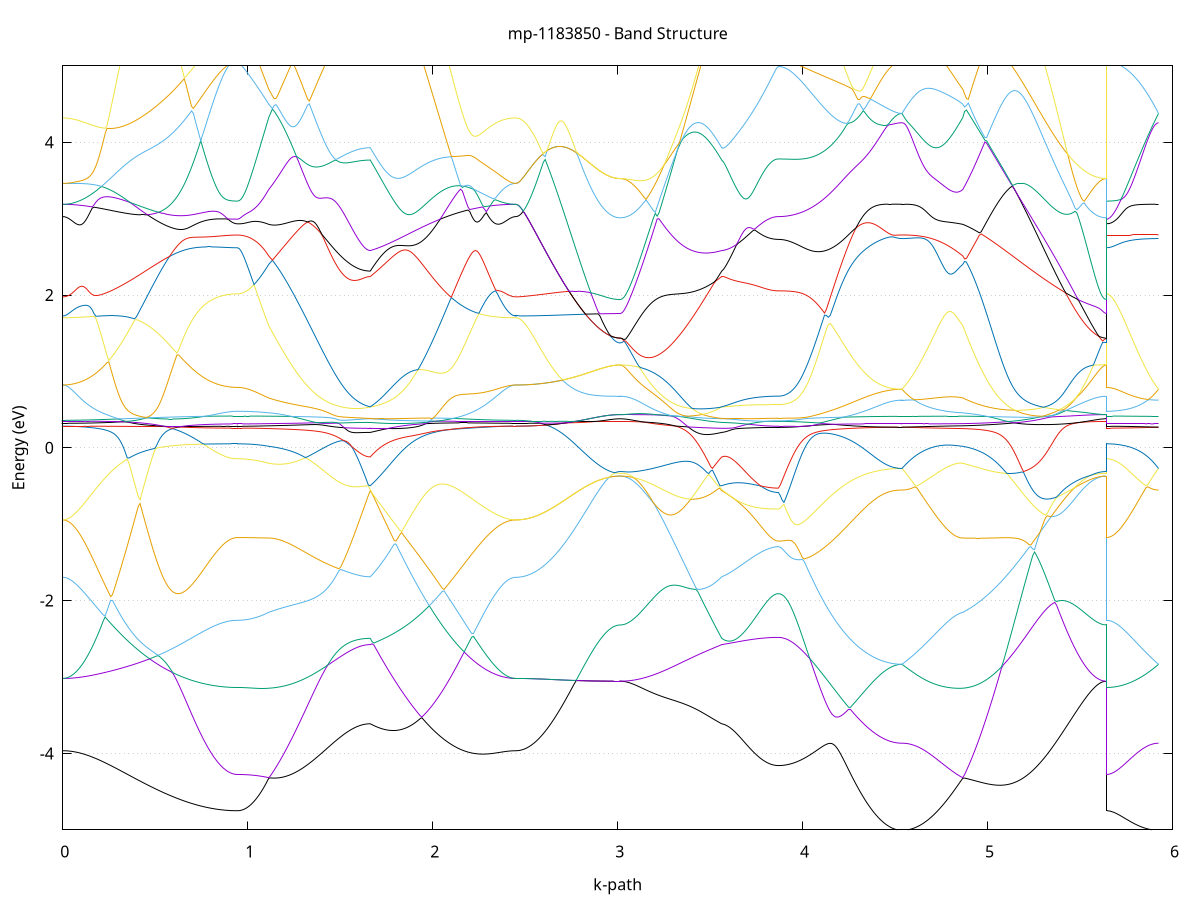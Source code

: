 set title 'mp-1183850 - Band Structure'
set xlabel 'k-path'
set ylabel 'Energy (eV)'
set grid y
set yrange [-5:5]
set terminal png size 800,600
set output 'mp-1183850_bands_gnuplot.png'
plot '-' using 1:2 with lines notitle, '-' using 1:2 with lines notitle, '-' using 1:2 with lines notitle, '-' using 1:2 with lines notitle, '-' using 1:2 with lines notitle, '-' using 1:2 with lines notitle, '-' using 1:2 with lines notitle, '-' using 1:2 with lines notitle, '-' using 1:2 with lines notitle, '-' using 1:2 with lines notitle, '-' using 1:2 with lines notitle, '-' using 1:2 with lines notitle, '-' using 1:2 with lines notitle, '-' using 1:2 with lines notitle, '-' using 1:2 with lines notitle, '-' using 1:2 with lines notitle, '-' using 1:2 with lines notitle, '-' using 1:2 with lines notitle, '-' using 1:2 with lines notitle, '-' using 1:2 with lines notitle, '-' using 1:2 with lines notitle, '-' using 1:2 with lines notitle, '-' using 1:2 with lines notitle, '-' using 1:2 with lines notitle, '-' using 1:2 with lines notitle, '-' using 1:2 with lines notitle, '-' using 1:2 with lines notitle, '-' using 1:2 with lines notitle, '-' using 1:2 with lines notitle, '-' using 1:2 with lines notitle, '-' using 1:2 with lines notitle, '-' using 1:2 with lines notitle, '-' using 1:2 with lines notitle, '-' using 1:2 with lines notitle, '-' using 1:2 with lines notitle, '-' using 1:2 with lines notitle, '-' using 1:2 with lines notitle, '-' using 1:2 with lines notitle, '-' using 1:2 with lines notitle, '-' using 1:2 with lines notitle, '-' using 1:2 with lines notitle, '-' using 1:2 with lines notitle, '-' using 1:2 with lines notitle, '-' using 1:2 with lines notitle, '-' using 1:2 with lines notitle, '-' using 1:2 with lines notitle, '-' using 1:2 with lines notitle, '-' using 1:2 with lines notitle
0.000000 -35.052053
0.009946 -35.052053
0.019892 -35.052053
0.029838 -35.052053
0.039785 -35.052053
0.049731 -35.052053
0.059677 -35.051953
0.069623 -35.051953
0.079569 -35.051953
0.089515 -35.051853
0.099462 -35.051853
0.109408 -35.051853
0.119354 -35.051753
0.129300 -35.051753
0.139246 -35.051653
0.149192 -35.051653
0.159139 -35.051553
0.169085 -35.051553
0.179031 -35.051453
0.188977 -35.051353
0.198923 -35.051253
0.208869 -35.051253
0.218816 -35.051253
0.228762 -35.051153
0.238708 -35.051053
0.248654 -35.050953
0.258600 -35.050853
0.268546 -35.050853
0.278493 -35.050653
0.288439 -35.050653
0.298385 -35.050553
0.308331 -35.050453
0.318277 -35.050353
0.328223 -35.050253
0.338169 -35.050153
0.348116 -35.050053
0.358062 -35.049853
0.368008 -35.049753
0.377954 -35.049653
0.387900 -35.049553
0.397846 -35.049453
0.407793 -35.049353
0.417739 -35.049253
0.427685 -35.049153
0.437631 -35.048953
0.447577 -35.048853
0.457523 -35.048753
0.467470 -35.048653
0.477416 -35.048453
0.487362 -35.048353
0.497308 -35.048253
0.507254 -35.048153
0.517200 -35.048053
0.527147 -35.047953
0.537093 -35.047753
0.547039 -35.047653
0.556985 -35.047553
0.566931 -35.047453
0.576877 -35.047253
0.586824 -35.047153
0.596770 -35.047053
0.606716 -35.046853
0.616662 -35.046753
0.626608 -35.046653
0.636554 -35.046553
0.646500 -35.046353
0.656447 -35.046253
0.666393 -35.046153
0.676339 -35.046053
0.686285 -35.045953
0.696231 -35.045853
0.706177 -35.045753
0.716124 -35.045653
0.726070 -35.045553
0.736016 -35.045453
0.745962 -35.045353
0.755908 -35.045253
0.765854 -35.045253
0.775801 -35.045153
0.785747 -35.045053
0.795693 -35.045053
0.805639 -35.044953
0.815585 -35.044853
0.825531 -35.044853
0.835478 -35.044753
0.845424 -35.044753
0.855370 -35.044653
0.865316 -35.044653
0.875262 -35.044553
0.885208 -35.044553
0.895155 -35.044553
0.905101 -35.044453
0.915047 -35.044453
0.924993 -35.044453
0.934939 -35.044453
0.944885 -35.044453
0.944885 -35.044453
0.954797 -35.044453
0.964710 -35.044453
0.974622 -35.044453
0.984534 -35.044453
0.994446 -35.044453
1.004358 -35.044453
1.014270 -35.044553
1.024182 -35.044653
1.034095 -35.044653
1.044007 -35.044753
1.053919 -35.044753
1.063831 -35.044753
1.073743 -35.044853
1.083655 -35.044853
1.093567 -35.044953
1.103480 -35.045053
1.113392 -35.045153
1.113392 -35.045153
1.123373 -35.045153
1.133355 -35.045253
1.143336 -35.045253
1.153318 -35.045353
1.163299 -35.045453
1.173281 -35.045553
1.183262 -35.045553
1.193244 -35.045653
1.203225 -35.045753
1.213207 -35.045853
1.223188 -35.045953
1.233170 -35.046053
1.243151 -35.046153
1.253133 -35.046253
1.263114 -35.046353
1.273096 -35.046353
1.283077 -35.046453
1.293059 -35.046553
1.303040 -35.046653
1.313022 -35.046753
1.323003 -35.046853
1.332985 -35.046953
1.342966 -35.047053
1.352948 -35.047153
1.362929 -35.047253
1.372911 -35.047353
1.382892 -35.047453
1.392874 -35.047553
1.402855 -35.047653
1.412837 -35.047753
1.422818 -35.047853
1.432800 -35.047953
1.442781 -35.048053
1.452763 -35.048153
1.462744 -35.048253
1.472726 -35.048253
1.482707 -35.048353
1.492689 -35.048453
1.502670 -35.048453
1.512652 -35.048553
1.522633 -35.048653
1.532615 -35.048653
1.542596 -35.048753
1.552578 -35.048753
1.562559 -35.048853
1.572541 -35.048853
1.582522 -35.048853
1.592504 -35.048953
1.602485 -35.048953
1.612467 -35.048953
1.622449 -35.048953
1.632430 -35.049053
1.642412 -35.049053
1.652393 -35.049053
1.662375 -35.049053
1.662375 -35.049053
1.672340 -35.049053
1.682306 -35.048953
1.692272 -35.048953
1.702237 -35.048953
1.712203 -35.048853
1.722168 -35.048853
1.732134 -35.048853
1.742100 -35.048853
1.752065 -35.048853
1.762031 -35.048853
1.771997 -35.048853
1.781962 -35.048853
1.791928 -35.048853
1.801894 -35.048853
1.811859 -35.048853
1.821825 -35.048853
1.831791 -35.048953
1.841756 -35.048953
1.851722 -35.048953
1.861688 -35.048953
1.871653 -35.049053
1.881619 -35.049053
1.891585 -35.049153
1.901550 -35.049153
1.911516 -35.049153
1.921482 -35.049153
1.931447 -35.049253
1.941413 -35.049353
1.951379 -35.049353
1.961344 -35.049453
1.971310 -35.049453
1.981276 -35.049553
1.991241 -35.049553
2.001207 -35.049653
2.011172 -35.049653
2.021138 -35.049753
2.031104 -35.049853
2.041069 -35.049953
2.051035 -35.049953
2.061001 -35.050053
2.070966 -35.050153
2.080932 -35.050253
2.090898 -35.050253
2.100863 -35.050353
2.110829 -35.050453
2.120795 -35.050453
2.130760 -35.050553
2.140726 -35.050653
2.150692 -35.050653
2.160657 -35.050753
2.170623 -35.050853
2.180589 -35.050853
2.190554 -35.050953
2.200520 -35.051053
2.210486 -35.051053
2.220451 -35.051153
2.230417 -35.051253
2.240383 -35.051253
2.250348 -35.051253
2.260314 -35.051353
2.270280 -35.051453
2.280245 -35.051453
2.290211 -35.051553
2.300177 -35.051653
2.310142 -35.051653
2.320108 -35.051753
2.330073 -35.051753
2.340039 -35.051853
2.350005 -35.051953
2.359970 -35.051953
2.369936 -35.051953
2.379902 -35.051953
2.389867 -35.052053
2.399833 -35.052053
2.409799 -35.052053
2.419764 -35.052053
2.429730 -35.052053
2.439696 -35.052053
2.449661 -35.052053
2.449661 -35.052053
2.459561 -35.052053
2.469461 -35.052053
2.479362 -35.052053
2.489262 -35.052053
2.499162 -35.052053
2.509062 -35.052053
2.518962 -35.052053
2.528862 -35.052053
2.538762 -35.052053
2.548662 -35.051953
2.558562 -35.051953
2.568462 -35.051953
2.578362 -35.052053
2.588262 -35.052053
2.598162 -35.052053
2.608062 -35.051953
2.617962 -35.051953
2.627862 -35.051953
2.637763 -35.051953
2.647663 -35.051953
2.657563 -35.051953
2.667463 -35.051953
2.677363 -35.051953
2.687263 -35.051953
2.697163 -35.051953
2.707063 -35.051953
2.716963 -35.051853
2.726863 -35.051853
2.736763 -35.051853
2.746663 -35.051853
2.756563 -35.051853
2.766463 -35.051853
2.776363 -35.051853
2.786263 -35.051853
2.796164 -35.051953
2.806064 -35.051953
2.815964 -35.051853
2.825864 -35.051853
2.835764 -35.051853
2.845664 -35.051953
2.855564 -35.051953
2.865464 -35.051953
2.875364 -35.051953
2.885264 -35.051953
2.895164 -35.051953
2.905064 -35.051953
2.914964 -35.051953
2.924864 -35.051853
2.934764 -35.051853
2.944664 -35.051853
2.954564 -35.051853
2.964465 -35.051853
2.974365 -35.051853
2.984265 -35.051853
2.994165 -35.051853
3.004065 -35.051853
3.013965 -35.051953
3.013965 -35.051953
3.023946 -35.051953
3.033928 -35.051953
3.043909 -35.051953
3.053891 -35.051853
3.063872 -35.051853
3.073854 -35.051853
3.083835 -35.051753
3.093817 -35.051753
3.103798 -35.051653
3.113780 -35.051653
3.123761 -35.051653
3.133743 -35.051653
3.143724 -35.051553
3.153706 -35.051553
3.163687 -35.051453
3.173669 -35.051453
3.183650 -35.051353
3.193632 -35.051353
3.203613 -35.051253
3.213595 -35.051253
3.223576 -35.051153
3.233558 -35.051153
3.243539 -35.051053
3.253521 -35.050953
3.263502 -35.050953
3.273484 -35.050853
3.283466 -35.050753
3.293447 -35.050753
3.303429 -35.050653
3.313410 -35.050553
3.323392 -35.050553
3.333373 -35.050453
3.343355 -35.050353
3.353336 -35.050253
3.363318 -35.050253
3.373299 -35.050153
3.383281 -35.050153
3.393262 -35.050053
3.403244 -35.049953
3.413225 -35.049853
3.423207 -35.049853
3.433188 -35.049753
3.443170 -35.049753
3.453151 -35.049653
3.463133 -35.049553
3.473114 -35.049453
3.483096 -35.049453
3.493077 -35.049353
3.503059 -35.049253
3.513040 -35.049253
3.523022 -35.049253
3.533003 -35.049153
3.542985 -35.049153
3.552966 -35.049053
3.562948 -35.049053
3.562948 -35.049053
3.572828 -35.049053
3.582708 -35.049053
3.592588 -35.048953
3.602468 -35.048953
3.612348 -35.048953
3.622227 -35.048953
3.632107 -35.048953
3.641987 -35.048953
3.651867 -35.048953
3.661747 -35.048953
3.671627 -35.048953
3.681507 -35.048953
3.691387 -35.048953
3.701267 -35.048853
3.711147 -35.048853
3.721027 -35.048853
3.730907 -35.048853
3.740787 -35.048853
3.750667 -35.048853
3.760547 -35.048853
3.770427 -35.048853
3.780307 -35.048853
3.790187 -35.048853
3.800067 -35.048853
3.809947 -35.048853
3.819827 -35.048853
3.829707 -35.048853
3.839587 -35.048853
3.849467 -35.048853
3.859347 -35.048853
3.869227 -35.048853
3.869227 -35.048853
3.879199 -35.048853
3.889171 -35.048853
3.899143 -35.048853
3.909115 -35.048753
3.919087 -35.048753
3.929060 -35.048753
3.939032 -35.048753
3.949004 -35.048653
3.958976 -35.048653
3.968948 -35.048653
3.978920 -35.048553
3.988893 -35.048553
3.998865 -35.048453
4.008837 -35.048453
4.018809 -35.048353
4.028781 -35.048253
4.038753 -35.048153
4.048726 -35.048153
4.058698 -35.048053
4.068670 -35.047953
4.078642 -35.047853
4.088614 -35.047753
4.098586 -35.047653
4.108559 -35.047553
4.118531 -35.047453
4.128503 -35.047453
4.138475 -35.047353
4.148447 -35.047253
4.158419 -35.047153
4.168391 -35.047053
4.178364 -35.046953
4.188336 -35.046853
4.198308 -35.046753
4.208280 -35.046653
4.218252 -35.046553
4.228224 -35.046453
4.238197 -35.046353
4.248169 -35.046253
4.258141 -35.046153
4.268113 -35.046053
4.278085 -35.045953
4.288057 -35.045853
4.298030 -35.045753
4.308002 -35.045653
4.317974 -35.045553
4.327946 -35.045453
4.337918 -35.045453
4.347890 -35.045353
4.357863 -35.045253
4.367835 -35.045153
4.377807 -35.045053
4.387779 -35.045053
4.397751 -35.044953
4.407723 -35.044953
4.417696 -35.044853
4.427668 -35.044753
4.437640 -35.044753
4.447612 -35.044753
4.457584 -35.044653
4.467556 -35.044653
4.477528 -35.044653
4.487501 -35.044553
4.497473 -35.044553
4.507445 -35.044553
4.517417 -35.044553
4.527389 -35.044553
4.537361 -35.044553
4.537361 -35.044553
4.547320 -35.044553
4.557279 -35.044553
4.567238 -35.044553
4.577197 -35.044553
4.587155 -35.044553
4.597114 -35.044553
4.607073 -35.044553
4.617032 -35.044553
4.626990 -35.044553
4.636949 -35.044553
4.646908 -35.044553
4.656867 -35.044553
4.666826 -35.044653
4.676784 -35.044653
4.686743 -35.044653
4.696702 -35.044653
4.706661 -35.044653
4.716619 -35.044653
4.726578 -35.044653
4.736537 -35.044753
4.746496 -35.044753
4.756455 -35.044753
4.766413 -35.044753
4.776372 -35.044853
4.786331 -35.044853
4.796290 -35.044853
4.806248 -35.044853
4.816207 -35.044953
4.826166 -35.044953
4.836125 -35.044953
4.846084 -35.045053
4.856042 -35.045053
4.866001 -35.045153
4.866001 -35.045153
4.875955 -35.045153
4.885908 -35.045253
4.895862 -35.045353
4.905815 -35.045453
4.915769 -35.045553
4.925723 -35.045653
4.935676 -35.045753
4.945630 -35.045853
4.955583 -35.045953
4.965537 -35.046053
4.975490 -35.046153
4.985444 -35.046253
4.995398 -35.046353
5.005351 -35.046453
5.015305 -35.046553
5.025258 -35.046753
5.035212 -35.046853
5.045165 -35.046853
5.055119 -35.047053
5.065073 -35.047153
5.075026 -35.047353
5.084980 -35.047453
5.094933 -35.047553
5.104887 -35.047653
5.114841 -35.047753
5.124794 -35.047853
5.134748 -35.048053
5.144701 -35.048153
5.154655 -35.048253
5.164608 -35.048453
5.174562 -35.048553
5.184516 -35.048653
5.194469 -35.048753
5.204423 -35.048853
5.214376 -35.049053
5.224330 -35.049153
5.234283 -35.049253
5.244237 -35.049353
5.254191 -35.049453
5.264144 -35.049553
5.274098 -35.049753
5.284051 -35.049853
5.294005 -35.049953
5.303958 -35.050053
5.313912 -35.050153
5.323866 -35.050253
5.333819 -35.050353
5.343773 -35.050453
5.353726 -35.050553
5.363680 -35.050653
5.373633 -35.050653
5.383587 -35.050753
5.393541 -35.050853
5.403494 -35.050953
5.413448 -35.051053
5.423401 -35.051153
5.433355 -35.051153
5.443309 -35.051253
5.453262 -35.051253
5.463216 -35.051353
5.473169 -35.051353
5.483123 -35.051453
5.493076 -35.051453
5.503030 -35.051553
5.512984 -35.051553
5.522937 -35.051653
5.532891 -35.051653
5.542844 -35.051753
5.552798 -35.051753
5.562751 -35.051753
5.572705 -35.051853
5.582659 -35.051853
5.592612 -35.051853
5.602566 -35.051853
5.612519 -35.051953
5.622473 -35.051953
5.632426 -35.051953
5.642380 -35.051953
5.642380 -35.044453
5.652109 -35.044453
5.661839 -35.044453
5.671568 -35.044453
5.681298 -35.044453
5.691027 -35.044453
5.700756 -35.044353
5.710486 -35.044353
5.720215 -35.044353
5.729944 -35.044353
5.739674 -35.044453
5.749403 -35.044453
5.759132 -35.044453
5.768862 -35.044453
5.778591 -35.044453
5.788321 -35.044453
5.798050 -35.044453
5.807779 -35.044453
5.817509 -35.044553
5.827238 -35.044553
5.836967 -35.044553
5.846697 -35.044553
5.856426 -35.044553
5.866156 -35.044553
5.875885 -35.044553
5.885614 -35.044553
5.895344 -35.044553
5.905073 -35.044553
5.914802 -35.044553
5.924532 -35.044553
e
0.000000 -17.805853
0.009946 -17.805853
0.019892 -17.805853
0.029838 -17.805753
0.039785 -17.805753
0.049731 -17.805653
0.059677 -17.805553
0.069623 -17.805453
0.079569 -17.805353
0.089515 -17.805253
0.099462 -17.805153
0.109408 -17.805053
0.119354 -17.804853
0.129300 -17.805153
0.139246 -17.806253
0.149192 -17.807353
0.159139 -17.808653
0.169085 -17.809953
0.179031 -17.811253
0.188977 -17.812653
0.198923 -17.814153
0.208869 -17.815653
0.218816 -17.817153
0.228762 -17.818753
0.238708 -17.820453
0.248654 -17.822053
0.258600 -17.823753
0.268546 -17.825553
0.278493 -17.827253
0.288439 -17.829053
0.298385 -17.830853
0.308331 -17.832653
0.318277 -17.834453
0.328223 -17.836253
0.338169 -17.838053
0.348116 -17.839853
0.358062 -17.841753
0.368008 -17.843553
0.377954 -17.845353
0.387900 -17.847153
0.397846 -17.848853
0.407793 -17.850653
0.417739 -17.852353
0.427685 -17.854153
0.437631 -17.855753
0.447577 -17.857453
0.457523 -17.859153
0.467470 -17.860753
0.477416 -17.862253
0.487362 -17.863853
0.497308 -17.865353
0.507254 -17.866853
0.517200 -17.868253
0.527147 -17.869653
0.537093 -17.870953
0.547039 -17.872353
0.556985 -17.873553
0.566931 -17.874853
0.576877 -17.876053
0.586824 -17.877153
0.596770 -17.878253
0.606716 -17.879353
0.616662 -17.880353
0.626608 -17.881353
0.636554 -17.882253
0.646500 -17.883153
0.656447 -17.884053
0.666393 -17.884853
0.676339 -17.885653
0.686285 -17.886453
0.696231 -17.887153
0.706177 -17.887753
0.716124 -17.888453
0.726070 -17.889053
0.736016 -17.889553
0.745962 -17.890153
0.755908 -17.890653
0.765854 -17.891053
0.775801 -17.891453
0.785747 -17.891953
0.795693 -17.892253
0.805639 -17.892653
0.815585 -17.892953
0.825531 -17.893253
0.835478 -17.893453
0.845424 -17.893753
0.855370 -17.893953
0.865316 -17.894153
0.875262 -17.894253
0.885208 -17.894453
0.895155 -17.894553
0.905101 -17.894653
0.915047 -17.894753
0.924993 -17.894753
0.934939 -17.894753
0.944885 -17.894853
0.944885 -17.894853
0.954797 -17.894753
0.964710 -17.894753
0.974622 -17.894553
0.984534 -17.894353
0.994446 -17.894153
1.004358 -17.893853
1.014270 -17.893553
1.024182 -17.893153
1.034095 -17.892753
1.044007 -17.892253
1.053919 -17.891753
1.063831 -17.891153
1.073743 -17.890453
1.083655 -17.889853
1.093567 -17.889053
1.103480 -17.888353
1.113392 -17.887453
1.113392 -17.887453
1.123373 -17.887153
1.133355 -17.887153
1.143336 -17.887553
1.153318 -17.888153
1.163299 -17.888853
1.173281 -17.889653
1.183262 -17.890553
1.193244 -17.891453
1.203225 -17.892453
1.213207 -17.893453
1.223188 -17.894553
1.233170 -17.895553
1.243151 -17.896653
1.253133 -17.897853
1.263114 -17.898953
1.273096 -17.900153
1.283077 -17.901353
1.293059 -17.902553
1.303040 -17.903753
1.313022 -17.904953
1.323003 -17.906153
1.332985 -17.907353
1.342966 -17.908553
1.352948 -17.909753
1.362929 -17.910953
1.372911 -17.912153
1.382892 -17.913353
1.392874 -17.914453
1.402855 -17.915653
1.412837 -17.916753
1.422818 -17.917853
1.432800 -17.918953
1.442781 -17.919953
1.452763 -17.920953
1.462744 -17.921953
1.472726 -17.922953
1.482707 -17.923853
1.492689 -17.924753
1.502670 -17.925553
1.512652 -17.926353
1.522633 -17.927153
1.532615 -17.927853
1.542596 -17.928453
1.552578 -17.929153
1.562559 -17.929653
1.572541 -17.930153
1.582522 -17.930653
1.592504 -17.931053
1.602485 -17.931453
1.612467 -17.931753
1.622449 -17.931953
1.632430 -17.932153
1.642412 -17.932353
1.652393 -17.932353
1.662375 -17.932453
1.662375 -17.932453
1.672340 -17.934053
1.682306 -17.935553
1.692272 -17.936953
1.702237 -17.938253
1.712203 -17.939353
1.722168 -17.940253
1.732134 -17.941153
1.742100 -17.941753
1.752065 -17.942353
1.762031 -17.942653
1.771997 -17.942953
1.781962 -17.942953
1.791928 -17.942853
1.801894 -17.942653
1.811859 -17.942253
1.821825 -17.941753
1.831791 -17.941053
1.841756 -17.940253
1.851722 -17.939253
1.861688 -17.938153
1.871653 -17.936953
1.881619 -17.935453
1.891585 -17.933953
1.901550 -17.932253
1.911516 -17.930453
1.921482 -17.928553
1.931447 -17.926453
1.941413 -17.924353
1.951379 -17.922053
1.961344 -17.919653
1.971310 -17.917053
1.981276 -17.914453
1.991241 -17.911753
2.001207 -17.908953
2.011172 -17.906053
2.021138 -17.903153
2.031104 -17.900053
2.041069 -17.896953
2.051035 -17.893753
2.061001 -17.890553
2.070966 -17.887253
2.080932 -17.883953
2.090898 -17.880653
2.100863 -17.877253
2.110829 -17.873853
2.120795 -17.870453
2.130760 -17.867053
2.140726 -17.863653
2.150692 -17.860253
2.160657 -17.856953
2.170623 -17.853553
2.180589 -17.850253
2.190554 -17.847053
2.200520 -17.843753
2.210486 -17.840653
2.220451 -17.837553
2.230417 -17.834553
2.240383 -17.831553
2.250348 -17.828653
2.260314 -17.825953
2.270280 -17.823253
2.280245 -17.820653
2.290211 -17.818253
2.300177 -17.815953
2.310142 -17.813653
2.320108 -17.811553
2.330073 -17.809653
2.340039 -17.807853
2.350005 -17.806153
2.359970 -17.805253
2.369936 -17.805453
2.379902 -17.805553
2.389867 -17.805553
2.399833 -17.805653
2.409799 -17.805753
2.419764 -17.805753
2.429730 -17.805853
2.439696 -17.805853
2.449661 -17.805853
2.449661 -17.805853
2.459561 -17.805853
2.469461 -17.805953
2.479362 -17.806153
2.489262 -17.806453
2.499162 -17.806753
2.509062 -17.807153
2.518962 -17.807653
2.528862 -17.808153
2.538762 -17.808753
2.548662 -17.809453
2.558562 -17.810153
2.568462 -17.810953
2.578362 -17.811853
2.588262 -17.812753
2.598162 -17.813753
2.608062 -17.814753
2.617962 -17.815753
2.627862 -17.816853
2.637763 -17.817953
2.647663 -17.819153
2.657563 -17.820353
2.667463 -17.821553
2.677363 -17.822853
2.687263 -17.824153
2.697163 -17.825453
2.707063 -17.826653
2.716963 -17.828053
2.726863 -17.829353
2.736763 -17.830653
2.746663 -17.831953
2.756563 -17.833253
2.766463 -17.834553
2.776363 -17.835853
2.786263 -17.837053
2.796164 -17.838353
2.806064 -17.839553
2.815964 -17.840653
2.825864 -17.841853
2.835764 -17.842953
2.845664 -17.844053
2.855564 -17.845053
2.865464 -17.846053
2.875364 -17.846953
2.885264 -17.847853
2.895164 -17.848653
2.905064 -17.849453
2.914964 -17.850153
2.924864 -17.850753
2.934764 -17.851353
2.944664 -17.851853
2.954564 -17.852353
2.964465 -17.852753
2.974365 -17.853053
2.984265 -17.853253
2.994165 -17.853453
3.004065 -17.853553
3.013965 -17.853653
3.013965 -17.853653
3.023946 -17.853553
3.033928 -17.853553
3.043909 -17.853453
3.053891 -17.853253
3.063872 -17.853053
3.073854 -17.852853
3.083835 -17.852553
3.093817 -17.852253
3.103798 -17.851853
3.113780 -17.851553
3.123761 -17.851053
3.133743 -17.850653
3.143724 -17.850153
3.153706 -17.849553
3.163687 -17.848953
3.173669 -17.848353
3.183650 -17.847753
3.193632 -17.847053
3.203613 -17.846353
3.213595 -17.845653
3.223576 -17.844853
3.233558 -17.844053
3.243539 -17.843253
3.253521 -17.842653
3.263502 -17.845653
3.273484 -17.848853
3.283466 -17.851953
3.293447 -17.855253
3.303429 -17.858453
3.313410 -17.861753
3.323392 -17.865053
3.333373 -17.868353
3.343355 -17.871653
3.353336 -17.875053
3.363318 -17.878353
3.373299 -17.881653
3.383281 -17.884853
3.393262 -17.888153
3.403244 -17.891353
3.413225 -17.894453
3.423207 -17.897653
3.433188 -17.900653
3.443170 -17.903653
3.453151 -17.906553
3.463133 -17.909453
3.473114 -17.912153
3.483096 -17.914853
3.493077 -17.917453
3.503059 -17.919853
3.513040 -17.922253
3.523022 -17.924553
3.533003 -17.926653
3.542985 -17.928753
3.552966 -17.930653
3.562948 -17.932453
3.562948 -17.932453
3.572828 -17.933053
3.582708 -17.933753
3.592588 -17.934353
3.602468 -17.934953
3.612348 -17.935553
3.622227 -17.936153
3.632107 -17.936653
3.641987 -17.937253
3.651867 -17.937753
3.661747 -17.938253
3.671627 -17.938753
3.681507 -17.939253
3.691387 -17.939653
3.701267 -17.940053
3.711147 -17.940453
3.721027 -17.940853
3.730907 -17.941253
3.740787 -17.941553
3.750667 -17.941853
3.760547 -17.942153
3.770427 -17.942453
3.780307 -17.942653
3.790187 -17.942953
3.800067 -17.943153
3.809947 -17.943253
3.819827 -17.943453
3.829707 -17.943553
3.839587 -17.943653
3.849467 -17.943753
3.859347 -17.943753
3.869227 -17.943753
3.869227 -17.943753
3.879199 -17.943753
3.889171 -17.943653
3.899143 -17.943453
3.909115 -17.943253
3.919087 -17.943053
3.929060 -17.942753
3.939032 -17.942353
3.949004 -17.941953
3.958976 -17.941453
3.968948 -17.940853
3.978920 -17.940353
3.988893 -17.939653
3.998865 -17.938953
4.008837 -17.938253
4.018809 -17.937453
4.028781 -17.936653
4.038753 -17.935753
4.048726 -17.934853
4.058698 -17.933853
4.068670 -17.932853
4.078642 -17.931853
4.088614 -17.930853
4.098586 -17.929753
4.108559 -17.928553
4.118531 -17.927453
4.128503 -17.926253
4.138475 -17.925053
4.148447 -17.923853
4.158419 -17.922653
4.168391 -17.921453
4.178364 -17.920153
4.188336 -17.918953
4.198308 -17.917653
4.208280 -17.916353
4.218252 -17.915153
4.228224 -17.913853
4.238197 -17.912553
4.248169 -17.911353
4.258141 -17.910153
4.268113 -17.908853
4.278085 -17.907653
4.288057 -17.906453
4.298030 -17.905353
4.308002 -17.904153
4.317974 -17.903053
4.327946 -17.901953
4.337918 -17.900953
4.347890 -17.899953
4.357863 -17.898953
4.367835 -17.898053
4.377807 -17.897153
4.387779 -17.896253
4.397751 -17.895453
4.407723 -17.894653
4.417696 -17.893953
4.427668 -17.893353
4.437640 -17.892653
4.447612 -17.892153
4.457584 -17.891653
4.467556 -17.891153
4.477528 -17.890853
4.487501 -17.890453
4.497473 -17.890253
4.507445 -17.889953
4.517417 -17.889853
4.527389 -17.889753
4.537361 -17.889753
4.537361 -17.889753
4.547320 -17.889953
4.557279 -17.890153
4.567238 -17.890353
4.577197 -17.890553
4.587155 -17.890753
4.597114 -17.890953
4.607073 -17.891053
4.617032 -17.891153
4.626990 -17.891353
4.636949 -17.891353
4.646908 -17.891453
4.656867 -17.891553
4.666826 -17.891553
4.676784 -17.891553
4.686743 -17.891553
4.696702 -17.891553
4.706661 -17.891453
4.716619 -17.891353
4.726578 -17.891253
4.736537 -17.891153
4.746496 -17.891053
4.756455 -17.890853
4.766413 -17.890653
4.776372 -17.890453
4.786331 -17.890253
4.796290 -17.889953
4.806248 -17.889653
4.816207 -17.889353
4.826166 -17.889053
4.836125 -17.888653
4.846084 -17.888353
4.856042 -17.887953
4.866001 -17.887453
4.866001 -17.887453
4.875955 -17.886653
4.885908 -17.885753
4.895862 -17.884753
4.905815 -17.883753
4.915769 -17.882753
4.925723 -17.881753
4.935676 -17.880553
4.945630 -17.879453
4.955583 -17.878253
4.965537 -17.877153
4.975490 -17.876453
4.985444 -17.875753
4.995398 -17.875053
5.005351 -17.874253
5.015305 -17.873453
5.025258 -17.872653
5.035212 -17.871753
5.045165 -17.870853
5.055119 -17.869953
5.065073 -17.868953
5.075026 -17.867953
5.084980 -17.866853
5.094933 -17.865753
5.104887 -17.864653
5.114841 -17.863453
5.124794 -17.862253
5.134748 -17.861053
5.144701 -17.859753
5.154655 -17.858453
5.164608 -17.857153
5.174562 -17.855753
5.184516 -17.854453
5.194469 -17.852953
5.204423 -17.851553
5.214376 -17.850053
5.224330 -17.848553
5.234283 -17.847053
5.244237 -17.845553
5.254191 -17.844053
5.264144 -17.842453
5.274098 -17.840853
5.284051 -17.839353
5.294005 -17.837753
5.303958 -17.836153
5.313912 -17.834553
5.323866 -17.834553
5.333819 -17.835653
5.343773 -17.836653
5.353726 -17.837653
5.363680 -17.838653
5.373633 -17.839553
5.383587 -17.840553
5.393541 -17.841453
5.403494 -17.842353
5.413448 -17.843153
5.423401 -17.844053
5.433355 -17.844853
5.443309 -17.845553
5.453262 -17.846353
5.463216 -17.847053
5.473169 -17.847753
5.483123 -17.848353
5.493076 -17.848953
5.503030 -17.849553
5.512984 -17.850153
5.522937 -17.850653
5.532891 -17.851053
5.542844 -17.851553
5.552798 -17.851953
5.562751 -17.852253
5.572705 -17.852553
5.582659 -17.852853
5.592612 -17.853053
5.602566 -17.853253
5.612519 -17.853453
5.622473 -17.853553
5.632426 -17.853553
5.642380 -17.853653
5.642380 -17.894853
5.652109 -17.894853
5.661839 -17.894753
5.671568 -17.894753
5.681298 -17.894653
5.691027 -17.894653
5.700756 -17.894553
5.710486 -17.894453
5.720215 -17.894353
5.729944 -17.894253
5.739674 -17.894053
5.749403 -17.893953
5.759132 -17.893753
5.768862 -17.893653
5.778591 -17.893453
5.788321 -17.893253
5.798050 -17.893053
5.807779 -17.892853
5.817509 -17.892553
5.827238 -17.892353
5.836967 -17.892153
5.846697 -17.891853
5.856426 -17.891653
5.866156 -17.891353
5.875885 -17.891053
5.885614 -17.890853
5.895344 -17.890553
5.905073 -17.890253
5.914802 -17.889953
5.924532 -17.889753
e
0.000000 -17.797953
0.009946 -17.797953
0.019892 -17.798153
0.029838 -17.798353
0.039785 -17.798653
0.049731 -17.799053
0.059677 -17.799553
0.069623 -17.800053
0.079569 -17.800753
0.089515 -17.801453
0.099462 -17.802253
0.109408 -17.803153
0.119354 -17.804153
0.129300 -17.804653
0.139246 -17.804553
0.149192 -17.804353
0.159139 -17.804153
0.169085 -17.804453
0.179031 -17.805253
0.188977 -17.806053
0.198923 -17.806853
0.208869 -17.807753
0.218816 -17.808653
0.228762 -17.809653
0.238708 -17.810653
0.248654 -17.811653
0.258600 -17.812753
0.268546 -17.813753
0.278493 -17.814953
0.288439 -17.816053
0.298385 -17.817253
0.308331 -17.818453
0.318277 -17.819653
0.328223 -17.820853
0.338169 -17.822153
0.348116 -17.823453
0.358062 -17.824753
0.368008 -17.826053
0.377954 -17.827453
0.387900 -17.828753
0.397846 -17.830153
0.407793 -17.831553
0.417739 -17.832953
0.427685 -17.834353
0.437631 -17.835753
0.447577 -17.837153
0.457523 -17.838653
0.467470 -17.840053
0.477416 -17.841453
0.487362 -17.842953
0.497308 -17.844353
0.507254 -17.845753
0.517200 -17.847253
0.527147 -17.848653
0.537093 -17.850053
0.547039 -17.851453
0.556985 -17.852853
0.566931 -17.854253
0.576877 -17.855553
0.586824 -17.856953
0.596770 -17.858253
0.606716 -17.859553
0.616662 -17.860853
0.626608 -17.862153
0.636554 -17.863353
0.646500 -17.864653
0.656447 -17.865853
0.666393 -17.866953
0.676339 -17.868153
0.686285 -17.869253
0.696231 -17.870353
0.706177 -17.871353
0.716124 -17.872453
0.726070 -17.873353
0.736016 -17.874353
0.745962 -17.875253
0.755908 -17.876153
0.765854 -17.876953
0.775801 -17.877753
0.785747 -17.878553
0.795693 -17.879253
0.805639 -17.879953
0.815585 -17.880553
0.825531 -17.881153
0.835478 -17.881653
0.845424 -17.882153
0.855370 -17.882653
0.865316 -17.883053
0.875262 -17.883453
0.885208 -17.883753
0.895155 -17.883953
0.905101 -17.884153
0.915047 -17.884353
0.924993 -17.884453
0.934939 -17.884553
0.944885 -17.884553
0.944885 -17.884553
0.954797 -17.884553
0.964710 -17.884553
0.974622 -17.884553
0.984534 -17.884453
0.994446 -17.884353
1.004358 -17.884253
1.014270 -17.884153
1.024182 -17.884053
1.034095 -17.883853
1.044007 -17.883753
1.053919 -17.883553
1.063831 -17.883353
1.073743 -17.883053
1.083655 -17.882853
1.093567 -17.882553
1.103480 -17.882253
1.113392 -17.881953
1.113392 -17.881953
1.123373 -17.881453
1.133355 -17.880453
1.143336 -17.879053
1.153318 -17.877453
1.163299 -17.875653
1.173281 -17.873653
1.183262 -17.871553
1.193244 -17.869353
1.203225 -17.867153
1.213207 -17.864753
1.223188 -17.862353
1.233170 -17.859753
1.243151 -17.857253
1.253133 -17.854553
1.263114 -17.851953
1.273096 -17.849153
1.283077 -17.846453
1.293059 -17.843653
1.303040 -17.840753
1.313022 -17.837953
1.323003 -17.835153
1.332985 -17.832253
1.342966 -17.829353
1.352948 -17.826553
1.362929 -17.823653
1.372911 -17.820853
1.382892 -17.818053
1.392874 -17.815353
1.402855 -17.812553
1.412837 -17.809853
1.422818 -17.807253
1.432800 -17.806353
1.442781 -17.806753
1.452763 -17.807253
1.462744 -17.807753
1.472726 -17.808153
1.482707 -17.808553
1.492689 -17.808953
1.502670 -17.809353
1.512652 -17.809753
1.522633 -17.810053
1.532615 -17.810353
1.542596 -17.810653
1.552578 -17.810953
1.562559 -17.811253
1.572541 -17.811453
1.582522 -17.811653
1.592504 -17.811853
1.602485 -17.812053
1.612467 -17.812153
1.622449 -17.812253
1.632430 -17.812353
1.642412 -17.812453
1.652393 -17.812453
1.662375 -17.812453
1.662375 -17.812453
1.672340 -17.811653
1.682306 -17.810853
1.692272 -17.810053
1.702237 -17.809253
1.712203 -17.808553
1.722168 -17.807853
1.732134 -17.807153
1.742100 -17.806453
1.752065 -17.805853
1.762031 -17.805253
1.771997 -17.804653
1.781962 -17.804153
1.791928 -17.803653
1.801894 -17.803153
1.811859 -17.802653
1.821825 -17.802253
1.831791 -17.801753
1.841756 -17.801453
1.851722 -17.801053
1.861688 -17.800753
1.871653 -17.800453
1.881619 -17.800153
1.891585 -17.799953
1.901550 -17.799753
1.911516 -17.799553
1.921482 -17.799353
1.931447 -17.799253
1.941413 -17.799153
1.951379 -17.799053
1.961344 -17.798953
1.971310 -17.798953
1.981276 -17.798953
1.991241 -17.798953
2.001207 -17.798953
2.011172 -17.798953
2.021138 -17.799053
2.031104 -17.799153
2.041069 -17.799253
2.051035 -17.799353
2.061001 -17.799453
2.070966 -17.799653
2.080932 -17.799753
2.090898 -17.799953
2.100863 -17.800153
2.110829 -17.800253
2.120795 -17.800453
2.130760 -17.800653
2.140726 -17.800853
2.150692 -17.801153
2.160657 -17.801353
2.170623 -17.801553
2.180589 -17.801753
2.190554 -17.802053
2.200520 -17.802253
2.210486 -17.802453
2.220451 -17.802653
2.230417 -17.802953
2.240383 -17.803153
2.250348 -17.803353
2.260314 -17.803553
2.270280 -17.803753
2.280245 -17.803953
2.290211 -17.804153
2.300177 -17.804353
2.310142 -17.804553
2.320108 -17.804753
2.330073 -17.804853
2.340039 -17.805053
2.350005 -17.805153
2.359970 -17.804653
2.369936 -17.803253
2.379902 -17.802053
2.389867 -17.800953
2.399833 -17.800053
2.409799 -17.799253
2.419764 -17.798753
2.429730 -17.798253
2.439696 -17.798053
2.449661 -17.797953
2.449661 -17.797953
2.459561 -17.797953
2.469461 -17.797953
2.479362 -17.797953
2.489262 -17.797953
2.499162 -17.798053
2.509062 -17.798053
2.518962 -17.798053
2.528862 -17.798153
2.538762 -17.798153
2.548662 -17.798153
2.558562 -17.798253
2.568462 -17.798253
2.578362 -17.798353
2.588262 -17.798453
2.598162 -17.798453
2.608062 -17.798553
2.617962 -17.798653
2.627862 -17.798753
2.637763 -17.798753
2.647663 -17.798853
2.657563 -17.798953
2.667463 -17.799053
2.677363 -17.799153
2.687263 -17.799253
2.697163 -17.799353
2.707063 -17.799353
2.716963 -17.799453
2.726863 -17.799553
2.736763 -17.799653
2.746663 -17.799753
2.756563 -17.799853
2.766463 -17.799953
2.776363 -17.800053
2.786263 -17.800153
2.796164 -17.800253
2.806064 -17.800353
2.815964 -17.800353
2.825864 -17.800453
2.835764 -17.800553
2.845664 -17.800653
2.855564 -17.800753
2.865464 -17.800753
2.875364 -17.800853
2.885264 -17.800953
2.895164 -17.800953
2.905064 -17.801053
2.914964 -17.801053
2.924864 -17.801153
2.934764 -17.801153
2.944664 -17.801153
2.954564 -17.801253
2.964465 -17.801253
2.974365 -17.801253
2.984265 -17.801253
2.994165 -17.801353
3.004065 -17.801353
3.013965 -17.801353
3.013965 -17.801353
3.023946 -17.801353
3.033928 -17.801653
3.043909 -17.802053
3.053891 -17.802653
3.063872 -17.803353
3.073854 -17.804153
3.083835 -17.805253
3.093817 -17.806453
3.103798 -17.807753
3.113780 -17.809253
3.123761 -17.810853
3.133743 -17.812553
3.143724 -17.814453
3.153706 -17.816453
3.163687 -17.818653
3.173669 -17.820953
3.183650 -17.823253
3.193632 -17.825753
3.203613 -17.828353
3.213595 -17.831053
3.223576 -17.833853
3.233558 -17.836653
3.243539 -17.839653
3.253521 -17.842453
3.263502 -17.841553
3.273484 -17.840653
3.283466 -17.839753
3.293447 -17.838853
3.303429 -17.837953
3.313410 -17.836953
3.323392 -17.835953
3.333373 -17.834953
3.343355 -17.833953
3.353336 -17.832953
3.363318 -17.831953
3.373299 -17.830953
3.383281 -17.829953
3.393262 -17.828953
3.403244 -17.827853
3.413225 -17.826853
3.423207 -17.825853
3.433188 -17.824853
3.443170 -17.823853
3.453151 -17.822753
3.463133 -17.821753
3.473114 -17.820753
3.483096 -17.819853
3.493077 -17.818853
3.503059 -17.817853
3.513040 -17.816953
3.523022 -17.816053
3.533003 -17.815153
3.542985 -17.814253
3.552966 -17.813353
3.562948 -17.812453
3.562948 -17.812453
3.572828 -17.812153
3.582708 -17.811753
3.592588 -17.811453
3.602468 -17.811053
3.612348 -17.810653
3.622227 -17.810253
3.632107 -17.809853
3.641987 -17.809453
3.651867 -17.809053
3.661747 -17.808653
3.671627 -17.808253
3.681507 -17.807853
3.691387 -17.807453
3.701267 -17.807053
3.711147 -17.806653
3.721027 -17.806353
3.730907 -17.805953
3.740787 -17.805653
3.750667 -17.805353
3.760547 -17.804953
3.770427 -17.804753
3.780307 -17.804453
3.790187 -17.804253
3.800067 -17.804053
3.809947 -17.803853
3.819827 -17.803653
3.829707 -17.803553
3.839587 -17.803453
3.849467 -17.803353
3.859347 -17.803353
3.869227 -17.803353
3.869227 -17.803353
3.879199 -17.803253
3.889171 -17.803253
3.899143 -17.803253
3.909115 -17.803153
3.919087 -17.803053
3.929060 -17.802953
3.939032 -17.802853
3.949004 -17.802653
3.958976 -17.802453
3.968948 -17.802353
3.978920 -17.802153
3.988893 -17.801853
3.998865 -17.801653
4.008837 -17.801353
4.018809 -17.801153
4.028781 -17.800853
4.038753 -17.800553
4.048726 -17.800253
4.058698 -17.799853
4.068670 -17.799553
4.078642 -17.799153
4.088614 -17.798953
4.098586 -17.801453
4.108559 -17.804053
4.118531 -17.806653
4.128503 -17.809253
4.138475 -17.811953
4.148447 -17.814753
4.158419 -17.817453
4.168391 -17.820253
4.178364 -17.823053
4.188336 -17.825853
4.198308 -17.828753
4.208280 -17.831553
4.218252 -17.834353
4.228224 -17.837153
4.238197 -17.839953
4.248169 -17.842753
4.258141 -17.845453
4.268113 -17.848153
4.278085 -17.850853
4.288057 -17.853453
4.298030 -17.855953
4.308002 -17.858453
4.317974 -17.860853
4.327946 -17.863253
4.337918 -17.865553
4.347890 -17.867753
4.357863 -17.869853
4.367835 -17.871953
4.377807 -17.873853
4.387779 -17.875653
4.397751 -17.877453
4.407723 -17.879053
4.417696 -17.880653
4.427668 -17.882053
4.437640 -17.883353
4.447612 -17.884553
4.457584 -17.885653
4.467556 -17.886553
4.477528 -17.887453
4.487501 -17.888153
4.497473 -17.888653
4.507445 -17.889153
4.517417 -17.889453
4.527389 -17.889653
4.537361 -17.889753
4.537361 -17.889753
4.547320 -17.889453
4.557279 -17.889253
4.567238 -17.888953
4.577197 -17.888753
4.587155 -17.888453
4.597114 -17.888153
4.607073 -17.887953
4.617032 -17.887653
4.626990 -17.887453
4.636949 -17.887153
4.646908 -17.886853
4.656867 -17.886653
4.666826 -17.886353
4.676784 -17.886053
4.686743 -17.885853
4.696702 -17.885553
4.706661 -17.885353
4.716619 -17.885053
4.726578 -17.884853
4.736537 -17.884653
4.746496 -17.884353
4.756455 -17.884153
4.766413 -17.883953
4.776372 -17.883753
4.786331 -17.883453
4.796290 -17.883253
4.806248 -17.883053
4.816207 -17.882853
4.826166 -17.882653
4.836125 -17.882453
4.846084 -17.882253
4.856042 -17.882153
4.866001 -17.881953
4.866001 -17.881953
4.875955 -17.881553
4.885908 -17.881253
4.895862 -17.880853
4.905815 -17.880353
4.915769 -17.879953
4.925723 -17.879453
4.935676 -17.878953
4.945630 -17.878353
4.955583 -17.877753
4.965537 -17.877053
4.975490 -17.875853
4.985444 -17.874553
4.995398 -17.873253
5.005351 -17.871953
5.015305 -17.870553
5.025258 -17.869253
5.035212 -17.867853
5.045165 -17.866353
5.055119 -17.864953
5.065073 -17.863453
5.075026 -17.862053
5.084980 -17.860553
5.094933 -17.859053
5.104887 -17.857453
5.114841 -17.855953
5.124794 -17.854453
5.134748 -17.852953
5.144701 -17.851353
5.154655 -17.849853
5.164608 -17.848253
5.174562 -17.846753
5.184516 -17.845153
5.194469 -17.843653
5.204423 -17.842053
5.214376 -17.840553
5.224330 -17.839053
5.234283 -17.837553
5.244237 -17.836053
5.254191 -17.834553
5.264144 -17.833053
5.274098 -17.831653
5.284051 -17.830253
5.294005 -17.831353
5.303958 -17.832453
5.313912 -17.833553
5.323866 -17.832953
5.333819 -17.831453
5.343773 -17.829853
5.353726 -17.828253
5.363680 -17.826753
5.373633 -17.825253
5.383587 -17.823753
5.393541 -17.822253
5.403494 -17.820853
5.413448 -17.819453
5.423401 -17.818053
5.433355 -17.816653
5.443309 -17.815353
5.453262 -17.814053
5.463216 -17.812853
5.473169 -17.811753
5.483123 -17.810553
5.493076 -17.809553
5.503030 -17.808453
5.512984 -17.807553
5.522937 -17.806653
5.532891 -17.805853
5.542844 -17.805053
5.552798 -17.804353
5.562751 -17.803753
5.572705 -17.803153
5.582659 -17.802653
5.592612 -17.802253
5.602566 -17.801953
5.612519 -17.801653
5.622473 -17.801453
5.632426 -17.801353
5.642380 -17.801353
5.642380 -17.884553
5.652109 -17.884553
5.661839 -17.884653
5.671568 -17.884653
5.681298 -17.884653
5.691027 -17.884753
5.700756 -17.884853
5.710486 -17.884953
5.720215 -17.885053
5.729944 -17.885153
5.739674 -17.885353
5.749403 -17.885453
5.759132 -17.885653
5.768862 -17.885753
5.778591 -17.885953
5.788321 -17.886153
5.798050 -17.886353
5.807779 -17.886653
5.817509 -17.886853
5.827238 -17.887053
5.836967 -17.887353
5.846697 -17.887553
5.856426 -17.887853
5.866156 -17.888053
5.875885 -17.888353
5.885614 -17.888653
5.895344 -17.888853
5.905073 -17.889153
5.914802 -17.889453
5.924532 -17.889753
e
0.000000 -17.797953
0.009946 -17.797953
0.019892 -17.798053
0.029838 -17.798153
0.039785 -17.798353
0.049731 -17.798553
0.059677 -17.798753
0.069623 -17.799053
0.079569 -17.799453
0.089515 -17.799853
0.099462 -17.800253
0.109408 -17.800753
0.119354 -17.801253
0.129300 -17.801753
0.139246 -17.802453
0.149192 -17.803053
0.159139 -17.803753
0.169085 -17.803953
0.179031 -17.803653
0.188977 -17.803453
0.198923 -17.803253
0.208869 -17.802953
0.218816 -17.802753
0.228762 -17.802453
0.238708 -17.802153
0.248654 -17.801853
0.258600 -17.801553
0.268546 -17.801253
0.278493 -17.800953
0.288439 -17.800653
0.298385 -17.800353
0.308331 -17.800053
0.318277 -17.799653
0.328223 -17.799353
0.338169 -17.798953
0.348116 -17.798653
0.358062 -17.798353
0.368008 -17.797953
0.377954 -17.797653
0.387900 -17.797253
0.397846 -17.796953
0.407793 -17.796553
0.417739 -17.796153
0.427685 -17.795853
0.437631 -17.795453
0.447577 -17.795153
0.457523 -17.794753
0.467470 -17.794453
0.477416 -17.794053
0.487362 -17.793753
0.497308 -17.793353
0.507254 -17.793053
0.517200 -17.792753
0.527147 -17.792353
0.537093 -17.792053
0.547039 -17.791753
0.556985 -17.791453
0.566931 -17.791153
0.576877 -17.790853
0.586824 -17.790553
0.596770 -17.790253
0.606716 -17.789953
0.616662 -17.789653
0.626608 -17.789353
0.636554 -17.789153
0.646500 -17.788853
0.656447 -17.788553
0.666393 -17.788353
0.676339 -17.788153
0.686285 -17.787853
0.696231 -17.787653
0.706177 -17.787453
0.716124 -17.787253
0.726070 -17.787053
0.736016 -17.786853
0.745962 -17.786653
0.755908 -17.786453
0.765854 -17.786353
0.775801 -17.786153
0.785747 -17.786053
0.795693 -17.785853
0.805639 -17.785753
0.815585 -17.785653
0.825531 -17.785553
0.835478 -17.785453
0.845424 -17.785353
0.855370 -17.785253
0.865316 -17.785153
0.875262 -17.785053
0.885208 -17.785053
0.895155 -17.784953
0.905101 -17.784953
0.915047 -17.784853
0.924993 -17.784853
0.934939 -17.784853
0.944885 -17.784853
0.944885 -17.784853
0.954797 -17.784853
0.964710 -17.784953
0.974622 -17.784953
0.984534 -17.785153
0.994446 -17.785253
1.004358 -17.785453
1.014270 -17.785653
1.024182 -17.785953
1.034095 -17.786153
1.044007 -17.786453
1.053919 -17.786853
1.063831 -17.787253
1.073743 -17.787653
1.083655 -17.788053
1.093567 -17.788553
1.103480 -17.789053
1.113392 -17.789553
1.113392 -17.789553
1.123373 -17.789953
1.133355 -17.790353
1.143336 -17.790753
1.153318 -17.791253
1.163299 -17.791753
1.173281 -17.792153
1.183262 -17.792653
1.193244 -17.793153
1.203225 -17.793653
1.213207 -17.794153
1.223188 -17.794753
1.233170 -17.795253
1.243151 -17.795853
1.253133 -17.796353
1.263114 -17.796953
1.273096 -17.797453
1.283077 -17.798053
1.293059 -17.798653
1.303040 -17.799253
1.313022 -17.799753
1.323003 -17.800353
1.332985 -17.800953
1.342966 -17.801553
1.352948 -17.802053
1.362929 -17.802653
1.372911 -17.803153
1.382892 -17.803753
1.392874 -17.804253
1.402855 -17.804753
1.412837 -17.805353
1.422818 -17.805853
1.432800 -17.804653
1.442781 -17.802153
1.452763 -17.799753
1.462744 -17.797353
1.472726 -17.795053
1.482707 -17.792853
1.492689 -17.790653
1.502670 -17.788653
1.512652 -17.786753
1.522633 -17.784853
1.532615 -17.783153
1.542596 -17.781553
1.552578 -17.780053
1.562559 -17.778653
1.572541 -17.777453
1.582522 -17.776253
1.592504 -17.775253
1.602485 -17.774353
1.612467 -17.773653
1.622449 -17.773053
1.632430 -17.772553
1.642412 -17.772153
1.652393 -17.771953
1.662375 -17.771953
1.662375 -17.771953
1.672340 -17.771553
1.682306 -17.771153
1.692272 -17.770753
1.702237 -17.770453
1.712203 -17.770153
1.722168 -17.769953
1.732134 -17.769753
1.742100 -17.769553
1.752065 -17.769353
1.762031 -17.769253
1.771997 -17.769153
1.781962 -17.769153
1.791928 -17.769053
1.801894 -17.769153
1.811859 -17.769153
1.821825 -17.769253
1.831791 -17.769353
1.841756 -17.769453
1.851722 -17.769653
1.861688 -17.769853
1.871653 -17.770153
1.881619 -17.770353
1.891585 -17.770753
1.901550 -17.771053
1.911516 -17.771353
1.921482 -17.771753
1.931447 -17.772153
1.941413 -17.772653
1.951379 -17.773053
1.961344 -17.773553
1.971310 -17.774153
1.981276 -17.774653
1.991241 -17.775153
2.001207 -17.775753
2.011172 -17.776353
2.021138 -17.776953
2.031104 -17.777553
2.041069 -17.778253
2.051035 -17.778853
2.061001 -17.779553
2.070966 -17.780153
2.080932 -17.780853
2.090898 -17.781553
2.100863 -17.782253
2.110829 -17.782953
2.120795 -17.783653
2.130760 -17.784253
2.140726 -17.784953
2.150692 -17.785653
2.160657 -17.786353
2.170623 -17.786953
2.180589 -17.787653
2.190554 -17.788353
2.200520 -17.788953
2.210486 -17.789553
2.220451 -17.790153
2.230417 -17.790753
2.240383 -17.791353
2.250348 -17.791953
2.260314 -17.792453
2.270280 -17.793053
2.280245 -17.793553
2.290211 -17.793953
2.300177 -17.794453
2.310142 -17.794853
2.320108 -17.795353
2.330073 -17.795653
2.340039 -17.796053
2.350005 -17.796353
2.359970 -17.796653
2.369936 -17.796953
2.379902 -17.797153
2.389867 -17.797353
2.399833 -17.797553
2.409799 -17.797653
2.419764 -17.797853
2.429730 -17.797853
2.439696 -17.797953
2.449661 -17.797953
2.449661 -17.797953
2.459561 -17.797953
2.469461 -17.797953
2.479362 -17.797953
2.489262 -17.797953
2.499162 -17.798053
2.509062 -17.798053
2.518962 -17.798053
2.528862 -17.798153
2.538762 -17.798153
2.548662 -17.798153
2.558562 -17.798253
2.568462 -17.798253
2.578362 -17.798353
2.588262 -17.798453
2.598162 -17.798453
2.608062 -17.798553
2.617962 -17.798653
2.627862 -17.798753
2.637763 -17.798753
2.647663 -17.798853
2.657563 -17.798953
2.667463 -17.799053
2.677363 -17.799153
2.687263 -17.799253
2.697163 -17.799353
2.707063 -17.799353
2.716963 -17.799453
2.726863 -17.799553
2.736763 -17.799653
2.746663 -17.799753
2.756563 -17.799853
2.766463 -17.799953
2.776363 -17.800053
2.786263 -17.800153
2.796164 -17.800253
2.806064 -17.800353
2.815964 -17.800353
2.825864 -17.800453
2.835764 -17.800553
2.845664 -17.800653
2.855564 -17.800753
2.865464 -17.800753
2.875364 -17.800853
2.885264 -17.800953
2.895164 -17.800953
2.905064 -17.801053
2.914964 -17.801053
2.924864 -17.801153
2.934764 -17.801153
2.944664 -17.801153
2.954564 -17.801253
2.964465 -17.801253
2.974365 -17.801253
2.984265 -17.801253
2.994165 -17.801353
3.004065 -17.801353
3.013965 -17.801353
3.013965 -17.801353
3.023946 -17.801353
3.033928 -17.801253
3.043909 -17.801153
3.053891 -17.801053
3.063872 -17.800853
3.073854 -17.800753
3.083835 -17.800453
3.093817 -17.800253
3.103798 -17.799953
3.113780 -17.799653
3.123761 -17.799253
3.133743 -17.798953
3.143724 -17.798453
3.153706 -17.798053
3.163687 -17.797553
3.173669 -17.797153
3.183650 -17.796553
3.193632 -17.796053
3.203613 -17.795453
3.213595 -17.794953
3.223576 -17.794353
3.233558 -17.793653
3.243539 -17.793053
3.253521 -17.792353
3.263502 -17.791753
3.273484 -17.791053
3.283466 -17.790353
3.293447 -17.789653
3.303429 -17.788953
3.313410 -17.788153
3.323392 -17.787453
3.333373 -17.786653
3.343355 -17.785953
3.353336 -17.785253
3.363318 -17.784453
3.373299 -17.783753
3.383281 -17.782953
3.393262 -17.782253
3.403244 -17.781553
3.413225 -17.780853
3.423207 -17.780053
3.433188 -17.779353
3.443170 -17.778753
3.453151 -17.778053
3.463133 -17.777353
3.473114 -17.776753
3.483096 -17.776153
3.493077 -17.775553
3.503059 -17.774953
3.513040 -17.774353
3.523022 -17.773853
3.533003 -17.773353
3.542985 -17.772853
3.552966 -17.772353
3.562948 -17.771953
3.562948 -17.771953
3.572828 -17.771753
3.582708 -17.771653
3.592588 -17.771453
3.602468 -17.771253
3.612348 -17.771153
3.622227 -17.771053
3.632107 -17.770853
3.641987 -17.770753
3.651867 -17.770653
3.661747 -17.770453
3.671627 -17.770353
3.681507 -17.770253
3.691387 -17.770153
3.701267 -17.770053
3.711147 -17.769953
3.721027 -17.769853
3.730907 -17.769753
3.740787 -17.769653
3.750667 -17.769553
3.760547 -17.769553
3.770427 -17.769453
3.780307 -17.769353
3.790187 -17.769353
3.800067 -17.769253
3.809947 -17.769253
3.819827 -17.769153
3.829707 -17.769153
3.839587 -17.769153
3.849467 -17.769153
3.859347 -17.769153
3.869227 -17.769153
3.869227 -17.769153
3.879199 -17.769153
3.889171 -17.769353
3.899143 -17.769753
3.909115 -17.770153
3.919087 -17.770853
3.929060 -17.771553
3.939032 -17.772453
3.949004 -17.773453
3.958976 -17.774553
3.968948 -17.775753
3.978920 -17.777153
3.988893 -17.778653
3.998865 -17.780253
4.008837 -17.781953
4.018809 -17.783753
4.028781 -17.785653
4.038753 -17.787653
4.048726 -17.789753
4.058698 -17.791953
4.068670 -17.794253
4.078642 -17.796553
4.088614 -17.798853
4.098586 -17.798453
4.108559 -17.798053
4.118531 -17.797653
4.128503 -17.797253
4.138475 -17.796853
4.148447 -17.796453
4.158419 -17.795953
4.168391 -17.795553
4.178364 -17.795153
4.188336 -17.794753
4.198308 -17.794253
4.208280 -17.793853
4.218252 -17.793453
4.228224 -17.792953
4.238197 -17.792553
4.248169 -17.792153
4.258141 -17.791753
4.268113 -17.791353
4.278085 -17.790853
4.288057 -17.790453
4.298030 -17.790053
4.308002 -17.789753
4.317974 -17.789353
4.327946 -17.788953
4.337918 -17.788653
4.347890 -17.788253
4.357863 -17.787953
4.367835 -17.787653
4.377807 -17.787353
4.387779 -17.787053
4.397751 -17.786753
4.407723 -17.786553
4.417696 -17.786353
4.427668 -17.786053
4.437640 -17.785853
4.447612 -17.785653
4.457584 -17.785553
4.467556 -17.785353
4.477528 -17.785253
4.487501 -17.785153
4.497473 -17.785053
4.507445 -17.784953
4.517417 -17.784953
4.527389 -17.784953
4.537361 -17.784853
4.537361 -17.784953
4.547320 -17.784853
4.557279 -17.784953
4.567238 -17.784953
4.577197 -17.784953
4.587155 -17.784953
4.597114 -17.785053
4.607073 -17.785053
4.617032 -17.785053
4.626990 -17.785153
4.636949 -17.785253
4.646908 -17.785353
4.656867 -17.785353
4.666826 -17.785453
4.676784 -17.785553
4.686743 -17.785753
4.696702 -17.785853
4.706661 -17.785953
4.716619 -17.786153
4.726578 -17.786253
4.736537 -17.786453
4.746496 -17.786653
4.756455 -17.786853
4.766413 -17.787053
4.776372 -17.787253
4.786331 -17.787453
4.796290 -17.787753
4.806248 -17.787953
4.816207 -17.788253
4.826166 -17.788453
4.836125 -17.788753
4.846084 -17.788953
4.856042 -17.789253
4.866001 -17.789553
4.866001 -17.789553
4.875955 -17.790153
4.885908 -17.790753
4.895862 -17.791353
4.905815 -17.791953
4.915769 -17.792653
4.925723 -17.793353
4.935676 -17.794053
4.945630 -17.794853
4.955583 -17.795653
4.965537 -17.796453
4.975490 -17.797253
4.985444 -17.798153
4.995398 -17.799053
5.005351 -17.799953
5.015305 -17.800853
5.025258 -17.801753
5.035212 -17.802753
5.045165 -17.803753
5.055119 -17.804753
5.065073 -17.805753
5.075026 -17.806753
5.084980 -17.807853
5.094933 -17.808853
5.104887 -17.809953
5.114841 -17.811053
5.124794 -17.812153
5.134748 -17.813253
5.144701 -17.814353
5.154655 -17.815553
5.164608 -17.816653
5.174562 -17.817753
5.184516 -17.818953
5.194469 -17.820053
5.204423 -17.821253
5.214376 -17.822353
5.224330 -17.823553
5.234283 -17.824653
5.244237 -17.825753
5.254191 -17.826953
5.264144 -17.828053
5.274098 -17.829153
5.284051 -17.830253
5.294005 -17.828753
5.303958 -17.827453
5.313912 -17.826053
5.323866 -17.824653
5.333819 -17.823353
5.343773 -17.822053
5.353726 -17.820853
5.363680 -17.819553
5.373633 -17.818353
5.383587 -17.817253
5.393541 -17.816053
5.403494 -17.814953
5.413448 -17.813953
5.423401 -17.812853
5.433355 -17.811853
5.443309 -17.810953
5.453262 -17.810053
5.463216 -17.809153
5.473169 -17.808353
5.483123 -17.807553
5.493076 -17.806853
5.503030 -17.806153
5.512984 -17.805453
5.522937 -17.804853
5.532891 -17.804253
5.542844 -17.803753
5.552798 -17.803353
5.562751 -17.802953
5.572705 -17.802553
5.582659 -17.802253
5.592612 -17.801953
5.602566 -17.801753
5.612519 -17.801553
5.622473 -17.801453
5.632426 -17.801353
5.642380 -17.801353
5.642380 -17.784853
5.652109 -17.784853
5.661839 -17.784853
5.671568 -17.784853
5.681298 -17.784853
5.691027 -17.784853
5.700756 -17.784853
5.710486 -17.784853
5.720215 -17.784853
5.729944 -17.784853
5.739674 -17.784853
5.749403 -17.784853
5.759132 -17.784853
5.768862 -17.784853
5.778591 -17.784853
5.788321 -17.784853
5.798050 -17.784853
5.807779 -17.784853
5.817509 -17.784853
5.827238 -17.784853
5.836967 -17.784853
5.846697 -17.784853
5.856426 -17.784853
5.866156 -17.784853
5.875885 -17.784853
5.885614 -17.784853
5.895344 -17.784853
5.905073 -17.784853
5.914802 -17.784853
5.924532 -17.784853
e
0.000000 -12.757953
0.009946 -12.757553
0.019892 -12.756353
0.029838 -12.754453
0.039785 -12.751653
0.049731 -12.748153
0.059677 -12.743853
0.069623 -12.738753
0.079569 -12.732853
0.089515 -12.726153
0.099462 -12.718753
0.109408 -12.710653
0.119354 -12.701653
0.129300 -12.691953
0.139246 -12.681553
0.149192 -12.670353
0.159139 -12.658453
0.169085 -12.645753
0.179031 -12.632453
0.188977 -12.618353
0.198923 -12.603553
0.208869 -12.588053
0.218816 -12.571853
0.228762 -12.554953
0.238708 -12.537453
0.248654 -12.519253
0.258600 -12.500453
0.268546 -12.480953
0.278493 -12.460753
0.288439 -12.440053
0.298385 -12.418653
0.308331 -12.396753
0.318277 -12.374153
0.328223 -12.351053
0.338169 -12.327353
0.348116 -12.303153
0.358062 -12.278353
0.368008 -12.253053
0.377954 -12.227253
0.387900 -12.200953
0.397846 -12.174153
0.407793 -12.146953
0.417739 -12.119253
0.427685 -12.091153
0.437631 -12.062553
0.447577 -12.033653
0.457523 -12.004253
0.467470 -11.974553
0.477416 -11.944553
0.487362 -11.914153
0.497308 -11.883453
0.507254 -11.852453
0.517200 -11.821153
0.527147 -11.789653
0.537093 -11.757853
0.547039 -11.725953
0.556985 -11.693753
0.566931 -11.661453
0.576877 -11.628953
0.586824 -11.596453
0.596770 -11.563753
0.606716 -11.531053
0.616662 -11.498253
0.626608 -11.465453
0.636554 -11.432653
0.646500 -11.399853
0.656447 -11.367153
0.666393 -11.334553
0.676339 -11.302053
0.686285 -11.269753
0.696231 -11.237553
0.706177 -11.205653
0.716124 -11.173953
0.726070 -11.142453
0.736016 -11.111253
0.745962 -11.080353
0.755908 -11.049853
0.765854 -11.019753
0.775801 -10.989953
0.785747 -10.960653
0.795693 -10.931753
0.805639 -10.903253
0.815585 -10.875353
0.825531 -10.847953
0.835478 -10.821053
0.845424 -10.794753
0.855370 -10.769153
0.865316 -10.744053
0.875262 -10.719853
0.885208 -10.696353
0.895155 -10.673853
0.905101 -10.652653
0.915047 -10.633253
0.924993 -10.616653
0.934939 -10.604653
0.944885 -10.600153
0.944885 -10.600153
0.954797 -10.600053
0.964710 -10.599653
0.974622 -10.598953
0.984534 -10.597953
0.994446 -10.596753
1.004358 -10.595253
1.014270 -10.593553
1.024182 -10.594953
1.034095 -10.606353
1.044007 -10.618853
1.053919 -10.632553
1.063831 -10.647353
1.073743 -10.663153
1.083655 -10.680053
1.093567 -10.697853
1.103480 -10.716553
1.113392 -10.736153
1.113392 -10.736153
1.123373 -10.750453
1.133355 -10.764753
1.143336 -10.779153
1.153318 -10.793553
1.163299 -10.807953
1.173281 -10.822353
1.183262 -10.836753
1.193244 -10.851153
1.203225 -10.865453
1.213207 -10.879653
1.223188 -10.893753
1.233170 -10.907753
1.243151 -10.921653
1.253133 -10.935453
1.263114 -10.949053
1.273096 -10.962453
1.283077 -10.975753
1.293059 -10.988853
1.303040 -11.001653
1.313022 -11.014353
1.323003 -11.026753
1.332985 -11.038953
1.342966 -11.050853
1.352948 -11.062553
1.362929 -11.073853
1.372911 -11.085053
1.382892 -11.095853
1.392874 -11.106353
1.402855 -11.116553
1.412837 -11.126453
1.422818 -11.135953
1.432800 -11.145153
1.442781 -11.154053
1.452763 -11.162553
1.462744 -11.170753
1.472726 -11.178553
1.482707 -11.186053
1.492689 -11.193153
1.502670 -11.199853
1.512652 -11.206153
1.522633 -11.212053
1.532615 -11.217553
1.542596 -11.222753
1.552578 -11.227453
1.562559 -11.231853
1.572541 -11.235753
1.582522 -11.239253
1.592504 -11.242453
1.602485 -11.245153
1.612467 -11.247453
1.622449 -11.249253
1.632430 -11.250753
1.642412 -11.251753
1.652393 -11.252453
1.662375 -11.252653
1.662375 -11.252653
1.672340 -11.221753
1.682306 -11.190353
1.692272 -11.158553
1.702237 -11.126253
1.712203 -11.093453
1.722168 -11.060153
1.732134 -11.057253
1.742100 -11.093453
1.752065 -11.130053
1.762031 -11.166853
1.771997 -11.203853
1.781962 -11.241053
1.791928 -11.278253
1.801894 -11.315553
1.811859 -11.352753
1.821825 -11.389853
1.831791 -11.426853
1.841756 -11.463753
1.851722 -11.500453
1.861688 -11.536953
1.871653 -11.573153
1.881619 -11.609053
1.891585 -11.644753
1.901550 -11.680153
1.911516 -11.715153
1.921482 -11.749753
1.931447 -11.784053
1.941413 -11.817953
1.951379 -11.851353
1.961344 -11.884453
1.971310 -11.917053
1.981276 -11.949153
1.991241 -11.980853
2.001207 -12.012053
2.011172 -12.042653
2.021138 -12.072853
2.031104 -12.102553
2.041069 -12.131653
2.051035 -12.160153
2.061001 -12.188253
2.070966 -12.215653
2.080932 -12.242553
2.090898 -12.268853
2.100863 -12.294453
2.110829 -12.319553
2.120795 -12.344053
2.130760 -12.367853
2.140726 -12.391053
2.150692 -12.413653
2.160657 -12.435553
2.170623 -12.456853
2.180589 -12.477453
2.190554 -12.497353
2.200520 -12.516553
2.210486 -12.535053
2.220451 -12.552953
2.230417 -12.570053
2.240383 -12.586453
2.250348 -12.602253
2.260314 -12.617153
2.270280 -12.631453
2.280245 -12.644953
2.290211 -12.657753
2.300177 -12.669753
2.310142 -12.681053
2.320108 -12.691553
2.330073 -12.701353
2.340039 -12.710353
2.350005 -12.718553
2.359970 -12.726053
2.369936 -12.732753
2.379902 -12.738653
2.389867 -12.743753
2.399833 -12.748053
2.409799 -12.751653
2.419764 -12.754453
2.429730 -12.756353
2.439696 -12.757553
2.449661 -12.757953
2.449661 -12.757953
2.459561 -12.757653
2.469461 -12.756553
2.479362 -12.754853
2.489262 -12.752453
2.499162 -12.749353
2.509062 -12.745553
2.518962 -12.741153
2.528862 -12.736053
2.538762 -12.730253
2.548662 -12.723853
2.558562 -12.716753
2.568462 -12.709053
2.578362 -12.700653
2.588262 -12.691653
2.598162 -12.682053
2.608062 -12.671853
2.617962 -12.661053
2.627862 -12.649653
2.637763 -12.637753
2.647663 -12.625253
2.657563 -12.612253
2.667463 -12.598753
2.677363 -12.584753
2.687263 -12.570353
2.697163 -12.555353
2.707063 -12.540053
2.716963 -12.524253
2.726863 -12.508153
2.736763 -12.491653
2.746663 -12.474953
2.756563 -12.457853
2.766463 -12.440553
2.776363 -12.423053
2.786263 -12.405453
2.796164 -12.387653
2.806064 -12.369853
2.815964 -12.351953
2.825864 -12.334153
2.835764 -12.316453
2.845664 -12.298953
2.855564 -12.281653
2.865464 -12.264753
2.875364 -12.248153
2.885264 -12.232053
2.895164 -12.216653
2.905064 -12.201853
2.914964 -12.187853
2.924864 -12.174653
2.934764 -12.162553
2.944664 -12.151553
2.954564 -12.141753
2.964465 -12.133253
2.974365 -12.126153
2.984265 -12.120553
2.994165 -12.116553
3.004065 -12.114053
3.013965 -12.113253
3.013965 -12.113253
3.023946 -12.112953
3.033928 -12.112153
3.043909 -12.110653
3.053891 -12.108653
3.063872 -12.106053
3.073854 -12.102953
3.083835 -12.099153
3.093817 -12.094853
3.103798 -12.089953
3.113780 -12.084553
3.123761 -12.078553
3.133743 -12.071853
3.143724 -12.064753
3.153706 -12.056953
3.163687 -12.048653
3.173669 -12.039753
3.183650 -12.030253
3.193632 -12.020153
3.203613 -12.009553
3.213595 -11.998353
3.223576 -11.986553
3.233558 -11.974253
3.243539 -11.961353
3.253521 -11.947853
3.263502 -11.933753
3.273484 -11.919153
3.283466 -11.903953
3.293447 -11.888153
3.303429 -11.871853
3.313410 -11.854953
3.323392 -11.837453
3.333373 -11.819353
3.343355 -11.800753
3.353336 -11.781653
3.363318 -11.761853
3.373299 -11.741553
3.383281 -11.720753
3.393262 -11.699353
3.403244 -11.677353
3.413225 -11.654853
3.423207 -11.631753
3.433188 -11.608153
3.443170 -11.583953
3.453151 -11.559253
3.463133 -11.534053
3.473114 -11.508253
3.483096 -11.481953
3.493077 -11.455053
3.503059 -11.427753
3.513040 -11.399853
3.523022 -11.371353
3.533003 -11.342453
3.542985 -11.313053
3.552966 -11.283053
3.562948 -11.252653
3.562948 -11.252653
3.572828 -11.241253
3.582708 -11.230753
3.592588 -11.221053
3.602468 -11.212253
3.612348 -11.204253
3.622227 -11.197153
3.632107 -11.190753
3.641987 -11.185153
3.651867 -11.180353
3.661747 -11.176253
3.671627 -11.172753
3.681507 -11.169853
3.691387 -11.167553
3.701267 -11.165653
3.711147 -11.164253
3.721027 -11.163253
3.730907 -11.162553
3.740787 -11.162153
3.750667 -11.161953
3.760547 -11.161853
3.770427 -11.162053
3.780307 -11.162253
3.790187 -11.162553
3.800067 -11.162853
3.809947 -11.163153
3.819827 -11.163453
3.829707 -11.163753
3.839587 -11.163953
3.849467 -11.164153
3.859347 -11.164253
3.869227 -11.164253
3.869227 -11.164253
3.879199 -11.164153
3.889171 -11.163653
3.899143 -11.162853
3.909115 -11.161853
3.919087 -11.160453
3.929060 -11.158653
3.939032 -11.156653
3.949004 -11.154353
3.958976 -11.151753
3.968948 -11.148753
3.978920 -11.145553
3.988893 -11.141953
3.998865 -11.138153
4.008837 -11.133953
4.018809 -11.129553
4.028781 -11.124853
4.038753 -11.119753
4.048726 -11.114453
4.058698 -11.108853
4.068670 -11.102953
4.078642 -11.096753
4.088614 -11.090253
4.098586 -11.083453
4.108559 -11.076453
4.118531 -11.069153
4.128503 -11.061553
4.138475 -11.053753
4.148447 -11.045653
4.158419 -11.037253
4.168391 -11.028653
4.178364 -11.019753
4.188336 -11.010653
4.198308 -11.001253
4.208280 -10.991653
4.218252 -10.981753
4.228224 -10.971653
4.238197 -10.961353
4.248169 -10.950753
4.258141 -10.939953
4.268113 -10.929053
4.278085 -10.917753
4.288057 -10.906353
4.298030 -10.894753
4.308002 -10.882953
4.317974 -10.870953
4.327946 -10.858753
4.337918 -10.846353
4.347890 -10.833753
4.357863 -10.821053
4.367835 -10.808153
4.377807 -10.795153
4.387779 -10.781953
4.397751 -10.768553
4.407723 -10.755153
4.417696 -10.741553
4.427668 -10.727853
4.437640 -10.714053
4.447612 -10.700253
4.457584 -10.686453
4.467556 -10.672653
4.477528 -10.658953
4.487501 -10.645453
4.497473 -10.632353
4.507445 -10.620153
4.517417 -10.609453
4.527389 -10.601653
4.537361 -10.598753
4.537361 -10.598753
4.547320 -10.599453
4.557279 -10.601653
4.567238 -10.604853
4.577197 -10.608753
4.587155 -10.613153
4.597114 -10.617753
4.607073 -10.622553
4.617032 -10.627253
4.626990 -10.631853
4.636949 -10.636353
4.646908 -10.640653
4.656867 -10.644753
4.666826 -10.648653
4.676784 -10.652353
4.686743 -10.655853
4.696702 -10.659053
4.706661 -10.662153
4.716619 -10.664953
4.726578 -10.667753
4.736537 -10.670353
4.746496 -10.672953
4.756455 -10.675553
4.766413 -10.678253
4.776372 -10.681153
4.786331 -10.684353
4.796290 -10.688053
4.806248 -10.692253
4.816207 -10.697253
4.826166 -10.703053
4.836125 -10.709853
4.846084 -10.717553
4.856042 -10.726353
4.866001 -10.736153
4.866001 -10.736153
4.875955 -10.756653
4.885908 -10.777853
4.895862 -10.799753
4.905815 -10.822353
4.915769 -10.845453
4.925723 -10.869153
4.935676 -10.893353
4.945630 -10.917953
4.955583 -10.943053
4.965537 -10.968353
4.975490 -10.993953
4.985444 -11.019853
4.995398 -11.045953
5.005351 -11.072253
5.015305 -11.098553
5.025258 -11.125053
5.035212 -11.151553
5.045165 -11.178053
5.055119 -11.204653
5.065073 -11.231053
5.075026 -11.257453
5.084980 -11.283653
5.094933 -11.309853
5.104887 -11.335753
5.114841 -11.361553
5.124794 -11.387053
5.134748 -11.412353
5.144701 -11.437453
5.154655 -11.462153
5.164608 -11.486653
5.174562 -11.510853
5.184516 -11.534653
5.194469 -11.558153
5.204423 -11.581253
5.214376 -11.603953
5.224330 -11.626353
5.234283 -11.648253
5.244237 -11.669753
5.254191 -11.690853
5.264144 -11.711553
5.274098 -11.731753
5.284051 -11.751453
5.294005 -11.770753
5.303958 -11.789553
5.313912 -11.807953
5.323866 -11.825753
5.333819 -11.843153
5.343773 -11.859953
5.353726 -11.876253
5.363680 -11.892153
5.373633 -11.907453
5.383587 -11.922153
5.393541 -11.936453
5.403494 -11.950153
5.413448 -11.963353
5.423401 -11.976053
5.433355 -11.988153
5.443309 -11.999653
5.453262 -12.010653
5.463216 -12.021153
5.473169 -12.031053
5.483123 -12.040353
5.493076 -12.049153
5.503030 -12.057453
5.512984 -12.065053
5.522937 -12.072253
5.532891 -12.078753
5.542844 -12.084753
5.552798 -12.090153
5.562751 -12.095053
5.572705 -12.099253
5.582659 -12.102953
5.592612 -12.106153
5.602566 -12.108753
5.612519 -12.110753
5.622473 -12.112153
5.632426 -12.112953
5.642380 -12.113253
5.642380 -10.600153
5.652109 -10.600153
5.661839 -10.600153
5.671568 -10.600153
5.681298 -10.600153
5.691027 -10.600053
5.700756 -10.600053
5.710486 -10.599953
5.720215 -10.599953
5.729944 -10.599853
5.739674 -10.599753
5.749403 -10.599753
5.759132 -10.599653
5.768862 -10.599553
5.778591 -10.599453
5.788321 -10.599453
5.798050 -10.599353
5.807779 -10.599253
5.817509 -10.599153
5.827238 -10.599153
5.836967 -10.599053
5.846697 -10.598953
5.856426 -10.598953
5.866156 -10.598853
5.875885 -10.598853
5.885614 -10.598753
5.895344 -10.598753
5.905073 -10.598753
5.914802 -10.598753
5.924532 -10.598753
e
0.000000 -9.920453
0.009946 -9.920353
0.019892 -9.919953
0.029838 -9.919253
0.039785 -9.918353
0.049731 -9.917253
0.059677 -9.915753
0.069623 -9.914153
0.079569 -9.912253
0.089515 -9.910153
0.099462 -9.907853
0.109408 -9.905353
0.119354 -9.902653
0.129300 -9.899753
0.139246 -9.896753
0.149192 -9.893653
0.159139 -9.890353
0.169085 -9.887053
0.179031 -9.883653
0.188977 -9.880153
0.198923 -9.876753
0.208869 -9.873253
0.218816 -9.869753
0.228762 -9.866353
0.238708 -9.863053
0.248654 -9.859853
0.258600 -9.856753
0.268546 -9.853753
0.278493 -9.850953
0.288439 -9.848453
0.298385 -9.846053
0.308331 -9.844053
0.318277 -9.842253
0.328223 -9.840753
0.338169 -9.839653
0.348116 -9.838853
0.358062 -9.838453
0.368008 -9.838453
0.377954 -9.838953
0.387900 -9.839753
0.397846 -9.841153
0.407793 -9.842953
0.417739 -9.845153
0.427685 -9.847953
0.437631 -9.851253
0.447577 -9.855053
0.457523 -9.859453
0.467470 -9.864253
0.477416 -9.869653
0.487362 -9.891853
0.497308 -9.918453
0.507254 -9.944753
0.517200 -9.970553
0.527147 -9.995953
0.537093 -10.020853
0.547039 -10.045353
0.556985 -10.069353
0.566931 -10.092853
0.576877 -10.115753
0.586824 -10.138253
0.596770 -10.160153
0.606716 -10.181653
0.616662 -10.202453
0.626608 -10.222753
0.636554 -10.242553
0.646500 -10.261753
0.656447 -10.280353
0.666393 -10.298353
0.676339 -10.315853
0.686285 -10.332753
0.696231 -10.348953
0.706177 -10.364653
0.716124 -10.379753
0.726070 -10.394153
0.736016 -10.407953
0.745962 -10.421153
0.755908 -10.433753
0.765854 -10.445753
0.775801 -10.457053
0.785747 -10.467753
0.795693 -10.477853
0.805639 -10.487253
0.815585 -10.496053
0.825531 -10.504153
0.835478 -10.511653
0.845424 -10.518553
0.855370 -10.524753
0.865316 -10.530253
0.875262 -10.535153
0.885208 -10.539453
0.895155 -10.543053
0.905101 -10.545953
0.915047 -10.548253
0.924993 -10.549953
0.934939 -10.550853
0.944885 -10.551253
0.944885 -10.551253
0.954797 -10.551953
0.964710 -10.554053
0.974622 -10.557453
0.984534 -10.562353
0.994446 -10.568553
1.004358 -10.576053
1.014270 -10.584853
1.024182 -10.591553
1.034095 -10.589353
1.044007 -10.586953
1.053919 -10.584353
1.063831 -10.581553
1.073743 -10.578653
1.083655 -10.575553
1.093567 -10.572253
1.103480 -10.568953
1.113392 -10.565553
1.113392 -10.565553
1.123373 -10.564353
1.133355 -10.565553
1.143336 -10.568553
1.153318 -10.572953
1.163299 -10.578353
1.173281 -10.584353
1.183262 -10.590953
1.193244 -10.597953
1.203225 -10.605153
1.213207 -10.612453
1.223188 -10.619953
1.233170 -10.627453
1.243151 -10.635053
1.253133 -10.642553
1.263114 -10.650053
1.273096 -10.657553
1.283077 -10.664953
1.293059 -10.672253
1.303040 -10.679453
1.313022 -10.686553
1.323003 -10.693553
1.332985 -10.700453
1.342966 -10.707153
1.352948 -10.713753
1.362929 -10.720253
1.372911 -10.726553
1.382892 -10.732653
1.392874 -10.738653
1.402855 -10.744553
1.412837 -10.750153
1.422818 -10.755653
1.432800 -10.760953
1.442781 -10.766053
1.452763 -10.770953
1.462744 -10.775653
1.472726 -10.780153
1.482707 -10.784453
1.492689 -10.788553
1.502670 -10.792453
1.512652 -10.796153
1.522633 -10.799553
1.532615 -10.802853
1.542596 -10.805853
1.552578 -10.808553
1.562559 -10.811153
1.572541 -10.813453
1.582522 -10.815453
1.592504 -10.817353
1.602485 -10.818953
1.612467 -10.820253
1.622449 -10.821353
1.632430 -10.822253
1.642412 -10.822853
1.652393 -10.823253
1.662375 -10.823353
1.662375 -10.823353
1.672340 -10.853753
1.682306 -10.885353
1.692272 -10.918153
1.702237 -10.951853
1.712203 -10.986353
1.722168 -11.021553
1.732134 -11.026553
1.742100 -10.992353
1.752065 -10.957853
1.762031 -10.922853
1.771997 -10.887453
1.781962 -10.851653
1.791928 -10.815453
1.801894 -10.778953
1.811859 -10.741953
1.821825 -10.704653
1.831791 -10.667053
1.841756 -10.629153
1.851722 -10.590853
1.861688 -10.552253
1.871653 -10.513453
1.881619 -10.474253
1.891585 -10.434953
1.901550 -10.395353
1.911516 -10.355453
1.921482 -10.315453
1.931447 -10.275253
1.941413 -10.234953
1.951379 -10.194453
1.961344 -10.153953
1.971310 -10.113253
1.981276 -10.072553
1.991241 -10.031753
2.001207 -9.991053
2.011172 -9.950353
2.021138 -9.909653
2.031104 -9.869053
2.041069 -9.828553
2.051035 -9.788153
2.061001 -9.790353
2.070966 -9.793653
2.080932 -9.797153
2.090898 -9.800953
2.100863 -9.804853
2.110829 -9.808953
2.120795 -9.813253
2.130760 -9.817553
2.140726 -9.822053
2.150692 -9.826653
2.160657 -9.831253
2.170623 -9.835853
2.180589 -9.840553
2.190554 -9.845253
2.200520 -9.849953
2.210486 -9.854553
2.220451 -9.859153
2.230417 -9.863653
2.240383 -9.868153
2.250348 -9.872453
2.260314 -9.876653
2.270280 -9.880853
2.280245 -9.884753
2.290211 -9.888553
2.300177 -9.892253
2.310142 -9.895653
2.320108 -9.898953
2.330073 -9.902053
2.340039 -9.904853
2.350005 -9.907553
2.359970 -9.909953
2.369936 -9.912153
2.379902 -9.914053
2.389867 -9.915753
2.399833 -9.917153
2.409799 -9.918353
2.419764 -9.919253
2.429730 -9.919953
2.439696 -9.920353
2.449661 -9.920453
2.449661 -9.920453
2.459561 -9.921153
2.469461 -9.923153
2.479362 -9.926353
2.489262 -9.930953
2.499162 -9.936853
2.509062 -9.943953
2.518962 -9.952353
2.528862 -9.961953
2.538762 -9.972753
2.548662 -9.984753
2.558562 -9.997853
2.568462 -10.012153
2.578362 -10.027353
2.588262 -10.043753
2.598162 -10.061053
2.608062 -10.079253
2.617962 -10.098353
2.627862 -10.118353
2.637763 -10.139153
2.647663 -10.160653
2.657563 -10.182953
2.667463 -10.205853
2.677363 -10.229353
2.687263 -10.253353
2.697163 -10.277953
2.707063 -10.302953
2.716963 -10.328253
2.726863 -10.353953
2.736763 -10.379953
2.746663 -10.406153
2.756563 -10.432453
2.766463 -10.458853
2.776363 -10.485353
2.786263 -10.511753
2.796164 -10.538053
2.806064 -10.564153
2.815964 -10.590053
2.825864 -10.615553
2.835764 -10.640753
2.845664 -10.665453
2.855564 -10.689553
2.865464 -10.712953
2.875364 -10.735653
2.885264 -10.757453
2.895164 -10.778253
2.905064 -10.798053
2.914964 -10.816653
2.924864 -10.833853
2.934764 -10.849753
2.944664 -10.864053
2.954564 -10.876753
2.964465 -10.887753
2.974365 -10.896853
2.984265 -10.903953
2.994165 -10.909153
3.004065 -10.912253
3.013965 -10.913353
3.013965 -10.913353
3.023946 -10.913053
3.033928 -10.912153
3.043909 -10.910753
3.053891 -10.908753
3.063872 -10.906253
3.073854 -10.903053
3.083835 -10.899453
3.093817 -10.895253
3.103798 -10.890453
3.113780 -10.885253
3.123761 -10.879453
3.133743 -10.873153
3.143724 -10.866353
3.153706 -10.859153
3.163687 -10.851453
3.173669 -10.843353
3.183650 -10.834853
3.193632 -10.825953
3.203613 -10.816653
3.213595 -10.807053
3.223576 -10.797153
3.233558 -10.786953
3.243539 -10.776553
3.253521 -10.765853
3.263502 -10.755053
3.273484 -10.744153
3.283466 -10.733253
3.293447 -10.722253
3.303429 -10.711353
3.313410 -10.700553
3.323392 -10.689953
3.333373 -10.679653
3.343355 -10.669653
3.353336 -10.660153
3.363318 -10.651253
3.373299 -10.643153
3.383281 -10.635753
3.393262 -10.629453
3.403244 -10.624353
3.413225 -10.620653
3.423207 -10.618453
3.433188 -10.618053
3.443170 -10.619553
3.453151 -10.623253
3.463133 -10.629253
3.473114 -10.637753
3.483096 -10.648753
3.493077 -10.662353
3.503059 -10.678553
3.513040 -10.697253
3.523022 -10.718353
3.533003 -10.741653
3.542985 -10.767053
3.552966 -10.794353
3.562948 -10.823353
3.562948 -10.823353
3.572828 -10.834553
3.582708 -10.845253
3.592588 -10.855353
3.602468 -10.865053
3.612348 -10.874153
3.622227 -10.882853
3.632107 -10.890953
3.641987 -10.898653
3.651867 -10.905753
3.661747 -10.912453
3.671627 -10.918753
3.681507 -10.924553
3.691387 -10.929953
3.701267 -10.935053
3.711147 -10.939653
3.721027 -10.943953
3.730907 -10.947853
3.740787 -10.951553
3.750667 -10.954853
3.760547 -10.957853
3.770427 -10.960553
3.780307 -10.962953
3.790187 -10.965153
3.800067 -10.967053
3.809947 -10.968753
3.819827 -10.970153
3.829707 -10.971253
3.839587 -10.972153
3.849467 -10.972753
3.859347 -10.973153
3.869227 -10.973253
3.869227 -10.973253
3.879199 -10.973053
3.889171 -10.972453
3.899143 -10.971353
3.909115 -10.969853
3.919087 -10.967953
3.929060 -10.965553
3.939032 -10.962753
3.949004 -10.959653
3.958976 -10.956053
3.968948 -10.952053
3.978920 -10.947653
3.988893 -10.942853
3.998865 -10.937653
4.008837 -10.932153
4.018809 -10.926153
4.028781 -10.919953
4.038753 -10.913253
4.048726 -10.906353
4.058698 -10.899053
4.068670 -10.891353
4.078642 -10.883453
4.088614 -10.875253
4.098586 -10.866753
4.108559 -10.857953
4.118531 -10.848953
4.128503 -10.839753
4.138475 -10.830253
4.148447 -10.820653
4.158419 -10.810753
4.168391 -10.800753
4.178364 -10.790653
4.188336 -10.780353
4.198308 -10.770053
4.208280 -10.759553
4.218252 -10.749053
4.228224 -10.738453
4.238197 -10.727953
4.248169 -10.717353
4.258141 -10.706853
4.268113 -10.696353
4.278085 -10.685953
4.288057 -10.675653
4.298030 -10.665553
4.308002 -10.655553
4.317974 -10.645653
4.327946 -10.636053
4.337918 -10.626653
4.347890 -10.617553
4.357863 -10.608753
4.367835 -10.600153
4.377807 -10.592053
4.387779 -10.584153
4.397751 -10.576753
4.407723 -10.569653
4.417696 -10.563053
4.427668 -10.556853
4.437640 -10.551153
4.447612 -10.545953
4.457584 -10.541153
4.467556 -10.536953
4.477528 -10.533253
4.487501 -10.530153
4.497473 -10.527553
4.507445 -10.525553
4.517417 -10.524153
4.527389 -10.523253
4.537361 -10.522953
4.537361 -10.522953
4.547320 -10.523653
4.557279 -10.523253
4.567238 -10.522153
4.577197 -10.520553
4.587155 -10.518753
4.597114 -10.517053
4.607073 -10.515453
4.617032 -10.514153
4.626990 -10.513253
4.636949 -10.512753
4.646908 -10.512653
4.656867 -10.513053
4.666826 -10.513953
4.676784 -10.515253
4.686743 -10.517053
4.696702 -10.519353
4.706661 -10.521953
4.716619 -10.525053
4.726578 -10.528553
4.736537 -10.532253
4.746496 -10.536353
4.756455 -10.540553
4.766413 -10.544853
4.776372 -10.549053
4.786331 -10.553253
4.796290 -10.557053
4.806248 -10.560453
4.816207 -10.563353
4.826166 -10.565453
4.836125 -10.566853
4.846084 -10.567253
4.856042 -10.566853
4.866001 -10.565553
4.866001 -10.565553
4.875955 -10.562053
4.885908 -10.558553
4.895862 -10.555053
4.905815 -10.551553
4.915769 -10.548053
4.925723 -10.544653
4.935676 -10.541353
4.945630 -10.538153
4.955583 -10.535153
4.965537 -10.532353
4.975490 -10.529753
4.985444 -10.527353
4.995398 -10.525253
5.005351 -10.523453
5.015305 -10.521953
5.025258 -10.520753
5.035212 -10.519953
5.045165 -10.519553
5.055119 -10.519553
5.065073 -10.519953
5.075026 -10.520853
5.084980 -10.522153
5.094933 -10.523853
5.104887 -10.526153
5.114841 -10.528853
5.124794 -10.532053
5.134748 -10.535753
5.144701 -10.539953
5.154655 -10.544653
5.164608 -10.549753
5.174562 -10.555453
5.184516 -10.561553
5.194469 -10.568053
5.204423 -10.575053
5.214376 -10.582453
5.224330 -10.590353
5.234283 -10.598553
5.244237 -10.607053
5.254191 -10.615953
5.264144 -10.625253
5.274098 -10.634753
5.284051 -10.644453
5.294005 -10.654453
5.303958 -10.664653
5.313912 -10.674953
5.323866 -10.685453
5.333819 -10.695953
5.343773 -10.706653
5.353726 -10.717353
5.363680 -10.727953
5.373633 -10.738653
5.383587 -10.749153
5.393541 -10.759653
5.403494 -10.770053
5.413448 -10.780253
5.423401 -10.790253
5.433355 -10.799953
5.443309 -10.809553
5.453262 -10.818753
5.463216 -10.827753
5.473169 -10.836353
5.483123 -10.844653
5.493076 -10.852453
5.503030 -10.859953
5.512984 -10.867053
5.522937 -10.873653
5.532891 -10.879853
5.542844 -10.885553
5.552798 -10.890653
5.562751 -10.895353
5.572705 -10.899553
5.582659 -10.903153
5.592612 -10.906253
5.602566 -10.908853
5.612519 -10.910753
5.622473 -10.912253
5.632426 -10.913053
5.642380 -10.913353
5.642380 -10.551253
5.652109 -10.551153
5.661839 -10.551053
5.671568 -10.550853
5.681298 -10.550553
5.691027 -10.550153
5.700756 -10.549753
5.710486 -10.549253
5.720215 -10.548653
5.729944 -10.547953
5.739674 -10.547153
5.749403 -10.546353
5.759132 -10.545453
5.768862 -10.544553
5.778591 -10.543453
5.788321 -10.542453
5.798050 -10.541253
5.807779 -10.540053
5.817509 -10.538853
5.827238 -10.537553
5.836967 -10.536253
5.846697 -10.534853
5.856426 -10.533453
5.866156 -10.531953
5.875885 -10.530553
5.885614 -10.529053
5.895344 -10.527553
5.905073 -10.526053
5.914802 -10.524453
5.924532 -10.522953
e
0.000000 -8.765253
0.009946 -8.766053
0.019892 -8.768453
0.029838 -8.772553
0.039785 -8.778253
0.049731 -8.785453
0.059677 -8.794253
0.069623 -8.804653
0.079569 -8.816453
0.089515 -8.829653
0.099462 -8.844353
0.109408 -8.860253
0.119354 -8.877553
0.129300 -8.896053
0.139246 -8.915653
0.149192 -8.936353
0.159139 -8.958053
0.169085 -8.980853
0.179031 -9.004453
0.188977 -9.028953
0.198923 -9.054153
0.208869 -9.080153
0.218816 -9.106753
0.228762 -9.133953
0.238708 -9.161653
0.248654 -9.189853
0.258600 -9.218553
0.268546 -9.247453
0.278493 -9.276853
0.288439 -9.306353
0.298385 -9.336153
0.308331 -9.366153
0.318277 -9.396153
0.328223 -9.426353
0.338169 -9.456553
0.348116 -9.486753
0.358062 -9.516853
0.368008 -9.546953
0.377954 -9.576953
0.387900 -9.606753
0.397846 -9.636453
0.407793 -9.665953
0.417739 -9.695253
0.427685 -9.724253
0.437631 -9.752953
0.447577 -9.781453
0.457523 -9.809553
0.467470 -9.837353
0.477416 -9.864753
0.487362 -9.875553
0.497308 -9.881953
0.507254 -9.888953
0.517200 -9.896453
0.527147 -9.904353
0.537093 -9.912853
0.547039 -9.921753
0.556985 -9.931253
0.566931 -9.941053
0.576877 -9.951453
0.586824 -9.962153
0.596770 -9.973353
0.606716 -9.984953
0.616662 -9.996853
0.626608 -10.009153
0.636554 -10.021753
0.646500 -10.034753
0.656447 -10.048053
0.666393 -10.061653
0.676339 -10.075453
0.686285 -10.089553
0.696231 -10.103953
0.706177 -10.118553
0.716124 -10.133353
0.726070 -10.148453
0.736016 -10.163653
0.745962 -10.179153
0.755908 -10.194753
0.765854 -10.210653
0.775801 -10.226653
0.785747 -10.242853
0.795693 -10.259253
0.805639 -10.275853
0.815585 -10.292653
0.825531 -10.309553
0.835478 -10.326753
0.845424 -10.344053
0.855370 -10.361553
0.865316 -10.379153
0.875262 -10.396853
0.885208 -10.414553
0.895155 -10.432153
0.905101 -10.449353
0.915047 -10.465653
0.924993 -10.479953
0.934939 -10.490553
0.944885 -10.494653
0.944885 -10.494653
0.954797 -10.494353
0.964710 -10.493453
0.974622 -10.491853
0.984534 -10.489753
0.994446 -10.487053
1.004358 -10.483653
1.014270 -10.479653
1.024182 -10.475153
1.034095 -10.469953
1.044007 -10.464153
1.053919 -10.457753
1.063831 -10.450853
1.073743 -10.443253
1.083655 -10.435053
1.093567 -10.426253
1.103480 -10.416853
1.113392 -10.406953
1.113392 -10.406953
1.123373 -10.398353
1.133355 -10.387653
1.143336 -10.375253
1.153318 -10.361653
1.163299 -10.347253
1.173281 -10.332253
1.183262 -10.316953
1.193244 -10.301453
1.203225 -10.285953
1.213207 -10.270553
1.223188 -10.255253
1.233170 -10.240053
1.243151 -10.225053
1.253133 -10.210353
1.263114 -10.195853
1.273096 -10.181653
1.283077 -10.167853
1.293059 -10.154253
1.303040 -10.141053
1.313022 -10.128153
1.323003 -10.115653
1.332985 -10.103453
1.342966 -10.091753
1.352948 -10.080253
1.362929 -10.069253
1.372911 -10.058553
1.382892 -10.048253
1.392874 -10.038353
1.402855 -10.028853
1.412837 -10.019753
1.422818 -10.010953
1.432800 -10.002553
1.442781 -9.994553
1.452763 -9.986953
1.462744 -9.979753
1.472726 -9.972853
1.482707 -9.966353
1.492689 -9.960253
1.502670 -9.954553
1.512652 -9.949153
1.522633 -9.944153
1.532615 -9.939453
1.542596 -9.935153
1.552578 -9.931253
1.562559 -9.927653
1.572541 -9.924353
1.582522 -9.921453
1.592504 -9.918953
1.602485 -9.916753
1.612467 -9.914853
1.622449 -9.913353
1.632430 -9.912153
1.642412 -9.911353
1.652393 -9.910753
1.662375 -9.910653
1.662375 -9.910653
1.672340 -9.908153
1.682306 -9.904553
1.692272 -9.900053
1.702237 -9.894853
1.712203 -9.889153
1.722168 -9.882853
1.732134 -9.876353
1.742100 -9.869553
1.752065 -9.862653
1.762031 -9.855653
1.771997 -9.848753
1.781962 -9.841953
1.791928 -9.835253
1.801894 -9.828753
1.811859 -9.822553
1.821825 -9.816553
1.831791 -9.810853
1.841756 -9.805553
1.851722 -9.800653
1.861688 -9.796053
1.871653 -9.791953
1.881619 -9.788153
1.891585 -9.784853
1.901550 -9.781953
1.911516 -9.779553
1.921482 -9.777453
1.931447 -9.775853
1.941413 -9.774753
1.951379 -9.773953
1.961344 -9.773653
1.971310 -9.773653
1.981276 -9.774153
1.991241 -9.775053
2.001207 -9.776253
2.011172 -9.777753
2.021138 -9.779653
2.031104 -9.781953
2.041069 -9.784453
2.051035 -9.787253
2.061001 -9.748053
2.070966 -9.708053
2.080932 -9.668353
2.090898 -9.628953
2.100863 -9.589853
2.110829 -9.551153
2.120795 -9.512753
2.130760 -9.474953
2.140726 -9.437553
2.150692 -9.400653
2.160657 -9.364353
2.170623 -9.328653
2.180589 -9.293653
2.190554 -9.259353
2.200520 -9.225853
2.210486 -9.193053
2.220451 -9.161153
2.230417 -9.130153
2.240383 -9.100153
2.250348 -9.071153
2.260314 -9.043153
2.270280 -9.016253
2.280245 -8.990453
2.290211 -8.965953
2.300177 -8.942553
2.310142 -8.920553
2.320108 -8.899753
2.330073 -8.880353
2.340039 -8.862353
2.350005 -8.845853
2.359970 -8.830753
2.369936 -8.817153
2.379902 -8.805053
2.389867 -8.794553
2.399833 -8.785653
2.409799 -8.778353
2.419764 -8.772553
2.429730 -8.768453
2.439696 -8.766053
2.449661 -8.765253
2.449661 -8.765253
2.459561 -8.765253
2.469461 -8.765353
2.479362 -8.765653
2.489262 -8.765953
2.499162 -8.766353
2.509062 -8.766853
2.518962 -8.767453
2.528862 -8.768153
2.538762 -8.768953
2.548662 -8.769753
2.558562 -8.770653
2.568462 -8.771653
2.578362 -8.772753
2.588262 -8.773853
2.598162 -8.775053
2.608062 -8.776353
2.617962 -8.777653
2.627862 -8.779053
2.637763 -8.780453
2.647663 -8.781953
2.657563 -8.783453
2.667463 -8.785053
2.677363 -8.786553
2.687263 -8.788153
2.697163 -8.789853
2.707063 -8.791453
2.716963 -8.793053
2.726863 -8.794753
2.736763 -8.796353
2.746663 -8.798053
2.756563 -8.799653
2.766463 -8.801253
2.776363 -8.802853
2.786263 -8.804453
2.796164 -8.805953
2.806064 -8.807553
2.815964 -8.808953
2.825864 -8.810453
2.835764 -8.811753
2.845664 -8.813153
2.855564 -8.814453
2.865464 -8.815653
2.875364 -8.816753
2.885264 -8.817853
2.895164 -8.818953
2.905064 -8.819853
2.914964 -8.820753
2.924864 -8.821553
2.934764 -8.822253
2.944664 -8.822953
2.954564 -8.823453
2.964465 -8.823953
2.974365 -8.824353
2.984265 -8.824653
2.994165 -8.824853
3.004065 -8.825053
3.013965 -8.825053
3.013965 -8.825053
3.023946 -8.825853
3.033928 -8.828053
3.043909 -8.831853
3.053891 -8.837153
3.063872 -8.843953
3.073854 -8.852253
3.083835 -8.861953
3.093817 -8.873153
3.103798 -8.885753
3.113780 -8.899653
3.123761 -8.915053
3.133743 -8.931753
3.143724 -8.949653
3.153706 -8.968953
3.163687 -8.989353
3.173669 -9.010953
3.183650 -9.033753
3.193632 -9.057553
3.203613 -9.082453
3.213595 -9.108353
3.223576 -9.135153
3.233558 -9.162753
3.243539 -9.191253
3.253521 -9.220453
3.263502 -9.250353
3.273484 -9.280853
3.283466 -9.311953
3.293447 -9.343453
3.303429 -9.375353
3.313410 -9.407553
3.323392 -9.439853
3.333373 -9.472353
3.343355 -9.504753
3.353336 -9.537053
3.363318 -9.569053
3.373299 -9.600753
3.383281 -9.631753
3.393262 -9.662053
3.403244 -9.691353
3.413225 -9.719653
3.423207 -9.746553
3.433188 -9.771953
3.443170 -9.795653
3.453151 -9.817353
3.463133 -9.836953
3.473114 -9.854353
3.483096 -9.869453
3.493077 -9.882053
3.503059 -9.892353
3.513040 -9.900253
3.523022 -9.906053
3.533003 -9.909753
3.542985 -9.911653
3.552966 -9.911853
3.562948 -9.910653
3.562948 -9.910653
3.572828 -9.909553
3.582708 -9.907953
3.592588 -9.905753
3.602468 -9.902953
3.612348 -9.899553
3.622227 -9.895653
3.632107 -9.891353
3.641987 -9.886553
3.651867 -9.881353
3.661747 -9.875853
3.671627 -9.870053
3.681507 -9.863953
3.691387 -9.857753
3.701267 -9.851453
3.711147 -9.845053
3.721027 -9.838653
3.730907 -9.832353
3.740787 -9.826153
3.750667 -9.820153
3.760547 -9.814453
3.770427 -9.808953
3.780307 -9.803853
3.790187 -9.799153
3.800067 -9.794953
3.809947 -9.791153
3.819827 -9.787953
3.829707 -9.785253
3.839587 -9.783153
3.849467 -9.781553
3.859347 -9.780653
3.869227 -9.780353
3.869227 -9.780353
3.879199 -9.780653
3.889171 -9.781453
3.899143 -9.782753
3.909115 -9.784553
3.919087 -9.786853
3.929060 -9.789753
3.939032 -9.793053
3.949004 -9.796953
3.958976 -9.801353
3.968948 -9.806253
3.978920 -9.811553
3.988893 -9.817353
3.998865 -9.823653
4.008837 -9.830453
4.018809 -9.837753
4.028781 -9.845353
4.038753 -9.853453
4.048726 -9.862053
4.058698 -9.870953
4.068670 -9.880353
4.078642 -9.890153
4.088614 -9.900253
4.098586 -9.910753
4.108559 -9.921653
4.118531 -9.932853
4.128503 -9.944453
4.138475 -9.956353
4.148447 -9.968553
4.158419 -9.981053
4.168391 -9.993753
4.178364 -10.006853
4.188336 -10.020153
4.198308 -10.033653
4.208280 -10.047453
4.218252 -10.061453
4.228224 -10.075653
4.238197 -10.090053
4.248169 -10.104553
4.258141 -10.119353
4.268113 -10.134153
4.278085 -10.149253
4.288057 -10.164353
4.298030 -10.179653
4.308002 -10.195053
4.317974 -10.210453
4.327946 -10.226053
4.337918 -10.241653
4.347890 -10.257353
4.357863 -10.273053
4.367835 -10.288853
4.377807 -10.304553
4.387779 -10.320353
4.397751 -10.336153
4.407723 -10.351853
4.417696 -10.367553
4.427668 -10.383253
4.437640 -10.398853
4.447612 -10.414253
4.457584 -10.429653
4.467556 -10.444753
4.477528 -10.459553
4.487501 -10.474053
4.497473 -10.487853
4.507445 -10.500753
4.517417 -10.511853
4.527389 -10.519953
4.537361 -10.522953
4.537361 -10.522953
4.547320 -10.521553
4.557279 -10.519953
4.567238 -10.518153
4.577197 -10.516253
4.587155 -10.514253
4.597114 -10.512053
4.607073 -10.509653
4.617032 -10.507153
4.626990 -10.504553
4.636949 -10.501753
4.646908 -10.498853
4.656867 -10.495853
4.666826 -10.492653
4.676784 -10.489353
4.686743 -10.486053
4.696702 -10.482553
4.706661 -10.478853
4.716619 -10.475153
4.726578 -10.471353
4.736537 -10.467353
4.746496 -10.463353
4.756455 -10.459153
4.766413 -10.454853
4.776372 -10.450553
4.786331 -10.446053
4.796290 -10.441553
4.806248 -10.436853
4.816207 -10.432153
4.826166 -10.427253
4.836125 -10.422353
4.846084 -10.417253
4.856042 -10.412153
4.866001 -10.406953
4.866001 -10.406953
4.875955 -10.396353
4.885908 -10.385153
4.895862 -10.373353
4.905815 -10.360953
4.915769 -10.347953
4.925723 -10.334453
4.935676 -10.320353
4.945630 -10.305653
4.955583 -10.290453
4.965537 -10.274653
4.975490 -10.258253
4.985444 -10.241353
4.995398 -10.223853
5.005351 -10.205853
5.015305 -10.187353
5.025258 -10.168253
5.035212 -10.148753
5.045165 -10.128653
5.055119 -10.108053
5.065073 -10.086953
5.075026 -10.065353
5.084980 -10.043353
5.094933 -10.020853
5.104887 -9.997853
5.114841 -9.974453
5.124794 -9.950653
5.134748 -9.926353
5.144701 -9.901753
5.154655 -9.876753
5.164608 -9.851353
5.174562 -9.825653
5.184516 -9.799553
5.194469 -9.773153
5.204423 -9.746453
5.214376 -9.719453
5.224330 -9.692253
5.234283 -9.664853
5.244237 -9.637153
5.254191 -9.609353
5.264144 -9.581353
5.274098 -9.553253
5.284051 -9.525153
5.294005 -9.496853
5.303958 -9.468553
5.313912 -9.440353
5.323866 -9.412153
5.333819 -9.383953
5.343773 -9.355953
5.353726 -9.328153
5.363680 -9.300553
5.373633 -9.273153
5.383587 -9.246053
5.393541 -9.219353
5.403494 -9.193053
5.413448 -9.167253
5.423401 -9.141853
5.433355 -9.117153
5.443309 -9.092953
5.453262 -9.069453
5.463216 -9.046753
5.473169 -9.024753
5.483123 -9.003653
5.493076 -8.983453
5.503030 -8.964253
5.512984 -8.946053
5.522937 -8.928953
5.532891 -8.912953
5.542844 -8.898253
5.552798 -8.884653
5.562751 -8.872453
5.572705 -8.861453
5.582659 -8.851953
5.592612 -8.843753
5.602566 -8.837053
5.612519 -8.831853
5.622473 -8.828053
5.632426 -8.825853
5.642380 -8.825053
5.642380 -10.494653
5.652109 -10.494653
5.661839 -10.494753
5.671568 -10.495053
5.681298 -10.495253
5.691027 -10.495653
5.700756 -10.496153
5.710486 -10.496653
5.720215 -10.497253
5.729944 -10.497953
5.739674 -10.498653
5.749403 -10.499553
5.759132 -10.500453
5.768862 -10.501353
5.778591 -10.502453
5.788321 -10.503453
5.798050 -10.504653
5.807779 -10.505853
5.817509 -10.507053
5.827238 -10.508353
5.836967 -10.509753
5.846697 -10.511053
5.856426 -10.512453
5.866156 -10.513953
5.875885 -10.515353
5.885614 -10.516853
5.895344 -10.518353
5.905073 -10.519953
5.914802 -10.521453
5.924532 -10.522953
e
0.000000 -3.965353
0.009946 -3.965653
0.019892 -3.966753
0.029838 -3.968453
0.039785 -3.970953
0.049731 -3.974053
0.059677 -3.977853
0.069623 -3.982253
0.079569 -3.987253
0.089515 -3.992953
0.099462 -3.999253
0.109408 -4.006053
0.119354 -4.013353
0.129300 -4.021253
0.139246 -4.029653
0.149192 -4.038453
0.159139 -4.047753
0.169085 -4.057353
0.179031 -4.067353
0.188977 -4.077753
0.198923 -4.088453
0.208869 -4.099553
0.218816 -4.110853
0.228762 -4.122353
0.238708 -4.134153
0.248654 -4.146053
0.258600 -4.158253
0.268546 -4.170553
0.278493 -4.182953
0.288439 -4.195553
0.298385 -4.208153
0.308331 -4.220953
0.318277 -4.233753
0.328223 -4.246653
0.338169 -4.259453
0.348116 -4.272453
0.358062 -4.285353
0.368008 -4.298253
0.377954 -4.311053
0.387900 -4.323953
0.397846 -4.336753
0.407793 -4.349453
0.417739 -4.362153
0.427685 -4.374653
0.437631 -4.387153
0.447577 -4.399553
0.457523 -4.411853
0.467470 -4.423953
0.477416 -4.436053
0.487362 -4.447853
0.497308 -4.459653
0.507254 -4.471253
0.517200 -4.482653
0.527147 -4.493953
0.537093 -4.505053
0.547039 -4.515953
0.556985 -4.526753
0.566931 -4.537253
0.576877 -4.547653
0.586824 -4.557753
0.596770 -4.567753
0.606716 -4.577453
0.616662 -4.586953
0.626608 -4.596253
0.636554 -4.605253
0.646500 -4.614153
0.656447 -4.622753
0.666393 -4.631053
0.676339 -4.639153
0.686285 -4.646953
0.696231 -4.654553
0.706177 -4.661853
0.716124 -4.668953
0.726070 -4.675753
0.736016 -4.682253
0.745962 -4.688453
0.755908 -4.694453
0.765854 -4.700053
0.775801 -4.705453
0.785747 -4.710553
0.795693 -4.715353
0.805639 -4.719853
0.815585 -4.724053
0.825531 -4.727953
0.835478 -4.731553
0.845424 -4.734853
0.855370 -4.737853
0.865316 -4.740553
0.875262 -4.742953
0.885208 -4.744953
0.895155 -4.746653
0.905101 -4.748153
0.915047 -4.749253
0.924993 -4.750053
0.934939 -4.750453
0.944885 -4.750653
0.944885 -4.750653
0.954797 -4.749153
0.964710 -4.744553
0.974622 -4.736853
0.984534 -4.726153
0.994446 -4.712453
1.004358 -4.695753
1.014270 -4.676153
1.024182 -4.653553
1.034095 -4.628053
1.044007 -4.599753
1.053919 -4.568553
1.063831 -4.534753
1.073743 -4.498153
1.083655 -4.458953
1.093567 -4.417253
1.103480 -4.372953
1.113392 -4.326153
1.113392 -4.326153
1.123373 -4.320853
1.133355 -4.322753
1.143336 -4.323353
1.153318 -4.322853
1.163299 -4.321053
1.173281 -4.318153
1.183262 -4.313953
1.193244 -4.308753
1.203225 -4.302353
1.213207 -4.294853
1.223188 -4.286353
1.233170 -4.276753
1.243151 -4.266053
1.253133 -4.254453
1.263114 -4.241853
1.273096 -4.228353
1.283077 -4.214053
1.293059 -4.198853
1.303040 -4.182753
1.313022 -4.166053
1.323003 -4.148553
1.332985 -4.130453
1.342966 -4.111653
1.352948 -4.092453
1.362929 -4.072653
1.372911 -4.052453
1.382892 -4.031853
1.392874 -4.011053
1.402855 -3.989953
1.412837 -3.968653
1.422818 -3.947353
1.432800 -3.925953
1.442781 -3.904653
1.452763 -3.883553
1.462744 -3.862553
1.472726 -3.841953
1.482707 -3.821753
1.492689 -3.801953
1.502670 -3.782753
1.512652 -3.764153
1.522633 -3.746253
1.532615 -3.729253
1.542596 -3.713053
1.552578 -3.697853
1.562559 -3.683653
1.572541 -3.670653
1.582522 -3.658753
1.592504 -3.648153
1.602485 -3.638753
1.612467 -3.630753
1.622449 -3.624253
1.632430 -3.619053
1.642412 -3.615353
1.652393 -3.613053
1.662375 -3.612353
1.662375 -3.612353
1.672340 -3.624653
1.682306 -3.636253
1.692272 -3.647153
1.702237 -3.657253
1.712203 -3.666453
1.722168 -3.674753
1.732134 -3.681953
1.742100 -3.688053
1.752065 -3.693053
1.762031 -3.696853
1.771997 -3.699353
1.781962 -3.700653
1.791928 -3.700553
1.801894 -3.699153
1.811859 -3.696353
1.821825 -3.692053
1.831791 -3.686353
1.841756 -3.679153
1.851722 -3.670553
1.861688 -3.660353
1.871653 -3.648653
1.881619 -3.635453
1.891585 -3.620753
1.901550 -3.604553
1.911516 -3.586753
1.921482 -3.567553
1.931447 -3.546753
1.941413 -3.532853
1.951379 -3.560753
1.961344 -3.587853
1.971310 -3.614253
1.981276 -3.639753
1.991241 -3.664653
2.001207 -3.688653
2.011172 -3.711853
2.021138 -3.734253
2.031104 -3.755853
2.041069 -3.776653
2.051035 -3.796553
2.061001 -3.815653
2.070966 -3.833853
2.080932 -3.851253
2.090898 -3.867753
2.100863 -3.883253
2.110829 -3.897953
2.120795 -3.911753
2.130760 -3.924553
2.140726 -3.936553
2.150692 -3.947553
2.160657 -3.957653
2.170623 -3.966853
2.180589 -3.975153
2.190554 -3.982453
2.200520 -3.988853
2.210486 -3.994353
2.220451 -3.999053
2.230417 -4.002753
2.240383 -4.005653
2.250348 -4.007653
2.260314 -4.008953
2.270280 -4.009353
2.280245 -4.009053
2.290211 -4.008153
2.300177 -4.006553
2.310142 -4.004353
2.320108 -4.001753
2.330073 -3.998653
2.340039 -3.995253
2.350005 -3.991553
2.359970 -3.987753
2.369936 -3.983953
2.379902 -3.980253
2.389867 -3.976753
2.399833 -3.973453
2.409799 -3.970653
2.419764 -3.968453
2.429730 -3.966753
2.439696 -3.965653
2.449661 -3.965353
2.449661 -3.965353
2.459561 -3.964253
2.469461 -3.961153
2.479362 -3.955953
2.489262 -3.948753
2.499162 -3.939553
2.509062 -3.928253
2.518962 -3.914953
2.528862 -3.899753
2.538762 -3.882553
2.548662 -3.863553
2.558562 -3.842653
2.568462 -3.819953
2.578362 -3.795453
2.588262 -3.769353
2.598162 -3.741553
2.608062 -3.712153
2.617962 -3.681253
2.627862 -3.648853
2.637763 -3.615053
2.647663 -3.580053
2.657563 -3.543653
2.667463 -3.506153
2.677363 -3.467553
2.687263 -3.427953
2.697163 -3.387353
2.707063 -3.345953
2.716963 -3.303853
2.726863 -3.260953
2.736763 -3.217653
2.746663 -3.173753
2.756563 -3.129553
2.766463 -3.085153
2.776363 -3.046253
2.786263 -3.046953
2.796164 -3.047753
2.806064 -3.048453
2.815964 -3.049053
2.825864 -3.049753
2.835764 -3.050253
2.845664 -3.050853
2.855564 -3.051353
2.865464 -3.051753
2.875364 -3.052253
2.885264 -3.052653
2.895164 -3.052953
2.905064 -3.053253
2.914964 -3.053553
2.924864 -3.053853
2.934764 -3.054053
2.944664 -3.054253
2.954564 -3.054353
2.964465 -3.054553
2.974365 -3.054653
2.984265 -3.054753
2.994165 -3.054753
3.004065 -3.054853
3.013965 -3.054853
3.013965 -3.054853
3.023946 -3.055753
3.033928 -3.058353
3.043909 -3.062653
3.053891 -3.068453
3.063872 -3.075553
3.073854 -3.083853
3.083835 -3.093053
3.093817 -3.103053
3.103798 -3.113653
3.113780 -3.124553
3.123761 -3.135753
3.133743 -3.147053
3.143724 -3.158353
3.153706 -3.169553
3.163687 -3.180553
3.173669 -3.191353
3.183650 -3.201853
3.193632 -3.211953
3.203613 -3.221853
3.213595 -3.231353
3.223576 -3.240553
3.233558 -3.249353
3.243539 -3.257953
3.253521 -3.266253
3.263502 -3.274353
3.273484 -3.282353
3.283466 -3.290153
3.293447 -3.297853
3.303429 -3.305653
3.313410 -3.313453
3.323392 -3.321453
3.333373 -3.329553
3.343355 -3.337953
3.353336 -3.346653
3.363318 -3.355753
3.373299 -3.365253
3.383281 -3.375253
3.393262 -3.385653
3.403244 -3.396653
3.413225 -3.408053
3.423207 -3.420053
3.433188 -3.432553
3.443170 -3.445453
3.453151 -3.458753
3.463133 -3.472453
3.473114 -3.486453
3.483096 -3.500653
3.493077 -3.515053
3.503059 -3.529553
3.513040 -3.543953
3.523022 -3.558253
3.533003 -3.572253
3.542985 -3.586053
3.552966 -3.599453
3.562948 -3.612353
3.562948 -3.612353
3.572828 -3.618553
3.582708 -3.627753
3.592588 -3.639653
3.602468 -3.654453
3.612348 -3.671853
3.622227 -3.691553
3.632107 -3.713453
3.641987 -3.737053
3.651867 -3.762053
3.661747 -3.788053
3.671627 -3.814753
3.681507 -3.841753
3.691387 -3.868853
3.701267 -3.895753
3.711147 -3.922253
3.721027 -3.948053
3.730907 -3.972953
3.740787 -3.996753
3.750667 -4.019353
3.760547 -4.040653
3.770427 -4.060453
3.780307 -4.078653
3.790187 -4.095153
3.800067 -4.109953
3.809947 -4.122853
3.819827 -4.133953
3.829707 -4.143053
3.839587 -4.150153
3.849467 -4.155253
3.859347 -4.158353
3.869227 -4.159353
3.869227 -4.159353
3.879199 -4.158853
3.889171 -4.157353
3.899143 -4.154853
3.909115 -4.151353
3.919087 -4.146853
3.929060 -4.141453
3.939032 -4.134953
3.949004 -4.127553
3.958976 -4.119253
3.968948 -4.109953
3.978920 -4.099753
3.988893 -4.088753
3.998865 -4.076753
4.008837 -4.064053
4.018809 -4.050553
4.028781 -4.036353
4.038753 -4.021453
4.048726 -4.005953
4.058698 -3.989953
4.068670 -3.973553
4.078642 -3.956953
4.088614 -3.940353
4.098586 -3.923953
4.108559 -3.908253
4.118531 -3.893753
4.128503 -3.881353
4.138475 -3.872353
4.148447 -3.868453
4.158419 -3.871753
4.168391 -3.884253
4.178364 -3.906653
4.188336 -3.938253
4.198308 -3.976853
4.208280 -4.020253
4.218252 -4.066453
4.228224 -4.114353
4.238197 -4.162953
4.248169 -4.211653
4.258141 -4.260053
4.268113 -4.307753
4.278085 -4.354553
4.288057 -4.400253
4.298030 -4.444853
4.308002 -4.488153
4.317974 -4.530053
4.327946 -4.570453
4.337918 -4.609453
4.347890 -4.646753
4.357863 -4.682453
4.367835 -4.716553
4.377807 -4.748853
4.387779 -4.779353
4.397751 -4.808153
4.407723 -4.835053
4.417696 -4.860053
4.427668 -4.883253
4.437640 -4.904453
4.447612 -4.923753
4.457584 -4.941053
4.467556 -4.956353
4.477528 -4.969753
4.487501 -4.981053
4.497473 -4.990253
4.507445 -4.997453
4.517417 -5.002653
4.527389 -5.005753
4.537361 -5.006753
4.537361 -5.006753
4.547320 -5.006153
4.557279 -5.004153
4.567238 -5.000753
4.577197 -4.995953
4.587155 -4.989853
4.597114 -4.982353
4.607073 -4.973353
4.617032 -4.963053
4.626990 -4.951353
4.636949 -4.938253
4.646908 -4.923853
4.656867 -4.908053
4.666826 -4.890953
4.676784 -4.872453
4.686743 -4.852753
4.696702 -4.831753
4.706661 -4.809553
4.716619 -4.786153
4.726578 -4.761553
4.736537 -4.735853
4.746496 -4.709153
4.756455 -4.681353
4.766413 -4.652653
4.776372 -4.622953
4.786331 -4.592353
4.796290 -4.561053
4.806248 -4.528853
4.816207 -4.496053
4.826166 -4.462653
4.836125 -4.428753
4.846084 -4.394353
4.856042 -4.359653
4.866001 -4.326153
4.866001 -4.326153
4.875955 -4.323153
4.885908 -4.328853
4.895862 -4.334753
4.905815 -4.340853
4.915769 -4.347153
4.925723 -4.353653
4.935676 -4.360153
4.945630 -4.366553
4.955583 -4.373053
4.965537 -4.379253
4.975490 -4.385353
4.985444 -4.391053
4.995398 -4.396453
5.005351 -4.401353
5.015305 -4.405753
5.025258 -4.409553
5.035212 -4.412653
5.045165 -4.414953
5.055119 -4.416453
5.065073 -4.417053
5.075026 -4.416653
5.084980 -4.415253
5.094933 -4.412753
5.104887 -4.409053
5.114841 -4.404253
5.124794 -4.398253
5.134748 -4.390953
5.144701 -4.382353
5.154655 -4.372453
5.164608 -4.361253
5.174562 -4.348753
5.184516 -4.334853
5.194469 -4.319553
5.204423 -4.302953
5.214376 -4.285053
5.224330 -4.265853
5.234283 -4.245253
5.244237 -4.223453
5.254191 -4.200353
5.264144 -4.176053
5.274098 -4.150553
5.284051 -4.123953
5.294005 -4.096153
5.303958 -4.067353
5.313912 -4.037553
5.323866 -4.006753
5.333819 -3.975153
5.343773 -3.942653
5.353726 -3.909353
5.363680 -3.875353
5.373633 -3.840653
5.383587 -3.805453
5.393541 -3.769753
5.403494 -3.733553
5.413448 -3.697053
5.423401 -3.660253
5.433355 -3.623353
5.443309 -3.586253
5.453262 -3.549253
5.463216 -3.512253
5.473169 -3.475553
5.483123 -3.439153
5.493076 -3.403153
5.503030 -3.367753
5.512984 -3.333053
5.522937 -3.299253
5.532891 -3.266553
5.542844 -3.235053
5.552798 -3.205153
5.562751 -3.176953
5.572705 -3.150853
5.582659 -3.127153
5.592612 -3.106253
5.602566 -3.088353
5.612519 -3.074053
5.622473 -3.063453
5.632426 -3.057053
5.642380 -3.054853
5.642380 -4.750653
5.652109 -4.751953
5.661839 -4.755853
5.671568 -4.762153
5.681298 -4.770453
5.691027 -4.780553
5.700756 -4.792053
5.710486 -4.804553
5.720215 -4.817853
5.729944 -4.831653
5.739674 -4.845653
5.749403 -4.859653
5.759132 -4.873553
5.768862 -4.887253
5.778591 -4.900453
5.788321 -4.913153
5.798050 -4.925353
5.807779 -4.936753
5.817509 -4.947553
5.827238 -4.957453
5.836967 -4.966653
5.846697 -4.974853
5.856426 -4.982253
5.866156 -4.988753
5.875885 -4.994153
5.885614 -4.998753
5.895344 -5.002253
5.905073 -5.004753
5.914802 -5.006253
5.924532 -5.006753
e
0.000000 -3.019053
0.009946 -3.018853
0.019892 -3.018353
0.029838 -3.017453
0.039785 -3.016153
0.049731 -3.014553
0.059677 -3.012553
0.069623 -3.010253
0.079569 -3.007653
0.089515 -3.004753
0.099462 -3.001553
0.109408 -2.998053
0.119354 -2.994353
0.129300 -2.990353
0.139246 -2.986153
0.149192 -2.981753
0.159139 -2.977153
0.169085 -2.972353
0.179031 -2.967353
0.188977 -2.962153
0.198923 -2.956853
0.208869 -2.951453
0.218816 -2.945853
0.228762 -2.940153
0.238708 -2.934253
0.248654 -2.928353
0.258600 -2.922253
0.268546 -2.916053
0.278493 -2.909853
0.288439 -2.903353
0.298385 -2.896853
0.308331 -2.890253
0.318277 -2.883453
0.328223 -2.876653
0.338169 -2.869653
0.348116 -2.862453
0.358062 -2.855253
0.368008 -2.847753
0.377954 -2.840253
0.387900 -2.832553
0.397846 -2.824653
0.407793 -2.816553
0.417739 -2.808353
0.427685 -2.799853
0.437631 -2.791253
0.447577 -2.782453
0.457523 -2.773453
0.467470 -2.764153
0.477416 -2.775653
0.487362 -2.792153
0.497308 -2.808253
0.507254 -2.823953
0.517200 -2.839153
0.527147 -2.853853
0.537093 -2.868253
0.547039 -2.882153
0.556985 -2.895553
0.566931 -2.908653
0.576877 -2.921253
0.586824 -2.933553
0.596770 -2.956253
0.606716 -3.000953
0.616662 -3.048653
0.626608 -3.098853
0.636554 -3.151253
0.646500 -3.205153
0.656447 -3.260153
0.666393 -3.315853
0.676339 -3.371753
0.686285 -3.427553
0.696231 -3.482953
0.706177 -3.537653
0.716124 -3.591453
0.726070 -3.644153
0.736016 -3.695553
0.745962 -3.745353
0.755908 -3.793653
0.765854 -3.840153
0.775801 -3.884753
0.785747 -3.927453
0.795693 -3.967953
0.805639 -4.006253
0.815585 -4.042353
0.825531 -4.076053
0.835478 -4.107353
0.845424 -4.136153
0.855370 -4.162353
0.865316 -4.186053
0.875262 -4.206953
0.885208 -4.225253
0.895155 -4.240753
0.905101 -4.253453
0.915047 -4.263453
0.924993 -4.270553
0.934939 -4.274753
0.944885 -4.276253
0.944885 -4.276253
0.954797 -4.276353
0.964710 -4.276753
0.974622 -4.277353
0.984534 -4.278253
0.994446 -4.279453
1.004358 -4.280853
1.014270 -4.282553
1.024182 -4.284653
1.034095 -4.286953
1.044007 -4.289653
1.053919 -4.292653
1.063831 -4.295953
1.073743 -4.299653
1.083655 -4.303653
1.093567 -4.308053
1.103480 -4.312753
1.113392 -4.317753
1.113392 -4.317753
1.123373 -4.291353
1.133355 -4.255253
1.143336 -4.217853
1.153318 -4.179253
1.163299 -4.139353
1.173281 -4.098253
1.183262 -4.056053
1.193244 -4.012753
1.203225 -3.968453
1.213207 -3.923053
1.223188 -3.876753
1.233170 -3.829453
1.243151 -3.781353
1.253133 -3.732553
1.263114 -3.682853
1.273096 -3.632653
1.283077 -3.581753
1.293059 -3.530453
1.303040 -3.478753
1.313022 -3.426753
1.323003 -3.374653
1.332985 -3.322453
1.342966 -3.270353
1.352948 -3.218653
1.362929 -3.167353
1.372911 -3.116753
1.382892 -3.067053
1.392874 -3.018553
1.402855 -2.971453
1.412837 -2.925953
1.422818 -2.882353
1.432800 -2.844853
1.442781 -2.828753
1.452763 -2.812553
1.462744 -2.796353
1.472726 -2.780153
1.482707 -2.763953
1.492689 -2.747953
1.502670 -2.732153
1.512652 -2.716553
1.522633 -2.701353
1.532615 -2.686553
1.542596 -2.672253
1.552578 -2.658653
1.562559 -2.645653
1.572541 -2.633553
1.582522 -2.622253
1.592504 -2.611953
1.602485 -2.602853
1.612467 -2.594953
1.622449 -2.588253
1.632430 -2.583053
1.642412 -2.579253
1.652393 -2.576853
1.662375 -2.576153
1.662375 -2.576153
1.672340 -2.565853
1.682306 -2.582353
1.692272 -2.625853
1.702237 -2.668853
1.712203 -2.711353
1.722168 -2.753453
1.732134 -2.794953
1.742100 -2.835953
1.752065 -2.876453
1.762031 -2.916453
1.771997 -2.955853
1.781962 -2.994753
1.791928 -3.033053
1.801894 -3.070753
1.811859 -3.107953
1.821825 -3.144453
1.831791 -3.180453
1.841756 -3.215753
1.851722 -3.250453
1.861688 -3.284553
1.871653 -3.317953
1.881619 -3.350753
1.891585 -3.382853
1.901550 -3.414253
1.911516 -3.444953
1.921482 -3.474953
1.931447 -3.504253
1.941413 -3.524553
1.951379 -3.500753
1.961344 -3.475553
1.971310 -3.448953
1.981276 -3.420853
1.991241 -3.391453
2.001207 -3.360653
2.011172 -3.328553
2.021138 -3.295153
2.031104 -3.260453
2.041069 -3.224553
2.051035 -3.187453
2.061001 -3.149253
2.070966 -3.109953
2.080932 -3.069653
2.090898 -3.028353
2.100863 -2.986053
2.110829 -2.942953
2.120795 -2.899053
2.130760 -2.854353
2.140726 -2.809053
2.150692 -2.763053
2.160657 -2.716653
2.170623 -2.673453
2.180589 -2.697453
2.190554 -2.720553
2.200520 -2.742953
2.210486 -2.764353
2.220451 -2.785053
2.230417 -2.804753
2.240383 -2.823653
2.250348 -2.841753
2.260314 -2.858953
2.270280 -2.875253
2.280245 -2.890753
2.290211 -2.905353
2.300177 -2.919053
2.310142 -2.931953
2.320108 -2.943953
2.330073 -2.954953
2.340039 -2.965253
2.350005 -2.974553
2.359970 -2.982953
2.369936 -2.990553
2.379902 -2.997253
2.389867 -3.003053
2.399833 -3.007953
2.409799 -3.011953
2.419764 -3.015053
2.429730 -3.017253
2.439696 -3.018653
2.449661 -3.019053
2.449661 -3.019053
2.459561 -3.019053
2.469461 -3.019253
2.479362 -3.019453
2.489262 -3.019753
2.499162 -3.020153
2.509062 -3.020653
2.518962 -3.021153
2.528862 -3.021753
2.538762 -3.022453
2.548662 -3.023253
2.558562 -3.024053
2.568462 -3.024953
2.578362 -3.025853
2.588262 -3.026853
2.598162 -3.027853
2.608062 -3.028853
2.617962 -3.029953
2.627862 -3.031053
2.637763 -3.032153
2.647663 -3.033253
2.657563 -3.034353
2.667463 -3.035453
2.677363 -3.036553
2.687263 -3.037553
2.697163 -3.038653
2.707063 -3.039753
2.716963 -3.040753
2.726863 -3.041753
2.736763 -3.042653
2.746663 -3.043653
2.756563 -3.044553
2.766463 -3.045353
2.776363 -3.046253
2.786263 -3.046953
2.796164 -3.047753
2.806064 -3.048453
2.815964 -3.049053
2.825864 -3.049753
2.835764 -3.050253
2.845664 -3.050853
2.855564 -3.051353
2.865464 -3.051753
2.875364 -3.052253
2.885264 -3.052653
2.895164 -3.052953
2.905064 -3.053253
2.914964 -3.053553
2.924864 -3.053853
2.934764 -3.054053
2.944664 -3.054253
2.954564 -3.054353
2.964465 -3.054553
2.974365 -3.054653
2.984265 -3.054753
2.994165 -3.054753
3.004065 -3.054853
3.013965 -3.054853
3.013965 -3.054853
3.023946 -3.054553
3.033928 -3.053753
3.043909 -3.052453
3.053891 -3.050553
3.063872 -3.048153
3.073854 -3.045253
3.083835 -3.041853
3.093817 -3.037853
3.103798 -3.033453
3.113780 -3.028553
3.123761 -3.023053
3.133743 -3.017153
3.143724 -3.010853
3.153706 -3.004053
3.163687 -2.996753
3.173669 -2.989153
3.183650 -2.981053
3.193632 -2.972553
3.203613 -2.963753
3.213595 -2.954653
3.223576 -2.945153
3.233558 -2.935253
3.243539 -2.925253
3.253521 -2.914853
3.263502 -2.904253
3.273484 -2.893453
3.283466 -2.882453
3.293447 -2.871253
3.303429 -2.859953
3.313410 -2.848553
3.323392 -2.837053
3.333373 -2.825453
3.343355 -2.813853
3.353336 -2.802253
3.363318 -2.790653
3.373299 -2.779053
3.383281 -2.767553
3.393262 -2.756053
3.403244 -2.744653
3.413225 -2.733453
3.423207 -2.722253
3.433188 -2.711153
3.443170 -2.700253
3.453151 -2.689453
3.463133 -2.678753
3.473114 -2.668153
3.483096 -2.657653
3.493077 -2.647353
3.503059 -2.637053
3.513040 -2.626853
3.523022 -2.616653
3.533003 -2.606553
3.542985 -2.596453
3.552966 -2.586353
3.562948 -2.576153
3.562948 -2.576153
3.572828 -2.572153
3.582708 -2.568053
3.592588 -2.563853
3.602468 -2.559653
3.612348 -2.555353
3.622227 -2.550953
3.632107 -2.546653
3.641987 -2.542353
3.651867 -2.538053
3.661747 -2.533753
3.671627 -2.529553
3.681507 -2.525453
3.691387 -2.521453
3.701267 -2.517553
3.711147 -2.513853
3.721027 -2.510253
3.730907 -2.506753
3.740787 -2.503553
3.750667 -2.500453
3.760547 -2.497553
3.770427 -2.494953
3.780307 -2.492453
3.790187 -2.490253
3.800067 -2.488353
3.809947 -2.486553
3.819827 -2.485153
3.829707 -2.483953
3.839587 -2.482953
3.849467 -2.482353
3.859347 -2.481853
3.869227 -2.481753
3.869227 -2.481753
3.879199 -2.482953
3.889171 -2.486453
3.899143 -2.492353
3.909115 -2.500453
3.919087 -2.510653
3.929060 -2.523053
3.939032 -2.537253
3.949004 -2.553353
3.958976 -2.571053
3.968948 -2.590353
3.978920 -2.611053
3.988893 -2.633053
3.998865 -2.656253
4.008837 -2.680553
4.018809 -2.705853
4.028781 -2.731953
4.038753 -2.758853
4.048726 -2.828753
4.058698 -2.899253
4.068670 -2.968853
4.078642 -3.037353
4.088614 -3.104553
4.098586 -3.170053
4.108559 -3.233353
4.118531 -3.293753
4.128503 -3.350553
4.138475 -3.402353
4.148447 -3.447453
4.158419 -3.483653
4.168391 -3.509053
4.178364 -3.522653
4.188336 -3.525553
4.198308 -3.519753
4.208280 -3.507553
4.218252 -3.490653
4.228224 -3.470553
4.238197 -3.448053
4.248169 -3.423853
4.258141 -3.423253
4.268113 -3.451553
4.278085 -3.479153
4.288057 -3.506153
4.298030 -3.532453
4.308002 -3.557953
4.317974 -3.582753
4.327946 -3.606653
4.337918 -3.629653
4.347890 -3.651853
4.357863 -3.673053
4.367835 -3.693253
4.377807 -3.712453
4.387779 -3.730653
4.397751 -3.747853
4.407723 -3.763953
4.417696 -3.778853
4.427668 -3.792753
4.437640 -3.805453
4.447612 -3.816953
4.457584 -3.827353
4.467556 -3.836553
4.477528 -3.844453
4.487501 -3.851253
4.497473 -3.856753
4.507445 -3.861153
4.517417 -3.864253
4.527389 -3.866053
4.537361 -3.866653
4.537361 -3.866653
4.547320 -3.867353
4.557279 -3.869153
4.567238 -3.872353
4.577197 -3.876753
4.587155 -3.882553
4.597114 -3.889653
4.607073 -3.897953
4.617032 -3.907553
4.626990 -3.918353
4.636949 -3.930253
4.646908 -3.943353
4.656867 -3.957453
4.666826 -3.972453
4.676784 -3.988353
4.686743 -4.005053
4.696702 -4.022353
4.706661 -4.040253
4.716619 -4.058653
4.726578 -4.077253
4.736537 -4.096253
4.746496 -4.115253
4.756455 -4.134353
4.766413 -4.153253
4.776372 -4.172053
4.786331 -4.190653
4.796290 -4.208753
4.806248 -4.226553
4.816207 -4.243753
4.826166 -4.260353
4.836125 -4.276253
4.846084 -4.291453
4.856042 -4.305753
4.866001 -4.317753
4.866001 -4.317753
4.875955 -4.276853
4.885908 -4.225153
4.895862 -4.171253
4.905815 -4.115053
4.915769 -4.056753
4.925723 -3.996453
4.935676 -3.934053
4.945630 -3.869753
4.955583 -3.803553
4.965537 -3.735553
4.975490 -3.665753
4.985444 -3.594353
4.995398 -3.521353
5.005351 -3.446753
5.015305 -3.370753
5.025258 -3.293353
5.035212 -3.214553
5.045165 -3.134553
5.055119 -3.053353
5.065073 -2.971053
5.075026 -2.887653
5.084980 -2.842653
5.094933 -2.816253
5.104887 -2.788953
5.114841 -2.760753
5.124794 -2.731653
5.134748 -2.701753
5.144701 -2.671153
5.154655 -2.639853
5.164608 -2.607853
5.174562 -2.575253
5.184516 -2.542253
5.194469 -2.508753
5.204423 -2.474953
5.214376 -2.440853
5.224330 -2.406753
5.234283 -2.372553
5.244237 -2.338553
5.254191 -2.304953
5.264144 -2.271753
5.274098 -2.239353
5.284051 -2.207853
5.294005 -2.177453
5.303958 -2.148653
5.313912 -2.121553
5.323866 -2.096553
5.333819 -2.073853
5.343773 -2.053753
5.353726 -2.036653
5.363680 -2.022553
5.373633 -2.061553
5.383587 -2.124453
5.393541 -2.186353
5.403494 -2.247053
5.413448 -2.306553
5.423401 -2.364553
5.433355 -2.420853
5.443309 -2.475453
5.453262 -2.528253
5.463216 -2.579053
5.473169 -2.627653
5.483123 -2.674153
5.493076 -2.718353
5.503030 -2.760153
5.512984 -2.799453
5.522937 -2.836153
5.532891 -2.870353
5.542844 -2.901753
5.552798 -2.930353
5.562751 -2.956153
5.572705 -2.979053
5.582659 -2.999053
5.592612 -3.016053
5.602566 -3.029953
5.612519 -3.040853
5.622473 -3.048653
5.632426 -3.053253
5.642380 -3.054853
5.642380 -4.276253
5.652109 -4.274453
5.661839 -4.269353
5.671568 -4.261053
5.681298 -4.249953
5.691027 -4.236253
5.700756 -4.220453
5.710486 -4.202953
5.720215 -4.183953
5.729944 -4.163953
5.739674 -4.143253
5.749403 -4.121953
5.759132 -4.100453
5.768862 -4.078853
5.778591 -4.057553
5.788321 -4.036553
5.798050 -4.016053
5.807779 -3.996353
5.817509 -3.977553
5.827238 -3.959753
5.836967 -3.943153
5.846697 -3.927853
5.856426 -3.914053
5.866156 -3.901853
5.875885 -3.891353
5.885614 -3.882553
5.895344 -3.875653
5.905073 -3.870653
5.914802 -3.867653
5.924532 -3.866653
e
0.000000 -3.019053
0.009946 -3.017353
0.019892 -3.012353
0.029838 -3.003953
0.039785 -2.992253
0.049731 -2.977153
0.059677 -2.958853
0.069623 -2.937353
0.079569 -2.912653
0.089515 -2.884753
0.099462 -2.853853
0.109408 -2.819853
0.119354 -2.782853
0.129300 -2.743053
0.139246 -2.700353
0.149192 -2.654953
0.159139 -2.606753
0.169085 -2.556053
0.179031 -2.502853
0.188977 -2.447153
0.198923 -2.389053
0.208869 -2.328653
0.218816 -2.266053
0.228762 -2.215153
0.238708 -2.242553
0.248654 -2.269553
0.258600 -2.296253
0.268546 -2.322653
0.278493 -2.348653
0.288439 -2.374253
0.298385 -2.399353
0.308331 -2.424153
0.318277 -2.448453
0.328223 -2.472353
0.338169 -2.495853
0.348116 -2.518753
0.358062 -2.541353
0.368008 -2.563453
0.377954 -2.585053
0.387900 -2.606153
0.397846 -2.626853
0.407793 -2.647053
0.417739 -2.666853
0.427685 -2.686153
0.437631 -2.704953
0.447577 -2.723353
0.457523 -2.741253
0.467470 -2.758653
0.477416 -2.754653
0.487362 -2.744953
0.497308 -2.735053
0.507254 -2.724953
0.517200 -2.721853
0.527147 -2.741453
0.537093 -2.762853
0.547039 -2.786653
0.556985 -2.813453
0.566931 -2.843653
0.576877 -2.877453
0.586824 -2.915053
0.596770 -2.945353
0.606716 -2.956753
0.616662 -2.967753
0.626608 -2.978453
0.636554 -2.988653
0.646500 -2.998553
0.656447 -3.008053
0.666393 -3.017153
0.676339 -3.025953
0.686285 -3.034253
0.696231 -3.042353
0.706177 -3.050053
0.716124 -3.057353
0.726070 -3.064353
0.736016 -3.070953
0.745962 -3.077253
0.755908 -3.083253
0.765854 -3.088853
0.775801 -3.094153
0.785747 -3.099153
0.795693 -3.103853
0.805639 -3.108253
0.815585 -3.112253
0.825531 -3.116053
0.835478 -3.119453
0.845424 -3.122553
0.855370 -3.125353
0.865316 -3.127853
0.875262 -3.130153
0.885208 -3.132053
0.895155 -3.133653
0.905101 -3.134953
0.915047 -3.135953
0.924993 -3.136753
0.934939 -3.137153
0.944885 -3.137353
0.944885 -3.137353
0.954797 -3.137453
0.964710 -3.137853
0.974622 -3.138653
0.984534 -3.139553
0.994446 -3.140753
1.004358 -3.142053
1.014270 -3.143453
1.024182 -3.144953
1.034095 -3.146453
1.044007 -3.147753
1.053919 -3.148953
1.063831 -3.149753
1.073743 -3.150253
1.083655 -3.150353
1.093567 -3.149853
1.103480 -3.148753
1.113392 -3.146953
1.113392 -3.146953
1.123373 -3.145253
1.133355 -3.143053
1.143336 -3.140353
1.153318 -3.137153
1.163299 -3.133453
1.173281 -3.129253
1.183262 -3.124653
1.193244 -3.119453
1.203225 -3.113753
1.213207 -3.107453
1.223188 -3.100753
1.233170 -3.093453
1.243151 -3.085553
1.253133 -3.077153
1.263114 -3.068253
1.273096 -3.058853
1.283077 -3.048853
1.293059 -3.038353
1.303040 -3.027353
1.313022 -3.015853
1.323003 -3.003753
1.332985 -2.991253
1.342966 -2.978353
1.352948 -2.964953
1.362929 -2.951053
1.372911 -2.936853
1.382892 -2.922253
1.392874 -2.907353
1.402855 -2.892053
1.412837 -2.876553
1.422818 -2.860853
1.432800 -2.840953
1.442781 -2.801953
1.452763 -2.765553
1.462744 -2.731853
1.472726 -2.700853
1.482707 -2.672753
1.492689 -2.647453
1.502670 -2.624753
1.512652 -2.604553
1.522633 -2.586753
1.532615 -2.571153
1.542596 -2.557453
1.552578 -2.545653
1.562559 -2.535353
1.572541 -2.526553
1.582522 -2.519053
1.592504 -2.512753
1.602485 -2.507553
1.612467 -2.503253
1.622449 -2.499853
1.632430 -2.497253
1.642412 -2.495453
1.652393 -2.494353
1.662375 -2.494053
1.662375 -2.494053
1.672340 -2.538453
1.682306 -2.555553
1.692272 -2.545053
1.702237 -2.534453
1.712203 -2.523553
1.722168 -2.512453
1.732134 -2.501153
1.742100 -2.489553
1.752065 -2.477653
1.762031 -2.465353
1.771997 -2.452753
1.781962 -2.439653
1.791928 -2.426253
1.801894 -2.412253
1.811859 -2.397953
1.821825 -2.383053
1.831791 -2.367653
1.841756 -2.351753
1.851722 -2.335353
1.861688 -2.318353
1.871653 -2.300753
1.881619 -2.282553
1.891585 -2.263853
1.901550 -2.244553
1.911516 -2.224553
1.921482 -2.204053
1.931447 -2.182853
1.941413 -2.161053
1.951379 -2.138753
1.961344 -2.115753
1.971310 -2.092153
1.981276 -2.067953
1.991241 -2.104953
2.001207 -2.142953
2.011172 -2.180353
2.021138 -2.216853
2.031104 -2.252753
2.041069 -2.287853
2.051035 -2.322253
2.061001 -2.355853
2.070966 -2.388653
2.080932 -2.420753
2.090898 -2.452053
2.100863 -2.482553
2.110829 -2.512253
2.120795 -2.541153
2.130760 -2.569253
2.140726 -2.596453
2.150692 -2.622953
2.160657 -2.648653
2.170623 -2.669753
2.180589 -2.622453
2.190554 -2.574853
2.200520 -2.527153
2.210486 -2.479453
2.220451 -2.467353
2.230417 -2.504253
2.240383 -2.540653
2.250348 -2.576653
2.260314 -2.611953
2.270280 -2.646753
2.280245 -2.680653
2.290211 -2.713753
2.300177 -2.745853
2.310142 -2.776853
2.320108 -2.806653
2.330073 -2.835153
2.340039 -2.862053
2.350005 -2.887353
2.359970 -2.910853
2.369936 -2.932453
2.379902 -2.951953
2.389867 -2.969253
2.399833 -2.984153
2.409799 -2.996553
2.419764 -3.006353
2.429730 -3.013353
2.439696 -3.017653
2.449661 -3.019053
2.449661 -3.019053
2.459561 -3.019053
2.469461 -3.019253
2.479362 -3.019453
2.489262 -3.019753
2.499162 -3.020153
2.509062 -3.020653
2.518962 -3.021153
2.528862 -3.021753
2.538762 -3.022453
2.548662 -3.023253
2.558562 -3.024053
2.568462 -3.024953
2.578362 -3.025853
2.588262 -3.026853
2.598162 -3.027853
2.608062 -3.028853
2.617962 -3.029953
2.627862 -3.031053
2.637763 -3.032153
2.647663 -3.033253
2.657563 -3.034353
2.667463 -3.035453
2.677363 -3.036553
2.687263 -3.037553
2.697163 -3.038653
2.707063 -3.039753
2.716963 -3.040753
2.726863 -3.041753
2.736763 -3.042653
2.746663 -3.043653
2.756563 -3.044553
2.766463 -3.045353
2.776363 -3.040553
2.786263 -2.996053
2.796164 -2.951553
2.806064 -2.907353
2.815964 -2.863453
2.825864 -2.820153
2.835764 -2.777453
2.845664 -2.735653
2.855564 -2.694753
2.865464 -2.655153
2.875364 -2.616753
2.885264 -2.579853
2.895164 -2.544653
2.905064 -2.511353
2.914964 -2.480153
2.924864 -2.451153
2.934764 -2.424653
2.944664 -2.400753
2.954564 -2.379553
2.964465 -2.361353
2.974365 -2.346253
2.984265 -2.334453
2.994165 -2.325853
3.004065 -2.320753
3.013965 -2.318953
3.013965 -2.318953
3.023946 -2.317353
3.033928 -2.312453
3.043909 -2.304553
3.053891 -2.293553
3.063872 -2.279853
3.073854 -2.263653
3.083835 -2.245153
3.093817 -2.224653
3.103798 -2.202353
3.113780 -2.178553
3.123761 -2.153653
3.133743 -2.127653
3.143724 -2.100953
3.153706 -2.073853
3.163687 -2.046453
3.173669 -2.019153
3.183650 -1.992053
3.193632 -1.965653
3.203613 -1.940053
3.213595 -1.915653
3.223576 -1.892853
3.233558 -1.871753
3.243539 -1.852953
3.253521 -1.836553
3.263502 -1.822853
3.273484 -1.812153
3.283466 -1.804353
3.293447 -1.799553
3.303429 -1.797553
3.313410 -1.798053
3.323392 -1.800753
3.333373 -1.805153
3.343355 -1.810953
3.353336 -1.817553
3.363318 -1.824453
3.373299 -1.831353
3.383281 -1.837853
3.393262 -1.843653
3.403244 -1.848353
3.413225 -1.851853
3.423207 -1.853853
3.433188 -1.880853
3.443170 -1.929953
3.453151 -1.978753
3.463133 -2.027353
3.473114 -2.075653
3.483096 -2.123553
3.493077 -2.171153
3.503059 -2.218453
3.513040 -2.265353
3.523022 -2.311953
3.533003 -2.358053
3.542985 -2.403753
3.552966 -2.449153
3.562948 -2.494053
3.562948 -2.494053
3.572828 -2.509353
3.582708 -2.520653
3.592588 -2.527853
3.602468 -2.530653
3.612348 -2.529253
3.622227 -2.523753
3.632107 -2.514253
3.641987 -2.501153
3.651867 -2.484653
3.661747 -2.465053
3.671627 -2.442753
3.681507 -2.418053
3.691387 -2.391253
3.701267 -2.362553
3.711147 -2.332253
3.721027 -2.300753
3.730907 -2.268153
3.740787 -2.234753
3.750667 -2.200853
3.760547 -2.166753
3.770427 -2.132853
3.780307 -2.099253
3.790187 -2.066653
3.800067 -2.035353
3.809947 -2.005953
3.819827 -1.979053
3.829707 -1.955453
3.839587 -1.935953
3.849467 -1.921153
3.859347 -1.912053
3.869227 -1.908953
3.869227 -1.908953
3.879199 -1.912553
3.889171 -1.923353
3.899143 -1.941853
3.909115 -1.968053
3.919087 -2.002153
3.929060 -2.043753
3.939032 -2.092253
3.949004 -2.146653
3.958976 -2.205953
3.968948 -2.269053
3.978920 -2.335053
3.988893 -2.403253
3.998865 -2.472953
4.008837 -2.543553
4.018809 -2.614853
4.028781 -2.686353
4.038753 -2.757753
4.048726 -2.786553
4.058698 -2.814853
4.068670 -2.843653
4.078642 -2.873053
4.088614 -2.902853
4.098586 -2.933053
4.108559 -2.963653
4.118531 -2.994453
4.128503 -3.025453
4.138475 -3.056653
4.148447 -3.087853
4.158419 -3.119253
4.168391 -3.150553
4.178364 -3.181853
4.188336 -3.213053
4.198308 -3.244053
4.208280 -3.274853
4.218252 -3.305253
4.228224 -3.335453
4.238197 -3.365153
4.248169 -3.394453
4.258141 -3.398353
4.268113 -3.371953
4.278085 -3.344753
4.288057 -3.317253
4.298030 -3.289253
4.308002 -3.261153
4.317974 -3.233053
4.327946 -3.205053
4.337918 -3.177153
4.347890 -3.149653
4.357863 -3.122553
4.367835 -3.095953
4.377807 -3.069953
4.387779 -3.044853
4.397751 -3.020553
4.407723 -2.997253
4.417696 -2.975053
4.427668 -2.954053
4.437640 -2.934453
4.447612 -2.916253
4.457584 -2.899653
4.467556 -2.884653
4.477528 -2.871453
4.487501 -2.860153
4.497473 -2.850753
4.507445 -2.843453
4.517417 -2.838153
4.527389 -2.834953
4.537361 -2.833853
4.537361 -2.833853
4.547320 -2.851653
4.557279 -2.869453
4.567238 -2.887153
4.577197 -2.904553
4.587155 -2.921853
4.597114 -2.938653
4.607073 -2.955153
4.617032 -2.971053
4.626990 -2.986453
4.636949 -3.001253
4.646908 -3.015453
4.656867 -3.028853
4.666826 -3.041653
4.676784 -3.053553
4.686743 -3.064853
4.696702 -3.075253
4.706661 -3.084953
4.716619 -3.093853
4.726578 -3.102053
4.736537 -3.109553
4.746496 -3.116253
4.756455 -3.122353
4.766413 -3.127653
4.776372 -3.132353
4.786331 -3.136453
4.796290 -3.139953
4.806248 -3.142753
4.816207 -3.144953
4.826166 -3.146553
4.836125 -3.147553
4.846084 -3.147953
4.856042 -3.147853
4.866001 -3.146953
4.866001 -3.146953
4.875955 -3.144453
4.885908 -3.140953
4.895862 -3.136653
4.905815 -3.131353
4.915769 -3.124953
4.925723 -3.117553
4.935676 -3.108953
4.945630 -3.099353
4.955583 -3.088453
4.965537 -3.076453
4.975490 -3.063253
4.985444 -3.048953
4.995398 -3.033353
5.005351 -3.016653
5.015305 -2.998753
5.025258 -2.979753
5.035212 -2.959553
5.045165 -2.938353
5.055119 -2.915953
5.065073 -2.892553
5.075026 -2.868153
5.084980 -2.803353
5.094933 -2.718053
5.104887 -2.632053
5.114841 -2.545353
5.124794 -2.457953
5.134748 -2.370153
5.144701 -2.281853
5.154655 -2.193353
5.164608 -2.104653
5.174562 -2.015953
5.184516 -1.927453
5.194469 -1.839253
5.204423 -1.751653
5.214376 -1.664753
5.224330 -1.578953
5.234283 -1.494453
5.244237 -1.411653
5.254191 -1.363153
5.264144 -1.405853
5.274098 -1.453453
5.284051 -1.505353
5.294005 -1.560953
5.303958 -1.619453
5.313912 -1.680153
5.323866 -1.742453
5.333819 -1.805853
5.343773 -1.869853
5.353726 -1.934053
5.363680 -1.998053
5.373633 -2.011653
5.383587 -2.004053
5.393541 -1.999653
5.403494 -1.998553
5.413448 -2.000453
5.423401 -2.005253
5.433355 -2.012653
5.443309 -2.022353
5.453262 -2.034153
5.463216 -2.047853
5.473169 -2.063153
5.483123 -2.079753
5.493076 -2.097453
5.503030 -2.115953
5.512984 -2.135153
5.522937 -2.154753
5.532891 -2.174553
5.542844 -2.194253
5.552798 -2.213553
5.562751 -2.232253
5.572705 -2.250053
5.582659 -2.266553
5.592612 -2.281453
5.602566 -2.294253
5.612519 -2.304753
5.622473 -2.312553
5.632426 -2.317353
5.642380 -2.318953
5.642380 -3.137353
5.652109 -3.136953
5.661839 -3.135853
5.671568 -3.133953
5.681298 -3.131453
5.691027 -3.128053
5.700756 -3.124053
5.710486 -3.119253
5.720215 -3.113753
5.729944 -3.107453
5.739674 -3.100553
5.749403 -3.092753
5.759132 -3.084353
5.768862 -3.075153
5.778591 -3.065353
5.788321 -3.054753
5.798050 -3.043353
5.807779 -3.031353
5.817509 -3.018653
5.827238 -3.005153
5.836967 -2.991053
5.846697 -2.976253
5.856426 -2.960753
5.866156 -2.944553
5.875885 -2.927653
5.885614 -2.910153
5.895344 -2.892053
5.905073 -2.873253
5.914802 -2.853853
5.924532 -2.833853
e
0.000000 -1.694953
0.009946 -1.696953
0.019892 -1.702753
0.029838 -1.712353
0.039785 -1.725153
0.049731 -1.741053
0.059677 -1.759553
0.069623 -1.780253
0.079569 -1.802853
0.089515 -1.826853
0.099462 -1.852153
0.109408 -1.878353
0.119354 -1.905353
0.129300 -1.932953
0.139246 -1.960853
0.149192 -1.989153
0.159139 -2.017553
0.169085 -2.046053
0.179031 -2.074653
0.188977 -2.103053
0.198923 -2.131353
0.208869 -2.159553
0.218816 -2.187453
0.228762 -2.201353
0.238708 -2.134553
0.248654 -2.065853
0.258600 -1.995153
0.268546 -1.995153
0.278493 -2.041853
0.288439 -2.087253
0.298385 -2.131253
0.308331 -2.173853
0.318277 -2.214853
0.328223 -2.254353
0.338169 -2.292153
0.348116 -2.328253
0.358062 -2.362753
0.368008 -2.395453
0.377954 -2.426453
0.387900 -2.455653
0.397846 -2.483253
0.407793 -2.509153
0.417739 -2.533453
0.427685 -2.556253
0.437631 -2.577653
0.447577 -2.597853
0.457523 -2.616753
0.467470 -2.634853
0.477416 -2.652253
0.487362 -2.669353
0.497308 -2.686353
0.507254 -2.703653
0.517200 -2.714553
0.527147 -2.703853
0.537093 -2.692953
0.547039 -2.681853
0.556985 -2.670453
0.566931 -2.658853
0.576877 -2.647053
0.586824 -2.634953
0.596770 -2.622653
0.606716 -2.610153
0.616662 -2.597453
0.626608 -2.584553
0.636554 -2.571553
0.646500 -2.558253
0.656447 -2.544853
0.666393 -2.531353
0.676339 -2.517753
0.686285 -2.504153
0.696231 -2.490353
0.706177 -2.476653
0.716124 -2.462953
0.726070 -2.449253
0.736016 -2.435653
0.745962 -2.422253
0.755908 -2.408953
0.765854 -2.395953
0.775801 -2.383153
0.785747 -2.370653
0.795693 -2.358653
0.805639 -2.346953
0.815585 -2.335753
0.825531 -2.325153
0.835478 -2.315053
0.845424 -2.305653
0.855370 -2.296953
0.865316 -2.288953
0.875262 -2.281853
0.885208 -2.275553
0.895155 -2.270053
0.905101 -2.265653
0.915047 -2.262053
0.924993 -2.259553
0.934939 -2.258053
0.944885 -2.257553
0.944885 -2.257553
0.954797 -2.257153
0.964710 -2.256053
0.974622 -2.254253
0.984534 -2.251753
0.994446 -2.248453
1.004358 -2.244453
1.014270 -2.239753
1.024182 -2.234353
1.034095 -2.228153
1.044007 -2.221353
1.053919 -2.213753
1.063831 -2.205453
1.073743 -2.196453
1.083655 -2.186753
1.093567 -2.176353
1.103480 -2.165153
1.113392 -2.153353
1.113392 -2.153353
1.123373 -2.144753
1.133355 -2.136453
1.143336 -2.128253
1.153318 -2.120353
1.163299 -2.112553
1.173281 -2.105053
1.183262 -2.097853
1.193244 -2.090753
1.203225 -2.083853
1.213207 -2.077053
1.223188 -2.070553
1.233170 -2.064053
1.243151 -2.057653
1.253133 -2.051253
1.263114 -2.044953
1.273096 -2.038453
1.283077 -2.031953
1.293059 -2.025153
1.303040 -2.017953
1.313022 -2.010453
1.323003 -2.002453
1.332985 -1.993753
1.342966 -1.984253
1.352948 -1.973853
1.362929 -1.962253
1.372911 -1.949353
1.382892 -1.934953
1.392874 -1.918653
1.402855 -1.900453
1.412837 -1.879853
1.422818 -1.856753
1.432800 -1.830953
1.442781 -1.802153
1.452763 -1.770153
1.462744 -1.734953
1.472726 -1.696453
1.482707 -1.654653
1.492689 -1.609553
1.502670 -1.592453
1.512652 -1.601453
1.522633 -1.610253
1.532615 -1.618853
1.542596 -1.627253
1.552578 -1.635353
1.562559 -1.643253
1.572541 -1.650653
1.582522 -1.657653
1.592504 -1.664153
1.602485 -1.670053
1.612467 -1.675253
1.622449 -1.679653
1.632430 -1.683153
1.642412 -1.685753
1.652393 -1.687353
1.662375 -1.687853
1.662375 -1.687853
1.672340 -1.662553
1.682306 -1.635853
1.692272 -1.607553
1.702237 -1.577953
1.712203 -1.546953
1.722168 -1.514753
1.732134 -1.481353
1.742100 -1.446853
1.752065 -1.411253
1.762031 -1.374753
1.771997 -1.337253
1.781962 -1.299053
1.791928 -1.259953
1.801894 -1.262053
1.811859 -1.311153
1.821825 -1.359953
1.831791 -1.408253
1.841756 -1.456153
1.851722 -1.503453
1.861688 -1.550253
1.871653 -1.596553
1.881619 -1.642353
1.891585 -1.687553
1.901550 -1.732153
1.911516 -1.776153
1.921482 -1.819453
1.931447 -1.862253
1.941413 -1.904353
1.951379 -1.945853
1.961344 -1.986653
1.971310 -2.026753
1.981276 -2.066253
1.991241 -2.043153
2.001207 -2.017753
2.011172 -1.991853
2.021138 -1.965353
2.031104 -1.938353
2.041069 -1.910753
2.051035 -1.882753
2.061001 -1.872053
2.070966 -1.908053
2.080932 -1.944253
2.090898 -1.980753
2.100863 -2.017453
2.110829 -2.054453
2.120795 -2.091653
2.130760 -2.129053
2.140726 -2.166553
2.150692 -2.204253
2.160657 -2.241953
2.170623 -2.279753
2.180589 -2.317553
2.190554 -2.355253
2.200520 -2.392853
2.210486 -2.430253
2.220451 -2.431653
2.230417 -2.384053
2.240383 -2.336753
2.250348 -2.289853
2.260314 -2.243453
2.270280 -2.197753
2.280245 -2.152853
2.290211 -2.108853
2.300177 -2.066153
2.310142 -2.024653
2.320108 -1.984653
2.330073 -1.946453
2.340039 -1.910053
2.350005 -1.875753
2.359970 -1.843753
2.369936 -1.814353
2.379902 -1.787653
2.389867 -1.763853
2.399833 -1.743353
2.409799 -1.726253
2.419764 -1.712653
2.429730 -1.702853
2.439696 -1.696953
2.449661 -1.694953
2.449661 -1.694953
2.459561 -1.694253
2.469461 -1.692353
2.479362 -1.689053
2.489262 -1.684453
2.499162 -1.678553
2.509062 -1.671353
2.518962 -1.662853
2.528862 -1.653053
2.538762 -1.641953
2.548662 -1.629653
2.558562 -1.615953
2.568462 -1.601053
2.578362 -1.584953
2.588262 -1.567553
2.598162 -1.548953
2.608062 -1.529153
2.617962 -1.508153
2.627862 -1.485953
2.637763 -1.462553
2.647663 -1.438053
2.657563 -1.412453
2.667463 -1.385753
2.677363 -1.357953
2.687263 -1.329053
2.697163 -1.299153
2.707063 -1.268353
2.716963 -1.236453
2.726863 -1.203753
2.736763 -1.170053
2.746663 -1.135653
2.756563 -1.100353
2.766463 -1.064353
2.776363 -1.027753
2.786263 -0.990453
2.796164 -0.952653
2.806064 -0.914353
2.815964 -0.875753
2.825864 -0.836853
2.835764 -0.797753
2.845664 -0.758653
2.855564 -0.719753
2.865464 -0.681053
2.875364 -0.642953
2.885264 -0.605453
2.895164 -0.568853
2.905064 -0.533353
2.914964 -0.499453
2.924864 -0.467153
2.934764 -0.437053
2.944664 -0.409253
2.954564 -0.384453
2.964465 -0.379953
2.974365 -0.376253
2.984265 -0.373353
2.994165 -0.371253
3.004065 -0.370053
3.013965 -0.369553
3.013965 -0.369553
3.023946 -0.370953
3.033928 -0.374953
3.043909 -0.381553
3.053891 -0.390853
3.063872 -0.402753
3.073854 -0.417053
3.083835 -0.433753
3.093817 -0.452853
3.103798 -0.474053
3.113780 -0.497153
3.123761 -0.522053
3.133743 -0.548453
3.143724 -0.576053
3.153706 -0.604653
3.163687 -0.633853
3.173669 -0.663153
3.183650 -0.692453
3.193632 -0.721053
3.203613 -0.760653
3.213595 -0.803853
3.223576 -0.848153
3.233558 -0.893553
3.243539 -0.939853
3.253521 -0.986953
3.263502 -1.034653
3.273484 -1.083053
3.283466 -1.131853
3.293447 -1.181153
3.303429 -1.230653
3.313410 -1.280553
3.323392 -1.330553
3.333373 -1.380753
3.343355 -1.431053
3.353336 -1.481353
3.363318 -1.531653
3.373299 -1.581953
3.383281 -1.632153
3.393262 -1.682153
3.403244 -1.732153
3.413225 -1.781953
3.423207 -1.831453
3.433188 -1.854153
3.443170 -1.852753
3.453151 -1.849553
3.463133 -1.844353
3.473114 -1.837253
3.483096 -1.828153
3.493077 -1.817153
3.503059 -1.804253
3.513040 -1.789353
3.523022 -1.772553
3.533003 -1.754053
3.542985 -1.733653
3.552966 -1.711553
3.562948 -1.687853
3.562948 -1.687853
3.572828 -1.677753
3.582708 -1.666253
3.592588 -1.653753
3.602468 -1.640253
3.612348 -1.626053
3.622227 -1.611153
3.632107 -1.595653
3.641987 -1.579753
3.651867 -1.563453
3.661747 -1.546953
3.671627 -1.530253
3.681507 -1.513453
3.691387 -1.496653
3.701267 -1.479953
3.711147 -1.463353
3.721027 -1.447053
3.730907 -1.431053
3.740787 -1.415553
3.750667 -1.400453
3.760547 -1.386053
3.770427 -1.372353
3.780307 -1.359453
3.790187 -1.347453
3.800067 -1.336353
3.809947 -1.326453
3.819827 -1.317553
3.829707 -1.309953
3.839587 -1.303553
3.849467 -1.298553
3.859347 -1.295253
3.869227 -1.294053
3.869227 -1.294053
3.879199 -1.301053
3.889171 -1.319653
3.899143 -1.345053
3.909115 -1.372353
3.919087 -1.398053
3.929060 -1.420153
3.939032 -1.437653
3.949004 -1.450553
3.958976 -1.459053
3.968948 -1.463853
3.978920 -1.465353
3.988893 -1.464153
3.998865 -1.460453
4.008837 -1.488953
4.018809 -1.541853
4.028781 -1.594653
4.038753 -1.646853
4.048726 -1.698453
4.058698 -1.749153
4.068670 -1.798753
4.078642 -1.847353
4.088614 -1.894753
4.098586 -1.940953
4.108559 -1.985953
4.118531 -2.029653
4.128503 -2.072053
4.138475 -2.113053
4.148447 -2.152753
4.158419 -2.191153
4.168391 -2.228253
4.178364 -2.263953
4.188336 -2.298353
4.198308 -2.331553
4.208280 -2.363353
4.218252 -2.393953
4.228224 -2.423253
4.238197 -2.451453
4.248169 -2.478353
4.258141 -2.504153
4.268113 -2.528753
4.278085 -2.552253
4.288057 -2.574653
4.298030 -2.596053
4.308002 -2.616353
4.317974 -2.635653
4.327946 -2.653953
4.337918 -2.671253
4.347890 -2.687553
4.357863 -2.702953
4.367835 -2.717453
4.377807 -2.731053
4.387779 -2.743753
4.397751 -2.755553
4.407723 -2.766453
4.417696 -2.776553
4.427668 -2.785753
4.437640 -2.794153
4.447612 -2.801753
4.457584 -2.808553
4.467556 -2.814453
4.477528 -2.819653
4.487501 -2.823953
4.497473 -2.827553
4.507445 -2.830253
4.517417 -2.832253
4.527389 -2.833453
4.537361 -2.833853
4.537361 -2.833853
4.547320 -2.815753
4.557279 -2.797053
4.567238 -2.777853
4.577197 -2.758153
4.587155 -2.737853
4.597114 -2.717153
4.607073 -2.695853
4.617032 -2.674153
4.626990 -2.651953
4.636949 -2.629353
4.646908 -2.606453
4.656867 -2.583053
4.666826 -2.559353
4.676784 -2.535353
4.686743 -2.511153
4.696702 -2.486753
4.706661 -2.462253
4.716619 -2.437653
4.726578 -2.413153
4.736537 -2.388653
4.746496 -2.364553
4.756455 -2.340653
4.766413 -2.317353
4.776372 -2.294653
4.786331 -2.272853
4.796290 -2.251953
4.806248 -2.232353
4.816207 -2.214253
4.826166 -2.197853
4.836125 -2.183353
4.846084 -2.170953
4.856042 -2.160853
4.866001 -2.153353
4.866001 -2.153353
4.875955 -2.140753
4.885908 -2.127453
4.895862 -2.113453
4.905815 -2.098853
4.915769 -2.083453
4.925723 -2.067353
4.935676 -2.050653
4.945630 -2.033253
4.955583 -2.015153
4.965537 -1.996453
4.975490 -1.977053
4.985444 -1.956953
4.995398 -1.936253
5.005351 -1.914953
5.015305 -1.892953
5.025258 -1.870353
5.035212 -1.847153
5.045165 -1.823253
5.055119 -1.798853
5.065073 -1.773853
5.075026 -1.748253
5.084980 -1.722053
5.094933 -1.695353
5.104887 -1.668053
5.114841 -1.640253
5.124794 -1.611953
5.134748 -1.583153
5.144701 -1.553853
5.154655 -1.524053
5.164608 -1.493753
5.174562 -1.463153
5.184516 -1.432053
5.194469 -1.400553
5.204423 -1.368653
5.214376 -1.336453
5.224330 -1.303953
5.234283 -1.293653
5.244237 -1.325653
5.254191 -1.330853
5.264144 -1.252453
5.274098 -1.176953
5.284051 -1.104753
5.294005 -1.069753
5.303958 -1.035853
5.313912 -1.001953
5.323866 -0.968053
5.333819 -0.934353
5.343773 -0.900853
5.353726 -0.899553
5.363680 -0.895853
5.373633 -0.888453
5.383587 -0.877453
5.393541 -0.863053
5.403494 -0.845353
5.413448 -0.824753
5.423401 -0.801653
5.433355 -0.776353
5.443309 -0.749353
5.453262 -0.721053
5.463216 -0.691953
5.473169 -0.662553
5.483123 -0.633053
5.493076 -0.604153
5.503030 -0.575953
5.512984 -0.548853
5.522937 -0.523153
5.532891 -0.499153
5.542844 -0.476853
5.552798 -0.456553
5.562751 -0.438353
5.572705 -0.422153
5.582659 -0.408153
5.592612 -0.396353
5.602566 -0.386753
5.612519 -0.379253
5.622473 -0.373853
5.632426 -0.370653
5.642380 -0.369553
5.642380 -2.257553
5.652109 -2.259053
5.661839 -2.263753
5.671568 -2.271253
5.681298 -2.281653
5.691027 -2.294553
5.700756 -2.309753
5.710486 -2.326953
5.720215 -2.345853
5.729944 -2.366253
5.739674 -2.387853
5.749403 -2.410453
5.759132 -2.433753
5.768862 -2.457753
5.778591 -2.482153
5.788321 -2.506853
5.798050 -2.531653
5.807779 -2.556553
5.817509 -2.581453
5.827238 -2.606153
5.836967 -2.630653
5.846697 -2.654853
5.856426 -2.678853
5.866156 -2.702353
5.875885 -2.725553
5.885614 -2.748253
5.895344 -2.770453
5.905073 -2.792153
5.914802 -2.813253
5.924532 -2.833853
e
0.000000 -0.943853
0.009946 -0.946153
0.019892 -0.953153
0.029838 -0.964553
0.039785 -0.980453
0.049731 -1.000653
0.059677 -1.025053
0.069623 -1.053253
0.079569 -1.085153
0.089515 -1.120453
0.099462 -1.158753
0.109408 -1.199953
0.119354 -1.243453
0.129300 -1.289153
0.139246 -1.336653
0.149192 -1.385653
0.159139 -1.435753
0.169085 -1.486753
0.179031 -1.538453
0.188977 -1.590453
0.198923 -1.642653
0.208869 -1.694753
0.218816 -1.746553
0.228762 -1.797853
0.238708 -1.848453
0.248654 -1.898353
0.258600 -1.947253
0.268546 -1.922753
0.278493 -1.848553
0.288439 -1.772753
0.298385 -1.695353
0.308331 -1.616453
0.318277 -1.536253
0.328223 -1.454653
0.338169 -1.371953
0.348116 -1.288053
0.358062 -1.203253
0.368008 -1.117553
0.377954 -1.031053
0.387900 -0.943953
0.397846 -0.856353
0.407793 -0.768553
0.417739 -0.728453
0.427685 -0.817453
0.437631 -0.905853
0.447577 -0.993053
0.457523 -1.078853
0.467470 -1.162853
0.477416 -1.244753
0.487362 -1.324053
0.497308 -1.400353
0.507254 -1.473253
0.517200 -1.542153
0.527147 -1.606553
0.537093 -1.665853
0.547039 -1.719453
0.556985 -1.766753
0.566931 -1.807553
0.576877 -1.841353
0.586824 -1.868053
0.596770 -1.887853
0.606716 -1.900953
0.616662 -1.907753
0.626608 -1.908753
0.636554 -1.904553
0.646500 -1.895553
0.656447 -1.882453
0.666393 -1.865553
0.676339 -1.845453
0.686285 -1.822553
0.696231 -1.797153
0.706177 -1.769553
0.716124 -1.740253
0.726070 -1.709553
0.736016 -1.677553
0.745962 -1.644653
0.755908 -1.611053
0.765854 -1.577053
0.775801 -1.542953
0.785747 -1.509053
0.795693 -1.475353
0.805639 -1.442453
0.815585 -1.410253
0.825531 -1.379353
0.835478 -1.349653
0.845424 -1.321653
0.855370 -1.295553
0.865316 -1.271453
0.875262 -1.249653
0.885208 -1.230253
0.895155 -1.213653
0.905101 -1.199753
0.915047 -1.188853
0.924993 -1.180953
0.934939 -1.176153
0.944885 -1.174553
0.944885 -1.174553
0.954797 -1.174653
0.964710 -1.174753
0.974622 -1.174853
0.984534 -1.175053
0.994446 -1.175253
1.004358 -1.175553
1.014270 -1.175953
1.024182 -1.176353
1.034095 -1.176753
1.044007 -1.177253
1.053919 -1.177753
1.063831 -1.178253
1.073743 -1.178753
1.083655 -1.179253
1.093567 -1.179753
1.103480 -1.180253
1.113392 -1.180753
1.113392 -1.180753
1.123373 -1.181753
1.133355 -1.184053
1.143336 -1.187653
1.153318 -1.192453
1.163299 -1.198253
1.173281 -1.205253
1.183262 -1.213153
1.193244 -1.221953
1.203225 -1.231553
1.213207 -1.241953
1.223188 -1.252953
1.233170 -1.264653
1.243151 -1.276853
1.253133 -1.289453
1.263114 -1.302353
1.273096 -1.315653
1.283077 -1.329153
1.293059 -1.342753
1.303040 -1.356553
1.313022 -1.370353
1.323003 -1.384053
1.332985 -1.397753
1.342966 -1.411353
1.352948 -1.424753
1.362929 -1.437953
1.372911 -1.450853
1.382892 -1.463553
1.392874 -1.475953
1.402855 -1.488053
1.412837 -1.499853
1.422818 -1.511253
1.432800 -1.522453
1.442781 -1.533253
1.452763 -1.543753
1.462744 -1.554053
1.472726 -1.563953
1.482707 -1.573653
1.492689 -1.583153
1.502670 -1.561453
1.512652 -1.510353
1.522633 -1.456553
1.532615 -1.400353
1.542596 -1.341953
1.552578 -1.281553
1.562559 -1.219353
1.572541 -1.155753
1.582522 -1.090953
1.592504 -1.025053
1.602485 -0.958453
1.612467 -0.891253
1.622449 -0.823753
1.632430 -0.756053
1.642412 -0.688553
1.652393 -0.621553
1.662375 -0.562253
1.662375 -0.562253
1.672340 -0.597853
1.682306 -0.649453
1.692272 -0.701253
1.702237 -0.753053
1.712203 -0.804753
1.722168 -0.856453
1.732134 -0.908053
1.742100 -0.959353
1.752065 -1.010553
1.762031 -1.061453
1.771997 -1.112153
1.781962 -1.162453
1.791928 -1.212453
1.801894 -1.220253
1.811859 -1.180053
1.821825 -1.139253
1.831791 -1.110053
1.841756 -1.141853
1.851722 -1.173653
1.861688 -1.205553
1.871653 -1.237353
1.881619 -1.269253
1.891585 -1.301253
1.901550 -1.333253
1.911516 -1.365453
1.921482 -1.397753
1.931447 -1.430153
1.941413 -1.462753
1.951379 -1.495453
1.961344 -1.528453
1.971310 -1.561553
1.981276 -1.594953
1.991241 -1.628653
2.001207 -1.662553
2.011172 -1.696753
2.021138 -1.731253
2.031104 -1.766053
2.041069 -1.801053
2.051035 -1.836453
2.061001 -1.854253
2.070966 -1.825253
2.080932 -1.795853
2.090898 -1.766153
2.100863 -1.735953
2.110829 -1.705553
2.120795 -1.674853
2.130760 -1.643853
2.140726 -1.612753
2.150692 -1.581453
2.160657 -1.550053
2.170623 -1.518653
2.180589 -1.487253
2.190554 -1.456053
2.200520 -1.424953
2.210486 -1.394153
2.220451 -1.363553
2.230417 -1.333453
2.240383 -1.303853
2.250348 -1.274753
2.260314 -1.246353
2.270280 -1.218653
2.280245 -1.191853
2.290211 -1.165953
2.300177 -1.141053
2.310142 -1.117353
2.320108 -1.094753
2.330073 -1.073553
2.340039 -1.053653
2.350005 -1.035253
2.359970 -1.018353
2.369936 -1.003053
2.379902 -0.989353
2.389867 -0.977453
2.399833 -0.967253
2.409799 -0.958853
2.419764 -0.952353
2.429730 -0.947653
2.439696 -0.944853
2.449661 -0.943853
2.449661 -0.943853
2.459561 -0.943453
2.469461 -0.942153
2.479362 -0.939953
2.489262 -0.936953
2.499162 -0.933053
2.509062 -0.928353
2.518962 -0.922853
2.528862 -0.916453
2.538762 -0.909353
2.548662 -0.901453
2.558562 -0.892753
2.568462 -0.883353
2.578362 -0.873353
2.588262 -0.862553
2.598162 -0.851153
2.608062 -0.839253
2.617962 -0.826653
2.627862 -0.813553
2.637763 -0.800053
2.647663 -0.785953
2.657563 -0.771553
2.667463 -0.756753
2.677363 -0.741653
2.687263 -0.726253
2.697163 -0.710653
2.707063 -0.694853
2.716963 -0.678953
2.726863 -0.662953
2.736763 -0.646953
2.746663 -0.630953
2.756563 -0.615053
2.766463 -0.599253
2.776363 -0.583653
2.786263 -0.568253
2.796164 -0.553253
2.806064 -0.538453
2.815964 -0.524053
2.825864 -0.510153
2.835764 -0.496653
2.845664 -0.483753
2.855564 -0.471353
2.865464 -0.459553
2.875364 -0.448353
2.885264 -0.437853
2.895164 -0.427953
2.905064 -0.418853
2.914964 -0.410453
2.924864 -0.402753
2.934764 -0.395853
2.944664 -0.389753
2.954564 -0.384453
2.964465 -0.379953
2.974365 -0.376253
2.984265 -0.373353
2.994165 -0.371253
3.004065 -0.370053
3.013965 -0.369553
3.013965 -0.369553
3.023946 -0.369953
3.033928 -0.371153
3.043909 -0.373053
3.053891 -0.375653
3.063872 -0.379153
3.073854 -0.383253
3.083835 -0.388153
3.093817 -0.402553
3.103798 -0.423853
3.113780 -0.447853
3.123761 -0.474253
3.133743 -0.502953
3.143724 -0.534053
3.153706 -0.567253
3.163687 -0.602453
3.173669 -0.639553
3.183650 -0.678353
3.193632 -0.718753
3.203613 -0.748753
3.213595 -0.774953
3.223576 -0.799153
3.233558 -0.821053
3.243539 -0.839953
3.253521 -0.855653
3.263502 -0.867553
3.273484 -0.875453
3.283466 -0.879053
3.293447 -0.878353
3.303429 -0.873253
3.313410 -0.864053
3.323392 -0.850953
3.333373 -0.834153
3.343355 -0.814153
3.353336 -0.791253
3.363318 -0.765953
3.373299 -0.738453
3.383281 -0.709153
3.393262 -0.678353
3.403244 -0.672553
3.413225 -0.671953
3.423207 -0.670053
3.433188 -0.666853
3.443170 -0.662153
3.453151 -0.656053
3.463133 -0.648453
3.473114 -0.639453
3.483096 -0.629053
3.493077 -0.617153
3.503059 -0.603853
3.513040 -0.589153
3.523022 -0.573053
3.533003 -0.555653
3.542985 -0.536953
3.552966 -0.530453
3.562948 -0.562253
3.562948 -0.562253
3.572828 -0.575253
3.582708 -0.589253
3.592588 -0.604153
3.602468 -0.621553
3.612348 -0.638353
3.622227 -0.654253
3.632107 -0.671453
3.641987 -0.690053
3.651867 -0.709553
3.661747 -0.729753
3.671627 -0.750853
3.681507 -0.772853
3.691387 -0.795853
3.701267 -0.819753
3.711147 -0.844753
3.721027 -0.870653
3.730907 -0.897553
3.740787 -0.925253
3.750667 -0.953853
3.760547 -0.982953
3.770427 -1.012353
3.780307 -1.041853
3.790187 -1.071053
3.800067 -1.099553
3.809947 -1.126653
3.819827 -1.151853
3.829707 -1.174353
3.839587 -1.193553
3.849467 -1.208253
3.859347 -1.217753
3.869227 -1.221053
3.869227 -1.221053
3.879199 -1.220453
3.889171 -1.218653
3.899143 -1.215953
3.909115 -1.213053
3.919087 -1.210753
3.929060 -1.210953
3.939032 -1.216253
3.949004 -1.230253
3.958976 -1.255653
3.968948 -1.292053
3.978920 -1.336153
3.988893 -1.385053
3.998865 -1.436453
4.008837 -1.454753
4.018809 -1.447253
4.028781 -1.438153
4.038753 -1.427653
4.048726 -1.415753
4.058698 -1.402753
4.068670 -1.388553
4.078642 -1.373353
4.088614 -1.357253
4.098586 -1.340153
4.108559 -1.322253
4.118531 -1.303553
4.128503 -1.283953
4.138475 -1.263753
4.148447 -1.242853
4.158419 -1.221353
4.168391 -1.199153
4.178364 -1.176453
4.188336 -1.153253
4.198308 -1.129653
4.208280 -1.105553
4.218252 -1.081153
4.228224 -1.056453
4.238197 -1.031553
4.248169 -1.006453
4.258141 -0.981253
4.268113 -0.956053
4.278085 -0.930853
4.288057 -0.905753
4.298030 -0.880853
4.308002 -0.856253
4.317974 -0.832053
4.327946 -0.808253
4.337918 -0.785053
4.347890 -0.762453
4.357863 -0.740753
4.367835 -0.719753
4.377807 -0.699753
4.387779 -0.680853
4.397751 -0.663053
4.407723 -0.646453
4.417696 -0.631153
4.427668 -0.617253
4.437640 -0.604753
4.447612 -0.593753
4.457584 -0.584153
4.467556 -0.576053
4.477528 -0.569253
4.487501 -0.563753
4.497473 -0.559553
4.507445 -0.556353
4.517417 -0.554253
4.527389 -0.552953
4.537361 -0.552553
4.537361 -0.552553
4.547320 -0.551753
4.557279 -0.549153
4.567238 -0.544853
4.577197 -0.538853
4.587155 -0.531253
4.597114 -0.522153
4.607073 -0.511753
4.617032 -0.522753
4.626990 -0.557753
4.636949 -0.593153
4.646908 -0.628653
4.656867 -0.664353
4.666826 -0.699953
4.676784 -0.735353
4.686743 -0.770553
4.696702 -0.805253
4.706661 -0.839453
4.716619 -0.872953
4.726578 -0.905653
4.736537 -0.937453
4.746496 -0.968053
4.756455 -0.997553
4.766413 -1.025453
4.776372 -1.051853
4.786331 -1.076453
4.796290 -1.098953
4.806248 -1.119253
4.816207 -1.137053
4.826166 -1.152153
4.836125 -1.164253
4.846084 -1.173153
4.856042 -1.178753
4.866001 -1.180753
4.866001 -1.180753
4.875955 -1.181253
4.885908 -1.181653
4.895862 -1.182053
4.905815 -1.182353
4.915769 -1.182653
4.925723 -1.182853
4.935676 -1.183053
4.945630 -1.183153
4.955583 -1.183153
4.965537 -1.183053
4.975490 -1.182853
4.985444 -1.182553
4.995398 -1.182253
5.005351 -1.181753
5.015305 -1.181253
5.025258 -1.180653
5.035212 -1.180053
5.045165 -1.179353
5.055119 -1.178753
5.065073 -1.178053
5.075026 -1.177453
5.084980 -1.176953
5.094933 -1.176653
5.104887 -1.176553
5.114841 -1.176853
5.124794 -1.177653
5.134748 -1.178953
5.144701 -1.181153
5.154655 -1.184253
5.164608 -1.188753
5.174562 -1.194853
5.184516 -1.203053
5.194469 -1.213753
5.204423 -1.227553
5.214376 -1.245053
5.224330 -1.266953
5.234283 -1.271053
5.244237 -1.237953
5.254191 -1.204653
5.264144 -1.171153
5.274098 -1.137453
5.284051 -1.103653
5.294005 -1.036253
5.303958 -0.971953
5.313912 -0.912153
5.323866 -0.889853
5.333819 -0.896453
5.343773 -0.899753
5.353726 -0.867553
5.363680 -0.834553
5.373633 -0.802053
5.383587 -0.769853
5.393541 -0.738353
5.403494 -0.707353
5.413448 -0.677053
5.423401 -0.647553
5.433355 -0.618953
5.443309 -0.591253
5.453262 -0.564553
5.463216 -0.539053
5.473169 -0.518453
5.483123 -0.504653
5.493076 -0.491053
5.503030 -0.477753
5.512984 -0.464753
5.522937 -0.452253
5.532891 -0.440253
5.542844 -0.428953
5.552798 -0.418453
5.562751 -0.408753
5.572705 -0.399953
5.582659 -0.392153
5.592612 -0.385353
5.602566 -0.379753
5.612519 -0.375353
5.622473 -0.372153
5.632426 -0.370253
5.642380 -0.369553
5.642380 -1.174553
5.652109 -1.172453
5.661839 -1.166153
5.671568 -1.155653
5.681298 -1.141353
5.691027 -1.123253
5.700756 -1.101953
5.710486 -1.077453
5.720215 -1.050153
5.729944 -1.020453
5.739674 -0.988553
5.749403 -0.954653
5.759132 -0.919253
5.768862 -0.882353
5.778591 -0.844253
5.788321 -0.805253
5.798050 -0.765453
5.807779 -0.725153
5.817509 -0.684453
5.827238 -0.643653
5.836967 -0.602953
5.846697 -0.562353
5.856426 -0.522353
5.866156 -0.510053
5.875885 -0.522653
5.885614 -0.533253
5.895344 -0.541653
5.905073 -0.547653
5.914802 -0.551353
5.924532 -0.552553
e
0.000000 -0.943853
0.009946 -0.941753
0.019892 -0.935453
0.029838 -0.925153
0.039785 -0.911253
0.049731 -0.894153
0.059677 -0.874153
0.069623 -0.851653
0.079569 -0.827253
0.089515 -0.801153
0.099462 -0.773653
0.109408 -0.745153
0.119354 -0.715953
0.129300 -0.686153
0.139246 -0.655953
0.149192 -0.625653
0.159139 -0.595353
0.169085 -0.565253
0.179031 -0.535353
0.188977 -0.505953
0.198923 -0.476953
0.208869 -0.448753
0.218816 -0.421153
0.228762 -0.394353
0.238708 -0.368353
0.248654 -0.343353
0.258600 -0.319253
0.268546 -0.296153
0.278493 -0.273953
0.288439 -0.252853
0.298385 -0.232853
0.308331 -0.213753
0.318277 -0.195753
0.328223 -0.178653
0.338169 -0.162553
0.348116 -0.147353
0.358062 -0.207253
0.368008 -0.289053
0.377954 -0.374053
0.387900 -0.461253
0.397846 -0.549853
0.407793 -0.639053
0.417739 -0.680753
0.427685 -0.593053
0.437631 -0.505953
0.447577 -0.419853
0.457523 -0.335253
0.467470 -0.252853
0.477416 -0.173653
0.487362 -0.098953
0.497308 -0.030053
0.507254 -0.002953
0.517200 0.001647
0.527147 0.005947
0.537093 0.009947
0.547039 0.013647
0.556985 0.016947
0.566931 0.020147
0.576877 0.023047
0.586824 0.025647
0.596770 0.028147
0.606716 0.030447
0.616662 0.032447
0.626608 0.034347
0.636554 0.036147
0.646500 0.037747
0.656447 0.039247
0.666393 0.040547
0.676339 0.041747
0.686285 0.042947
0.696231 0.043947
0.706177 0.044847
0.716124 0.045747
0.726070 0.046447
0.736016 0.047147
0.745962 0.047847
0.755908 0.048347
0.765854 0.040947
0.775801 0.025247
0.785747 0.009747
0.795693 -0.005753
0.805639 -0.020853
0.815585 -0.035553
0.825531 -0.049753
0.835478 -0.063253
0.845424 -0.076153
0.855370 -0.088053
0.865316 -0.099053
0.875262 -0.109053
0.885208 -0.117853
0.895155 -0.125453
0.905101 -0.131753
0.915047 -0.136753
0.924993 -0.140353
0.934939 -0.142453
0.944885 -0.143253
0.944885 -0.143253
0.954797 -0.143453
0.964710 -0.144053
0.974622 -0.145153
0.984534 -0.146653
0.994446 -0.148653
1.004358 -0.151053
1.014270 -0.153853
1.024182 -0.157053
1.034095 -0.160653
1.044007 -0.164653
1.053919 -0.168953
1.063831 -0.173653
1.073743 -0.178753
1.083655 -0.184053
1.093567 -0.189753
1.103480 -0.195653
1.113392 -0.201853
1.113392 -0.201853
1.123373 -0.205953
1.133355 -0.209353
1.143336 -0.211953
1.153318 -0.213753
1.163299 -0.214753
1.173281 -0.214853
1.183262 -0.214053
1.193244 -0.212453
1.203225 -0.209953
1.213207 -0.206553
1.223188 -0.202353
1.233170 -0.197153
1.243151 -0.191153
1.253133 -0.184353
1.263114 -0.176753
1.273096 -0.168353
1.283077 -0.159153
1.293059 -0.149253
1.303040 -0.138753
1.313022 -0.129253
1.323003 -0.143653
1.332985 -0.158953
1.342966 -0.174953
1.352948 -0.191753
1.362929 -0.209253
1.372911 -0.227353
1.382892 -0.245953
1.392874 -0.265053
1.402855 -0.284353
1.412837 -0.303853
1.422818 -0.323453
1.432800 -0.342753
1.442781 -0.361753
1.452763 -0.380353
1.462744 -0.398153
1.472726 -0.415253
1.482707 -0.431253
1.492689 -0.446053
1.502670 -0.459553
1.512652 -0.471653
1.522633 -0.482153
1.532615 -0.490953
1.542596 -0.498153
1.552578 -0.503653
1.562559 -0.507353
1.572541 -0.509553
1.582522 -0.510253
1.592504 -0.509653
1.602485 -0.508053
1.612467 -0.505653
1.622449 -0.502953
1.632430 -0.500153
1.642412 -0.497853
1.652393 -0.496353
1.662375 -0.546353
1.662375 -0.546353
1.672340 -0.594353
1.682306 -0.626653
1.692272 -0.659053
1.702237 -0.691453
1.712203 -0.723953
1.722168 -0.756453
1.732134 -0.788853
1.742100 -0.821253
1.752065 -0.853653
1.762031 -0.885853
1.771997 -0.918153
1.781962 -0.950253
1.791928 -0.982353
1.801894 -1.014353
1.811859 -1.046253
1.821825 -1.078153
1.831791 -1.098153
1.841756 -1.056753
1.851722 -1.015153
1.861688 -0.973653
1.871653 -0.932253
1.881619 -0.891153
1.891585 -0.850653
1.901550 -0.810853
1.911516 -0.772053
1.921482 -0.734453
1.931447 -0.698353
1.941413 -0.664153
1.951379 -0.632053
1.961344 -0.602353
1.971310 -0.575353
1.981276 -0.551353
1.991241 -0.530453
2.001207 -0.512953
2.011172 -0.498653
2.021138 -0.487753
2.031104 -0.480053
2.041069 -0.475453
2.051035 -0.473653
2.061001 -0.474553
2.070966 -0.477753
2.080932 -0.483253
2.090898 -0.490653
2.100863 -0.499753
2.110829 -0.510353
2.120795 -0.522353
2.130760 -0.535353
2.140726 -0.549353
2.150692 -0.564253
2.160657 -0.579753
2.170623 -0.595753
2.180589 -0.612153
2.190554 -0.628953
2.200520 -0.645853
2.210486 -0.662953
2.220451 -0.680053
2.230417 -0.697053
2.240383 -0.714053
2.250348 -0.730853
2.260314 -0.747353
2.270280 -0.763653
2.280245 -0.779553
2.290211 -0.795053
2.300177 -0.810153
2.310142 -0.824853
2.320108 -0.838953
2.330073 -0.852453
2.340039 -0.865353
2.350005 -0.877553
2.359970 -0.889053
2.369936 -0.899653
2.379902 -0.909353
2.389867 -0.918053
2.399833 -0.925653
2.409799 -0.932053
2.419764 -0.937153
2.429730 -0.940853
2.439696 -0.943153
2.449661 -0.943853
2.449661 -0.943853
2.459561 -0.943453
2.469461 -0.942153
2.479362 -0.939953
2.489262 -0.936953
2.499162 -0.933053
2.509062 -0.928353
2.518962 -0.922853
2.528862 -0.916453
2.538762 -0.909353
2.548662 -0.901453
2.558562 -0.892753
2.568462 -0.883353
2.578362 -0.873353
2.588262 -0.862553
2.598162 -0.851153
2.608062 -0.839253
2.617962 -0.826653
2.627862 -0.813553
2.637763 -0.800053
2.647663 -0.785953
2.657563 -0.771553
2.667463 -0.756753
2.677363 -0.741653
2.687263 -0.726253
2.697163 -0.710653
2.707063 -0.694853
2.716963 -0.678953
2.726863 -0.662953
2.736763 -0.646953
2.746663 -0.630953
2.756563 -0.615053
2.766463 -0.599253
2.776363 -0.583653
2.786263 -0.568253
2.796164 -0.553153
2.806064 -0.538453
2.815964 -0.524053
2.825864 -0.510153
2.835764 -0.496653
2.845664 -0.483753
2.855564 -0.471353
2.865464 -0.459553
2.875364 -0.448353
2.885264 -0.437853
2.895164 -0.427953
2.905064 -0.418853
2.914964 -0.410453
2.924864 -0.402753
2.934764 -0.395853
2.944664 -0.389753
2.954564 -0.384353
2.964465 -0.362553
2.974365 -0.344153
2.984265 -0.329453
2.994165 -0.330353
3.004065 -0.332953
3.013965 -0.333853
3.013965 -0.333853
3.023946 -0.334253
3.033928 -0.335753
3.043909 -0.339053
3.053891 -0.345353
3.063872 -0.355053
3.073854 -0.367953
3.083835 -0.383853
3.093817 -0.393853
3.103798 -0.400153
3.113780 -0.407253
3.123761 -0.414953
3.133743 -0.423353
3.143724 -0.432353
3.153706 -0.441953
3.163687 -0.452153
3.173669 -0.462753
3.183650 -0.473853
3.193632 -0.485353
3.203613 -0.497153
3.213595 -0.509153
3.223576 -0.521353
3.233558 -0.533753
3.243539 -0.546053
3.253521 -0.558253
3.263502 -0.570353
3.273484 -0.582153
3.283466 -0.593653
3.293447 -0.604653
3.303429 -0.615153
3.313410 -0.624953
3.323392 -0.634153
3.333373 -0.642553
3.343355 -0.649953
3.353336 -0.656553
3.363318 -0.662053
3.373299 -0.666453
3.383281 -0.669653
3.393262 -0.671753
3.403244 -0.646353
3.413225 -0.613253
3.423207 -0.579453
3.433188 -0.545053
3.443170 -0.510353
3.453151 -0.475353
3.463133 -0.440253
3.473114 -0.405353
3.483096 -0.370553
3.493077 -0.350353
3.503059 -0.378353
3.513040 -0.407253
3.523022 -0.437153
3.533003 -0.467753
3.542985 -0.498853
3.552966 -0.516953
3.562948 -0.546353
3.562948 -0.546353
3.572828 -0.566053
3.582708 -0.585353
3.592588 -0.603853
3.602468 -0.619853
3.612348 -0.636253
3.622227 -0.653453
3.632107 -0.669253
3.641987 -0.683353
3.651867 -0.696553
3.661747 -0.708853
3.671627 -0.720153
3.681507 -0.730653
3.691387 -0.740253
3.701267 -0.748953
3.711147 -0.756853
3.721027 -0.763953
3.730907 -0.770253
3.740787 -0.775753
3.750667 -0.780553
3.760547 -0.784753
3.770427 -0.788253
3.780307 -0.791253
3.790187 -0.793653
3.800067 -0.795653
3.809947 -0.797253
3.819827 -0.798553
3.829707 -0.799453
3.839587 -0.800153
3.849467 -0.800553
3.859347 -0.800853
3.869227 -0.800953
3.869227 -0.800953
3.879199 -0.789953
3.889171 -0.759353
3.899143 -0.741853
3.909115 -0.799953
3.919087 -0.855253
3.929060 -0.906153
3.939032 -0.949653
3.949004 -0.982353
3.958976 -1.001453
3.968948 -1.007553
3.978920 -1.003853
3.988893 -0.993553
3.998865 -0.978853
4.008837 -0.961153
4.018809 -0.941453
4.028781 -0.920353
4.038753 -0.898053
4.048726 -0.875153
4.058698 -0.851653
4.068670 -0.827853
4.078642 -0.803853
4.088614 -0.779753
4.098586 -0.755753
4.108559 -0.732053
4.118531 -0.708453
4.128503 -0.685253
4.138475 -0.662553
4.148447 -0.640253
4.158419 -0.618553
4.168391 -0.597453
4.178364 -0.576953
4.188336 -0.557153
4.198308 -0.537953
4.208280 -0.519553
4.218252 -0.501953
4.228224 -0.485053
4.238197 -0.468953
4.248169 -0.453553
4.258141 -0.438953
4.268113 -0.425053
4.278085 -0.411953
4.288057 -0.399553
4.298030 -0.387853
4.308002 -0.376953
4.317974 -0.366653
4.327946 -0.356953
4.337918 -0.347953
4.347890 -0.339553
4.357863 -0.331753
4.367835 -0.324453
4.377807 -0.317753
4.387779 -0.311553
4.397751 -0.305953
4.407723 -0.300753
4.417696 -0.295953
4.427668 -0.291653
4.437640 -0.287853
4.447612 -0.284353
4.457584 -0.281353
4.467556 -0.278653
4.477528 -0.276353
4.487501 -0.274453
4.497473 -0.272853
4.507445 -0.271653
4.517417 -0.270853
4.527389 -0.270253
4.537361 -0.270153
4.537361 -0.270153
4.547320 -0.297953
4.557279 -0.327153
4.567238 -0.357453
4.577197 -0.388753
4.587155 -0.421153
4.597114 -0.454353
4.607073 -0.488253
4.617032 -0.500153
4.626990 -0.487353
4.636949 -0.473653
4.646908 -0.459253
4.656867 -0.444053
4.666826 -0.428453
4.676784 -0.412453
4.686743 -0.396153
4.696702 -0.379853
4.706661 -0.363553
4.716619 -0.347353
4.726578 -0.331453
4.736537 -0.315853
4.746496 -0.300753
4.756455 -0.286153
4.766413 -0.272253
4.776372 -0.259153
4.786331 -0.246953
4.796290 -0.235753
4.806248 -0.225653
4.816207 -0.216953
4.826166 -0.209753
4.836125 -0.204353
4.846084 -0.201053
4.856042 -0.200053
4.866001 -0.201853
4.866001 -0.201853
4.875955 -0.208353
4.885908 -0.214953
4.895862 -0.221753
4.905815 -0.228653
4.915769 -0.235653
4.925723 -0.242653
4.935676 -0.249753
4.945630 -0.256753
4.955583 -0.263753
4.965537 -0.270653
4.975490 -0.277353
4.985444 -0.283953
4.995398 -0.290253
5.005351 -0.296353
5.015305 -0.302153
5.025258 -0.307653
5.035212 -0.312753
5.045165 -0.317453
5.055119 -0.321653
5.065073 -0.325453
5.075026 -0.328653
5.084980 -0.331253
5.094933 -0.333353
5.104887 -0.335853
5.114841 -0.364553
5.124794 -0.393953
5.134748 -0.423853
5.144701 -0.454153
5.154655 -0.484653
5.164608 -0.515353
5.174562 -0.545853
5.184516 -0.576253
5.194469 -0.606153
5.204423 -0.635653
5.214376 -0.664553
5.224330 -0.692653
5.234283 -0.719753
5.244237 -0.745753
5.254191 -0.770453
5.264144 -0.793653
5.274098 -0.815253
5.284051 -0.834853
5.294005 -0.852453
5.303958 -0.867553
5.313912 -0.880153
5.323866 -0.857053
5.333819 -0.806653
5.343773 -0.761053
5.353726 -0.719853
5.363680 -0.682753
5.373633 -0.649453
5.383587 -0.633553
5.393541 -0.622853
5.403494 -0.611353
5.413448 -0.599153
5.423401 -0.586453
5.433355 -0.573253
5.443309 -0.559753
5.453262 -0.546053
5.463216 -0.532253
5.473169 -0.514553
5.483123 -0.491453
5.493076 -0.469553
5.503030 -0.448953
5.512984 -0.429753
5.522937 -0.411953
5.532891 -0.395553
5.542844 -0.380653
5.552798 -0.367153
5.562751 -0.358053
5.572705 -0.352453
5.582659 -0.347453
5.592612 -0.343353
5.602566 -0.339853
5.612519 -0.337253
5.622473 -0.335353
5.632426 -0.334253
5.642380 -0.333853
5.642380 -0.143253
5.652109 -0.144353
5.661839 -0.147753
5.671568 -0.153353
5.681298 -0.161253
5.691027 -0.171253
5.700756 -0.183253
5.710486 -0.197153
5.720215 -0.212853
5.729944 -0.230153
5.739674 -0.248953
5.749403 -0.268853
5.759132 -0.289853
5.768862 -0.311453
5.778591 -0.333653
5.788321 -0.355953
5.798050 -0.378153
5.807779 -0.400053
5.817509 -0.421353
5.827238 -0.441753
5.836967 -0.461053
5.846697 -0.479053
5.856426 -0.495453
5.866156 -0.482953
5.875885 -0.444353
5.885614 -0.406753
5.895344 -0.370353
5.905073 -0.335453
5.914802 -0.301953
5.924532 -0.270153
e
0.000000 0.283747
0.009946 0.283647
0.019892 0.283447
0.029838 0.283047
0.039785 0.282447
0.049731 0.281747
0.059677 0.280847
0.069623 0.279847
0.079569 0.278647
0.089515 0.277247
0.099462 0.275747
0.109408 0.274047
0.119354 0.272247
0.129300 0.270247
0.139246 0.268047
0.149192 0.265647
0.159139 0.263047
0.169085 0.260247
0.179031 0.257147
0.188977 0.253647
0.198923 0.249847
0.208869 0.245447
0.218816 0.240447
0.228762 0.234647
0.238708 0.227847
0.248654 0.219647
0.258600 0.209547
0.268546 0.197047
0.278493 0.181147
0.288439 0.160547
0.298385 0.133947
0.308331 0.099647
0.318277 0.056147
0.328223 0.002947
0.338169 -0.059653
0.348116 -0.130253
0.358062 -0.133053
0.368008 -0.119753
0.377954 -0.107153
0.387900 -0.095353
0.397846 -0.084353
0.407793 -0.074053
0.417739 -0.064453
0.427685 -0.055553
0.437631 -0.047153
0.447577 -0.039453
0.457523 -0.032153
0.467470 -0.025453
0.477416 -0.019153
0.487362 -0.013353
0.497308 -0.007953
0.507254 0.031347
0.517200 0.083847
0.527147 0.126947
0.537093 0.161247
0.547039 0.187847
0.556985 0.208547
0.566931 0.224547
0.576877 0.237247
0.586824 0.247447
0.596770 0.248947
0.606716 0.241047
0.616662 0.232647
0.626608 0.223647
0.636554 0.214047
0.646500 0.203947
0.656447 0.193147
0.666393 0.181847
0.676339 0.169947
0.686285 0.157447
0.696231 0.144347
0.706177 0.130747
0.716124 0.116647
0.726070 0.102147
0.736016 0.087247
0.745962 0.071947
0.755908 0.056547
0.765854 0.048947
0.775801 0.049347
0.785747 0.049747
0.795693 0.050147
0.805639 0.050447
0.815585 0.050747
0.825531 0.051047
0.835478 0.051247
0.845424 0.051447
0.855370 0.051647
0.865316 0.051847
0.875262 0.051947
0.885208 0.052047
0.895155 0.052147
0.905101 0.052247
0.915047 0.052347
0.924993 0.052347
0.934939 0.052347
0.944885 0.052347
0.944885 0.052347
0.954797 0.052247
0.964710 0.052047
0.974622 0.051547
0.984534 0.050847
0.994446 0.049947
1.004358 0.048947
1.014270 0.047647
1.024182 0.046147
1.034095 0.044347
1.044007 0.042347
1.053919 0.040147
1.063831 0.037647
1.073743 0.034747
1.083655 0.031647
1.093567 0.028147
1.103480 0.024247
1.113392 0.020047
1.113392 0.020047
1.123373 0.016747
1.133355 0.013147
1.143336 0.009347
1.153318 0.005147
1.163299 0.000647
1.173281 -0.004153
1.183262 -0.009453
1.193244 -0.015053
1.203225 -0.021153
1.213207 -0.027753
1.223188 -0.034853
1.233170 -0.042553
1.243151 -0.050853
1.253133 -0.059853
1.263114 -0.069453
1.273096 -0.079853
1.283077 -0.091053
1.293059 -0.102953
1.303040 -0.115653
1.313022 -0.127653
1.323003 -0.115953
1.332985 -0.103753
1.342966 -0.091153
1.352948 -0.078253
1.362929 -0.065153
1.372911 -0.051753
1.382892 -0.038353
1.392874 -0.024853
1.402855 -0.011553
1.412837 0.001647
1.422818 0.014447
1.432800 0.026947
1.442781 0.038947
1.452763 0.050247
1.462744 0.060847
1.472726 0.070447
1.482707 0.078947
1.492689 0.086047
1.502670 0.091247
1.512652 0.093847
1.522633 0.087547
1.532615 0.070647
1.542596 0.052947
1.552578 0.034347
1.562559 0.012347
1.572541 -0.028553
1.582522 -0.075153
1.592504 -0.126153
1.602485 -0.180753
1.612467 -0.238153
1.622449 -0.297953
1.632430 -0.359853
1.642412 -0.423253
1.652393 -0.487853
1.662375 -0.495853
1.662375 -0.495853
1.672340 -0.473553
1.682306 -0.450253
1.692272 -0.425953
1.702237 -0.400853
1.712203 -0.374953
1.722168 -0.348253
1.732134 -0.321053
1.742100 -0.293453
1.752065 -0.265453
1.762031 -0.237353
1.771997 -0.209153
1.781962 -0.181153
1.791928 -0.153353
1.801894 -0.126053
1.811859 -0.099353
1.821825 -0.073453
1.831791 -0.048353
1.841756 -0.024453
1.851722 -0.001553
1.861688 0.020047
1.871653 0.040347
1.881619 0.059247
1.891585 0.076847
1.901550 0.093247
1.911516 0.108247
1.921482 0.122047
1.931447 0.134747
1.941413 0.146247
1.951379 0.156847
1.961344 0.166547
1.971310 0.175347
1.981276 0.183447
1.991241 0.190847
2.001207 0.197647
2.011172 0.203947
2.021138 0.209647
2.031104 0.214947
2.041069 0.219847
2.051035 0.224347
2.061001 0.228647
2.070966 0.232547
2.080932 0.236247
2.090898 0.239047
2.100863 0.241047
2.110829 0.243047
2.120795 0.244847
2.130760 0.246647
2.140726 0.248347
2.150692 0.250047
2.160657 0.251647
2.170623 0.253247
2.180589 0.254847
2.190554 0.256347
2.200520 0.257947
2.210486 0.259447
2.220451 0.260947
2.230417 0.262447
2.240383 0.263847
2.250348 0.265347
2.260314 0.266747
2.270280 0.268147
2.280245 0.269547
2.290211 0.270847
2.300177 0.272147
2.310142 0.273447
2.320108 0.274747
2.330073 0.275947
2.340039 0.277047
2.350005 0.278147
2.359970 0.279147
2.369936 0.280047
2.379902 0.280847
2.389867 0.281647
2.399833 0.282247
2.409799 0.282747
2.419764 0.283247
2.429730 0.283547
2.439696 0.283747
2.449661 0.283747
2.449661 0.283747
2.459561 0.283847
2.469461 0.283947
2.479362 0.284247
2.489262 0.284547
2.499162 0.285047
2.509062 0.285547
2.518962 0.286247
2.528862 0.287047
2.538762 0.287947
2.548662 0.288947
2.558562 0.290047
2.568462 0.291247
2.578362 0.292547
2.588262 0.294047
2.598162 0.295647
2.608062 0.297347
2.617962 0.296447
2.627862 0.287147
2.637763 0.276947
2.647663 0.265747
2.657563 0.253547
2.667463 0.240347
2.677363 0.226147
2.687263 0.210847
2.697163 0.194447
2.707063 0.177147
2.716963 0.158847
2.726863 0.139647
2.736763 0.119647
2.746663 0.098947
2.756563 0.077647
2.766463 0.055947
2.776363 0.033747
2.786263 0.011347
2.796164 -0.011153
2.806064 -0.033653
2.815964 -0.056053
2.825864 -0.078253
2.835764 -0.100053
2.845664 -0.121553
2.855564 -0.142453
2.865464 -0.162753
2.875364 -0.182353
2.885264 -0.201153
2.895164 -0.219053
2.905064 -0.236053
2.914964 -0.251953
2.924864 -0.266653
2.934764 -0.280153
2.944664 -0.292253
2.954564 -0.303053
2.964465 -0.312253
2.974365 -0.319953
2.984265 -0.325953
2.994165 -0.318853
3.004065 -0.312353
3.013965 -0.310253
3.013965 -0.310253
3.023946 -0.310853
3.033928 -0.312653
3.043909 -0.314653
3.053891 -0.315953
3.063872 -0.316153
3.073854 -0.315153
3.083835 -0.313453
3.093817 -0.311153
3.103798 -0.308353
3.113780 -0.305153
3.123761 -0.301553
3.133743 -0.297553
3.143724 -0.293253
3.153706 -0.288653
3.163687 -0.283653
3.173669 -0.278553
3.183650 -0.273053
3.193632 -0.267353
3.203613 -0.261453
3.213595 -0.255453
3.223576 -0.249153
3.233558 -0.242853
3.243539 -0.236453
3.253521 -0.229953
3.263502 -0.223453
3.273484 -0.217053
3.283466 -0.210753
3.293447 -0.204653
3.303429 -0.198853
3.313410 -0.193353
3.323392 -0.188353
3.333373 -0.184053
3.343355 -0.180353
3.353336 -0.177753
3.363318 -0.176253
3.373299 -0.176153
3.383281 -0.177653
3.393262 -0.181153
3.403244 -0.186853
3.413225 -0.195053
3.423207 -0.205853
3.433188 -0.219353
3.443170 -0.235553
3.453151 -0.254353
3.463133 -0.275453
3.473114 -0.298653
3.483096 -0.323753
3.493077 -0.336253
3.503059 -0.302453
3.513040 -0.293853
3.523022 -0.343253
3.533003 -0.393353
3.542985 -0.443953
3.552966 -0.494953
3.562948 -0.495853
3.562948 -0.495853
3.572828 -0.487653
3.582708 -0.480253
3.592588 -0.473953
3.602468 -0.468653
3.612348 -0.464453
3.622227 -0.461153
3.632107 -0.458953
3.641987 -0.457553
3.651867 -0.457153
3.661747 -0.457553
3.671627 -0.458753
3.681507 -0.460653
3.691387 -0.463153
3.701267 -0.466353
3.711147 -0.469953
3.721027 -0.474053
3.730907 -0.478453
3.740787 -0.483153
3.750667 -0.487953
3.760547 -0.492953
3.770427 -0.497853
3.780307 -0.509953
3.790187 -0.525253
3.800067 -0.538853
3.809947 -0.550853
3.819827 -0.561053
3.829707 -0.569453
3.839587 -0.575953
3.849467 -0.580653
3.859347 -0.583553
3.869227 -0.584453
3.869227 -0.584453
3.879199 -0.624153
3.889171 -0.682553
3.899143 -0.713653
3.909115 -0.657753
3.919087 -0.595253
3.929060 -0.528653
3.939032 -0.459753
3.949004 -0.390153
3.958976 -0.320753
3.968948 -0.252953
3.978920 -0.187553
3.988893 -0.125553
3.998865 -0.068053
4.008837 -0.015853
4.018809 0.030447
4.028781 0.070347
4.038753 0.103647
4.048726 0.130647
4.058698 0.151647
4.068670 0.167247
4.078642 0.178347
4.088614 0.185647
4.098586 0.189947
4.108559 0.192047
4.118531 0.192447
4.128503 0.191347
4.138475 0.189147
4.148447 0.185947
4.158419 0.181847
4.168391 0.177047
4.178364 0.171347
4.188336 0.164947
4.198308 0.157847
4.208280 0.149947
4.218252 0.141347
4.228224 0.131847
4.238197 0.121647
4.248169 0.110547
4.258141 0.098747
4.268113 0.086047
4.278085 0.072447
4.288057 0.058147
4.298030 0.043047
4.308002 0.027147
4.317974 0.010647
4.327946 -0.006553
4.337918 -0.024253
4.347890 -0.042353
4.357863 -0.060753
4.367835 -0.079253
4.377807 -0.097753
4.387779 -0.116153
4.397751 -0.134153
4.407723 -0.151553
4.417696 -0.168353
4.427668 -0.184153
4.437640 -0.198953
4.447612 -0.212553
4.457584 -0.224753
4.467556 -0.235653
4.477528 -0.244953
4.487501 -0.252853
4.497473 -0.259153
4.507445 -0.263953
4.517417 -0.267453
4.527389 -0.269453
4.537361 -0.270153
4.537361 -0.270153
4.547320 -0.243553
4.557279 -0.218153
4.567238 -0.194053
4.577197 -0.171353
4.587155 -0.150053
4.597114 -0.130053
4.607073 -0.111453
4.617032 -0.094053
4.626990 -0.078053
4.636949 -0.063253
4.646908 -0.049653
4.656867 -0.037153
4.666826 -0.025753
4.676784 -0.015453
4.686743 -0.006153
4.696702 0.002147
4.706661 0.009547
4.716619 0.015947
4.726578 0.021447
4.736537 0.026047
4.746496 0.029747
4.756455 0.032647
4.766413 0.034647
4.776372 0.035847
4.786331 0.036247
4.796290 0.035847
4.806248 0.034847
4.816207 0.033047
4.826166 0.030847
4.836125 0.028147
4.846084 0.025347
4.856042 0.022547
4.866001 0.020047
4.866001 0.020047
4.875955 0.015347
4.885908 0.010147
4.895862 0.004447
4.905815 -0.001853
4.915769 -0.008753
4.925723 -0.016353
4.935676 -0.024653
4.945630 -0.033753
4.955583 -0.043753
4.965537 -0.054753
4.975490 -0.066653
4.985444 -0.079753
4.995398 -0.094053
5.005351 -0.109553
5.015305 -0.126253
5.025258 -0.144353
5.035212 -0.163853
5.045165 -0.184653
5.055119 -0.206853
5.065073 -0.230353
5.075026 -0.255053
5.084980 -0.280953
5.094933 -0.307953
5.104887 -0.334753
5.114841 -0.335453
5.124794 -0.335453
5.134748 -0.334653
5.144701 -0.333053
5.154655 -0.330553
5.164608 -0.327153
5.174562 -0.322653
5.184516 -0.317053
5.194469 -0.319353
5.204423 -0.372753
5.214376 -0.423853
5.224330 -0.471353
5.234283 -0.514453
5.244237 -0.552353
5.254191 -0.584653
5.264144 -0.611253
5.274098 -0.632353
5.284051 -0.648153
5.294005 -0.659453
5.303958 -0.666553
5.313912 -0.670253
5.323866 -0.670953
5.333819 -0.669153
5.343773 -0.665153
5.353726 -0.659353
5.363680 -0.652053
5.373633 -0.643353
5.383587 -0.619453
5.393541 -0.592353
5.403494 -0.567753
5.413448 -0.545453
5.423401 -0.524953
5.433355 -0.506153
5.443309 -0.488853
5.453262 -0.472753
5.463216 -0.457853
5.473169 -0.444053
5.483123 -0.431153
5.493076 -0.419153
5.503030 -0.408053
5.512984 -0.397853
5.522937 -0.388353
5.532891 -0.379653
5.542844 -0.371653
5.552798 -0.364453
5.562751 -0.355153
5.572705 -0.344553
5.582659 -0.335353
5.592612 -0.327653
5.602566 -0.321353
5.612519 -0.316453
5.622473 -0.312953
5.632426 -0.310853
5.642380 -0.310253
5.642380 0.052347
5.652109 0.052147
5.661839 0.051547
5.671568 0.050447
5.681298 0.048847
5.691027 0.046847
5.700756 0.044347
5.710486 0.041347
5.720215 0.037847
5.729944 0.033747
5.739674 0.029047
5.749403 0.023647
5.759132 0.017547
5.768862 0.010747
5.778591 0.003047
5.788321 -0.005553
5.798050 -0.015153
5.807779 -0.025753
5.817509 -0.037553
5.827238 -0.050553
5.836967 -0.065053
5.846697 -0.080853
5.856426 -0.098353
5.866156 -0.117453
5.875885 -0.138253
5.885614 -0.160953
5.895344 -0.185453
5.905073 -0.211853
5.914802 -0.240053
5.924532 -0.270153
e
0.000000 0.283747
0.009946 0.283747
0.019892 0.283747
0.029838 0.283747
0.039785 0.283747
0.049731 0.283647
0.059677 0.283647
0.069623 0.283647
0.079569 0.283547
0.089515 0.283547
0.099462 0.283447
0.109408 0.283447
0.119354 0.283347
0.129300 0.283247
0.139246 0.283247
0.149192 0.283147
0.159139 0.283047
0.169085 0.282947
0.179031 0.282847
0.188977 0.282747
0.198923 0.282647
0.208869 0.282547
0.218816 0.282447
0.228762 0.282247
0.238708 0.282147
0.248654 0.282047
0.258600 0.281847
0.268546 0.281747
0.278493 0.281647
0.288439 0.281447
0.298385 0.281347
0.308331 0.281147
0.318277 0.281047
0.328223 0.280847
0.338169 0.280647
0.348116 0.280547
0.358062 0.280347
0.368008 0.280247
0.377954 0.280047
0.387900 0.279847
0.397846 0.279747
0.407793 0.279647
0.417739 0.279447
0.427685 0.279347
0.437631 0.279247
0.447577 0.279047
0.457523 0.278947
0.467470 0.278847
0.477416 0.278747
0.487362 0.278647
0.497308 0.278647
0.507254 0.278547
0.517200 0.278447
0.527147 0.278447
0.537093 0.278447
0.547039 0.278447
0.556985 0.275847
0.566931 0.269847
0.576877 0.263347
0.586824 0.256347
0.596770 0.255747
0.606716 0.262647
0.616662 0.268447
0.626608 0.272847
0.636554 0.271747
0.646500 0.270747
0.656447 0.269747
0.666393 0.268847
0.676339 0.267947
0.686285 0.267047
0.696231 0.266247
0.706177 0.265447
0.716124 0.264747
0.726070 0.264047
0.736016 0.263447
0.745962 0.262847
0.755908 0.262247
0.765854 0.261747
0.775801 0.261247
0.785747 0.260847
0.795693 0.260447
0.805639 0.260047
0.815585 0.259747
0.825531 0.259447
0.835478 0.259247
0.845424 0.259047
0.855370 0.258847
0.865316 0.258647
0.875262 0.258547
0.885208 0.258447
0.895155 0.258347
0.905101 0.258247
0.915047 0.258147
0.924993 0.258147
0.934939 0.258147
0.944885 0.258147
0.944885 0.258147
0.954797 0.258047
0.964710 0.258047
0.974622 0.257947
0.984534 0.257747
0.994446 0.257647
1.004358 0.257447
1.014270 0.257147
1.024182 0.256847
1.034095 0.256547
1.044007 0.256147
1.053919 0.255647
1.063831 0.255147
1.073743 0.254647
1.083655 0.254047
1.093567 0.253347
1.103480 0.252647
1.113392 0.251847
1.113392 0.251847
1.123373 0.251247
1.133355 0.250547
1.143336 0.249947
1.153318 0.249147
1.163299 0.248447
1.173281 0.247647
1.183262 0.246847
1.193244 0.245947
1.203225 0.245047
1.213207 0.244047
1.223188 0.243047
1.233170 0.242047
1.243151 0.240947
1.253133 0.239747
1.263114 0.238547
1.273096 0.237247
1.283077 0.235847
1.293059 0.234347
1.303040 0.232847
1.313022 0.231147
1.323003 0.229247
1.332985 0.227347
1.342966 0.225147
1.352948 0.222747
1.362929 0.220147
1.372911 0.217247
1.382892 0.213947
1.392874 0.210147
1.402855 0.205947
1.412837 0.201147
1.422818 0.195647
1.432800 0.189347
1.442781 0.182247
1.452763 0.174247
1.462744 0.165147
1.472726 0.155047
1.482707 0.143847
1.492689 0.131447
1.502670 0.117947
1.512652 0.103347
1.522633 0.092547
1.532615 0.085547
1.542596 0.070447
1.552578 0.045947
1.562559 0.015347
1.572541 -0.003953
1.582522 -0.023253
1.592504 -0.041953
1.602485 -0.059853
1.612467 -0.076253
1.622449 -0.090753
1.632430 -0.102753
1.642412 -0.111753
1.652393 -0.117353
1.662375 -0.119253
1.662375 -0.119253
1.672340 -0.093153
1.682306 -0.068653
1.692272 -0.045753
1.702237 -0.024453
1.712203 -0.004753
1.722168 0.013347
1.732134 0.029847
1.742100 0.044947
1.752065 0.058547
1.762031 0.070947
1.771997 0.082047
1.781962 0.092147
1.791928 0.101147
1.801894 0.109347
1.811859 0.116647
1.821825 0.123347
1.831791 0.129447
1.841756 0.135047
1.851722 0.140147
1.861688 0.145047
1.871653 0.149647
1.881619 0.154147
1.891585 0.158547
1.901550 0.163047
1.911516 0.167647
1.921482 0.172447
1.931447 0.177447
1.941413 0.182547
1.951379 0.187747
1.961344 0.193047
1.971310 0.198347
1.981276 0.203347
1.991241 0.208147
2.001207 0.212547
2.011172 0.216547
2.021138 0.220247
2.031104 0.223647
2.041069 0.226747
2.051035 0.229647
2.061001 0.232247
2.070966 0.234647
2.080932 0.236947
2.090898 0.239647
2.100863 0.242847
2.110829 0.245847
2.120795 0.248747
2.130760 0.251347
2.140726 0.253847
2.150692 0.256247
2.160657 0.258447
2.170623 0.260547
2.180589 0.262547
2.190554 0.264347
2.200520 0.266047
2.210486 0.267647
2.220451 0.269247
2.230417 0.270647
2.240383 0.271947
2.250348 0.273147
2.260314 0.274347
2.270280 0.275347
2.280245 0.276347
2.290211 0.277247
2.300177 0.278147
2.310142 0.278947
2.320108 0.279647
2.330073 0.280247
2.340039 0.280847
2.350005 0.281347
2.359970 0.281847
2.369936 0.282247
2.379902 0.282547
2.389867 0.282947
2.399833 0.283147
2.409799 0.283347
2.419764 0.283547
2.429730 0.283647
2.439696 0.283747
2.449661 0.283747
2.449661 0.283747
2.459561 0.283847
2.469461 0.283947
2.479362 0.284247
2.489262 0.284547
2.499162 0.285047
2.509062 0.285547
2.518962 0.286247
2.528862 0.287047
2.538762 0.287947
2.548662 0.288947
2.558562 0.290047
2.568462 0.291247
2.578362 0.292547
2.588262 0.294047
2.598162 0.295647
2.608062 0.297347
2.617962 0.299147
2.627862 0.301147
2.637763 0.303247
2.647663 0.305547
2.657563 0.307847
2.667463 0.310447
2.677363 0.313147
2.687263 0.315947
2.697163 0.318947
2.707063 0.322047
2.716963 0.325347
2.726863 0.326547
2.736763 0.327047
2.746663 0.327647
2.756563 0.328347
2.766463 0.329047
2.776363 0.329847
2.786263 0.330747
2.796164 0.331647
2.806064 0.332747
2.815964 0.333847
2.825864 0.335147
2.835764 0.336547
2.845664 0.338147
2.855564 0.339847
2.865464 0.341747
2.875364 0.343947
2.885264 0.345547
2.895164 0.345447
2.905064 0.345347
2.914964 0.345347
2.924864 0.345347
2.934764 0.345247
2.944664 0.345247
2.954564 0.345147
2.964465 0.345147
2.974365 0.345147
2.984265 0.345147
2.994165 0.345147
3.004065 0.345147
3.013965 0.345047
3.013965 0.345047
3.023946 0.345047
3.033928 0.344947
3.043909 0.344747
3.053891 0.344347
3.063872 0.344047
3.073854 0.343547
3.083835 0.342947
3.093817 0.342247
3.103798 0.341547
3.113780 0.340647
3.123761 0.339647
3.133743 0.338547
3.143724 0.335947
3.153706 0.331947
3.163687 0.328047
3.173669 0.324347
3.183650 0.320647
3.193632 0.317247
3.203613 0.313847
3.213595 0.310647
3.223576 0.307547
3.233558 0.304647
3.243539 0.301747
3.253521 0.299147
3.263502 0.296547
3.273484 0.294047
3.283466 0.291747
3.293447 0.289547
3.303429 0.287347
3.313410 0.284347
3.323392 0.276747
3.333373 0.268047
3.343355 0.257947
3.353336 0.246147
3.363318 0.232347
3.373299 0.216247
3.383281 0.197347
3.393262 0.175547
3.403244 0.150547
3.413225 0.122247
3.423207 0.090847
3.433188 0.056447
3.443170 0.019247
3.453151 -0.020353
3.463133 -0.062153
3.473114 -0.105753
3.483096 -0.150953
3.493077 -0.197553
3.503059 -0.245253
3.513040 -0.269453
3.523022 -0.237153
3.533003 -0.205853
3.542985 -0.175653
3.552966 -0.146753
3.562948 -0.119253
3.562948 -0.119253
3.572828 -0.111853
3.582708 -0.110453
3.592588 -0.114553
3.602468 -0.123453
3.612348 -0.136453
3.622227 -0.152653
3.632107 -0.171653
3.641987 -0.192653
3.651867 -0.215253
3.661747 -0.239053
3.671627 -0.263653
3.681507 -0.288753
3.691387 -0.313953
3.701267 -0.339153
3.711147 -0.363953
3.721027 -0.388053
3.730907 -0.411453
3.740787 -0.433753
3.750667 -0.454853
3.760547 -0.474653
3.770427 -0.493053
3.780307 -0.502653
3.790187 -0.507353
3.800067 -0.511653
3.809947 -0.515653
3.819827 -0.519153
3.829707 -0.522153
3.839587 -0.524553
3.849467 -0.526353
3.859347 -0.527453
3.869227 -0.527753
3.869227 -0.527753
3.879199 -0.488053
3.889171 -0.429453
3.899143 -0.369653
3.909115 -0.310653
3.919087 -0.252953
3.929060 -0.197453
3.939032 -0.144453
3.949004 -0.094553
3.958976 -0.048353
3.968948 -0.006153
3.978920 0.031647
3.988893 0.064847
3.998865 0.093747
4.008837 0.118247
4.018809 0.138947
4.028781 0.156247
4.038753 0.170547
4.048726 0.182347
4.058698 0.192247
4.068670 0.200347
4.078642 0.207247
4.088614 0.213047
4.098586 0.218047
4.108559 0.222347
4.118531 0.226047
4.128503 0.229347
4.138475 0.232347
4.148447 0.235047
4.158419 0.237447
4.168391 0.239747
4.178364 0.241747
4.188336 0.243647
4.198308 0.245447
4.208280 0.247147
4.218252 0.248747
4.228224 0.250147
4.238197 0.251547
4.248169 0.252947
4.258141 0.254147
4.268113 0.255347
4.278085 0.256447
4.288057 0.257547
4.298030 0.258547
4.308002 0.259547
4.317974 0.260447
4.327946 0.261347
4.337918 0.262147
4.347890 0.262947
4.357863 0.263647
4.367835 0.264347
4.377807 0.265047
4.387779 0.265647
4.397751 0.266247
4.407723 0.266747
4.417696 0.267247
4.427668 0.267647
4.437640 0.268047
4.447612 0.268447
4.457584 0.268747
4.467556 0.269047
4.477528 0.269347
4.487501 0.269547
4.497473 0.269747
4.507445 0.269847
4.517417 0.269947
4.527389 0.270047
4.537361 0.270047
4.537361 0.270047
4.547320 0.269447
4.557279 0.268747
4.567238 0.268147
4.577197 0.267547
4.587155 0.266947
4.597114 0.266247
4.607073 0.265647
4.617032 0.265047
4.626990 0.264347
4.636949 0.263747
4.646908 0.263147
4.656867 0.262547
4.666826 0.261947
4.676784 0.261347
4.686743 0.260747
4.696702 0.260147
4.706661 0.259647
4.716619 0.259047
4.726578 0.258547
4.736537 0.257947
4.746496 0.257447
4.756455 0.256947
4.766413 0.256447
4.776372 0.255947
4.786331 0.255447
4.796290 0.254947
4.806248 0.254547
4.816207 0.254047
4.826166 0.253647
4.836125 0.253147
4.846084 0.252747
4.856042 0.252247
4.866001 0.251847
4.866001 0.251847
4.875955 0.250947
4.885908 0.249947
4.895862 0.248847
4.905815 0.247647
4.915769 0.246347
4.925723 0.244847
4.935676 0.243147
4.945630 0.241347
4.955583 0.239247
4.965537 0.236847
4.975490 0.234147
4.985444 0.231047
4.995398 0.227447
5.005351 0.223247
5.015305 0.218247
5.025258 0.212447
5.035212 0.205547
5.045165 0.197247
5.055119 0.187247
5.065073 0.175047
5.075026 0.160347
5.084980 0.142447
5.094933 0.120847
5.104887 0.094947
5.114841 0.064547
5.124794 0.029147
5.134748 -0.010953
5.144701 -0.055653
5.154655 -0.104253
5.164608 -0.155953
5.174562 -0.209753
5.184516 -0.264653
5.194469 -0.310253
5.204423 -0.302153
5.214376 -0.292653
5.224330 -0.281553
5.234283 -0.268653
5.244237 -0.253853
5.254191 -0.237053
5.264144 -0.217753
5.274098 -0.195953
5.284051 -0.171453
5.294005 -0.143953
5.303958 -0.113453
5.313912 -0.079953
5.323866 -0.043853
5.333819 -0.005553
5.343773 0.034247
5.353726 0.074547
5.363680 0.114147
5.373633 0.151647
5.383587 0.186047
5.393541 0.216247
5.403494 0.241747
5.413448 0.262647
5.423401 0.279347
5.433355 0.292447
5.443309 0.302747
5.453262 0.310847
5.463216 0.317247
5.473169 0.322347
5.483123 0.326547
5.493076 0.329947
5.503030 0.332747
5.512984 0.335047
5.522937 0.336947
5.532891 0.338547
5.542844 0.339947
5.552798 0.341047
5.562751 0.342047
5.572705 0.342747
5.582659 0.343447
5.592612 0.343947
5.602566 0.344347
5.612519 0.344747
5.622473 0.344947
5.632426 0.345047
5.642380 0.345047
5.642380 0.258147
5.652109 0.258147
5.661839 0.258147
5.671568 0.258247
5.681298 0.258347
5.691027 0.258447
5.700756 0.258647
5.710486 0.258847
5.720215 0.259047
5.729944 0.259347
5.739674 0.259647
5.749403 0.259947
5.759132 0.260347
5.768862 0.260747
5.778591 0.261147
5.788321 0.261547
5.798050 0.262047
5.807779 0.262547
5.817509 0.263047
5.827238 0.263547
5.836967 0.264147
5.846697 0.264747
5.856426 0.265347
5.866156 0.265947
5.875885 0.266647
5.885614 0.267247
5.895344 0.267947
5.905073 0.268647
5.914802 0.269347
5.924532 0.270047
e
0.000000 0.321347
0.009946 0.321347
0.019892 0.321347
0.029838 0.321447
0.039785 0.321547
0.049731 0.321747
0.059677 0.321847
0.069623 0.322047
0.079569 0.322247
0.089515 0.322547
0.099462 0.322847
0.109408 0.323147
0.119354 0.323547
0.129300 0.323947
0.139246 0.324347
0.149192 0.324847
0.159139 0.325347
0.169085 0.325847
0.179031 0.326447
0.188977 0.327047
0.198923 0.327747
0.208869 0.328547
0.218816 0.329247
0.228762 0.330147
0.238708 0.331047
0.248654 0.331947
0.258600 0.332947
0.268546 0.334047
0.278493 0.335247
0.288439 0.336547
0.298385 0.337847
0.308331 0.339347
0.318277 0.340947
0.328223 0.340147
0.338169 0.339147
0.348116 0.338047
0.358062 0.334147
0.368008 0.328447
0.377954 0.323347
0.387900 0.318847
0.397846 0.314847
0.407793 0.311247
0.417739 0.308047
0.427685 0.305147
0.437631 0.302547
0.447577 0.300147
0.457523 0.297847
0.467470 0.295847
0.477416 0.293847
0.487362 0.292047
0.497308 0.290247
0.507254 0.288647
0.517200 0.287047
0.527147 0.285547
0.537093 0.284047
0.547039 0.281547
0.556985 0.278447
0.566931 0.278447
0.576877 0.278447
0.586824 0.277447
0.596770 0.276147
0.606716 0.275047
0.616662 0.273847
0.626608 0.273347
0.636554 0.277547
0.646500 0.278947
0.656447 0.279047
0.666393 0.279147
0.676339 0.279247
0.686285 0.279447
0.696231 0.279547
0.706177 0.279747
0.716124 0.279847
0.726070 0.280047
0.736016 0.280147
0.745962 0.280347
0.755908 0.280547
0.765854 0.280647
0.775801 0.280847
0.785747 0.280947
0.795693 0.281147
0.805639 0.281247
0.815585 0.281447
0.825531 0.281547
0.835478 0.281647
0.845424 0.281747
0.855370 0.281947
0.865316 0.282047
0.875262 0.282047
0.885208 0.282147
0.895155 0.282247
0.905101 0.282347
0.915047 0.282347
0.924993 0.282347
0.934939 0.282347
0.944885 0.282447
0.944885 0.282447
0.954797 0.282447
0.964710 0.282447
0.974622 0.282547
0.984534 0.282747
0.994446 0.282947
1.004358 0.283147
1.014270 0.283347
1.024182 0.283647
1.034095 0.283947
1.044007 0.284347
1.053919 0.284747
1.063831 0.285247
1.073743 0.285747
1.083655 0.286247
1.093567 0.286847
1.103480 0.287447
1.113392 0.288147
1.113392 0.288147
1.123373 0.288647
1.133355 0.289147
1.143336 0.289647
1.153318 0.290247
1.163299 0.290847
1.173281 0.291447
1.183262 0.292047
1.193244 0.292747
1.203225 0.293347
1.213207 0.294047
1.223188 0.294747
1.233170 0.295547
1.243151 0.296247
1.253133 0.297047
1.263114 0.297847
1.273096 0.298647
1.283077 0.299447
1.293059 0.300247
1.303040 0.301047
1.313022 0.301847
1.323003 0.302547
1.332985 0.303247
1.342966 0.303847
1.352948 0.304247
1.362929 0.304347
1.372911 0.304047
1.382892 0.303047
1.392874 0.301147
1.402855 0.298347
1.412837 0.294847
1.422818 0.290947
1.432800 0.287047
1.442781 0.283247
1.452763 0.279747
1.462744 0.276447
1.472726 0.273547
1.482707 0.270847
1.492689 0.268547
1.502670 0.266547
1.512652 0.264747
1.522633 0.261147
1.532615 0.240147
1.542596 0.222647
1.552578 0.210447
1.562559 0.203347
1.572541 0.199747
1.582522 0.198347
1.592504 0.198247
1.602485 0.198647
1.612467 0.199347
1.622449 0.200047
1.632430 0.200747
1.642412 0.201247
1.652393 0.201547
1.662375 0.201647
1.662375 0.201647
1.672340 0.207047
1.682306 0.212647
1.692272 0.218147
1.702237 0.223747
1.712203 0.229347
1.722168 0.234847
1.732134 0.240247
1.742100 0.245547
1.752065 0.250747
1.762031 0.251247
1.771997 0.251247
1.781962 0.251447
1.791928 0.251747
1.801894 0.252147
1.811859 0.252747
1.821825 0.253547
1.831791 0.254647
1.841756 0.255847
1.851722 0.257347
1.861688 0.259247
1.871653 0.261447
1.881619 0.264047
1.891585 0.267147
1.901550 0.270847
1.911516 0.275247
1.921482 0.280647
1.931447 0.287047
1.941413 0.294747
1.951379 0.304247
1.961344 0.315547
1.971310 0.316947
1.981276 0.318147
1.991241 0.319147
2.001207 0.320147
2.011172 0.321047
2.021138 0.321847
2.031104 0.322447
2.041069 0.323147
2.051035 0.323647
2.061001 0.324147
2.070966 0.324647
2.080932 0.324947
2.090898 0.325347
2.100863 0.325547
2.110829 0.325847
2.120795 0.326047
2.130760 0.326147
2.140726 0.326247
2.150692 0.326347
2.160657 0.326347
2.170623 0.326347
2.180589 0.326347
2.190554 0.326247
2.200520 0.326147
2.210486 0.326047
2.220451 0.325847
2.230417 0.325747
2.240383 0.325447
2.250348 0.325247
2.260314 0.325047
2.270280 0.324847
2.280245 0.324547
2.290211 0.324247
2.300177 0.324047
2.310142 0.323747
2.320108 0.323447
2.330073 0.323147
2.340039 0.322947
2.350005 0.322647
2.359970 0.322447
2.369936 0.322247
2.379902 0.322047
2.389867 0.321847
2.399833 0.321647
2.409799 0.321547
2.419764 0.321447
2.429730 0.321347
2.439696 0.321347
2.449661 0.321347
2.449661 0.321347
2.459561 0.321347
2.469461 0.321347
2.479362 0.321347
2.489262 0.321447
2.499162 0.321447
2.509062 0.321447
2.518962 0.321547
2.528862 0.321647
2.538762 0.321747
2.548662 0.321847
2.558562 0.321947
2.568462 0.322047
2.578362 0.322147
2.588262 0.319547
2.598162 0.312647
2.608062 0.304947
2.617962 0.299147
2.627862 0.301147
2.637763 0.303247
2.647663 0.305547
2.657563 0.307847
2.667463 0.310447
2.677363 0.313147
2.687263 0.315947
2.697163 0.318947
2.707063 0.322047
2.716963 0.325347
2.726863 0.328747
2.736763 0.332347
2.746663 0.336147
2.756563 0.340047
2.766463 0.344047
2.776363 0.346347
2.786263 0.346247
2.796164 0.346147
2.806064 0.346047
2.815964 0.345947
2.825864 0.345947
2.835764 0.345847
2.845664 0.345747
2.855564 0.345647
2.865464 0.345647
2.875364 0.345547
2.885264 0.346247
2.895164 0.348747
2.905064 0.351547
2.914964 0.354447
2.924864 0.357647
2.934764 0.360947
2.944664 0.364347
2.954564 0.367747
2.964465 0.370947
2.974365 0.373947
2.984265 0.376547
2.994165 0.378547
3.004065 0.379747
3.013965 0.380247
3.013965 0.380247
3.023946 0.379647
3.033928 0.378147
3.043909 0.375747
3.053891 0.372747
3.063872 0.369247
3.073854 0.365347
3.083835 0.361247
3.093817 0.357047
3.103798 0.352747
3.113780 0.348447
3.123761 0.344247
3.133743 0.340047
3.143724 0.337347
3.153706 0.336047
3.163687 0.334647
3.173669 0.333047
3.183650 0.331347
3.193632 0.329447
3.203613 0.327447
3.213595 0.325147
3.223576 0.322747
3.233558 0.320047
3.243539 0.317047
3.253521 0.313847
3.263502 0.310247
3.273484 0.306147
3.283466 0.301647
3.293447 0.296647
3.303429 0.290847
3.313410 0.285347
3.323392 0.283447
3.333373 0.281547
3.343355 0.279747
3.353336 0.278147
3.363318 0.276447
3.373299 0.274947
3.383281 0.270047
3.393262 0.251447
3.403244 0.234447
3.413225 0.219247
3.423207 0.206147
3.433188 0.195347
3.443170 0.186947
3.453151 0.180747
3.463133 0.176547
3.473114 0.174347
3.483096 0.173647
3.493077 0.174447
3.503059 0.176247
3.513040 0.179047
3.523022 0.182647
3.533003 0.186747
3.542985 0.191447
3.552966 0.196447
3.562948 0.201647
3.562948 0.201647
3.572828 0.204847
3.582708 0.210247
3.592588 0.217147
3.602468 0.225147
3.612348 0.233247
3.622227 0.240647
3.632107 0.246447
3.641987 0.250147
3.651867 0.252547
3.661747 0.254247
3.671627 0.255547
3.681507 0.256747
3.691387 0.257747
3.701267 0.258747
3.711147 0.259747
3.721027 0.260547
3.730907 0.261447
3.740787 0.262247
3.750667 0.262947
3.760547 0.263647
3.770427 0.264247
3.780307 0.264847
3.790187 0.265347
3.800067 0.265747
3.809947 0.266147
3.819827 0.266547
3.829707 0.266747
3.839587 0.267047
3.849467 0.267147
3.859347 0.267247
3.869227 0.267247
3.869227 0.267247
3.879199 0.267347
3.889171 0.267547
3.899143 0.267947
3.909115 0.268447
3.919087 0.269147
3.929060 0.270047
3.939032 0.271047
3.949004 0.272247
3.958976 0.273547
3.968948 0.275047
3.978920 0.276747
3.988893 0.278547
3.998865 0.280547
4.008837 0.282347
4.018809 0.283447
4.028781 0.285147
4.038753 0.287547
4.048726 0.290947
4.058698 0.293247
4.068670 0.295247
4.078642 0.296947
4.088614 0.298647
4.098586 0.300147
4.108559 0.301547
4.118531 0.302847
4.128503 0.303947
4.138475 0.305047
4.148447 0.305947
4.158419 0.306847
4.168391 0.306747
4.178364 0.304747
4.188336 0.302747
4.198308 0.300747
4.208280 0.298847
4.218252 0.296947
4.228224 0.295147
4.238197 0.293347
4.248169 0.291547
4.258141 0.289947
4.268113 0.288347
4.278085 0.286747
4.288057 0.285347
4.298030 0.283947
4.308002 0.282647
4.317974 0.281347
4.327946 0.280247
4.337918 0.279147
4.347890 0.278147
4.357863 0.277147
4.367835 0.276347
4.377807 0.275547
4.387779 0.274747
4.397751 0.274047
4.407723 0.273447
4.417696 0.272947
4.427668 0.272447
4.437640 0.271947
4.447612 0.271547
4.457584 0.271247
4.467556 0.270947
4.477528 0.270747
4.487501 0.270447
4.497473 0.270347
4.507445 0.270147
4.517417 0.270047
4.527389 0.270047
4.537361 0.270047
4.537361 0.270047
4.547320 0.270647
4.557279 0.271247
4.567238 0.271847
4.577197 0.272547
4.587155 0.273147
4.597114 0.273847
4.607073 0.274447
4.617032 0.275147
4.626990 0.275747
4.636949 0.276447
4.646908 0.277047
4.656867 0.277747
4.666826 0.278347
4.676784 0.279047
4.686743 0.279647
4.696702 0.280247
4.706661 0.280847
4.716619 0.281447
4.726578 0.282047
4.736537 0.282547
4.746496 0.283047
4.756455 0.283547
4.766413 0.284047
4.776372 0.284547
4.786331 0.285047
4.796290 0.285447
4.806248 0.285847
4.816207 0.286247
4.826166 0.286647
4.836125 0.287047
4.846084 0.287447
4.856042 0.287747
4.866001 0.288147
4.866001 0.288147
4.875955 0.288847
4.885908 0.289547
4.895862 0.290347
4.905815 0.291247
4.915769 0.292047
4.925723 0.293047
4.935676 0.293947
4.945630 0.295047
4.955583 0.296047
4.965537 0.297147
4.975490 0.298347
4.985444 0.299547
4.995398 0.300747
5.005351 0.302047
5.015305 0.303447
5.025258 0.304847
5.035212 0.306247
5.045165 0.307847
5.055119 0.309347
5.065073 0.310947
5.075026 0.312647
5.084980 0.314447
5.094933 0.316247
5.104887 0.318147
5.114841 0.320047
5.124794 0.322047
5.134748 0.324247
5.144701 0.326447
5.154655 0.323347
5.164608 0.320047
5.174562 0.317247
5.184516 0.314747
5.194469 0.312547
5.204423 0.310747
5.214376 0.309147
5.224330 0.307847
5.234283 0.306747
5.244237 0.305847
5.254191 0.305147
5.264144 0.304547
5.274098 0.304147
5.284051 0.303947
5.294005 0.303847
5.303958 0.303847
5.313912 0.303947
5.323866 0.304247
5.333819 0.304747
5.343773 0.305247
5.353726 0.305947
5.363680 0.306747
5.373633 0.307747
5.383587 0.308847
5.393541 0.310147
5.403494 0.311547
5.413448 0.313047
5.423401 0.314747
5.433355 0.316647
5.443309 0.318747
5.453262 0.321047
5.463216 0.323447
5.473169 0.326047
5.483123 0.328847
5.493076 0.331847
5.503030 0.335047
5.512984 0.338447
5.522937 0.342047
5.532891 0.345747
5.542844 0.349647
5.552798 0.353647
5.562751 0.357647
5.572705 0.361647
5.582659 0.365547
5.592612 0.369347
5.602566 0.372847
5.612519 0.375847
5.622473 0.378147
5.632426 0.379647
5.642380 0.380247
5.642380 0.282447
5.652109 0.282347
5.661839 0.282347
5.671568 0.282247
5.681298 0.282147
5.691027 0.281947
5.700756 0.281847
5.710486 0.281547
5.720215 0.281347
5.729944 0.281047
5.739674 0.280747
5.749403 0.280447
5.759132 0.280047
5.768862 0.279647
5.778591 0.279147
5.788321 0.278747
5.798050 0.278247
5.807779 0.277747
5.817509 0.277147
5.827238 0.276547
5.836967 0.275947
5.846697 0.275347
5.856426 0.274747
5.866156 0.274147
5.875885 0.273447
5.885614 0.272747
5.895344 0.272047
5.905073 0.271447
5.914802 0.270747
5.924532 0.270047
e
0.000000 0.348347
0.009946 0.348347
0.019892 0.348347
0.029838 0.348347
0.039785 0.348347
0.049731 0.348347
0.059677 0.348347
0.069623 0.348247
0.079569 0.348247
0.089515 0.348247
0.099462 0.348147
0.109408 0.348147
0.119354 0.348047
0.129300 0.347947
0.139246 0.347947
0.149192 0.347847
0.159139 0.347647
0.169085 0.347547
0.179031 0.347347
0.188977 0.347147
0.198923 0.346947
0.208869 0.346747
0.218816 0.346447
0.228762 0.346147
0.238708 0.345747
0.248654 0.345347
0.258600 0.344947
0.268546 0.344447
0.278493 0.343947
0.288439 0.343247
0.298385 0.342647
0.308331 0.341847
0.318277 0.341047
0.328223 0.342747
0.338169 0.344647
0.348116 0.340547
0.358062 0.336847
0.368008 0.335547
0.377954 0.334147
0.387900 0.332547
0.397846 0.330947
0.407793 0.329047
0.417739 0.327147
0.427685 0.324947
0.437631 0.322647
0.447577 0.320147
0.457523 0.317447
0.467470 0.314547
0.477416 0.311347
0.487362 0.307947
0.497308 0.304347
0.507254 0.300447
0.517200 0.296147
0.527147 0.291647
0.537093 0.286747
0.547039 0.282647
0.556985 0.281247
0.566931 0.279947
0.576877 0.278647
0.586824 0.278447
0.596770 0.278547
0.606716 0.278547
0.616662 0.278647
0.626608 0.278747
0.636554 0.278847
0.646500 0.281247
0.656447 0.284547
0.666393 0.287347
0.676339 0.289947
0.686285 0.292247
0.696231 0.294347
0.706177 0.296147
0.716124 0.297947
0.726070 0.299447
0.736016 0.300847
0.745962 0.302247
0.755908 0.303447
0.765854 0.304547
0.775801 0.305547
0.785747 0.306447
0.795693 0.307347
0.805639 0.308047
0.815585 0.308847
0.825531 0.309447
0.835478 0.310047
0.845424 0.310547
0.855370 0.311047
0.865316 0.311447
0.875262 0.311847
0.885208 0.312147
0.895155 0.312447
0.905101 0.312647
0.915047 0.312847
0.924993 0.312947
0.934939 0.312947
0.944885 0.313047
0.944885 0.313047
0.954797 0.313047
0.964710 0.313047
0.974622 0.313147
0.984534 0.313247
0.994446 0.313347
1.004358 0.313447
1.014270 0.313647
1.024182 0.313847
1.034095 0.314047
1.044007 0.314347
1.053919 0.314547
1.063831 0.314847
1.073743 0.315247
1.083655 0.315547
1.093567 0.315947
1.103480 0.316447
1.113392 0.316847
1.113392 0.316847
1.123373 0.317247
1.133355 0.317547
1.143336 0.317847
1.153318 0.318247
1.163299 0.318547
1.173281 0.318847
1.183262 0.319147
1.193244 0.319547
1.203225 0.319847
1.213207 0.320247
1.223188 0.320547
1.233170 0.320947
1.243151 0.321347
1.253133 0.321747
1.263114 0.322147
1.273096 0.322547
1.283077 0.323047
1.293059 0.323547
1.303040 0.324047
1.313022 0.324547
1.323003 0.325147
1.332985 0.325747
1.342966 0.326347
1.352948 0.327047
1.362929 0.327747
1.372911 0.328547
1.382892 0.325847
1.392874 0.322947
1.402855 0.321147
1.412837 0.320347
1.422818 0.320147
1.432800 0.320347
1.442781 0.320847
1.452763 0.321447
1.462744 0.322147
1.472726 0.322847
1.482707 0.323647
1.492689 0.318247
1.502670 0.302847
1.512652 0.282947
1.522633 0.263147
1.532615 0.261747
1.542596 0.260647
1.552578 0.259547
1.562559 0.258747
1.572541 0.257947
1.582522 0.257347
1.592504 0.256847
1.602485 0.256347
1.612467 0.256047
1.622449 0.255747
1.632430 0.255547
1.642412 0.255347
1.652393 0.255247
1.662375 0.255247
1.662375 0.255247
1.672340 0.254647
1.682306 0.254047
1.692272 0.253447
1.702237 0.252947
1.712203 0.252447
1.722168 0.252047
1.732134 0.251747
1.742100 0.251447
1.752065 0.251347
1.762031 0.255747
1.771997 0.260547
1.781962 0.265147
1.791928 0.269647
1.801894 0.273847
1.811859 0.277947
1.821825 0.281747
1.831791 0.285447
1.841756 0.288847
1.851722 0.292047
1.861688 0.295147
1.871653 0.297947
1.881619 0.300547
1.891585 0.303047
1.901550 0.305347
1.911516 0.307447
1.921482 0.309347
1.931447 0.311147
1.941413 0.312847
1.951379 0.314347
1.961344 0.315647
1.971310 0.329147
1.981276 0.337647
1.991241 0.340147
2.001207 0.342747
2.011172 0.345547
2.021138 0.348447
2.031104 0.349347
2.041069 0.349147
2.051035 0.349047
2.061001 0.348847
2.070966 0.348747
2.080932 0.348647
2.090898 0.348547
2.100863 0.348447
2.110829 0.348347
2.120795 0.348247
2.130760 0.348147
2.140726 0.348147
2.150692 0.348047
2.160657 0.348047
2.170623 0.348047
2.180589 0.348047
2.190554 0.348047
2.200520 0.347947
2.210486 0.347947
2.220451 0.348047
2.230417 0.348047
2.240383 0.348047
2.250348 0.348047
2.260314 0.348047
2.270280 0.348047
2.280245 0.348147
2.290211 0.348147
2.300177 0.348147
2.310142 0.348147
2.320108 0.348147
2.330073 0.348247
2.340039 0.348247
2.350005 0.348247
2.359970 0.348247
2.369936 0.348247
2.379902 0.348347
2.389867 0.348347
2.399833 0.348347
2.409799 0.348347
2.419764 0.348347
2.429730 0.348347
2.439696 0.348347
2.449661 0.348347
2.449661 0.348347
2.459561 0.348347
2.469461 0.348347
2.479362 0.348347
2.489262 0.348347
2.499162 0.348347
2.509062 0.348247
2.518962 0.348247
2.528862 0.348147
2.538762 0.344747
2.548662 0.340847
2.558562 0.336447
2.568462 0.331447
2.578362 0.325847
2.588262 0.322347
2.598162 0.322447
2.608062 0.322647
2.617962 0.322847
2.627862 0.323047
2.637763 0.323247
2.647663 0.323547
2.657563 0.323747
2.667463 0.324047
2.677363 0.324447
2.687263 0.324747
2.697163 0.325147
2.707063 0.325547
2.716963 0.326047
2.726863 0.328747
2.736763 0.332347
2.746663 0.336147
2.756563 0.340047
2.766463 0.344047
2.776363 0.348247
2.786263 0.352547
2.796164 0.356947
2.806064 0.361547
2.815964 0.366147
2.825864 0.370847
2.835764 0.375647
2.845664 0.380447
2.855564 0.385247
2.865464 0.389947
2.875364 0.394747
2.885264 0.399347
2.895164 0.403847
2.905064 0.408247
2.914964 0.412347
2.924864 0.416247
2.934764 0.419847
2.944664 0.423147
2.954564 0.426147
2.964465 0.428647
2.974365 0.430847
2.984265 0.432547
2.994165 0.433747
3.004065 0.434447
3.013965 0.434747
3.013965 0.434747
3.023946 0.434847
3.033928 0.434747
3.043909 0.434647
3.053891 0.434647
3.063872 0.434547
3.073854 0.434547
3.083835 0.434447
3.093817 0.434347
3.103798 0.434247
3.113780 0.434147
3.123761 0.433947
3.133743 0.433747
3.143724 0.433547
3.153706 0.433347
3.163687 0.433047
3.173669 0.432647
3.183650 0.432247
3.193632 0.431847
3.203613 0.431347
3.213595 0.430747
3.223576 0.430047
3.233558 0.428247
3.243539 0.425947
3.253521 0.423747
3.263502 0.421647
3.273484 0.419747
3.283466 0.418047
3.293447 0.415947
3.303429 0.406747
3.313410 0.396047
3.323392 0.383047
3.333373 0.367447
3.343355 0.349547
3.353336 0.330147
3.363318 0.309847
3.373299 0.289647
3.383281 0.273447
3.393262 0.272047
3.403244 0.270747
3.413225 0.269447
3.423207 0.268247
3.433188 0.267047
3.443170 0.265847
3.453151 0.264747
3.463133 0.263747
3.473114 0.262747
3.483096 0.261747
3.493077 0.260847
3.503059 0.259947
3.513040 0.259047
3.523022 0.258247
3.533003 0.257447
3.542985 0.256647
3.552966 0.255947
3.562948 0.255247
3.562948 0.255547
3.572828 0.255147
3.582708 0.255347
3.592588 0.255747
3.602468 0.256547
3.612348 0.257947
3.622227 0.260347
3.632107 0.264247
3.641987 0.269847
3.651867 0.276447
3.661747 0.283247
3.671627 0.289847
3.681507 0.296147
3.691387 0.302047
3.701267 0.307647
3.711147 0.307947
3.721027 0.305447
3.730907 0.302947
3.740787 0.300547
3.750667 0.298147
3.760547 0.295847
3.770427 0.293747
3.780307 0.291647
3.790187 0.289847
3.800067 0.288147
3.809947 0.286747
3.819827 0.285447
3.829707 0.284447
3.839587 0.283647
3.849467 0.283047
3.859347 0.282747
3.869227 0.282647
3.869227 0.282647
3.879199 0.282547
3.889171 0.282547
3.899143 0.282447
3.909115 0.282247
3.919087 0.282147
3.929060 0.281947
3.939032 0.281747
3.949004 0.281547
3.958976 0.281347
3.968948 0.281247
3.978920 0.281247
3.988893 0.281347
3.998865 0.281847
4.008837 0.282647
4.018809 0.284747
4.028781 0.286947
4.038753 0.289047
4.048726 0.291247
4.058698 0.295247
4.068670 0.300447
4.078642 0.306247
4.088614 0.311847
4.098586 0.315647
4.108559 0.316547
4.118531 0.315647
4.128503 0.314247
4.138475 0.312447
4.148447 0.310647
4.158419 0.308647
4.168391 0.307647
4.178364 0.308347
4.188336 0.308947
4.198308 0.309547
4.208280 0.310047
4.218252 0.310447
4.228224 0.310847
4.238197 0.311147
4.248169 0.311447
4.258141 0.311747
4.268113 0.312047
4.278085 0.312247
4.288057 0.312347
4.298030 0.312547
4.308002 0.312647
4.317974 0.312747
4.327946 0.312847
4.337918 0.312947
4.347890 0.312947
4.357863 0.313047
4.367835 0.313047
4.377807 0.313047
4.387779 0.313047
4.397751 0.313147
4.407723 0.313147
4.417696 0.313147
4.427668 0.313047
4.437640 0.313047
4.447612 0.313047
4.457584 0.313047
4.467556 0.313047
4.477528 0.313047
4.487501 0.313047
4.497473 0.313047
4.507445 0.313047
4.517417 0.313047
4.527389 0.313047
4.537361 0.312947
4.537361 0.312947
4.547320 0.312947
4.557279 0.312947
4.567238 0.313047
4.577197 0.313047
4.587155 0.313047
4.597114 0.313047
4.607073 0.313047
4.617032 0.313147
4.626990 0.313147
4.636949 0.313247
4.646908 0.313247
4.656867 0.313347
4.666826 0.313447
4.676784 0.313447
4.686743 0.313547
4.696702 0.313747
4.706661 0.313847
4.716619 0.313947
4.726578 0.314047
4.736537 0.314247
4.746496 0.314347
4.756455 0.314547
4.766413 0.314747
4.776372 0.314847
4.786331 0.315047
4.796290 0.315247
4.806248 0.315447
4.816207 0.315747
4.826166 0.315947
4.836125 0.316147
4.846084 0.316347
4.856042 0.316647
4.866001 0.316847
4.866001 0.316847
4.875955 0.317347
4.885908 0.317947
4.895862 0.318447
4.905815 0.319047
4.915769 0.319747
4.925723 0.320347
4.935676 0.321147
4.945630 0.321947
4.955583 0.322747
4.965537 0.323547
4.975490 0.324547
4.985444 0.325447
4.995398 0.326547
5.005351 0.327547
5.015305 0.328747
5.025258 0.329947
5.035212 0.331247
5.045165 0.332647
5.055119 0.334047
5.065073 0.335547
5.075026 0.337147
5.084980 0.338847
5.094933 0.340647
5.104887 0.342547
5.114841 0.341147
5.124794 0.335947
5.134748 0.331247
5.144701 0.327047
5.154655 0.328647
5.164608 0.331047
5.174562 0.333547
5.184516 0.336247
5.194469 0.338947
5.204423 0.341847
5.214376 0.344947
5.224330 0.348247
5.234283 0.351647
5.244237 0.355347
5.254191 0.359247
5.264144 0.363447
5.274098 0.367947
5.284051 0.372747
5.294005 0.377847
5.303958 0.383347
5.313912 0.389047
5.323866 0.394847
5.333819 0.400047
5.343773 0.403747
5.353726 0.405847
5.363680 0.407247
5.373633 0.408347
5.383587 0.409447
5.393541 0.410447
5.403494 0.411547
5.413448 0.412747
5.423401 0.413947
5.433355 0.415147
5.443309 0.416447
5.453262 0.417747
5.463216 0.419147
5.473169 0.420547
5.483123 0.421747
5.493076 0.423047
5.503030 0.424347
5.512984 0.425647
5.522937 0.426847
5.532891 0.427947
5.542844 0.429047
5.552798 0.430047
5.562751 0.431047
5.572705 0.431947
5.582659 0.432547
5.592612 0.433247
5.602566 0.433747
5.612519 0.434147
5.622473 0.434547
5.632426 0.434647
5.642380 0.434747
5.642380 0.313047
5.652109 0.313047
5.661839 0.313047
5.671568 0.313047
5.681298 0.313047
5.691027 0.313047
5.700756 0.313047
5.710486 0.313047
5.720215 0.313047
5.729944 0.313047
5.739674 0.313047
5.749403 0.313047
5.759132 0.313047
5.768862 0.313047
5.778591 0.313047
5.788321 0.313047
5.798050 0.313047
5.807779 0.313047
5.817509 0.313047
5.827238 0.313047
5.836967 0.313047
5.846697 0.313047
5.856426 0.312947
5.866156 0.313047
5.875885 0.313047
5.885614 0.312947
5.895344 0.313047
5.905073 0.312947
5.914802 0.312947
5.924532 0.312947
e
0.000000 0.360347
0.009946 0.360347
0.019892 0.360447
0.029838 0.360547
0.039785 0.360747
0.049731 0.360947
0.059677 0.361247
0.069623 0.361547
0.079569 0.361847
0.089515 0.362247
0.099462 0.362747
0.109408 0.363247
0.119354 0.363747
0.129300 0.364347
0.139246 0.364947
0.149192 0.365547
0.159139 0.366247
0.169085 0.366947
0.179031 0.367647
0.188977 0.368347
0.198923 0.369147
0.208869 0.369947
0.218816 0.370747
0.228762 0.371547
0.238708 0.372347
0.248654 0.373247
0.258600 0.374147
0.268546 0.374947
0.278493 0.375847
0.288439 0.376747
0.298385 0.377647
0.308331 0.371747
0.318277 0.363347
0.328223 0.355247
0.338169 0.347647
0.348116 0.346747
0.358062 0.349047
0.368008 0.351547
0.377954 0.354447
0.387900 0.357647
0.397846 0.361347
0.407793 0.365547
0.417739 0.370347
0.427685 0.375947
0.437631 0.382647
0.447577 0.390747
0.457523 0.392147
0.467470 0.392047
0.477416 0.389347
0.487362 0.386947
0.497308 0.384847
0.507254 0.383147
0.517200 0.381547
0.527147 0.380347
0.537093 0.379247
0.547039 0.378747
0.556985 0.377847
0.566931 0.377447
0.576877 0.377247
0.586824 0.377247
0.596770 0.377447
0.606716 0.377847
0.616662 0.378447
0.626608 0.379247
0.636554 0.380147
0.646500 0.381347
0.656447 0.382747
0.666393 0.384247
0.676339 0.386047
0.686285 0.388047
0.696231 0.390247
0.706177 0.392647
0.716124 0.395247
0.726070 0.398147
0.736016 0.401147
0.745962 0.404547
0.755908 0.408047
0.765854 0.411847
0.775801 0.412947
0.785747 0.413347
0.795693 0.413647
0.805639 0.413947
0.815585 0.414247
0.825531 0.414547
0.835478 0.414747
0.845424 0.414947
0.855370 0.415147
0.865316 0.415347
0.875262 0.415547
0.885208 0.415647
0.895155 0.415747
0.905101 0.415847
0.915047 0.415947
0.924993 0.416047
0.934939 0.416047
0.944885 0.416047
0.944885 0.416047
0.954797 0.416047
0.964710 0.416047
0.974622 0.416047
0.984534 0.415947
0.994446 0.415847
1.004358 0.415847
1.014270 0.415747
1.024182 0.415647
1.034095 0.415547
1.044007 0.415447
1.053919 0.415247
1.063831 0.415147
1.073743 0.414947
1.083655 0.414847
1.093567 0.414647
1.103480 0.414447
1.113392 0.414147
1.113392 0.414147
1.123373 0.414047
1.133355 0.413847
1.143336 0.413647
1.153318 0.413347
1.163299 0.413147
1.173281 0.412847
1.183262 0.412647
1.193244 0.412347
1.203225 0.411947
1.213207 0.411647
1.223188 0.411347
1.233170 0.410947
1.243151 0.406647
1.253133 0.400947
1.263114 0.395047
1.273096 0.389147
1.283077 0.383047
1.293059 0.376847
1.303040 0.370647
1.313022 0.364447
1.323003 0.358247
1.332985 0.352047
1.342966 0.346047
1.352948 0.340247
1.362929 0.334847
1.372911 0.329947
1.382892 0.329347
1.392874 0.330147
1.402855 0.331047
1.412837 0.331847
1.422818 0.332747
1.432800 0.333447
1.442781 0.334047
1.452763 0.334347
1.462744 0.334047
1.472726 0.332347
1.482707 0.327747
1.492689 0.324447
1.502670 0.325147
1.512652 0.325947
1.522633 0.326747
1.532615 0.327447
1.542596 0.328147
1.552578 0.328747
1.562559 0.329347
1.572541 0.329947
1.582522 0.330447
1.592504 0.330847
1.602485 0.331247
1.612467 0.331647
1.622449 0.331947
1.632430 0.332147
1.642412 0.332347
1.652393 0.332447
1.662375 0.332447
1.662375 0.332447
1.672340 0.330547
1.682306 0.328747
1.692272 0.327047
1.702237 0.325547
1.712203 0.324247
1.722168 0.323047
1.732134 0.321947
1.742100 0.320947
1.752065 0.320147
1.762031 0.319447
1.771997 0.318947
1.781962 0.318447
1.791928 0.318247
1.801894 0.318047
1.811859 0.317947
1.821825 0.318047
1.831791 0.318247
1.841756 0.318647
1.851722 0.319147
1.861688 0.319747
1.871653 0.320447
1.881619 0.321347
1.891585 0.322347
1.901550 0.323447
1.911516 0.324747
1.921482 0.326147
1.931447 0.327747
1.941413 0.329447
1.951379 0.331247
1.961344 0.333247
1.971310 0.335447
1.981276 0.345347
1.991241 0.350347
2.001207 0.350047
2.011172 0.349847
2.021138 0.349547
2.031104 0.351547
2.041069 0.354947
2.051035 0.358447
2.061001 0.362247
2.070966 0.366247
2.080932 0.370547
2.090898 0.375147
2.100863 0.380047
2.110829 0.384747
2.120795 0.383847
2.130760 0.382947
2.140726 0.381947
2.150692 0.380947
2.160657 0.379947
2.170623 0.378847
2.180589 0.377747
2.190554 0.376747
2.200520 0.375647
2.210486 0.374547
2.220451 0.373547
2.230417 0.372447
2.240383 0.371447
2.250348 0.370447
2.260314 0.369447
2.270280 0.368547
2.280245 0.367647
2.290211 0.366847
2.300177 0.366047
2.310142 0.365347
2.320108 0.364647
2.330073 0.363947
2.340039 0.363347
2.350005 0.362847
2.359970 0.362347
2.369936 0.361947
2.379902 0.361547
2.389867 0.361247
2.399833 0.360947
2.409799 0.360747
2.419764 0.360547
2.429730 0.360447
2.439696 0.360347
2.449661 0.360347
2.449661 0.360347
2.459561 0.360147
2.469461 0.359547
2.479362 0.358647
2.489262 0.357347
2.499162 0.355647
2.509062 0.353647
2.518962 0.351047
2.528862 0.348247
2.538762 0.348147
2.548662 0.348147
2.558562 0.348047
2.568462 0.348047
2.578362 0.347947
2.588262 0.347947
2.598162 0.347847
2.608062 0.347747
2.617962 0.347647
2.627862 0.347647
2.637763 0.347547
2.647663 0.347447
2.657563 0.347347
2.667463 0.347347
2.677363 0.347247
2.687263 0.347147
2.697163 0.347047
2.707063 0.346947
2.716963 0.346847
2.726863 0.346747
2.736763 0.346647
2.746663 0.346647
2.756563 0.346547
2.766463 0.346447
2.776363 0.348247
2.786263 0.352547
2.796164 0.356947
2.806064 0.361547
2.815964 0.366147
2.825864 0.370847
2.835764 0.375647
2.845664 0.380447
2.855564 0.385247
2.865464 0.390047
2.875364 0.394747
2.885264 0.399347
2.895164 0.403847
2.905064 0.408247
2.914964 0.412347
2.924864 0.416247
2.934764 0.419847
2.944664 0.423147
2.954564 0.426147
2.964465 0.428647
2.974365 0.430847
2.984265 0.432547
2.994165 0.434047
3.004065 0.434447
3.013965 0.434747
3.013965 0.434747
3.023946 0.435047
3.033928 0.436147
3.043909 0.437647
3.053891 0.439547
3.063872 0.441547
3.073854 0.443447
3.083835 0.445147
3.093817 0.446547
3.103798 0.447547
3.113780 0.448147
3.123761 0.448247
3.133743 0.447947
3.143724 0.447147
3.153706 0.445947
3.163687 0.444347
3.173669 0.442447
3.183650 0.440347
3.193632 0.438047
3.203613 0.435647
3.213595 0.433147
3.223576 0.430647
3.233558 0.429247
3.243539 0.428347
3.253521 0.427247
3.263502 0.426047
3.273484 0.424547
3.283466 0.422947
3.293447 0.416547
3.303429 0.415347
3.313410 0.414347
3.323392 0.413547
3.333373 0.410947
3.343355 0.407647
3.353336 0.404147
3.363318 0.400447
3.373299 0.396547
3.383281 0.392447
3.393262 0.388347
3.403244 0.384247
3.413225 0.380047
3.423207 0.375947
3.433188 0.371847
3.443170 0.367947
3.453151 0.364147
3.463133 0.360447
3.473114 0.356947
3.483096 0.353547
3.493077 0.350347
3.503059 0.347347
3.513040 0.344447
3.523022 0.341747
3.533003 0.339147
3.542985 0.336747
3.552966 0.334547
3.562948 0.332447
3.562948 0.332447
3.572828 0.331647
3.582708 0.330747
3.592588 0.329747
3.602468 0.328647
3.612348 0.327447
3.622227 0.326147
3.632107 0.324647
3.641987 0.323147
3.651867 0.321347
3.661747 0.319447
3.671627 0.317347
3.681507 0.315147
3.691387 0.312847
3.701267 0.310447
3.711147 0.312947
3.721027 0.317847
3.730907 0.322447
3.740787 0.326747
3.750667 0.330747
3.760547 0.334347
3.770427 0.337647
3.780307 0.340647
3.790187 0.343247
3.800067 0.345647
3.809947 0.346747
3.819827 0.346447
3.829707 0.346147
3.839587 0.346047
3.849467 0.345847
3.859347 0.345747
3.869227 0.345747
3.869227 0.345747
3.879199 0.345747
3.889171 0.345547
3.899143 0.345347
3.909115 0.345047
3.919087 0.344547
3.929060 0.344047
3.939032 0.343447
3.949004 0.342747
3.958976 0.341947
3.968948 0.341147
3.978920 0.340147
3.988893 0.339147
3.998865 0.338247
4.008837 0.336747
4.018809 0.335547
4.028781 0.334147
4.038753 0.332747
4.048726 0.331347
4.058698 0.329947
4.068670 0.328547
4.078642 0.327347
4.088614 0.326947
4.098586 0.328547
4.108559 0.333047
4.118531 0.339047
4.128503 0.345447
4.138475 0.351847
4.148447 0.358147
4.158419 0.364247
4.168391 0.370247
4.178364 0.376147
4.188336 0.381947
4.198308 0.387747
4.208280 0.393547
4.218252 0.399347
4.228224 0.401847
4.238197 0.402447
4.248169 0.403047
4.258141 0.403647
4.268113 0.404247
4.278085 0.404747
4.288057 0.405247
4.298030 0.405747
4.308002 0.406247
4.317974 0.406747
4.327946 0.407147
4.337918 0.407647
4.347890 0.408047
4.357863 0.408447
4.367835 0.408747
4.377807 0.409147
4.387779 0.409447
4.397751 0.409747
4.407723 0.410047
4.417696 0.410347
4.427668 0.410547
4.437640 0.410747
4.447612 0.410947
4.457584 0.411147
4.467556 0.411347
4.477528 0.411447
4.487501 0.411547
4.497473 0.411647
4.507445 0.411747
4.517417 0.411847
4.527389 0.411847
4.537361 0.411847
4.537361 0.411847
4.547320 0.411847
4.557279 0.411847
4.567238 0.411947
4.577197 0.411947
4.587155 0.411947
4.597114 0.412047
4.607073 0.412147
4.617032 0.412147
4.626990 0.412247
4.636949 0.412347
4.646908 0.412447
4.656867 0.412547
4.666826 0.412647
4.676784 0.412847
4.686743 0.412947
4.696702 0.413047
4.706661 0.413247
4.716619 0.413347
4.726578 0.413447
4.736537 0.413647
4.746496 0.413747
4.756455 0.413847
4.766413 0.414047
4.776372 0.414147
4.786331 0.414247
4.796290 0.414247
4.806248 0.414347
4.816207 0.414347
4.826166 0.414447
4.836125 0.414447
4.846084 0.414347
4.856042 0.414247
4.866001 0.414147
4.866001 0.414147
4.875955 0.413947
4.885908 0.413747
4.895862 0.413447
4.905815 0.413147
4.915769 0.412847
4.925723 0.412547
4.935676 0.412247
4.945630 0.411847
4.955583 0.411447
4.965537 0.411047
4.975490 0.410647
4.985444 0.410247
4.995398 0.409847
5.005351 0.407547
5.015305 0.402247
5.025258 0.396747
5.035212 0.390847
5.045165 0.384747
5.055119 0.378447
5.065073 0.371947
5.075026 0.365447
5.084980 0.359047
5.094933 0.352747
5.104887 0.346747
5.114841 0.344547
5.124794 0.346647
5.134748 0.348847
5.144701 0.351247
5.154655 0.353747
5.164608 0.356447
5.174562 0.359347
5.184516 0.362347
5.194469 0.365547
5.204423 0.368947
5.214376 0.372647
5.224330 0.376447
5.234283 0.380647
5.244237 0.385047
5.254191 0.389747
5.264144 0.394747
5.274098 0.400047
5.284051 0.404447
5.294005 0.405947
5.303958 0.407747
5.313912 0.409947
5.323866 0.412647
5.333819 0.415047
5.343773 0.419647
5.353726 0.424847
5.363680 0.430747
5.373633 0.437747
5.383587 0.446047
5.393541 0.455447
5.403494 0.465847
5.413448 0.476947
5.423401 0.488347
5.433355 0.486247
5.443309 0.483747
5.453262 0.481247
5.463216 0.478747
5.473169 0.476247
5.483123 0.473647
5.493076 0.471147
5.503030 0.468547
5.512984 0.465947
5.522937 0.463247
5.532891 0.460447
5.542844 0.457647
5.552798 0.454747
5.562751 0.451847
5.572705 0.448947
5.582659 0.445947
5.592612 0.443147
5.602566 0.440547
5.612519 0.438147
5.622473 0.436347
5.632426 0.435147
5.642380 0.434747
5.642380 0.416047
5.652109 0.416047
5.661839 0.415947
5.671568 0.415947
5.681298 0.415847
5.691027 0.415747
5.700756 0.415547
5.710486 0.415347
5.720215 0.415247
5.729944 0.415047
5.739674 0.414747
5.749403 0.414547
5.759132 0.414347
5.768862 0.414147
5.778591 0.413847
5.788321 0.413647
5.798050 0.413447
5.807779 0.413247
5.817509 0.413047
5.827238 0.412847
5.836967 0.412647
5.846697 0.412447
5.856426 0.412347
5.866156 0.412247
5.875885 0.412147
5.885614 0.412047
5.895344 0.411947
5.905073 0.411947
5.914802 0.411847
5.924532 0.411847
e
0.000000 0.822547
0.009946 0.819547
0.019892 0.810747
0.029838 0.796947
0.039785 0.779047
0.049731 0.758147
0.059677 0.735447
0.069623 0.711747
0.079569 0.687847
0.089515 0.664147
0.099462 0.641247
0.109408 0.619347
0.119354 0.598547
0.129300 0.579047
0.139246 0.560747
0.149192 0.543647
0.159139 0.527847
0.169085 0.513047
0.179031 0.499247
0.188977 0.486447
0.198923 0.474547
0.208869 0.463247
0.218816 0.452647
0.228762 0.442647
0.238708 0.433047
0.248654 0.423847
0.258600 0.414847
0.268546 0.406047
0.278493 0.397447
0.288439 0.388847
0.298385 0.380247
0.308331 0.378647
0.318277 0.379547
0.328223 0.380447
0.338169 0.381347
0.348116 0.382247
0.358062 0.383147
0.368008 0.384147
0.377954 0.385047
0.387900 0.385947
0.397846 0.386847
0.407793 0.387747
0.417739 0.388647
0.427685 0.389547
0.437631 0.390447
0.447577 0.391347
0.457523 0.395147
0.467470 0.393047
0.477416 0.393947
0.487362 0.394747
0.497308 0.395647
0.507254 0.396447
0.517200 0.397247
0.527147 0.398047
0.537093 0.398847
0.547039 0.399647
0.556985 0.400347
0.566931 0.401147
0.576877 0.401847
0.586824 0.402547
0.596770 0.403247
0.606716 0.403947
0.616662 0.404647
0.626608 0.405347
0.636554 0.405947
0.646500 0.406547
0.656447 0.407147
0.666393 0.407747
0.676339 0.408347
0.686285 0.408847
0.696231 0.409447
0.706177 0.409947
0.716124 0.410447
0.726070 0.410847
0.736016 0.411347
0.745962 0.411747
0.755908 0.412147
0.765854 0.412547
0.775801 0.415847
0.785747 0.420047
0.795693 0.424447
0.805639 0.428947
0.815585 0.433747
0.825531 0.438547
0.835478 0.443347
0.845424 0.448247
0.855370 0.452947
0.865316 0.457547
0.875262 0.461947
0.885208 0.465947
0.895155 0.469547
0.905101 0.472647
0.915047 0.475147
0.924993 0.477047
0.934939 0.478147
0.944885 0.478547
0.944885 0.478547
0.954797 0.478447
0.964710 0.478247
0.974622 0.477847
0.984534 0.477347
0.994446 0.476747
1.004358 0.475947
1.014270 0.475047
1.024182 0.473947
1.034095 0.472747
1.044007 0.471447
1.053919 0.469947
1.063831 0.468347
1.073743 0.466547
1.083655 0.464747
1.093567 0.462647
1.103480 0.460547
1.113392 0.458147
1.113392 0.458147
1.123373 0.456247
1.133355 0.453947
1.143336 0.451247
1.153318 0.448147
1.163299 0.444747
1.173281 0.440947
1.183262 0.436847
1.193244 0.432447
1.203225 0.427747
1.213207 0.422847
1.223188 0.417647
1.233170 0.412247
1.243151 0.410547
1.253133 0.410147
1.263114 0.409647
1.273096 0.409247
1.283077 0.408747
1.293059 0.408247
1.303040 0.407747
1.313022 0.407247
1.323003 0.406647
1.332985 0.406047
1.342966 0.405447
1.352948 0.404747
1.362929 0.404047
1.372911 0.403347
1.382892 0.402547
1.392874 0.401647
1.402855 0.400647
1.412837 0.399447
1.422818 0.398147
1.432800 0.396447
1.442781 0.394247
1.452763 0.391247
1.462744 0.386747
1.472726 0.380447
1.482707 0.372747
1.492689 0.365947
1.502670 0.362147
1.512652 0.360647
1.522633 0.360747
1.532615 0.361447
1.542596 0.362747
1.552578 0.364147
1.562559 0.365847
1.572541 0.367547
1.582522 0.369347
1.592504 0.371047
1.602485 0.372847
1.612467 0.374647
1.622449 0.376347
1.632430 0.377947
1.642412 0.379447
1.652393 0.380647
1.662375 0.381247
1.662375 0.381247
1.672340 0.380847
1.682306 0.379947
1.692272 0.377747
1.702237 0.375647
1.712203 0.373747
1.722168 0.371947
1.732134 0.370347
1.742100 0.368847
1.752065 0.367347
1.762031 0.366047
1.771997 0.364747
1.781962 0.363547
1.791928 0.362447
1.801894 0.361447
1.811859 0.360447
1.821825 0.359547
1.831791 0.358647
1.841756 0.357847
1.851722 0.357047
1.861688 0.356347
1.871653 0.355647
1.881619 0.355047
1.891585 0.354447
1.901550 0.353947
1.911516 0.353347
1.921482 0.352947
1.931447 0.352447
1.941413 0.352047
1.951379 0.351647
1.961344 0.351247
1.971310 0.350947
1.981276 0.350647
1.991241 0.364147
2.001207 0.385747
2.011172 0.389847
2.021138 0.389647
2.031104 0.389447
2.041069 0.389147
2.051035 0.388647
2.061001 0.388247
2.070966 0.387647
2.080932 0.387047
2.090898 0.386347
2.100863 0.385547
2.110829 0.385247
2.120795 0.390847
2.130760 0.396847
2.140726 0.403347
2.150692 0.410147
2.160657 0.417547
2.170623 0.425447
2.180589 0.433847
2.190554 0.442947
2.200520 0.452647
2.210486 0.462947
2.220451 0.473947
2.230417 0.485747
2.240383 0.498247
2.250348 0.511547
2.260314 0.525647
2.270280 0.540647
2.280245 0.556347
2.290211 0.572847
2.300177 0.590147
2.310142 0.608147
2.320108 0.626847
2.330073 0.646047
2.340039 0.665747
2.350005 0.685647
2.359970 0.705647
2.369936 0.725347
2.379902 0.744347
2.389867 0.762447
2.399833 0.779147
2.409799 0.793747
2.419764 0.805847
2.429730 0.815047
2.439696 0.820647
2.449661 0.822547
2.449661 0.822547
2.459561 0.822647
2.469461 0.822947
2.479362 0.823447
2.489262 0.824047
2.499162 0.824947
2.509062 0.825947
2.518962 0.827247
2.528862 0.828647
2.538762 0.830247
2.548662 0.832047
2.558562 0.834147
2.568462 0.836347
2.578362 0.838747
2.588262 0.841347
2.598162 0.844247
2.608062 0.847347
2.617962 0.850547
2.627862 0.854047
2.637763 0.857747
2.647663 0.861747
2.657563 0.865847
2.667463 0.870247
2.677363 0.874847
2.687263 0.879747
2.697163 0.884847
2.707063 0.875747
2.716963 0.853347
2.726863 0.832847
2.736763 0.814047
2.746663 0.797047
2.756563 0.781647
2.766463 0.767647
2.776363 0.755247
2.786263 0.744047
2.796164 0.734047
2.806064 0.725247
2.815964 0.717547
2.825864 0.710647
2.835764 0.704647
2.845664 0.699447
2.855564 0.695047
2.865464 0.691147
2.875364 0.687847
2.885264 0.685147
2.895164 0.682847
2.905064 0.680947
2.914964 0.679447
2.924864 0.678347
2.934764 0.677347
2.944664 0.676647
2.954564 0.676147
2.964465 0.675747
2.974365 0.675447
2.984265 0.675347
2.994165 0.675247
3.004065 0.675147
3.013965 0.675147
3.013965 0.675147
3.023946 0.674447
3.033928 0.672347
3.043909 0.668847
3.053891 0.663947
3.063872 0.657647
3.073854 0.649947
3.083835 0.641147
3.093817 0.630947
3.103798 0.619747
3.113780 0.607747
3.123761 0.595047
3.133743 0.581947
3.143724 0.568647
3.153706 0.555447
3.163687 0.542447
3.173669 0.529747
3.183650 0.517647
3.193632 0.506047
3.203613 0.495047
3.213595 0.484647
3.223576 0.474747
3.233558 0.465547
3.243539 0.456747
3.253521 0.448347
3.263502 0.440247
3.273484 0.432347
3.283466 0.424347
3.293447 0.421047
3.303429 0.418947
3.313410 0.416547
3.323392 0.413847
3.333373 0.413047
3.343355 0.412947
3.353336 0.412947
3.363318 0.413447
3.373299 0.414047
3.383281 0.409847
3.393262 0.406247
3.403244 0.403047
3.413225 0.400247
3.423207 0.397847
3.433188 0.395647
3.443170 0.393647
3.453151 0.391847
3.463133 0.390247
3.473114 0.388847
3.483096 0.387547
3.493077 0.386447
3.503059 0.385347
3.513040 0.384447
3.523022 0.383647
3.533003 0.382947
3.542985 0.382247
3.552966 0.381747
3.562948 0.381247
3.562948 0.381347
3.572828 0.381147
3.582708 0.380947
3.592588 0.380247
3.602468 0.378147
3.612348 0.375847
3.622227 0.373447
3.632107 0.371047
3.641987 0.368547
3.651867 0.366147
3.661747 0.363847
3.671627 0.361647
3.681507 0.359647
3.691387 0.357747
3.701267 0.356147
3.711147 0.354547
3.721027 0.353247
3.730907 0.352047
3.740787 0.351047
3.750667 0.350147
3.760547 0.349347
3.770427 0.348647
3.780307 0.348047
3.790187 0.347547
3.800067 0.347047
3.809947 0.347547
3.819827 0.349247
3.829707 0.350547
3.839587 0.351547
3.849467 0.352347
3.859347 0.352747
3.869227 0.352847
3.869227 0.352847
3.879199 0.352947
3.889171 0.353347
3.899143 0.354047
3.909115 0.354947
3.919087 0.356147
3.929060 0.357747
3.939032 0.359547
3.949004 0.361747
3.958976 0.364247
3.968948 0.367047
3.978920 0.370247
3.988893 0.373547
3.998865 0.377047
4.008837 0.380147
4.018809 0.382847
4.028781 0.384947
4.038753 0.386647
4.048726 0.388047
4.058698 0.389147
4.068670 0.390147
4.078642 0.391047
4.088614 0.391847
4.098586 0.392647
4.108559 0.393447
4.118531 0.394247
4.128503 0.394947
4.138475 0.395747
4.148447 0.396447
4.158419 0.397147
4.168391 0.397947
4.178364 0.398547
4.188336 0.399247
4.198308 0.399947
4.208280 0.400647
4.218252 0.401247
4.228224 0.405247
4.238197 0.411247
4.248169 0.417447
4.258141 0.423747
4.268113 0.430347
4.278085 0.437047
4.288057 0.444047
4.298030 0.451347
4.308002 0.458847
4.317974 0.466647
4.327946 0.474747
4.337918 0.483147
4.347890 0.491847
4.357863 0.500747
4.367835 0.509847
4.377807 0.519147
4.387779 0.528547
4.397751 0.538047
4.407723 0.547547
4.417696 0.556947
4.427668 0.566147
4.437640 0.575047
4.447612 0.583547
4.457584 0.591447
4.467556 0.598747
4.477528 0.605247
4.487501 0.610947
4.497473 0.615647
4.507445 0.619347
4.517417 0.622047
4.527389 0.623647
4.537361 0.624247
4.537361 0.624247
4.547320 0.624247
4.557279 0.624447
4.567238 0.624847
4.577197 0.625547
4.587155 0.626347
4.597114 0.627347
4.607073 0.621047
4.617032 0.606047
4.626990 0.592247
4.636949 0.579647
4.646908 0.567947
4.656867 0.557247
4.666826 0.547447
4.676784 0.538347
4.686743 0.530047
4.696702 0.522347
4.706661 0.515347
4.716619 0.508947
4.726578 0.502947
4.736537 0.497547
4.746496 0.492447
4.756455 0.487847
4.766413 0.483647
4.776372 0.479747
4.786331 0.476247
4.796290 0.473047
4.806248 0.470047
4.816207 0.467447
4.826166 0.465047
4.836125 0.462947
4.846084 0.461147
4.856042 0.459547
4.866001 0.458147
4.866001 0.458147
4.875955 0.455747
4.885908 0.453147
4.895862 0.450347
4.905815 0.447447
4.915769 0.444347
4.925723 0.441047
4.935676 0.437647
4.945630 0.434047
4.955583 0.430247
4.965537 0.426147
4.975490 0.421847
4.985444 0.417347
4.995398 0.412647
5.005351 0.409347
5.015305 0.408847
5.025258 0.408347
5.035212 0.407847
5.045165 0.407247
5.055119 0.406747
5.065073 0.406147
5.075026 0.405647
5.084980 0.405047
5.094933 0.404547
5.104887 0.403947
5.114841 0.403447
5.124794 0.402947
5.134748 0.402447
5.144701 0.401947
5.154655 0.401547
5.164608 0.401147
5.174562 0.400847
5.184516 0.400647
5.194469 0.400447
5.204423 0.400347
5.214376 0.400347
5.224330 0.400547
5.234283 0.400747
5.244237 0.401147
5.254191 0.401647
5.264144 0.402347
5.274098 0.403247
5.284051 0.405847
5.294005 0.411947
5.303958 0.412347
5.313912 0.412247
5.323866 0.412947
5.333819 0.415947
5.343773 0.419947
5.353726 0.426747
5.363680 0.435647
5.373633 0.446047
5.383587 0.457747
5.393541 0.470747
5.403494 0.485147
5.413448 0.491447
5.423401 0.488847
5.433355 0.499947
5.443309 0.511547
5.453262 0.522947
5.463216 0.534147
5.473169 0.545247
5.483123 0.556047
5.493076 0.566847
5.503030 0.577447
5.512984 0.587947
5.522937 0.598247
5.532891 0.608247
5.542844 0.617947
5.552798 0.627347
5.562751 0.636147
5.572705 0.644447
5.582659 0.651947
5.592612 0.658647
5.602566 0.664447
5.612519 0.668947
5.622473 0.672447
5.632426 0.674447
5.642380 0.675147
5.642380 0.478547
5.652109 0.478747
5.661839 0.479247
5.671568 0.480147
5.681298 0.481547
5.691027 0.483247
5.700756 0.485347
5.710486 0.487847
5.720215 0.490947
5.729944 0.494347
5.739674 0.498347
5.749403 0.502947
5.759132 0.508147
5.768862 0.513947
5.778591 0.520447
5.788321 0.527747
5.798050 0.535847
5.807779 0.544947
5.817509 0.555047
5.827238 0.566247
5.836967 0.578747
5.846697 0.592547
5.856426 0.607847
5.866156 0.624647
5.875885 0.630447
5.885614 0.628147
5.895344 0.626447
5.905073 0.625147
5.914802 0.624447
5.924532 0.624247
e
0.000000 0.822547
0.009946 0.823047
0.019892 0.824247
0.029838 0.826447
0.039785 0.829447
0.049731 0.833347
0.059677 0.838147
0.069623 0.843847
0.079569 0.850547
0.089515 0.858147
0.099462 0.866847
0.109408 0.876447
0.119354 0.887247
0.129300 0.899147
0.139246 0.912147
0.149192 0.926347
0.159139 0.941847
0.169085 0.958547
0.179031 0.976547
0.188977 0.995947
0.198923 1.016747
0.208869 1.038947
0.218816 1.062547
0.228762 1.087647
0.238708 1.114147
0.248654 1.125747
0.258600 1.039747
0.268546 0.955447
0.278493 0.873747
0.288439 0.796347
0.298385 0.724847
0.308331 0.660947
0.318277 0.606147
0.328223 0.561047
0.338169 0.525347
0.348116 0.497447
0.358062 0.475947
0.368008 0.459147
0.377954 0.445847
0.387900 0.435047
0.397846 0.426247
0.407793 0.418947
0.417739 0.412647
0.427685 0.407347
0.437631 0.402647
0.447577 0.398647
0.457523 0.400647
0.467470 0.412847
0.477416 0.428347
0.487362 0.448147
0.497308 0.473547
0.507254 0.506047
0.517200 0.546847
0.527147 0.596147
0.537093 0.653347
0.547039 0.717147
0.556985 0.785147
0.566931 0.856247
0.576877 0.928747
0.586824 1.001647
0.596770 1.073847
0.606716 1.144847
0.616662 1.213947
0.626608 1.215947
0.636554 1.189947
0.646500 1.164247
0.656447 1.139047
0.666393 1.114447
0.676339 1.090347
0.686285 1.067147
0.696231 1.044647
0.706177 1.023047
0.716124 1.002447
0.726070 0.982747
0.736016 0.964047
0.745962 0.946447
0.755908 0.929847
0.765854 0.914347
0.775801 0.899847
0.785747 0.886447
0.795693 0.874047
0.805639 0.862647
0.815585 0.852147
0.825531 0.842647
0.835478 0.833947
0.845424 0.826247
0.855370 0.819347
0.865316 0.813247
0.875262 0.807947
0.885208 0.803347
0.895155 0.799547
0.905101 0.796447
0.915047 0.794047
0.924993 0.792347
0.934939 0.791347
0.944885 0.791047
0.944885 0.791047
0.954797 0.790347
0.964710 0.788147
0.974622 0.784747
0.984534 0.779947
0.994446 0.773947
1.004358 0.766847
1.014270 0.758747
1.024182 0.749947
1.034095 0.740347
1.044007 0.730147
1.053919 0.719547
1.063831 0.708547
1.073743 0.697347
1.083655 0.686147
1.093567 0.674847
1.103480 0.663647
1.113392 0.652547
1.113392 0.652547
1.123373 0.644847
1.133355 0.637447
1.143336 0.630347
1.153318 0.623447
1.163299 0.616847
1.173281 0.610447
1.183262 0.604347
1.193244 0.598547
1.203225 0.592847
1.213207 0.587347
1.223188 0.582147
1.233170 0.577047
1.243151 0.572147
1.253133 0.567347
1.263114 0.562647
1.273096 0.558047
1.283077 0.553547
1.293059 0.549147
1.303040 0.544647
1.313022 0.540147
1.323003 0.535547
1.332985 0.530947
1.342966 0.526047
1.352948 0.520947
1.362929 0.515547
1.372911 0.509747
1.382892 0.503447
1.392874 0.496647
1.402855 0.489247
1.412837 0.481047
1.422818 0.472047
1.432800 0.462247
1.442781 0.451747
1.452763 0.440847
1.462744 0.430347
1.472726 0.421247
1.482707 0.414347
1.492689 0.409647
1.502670 0.406447
1.512652 0.404047
1.522633 0.402147
1.532615 0.400547
1.542596 0.399147
1.552578 0.397847
1.562559 0.396547
1.572541 0.395347
1.582522 0.394147
1.592504 0.392847
1.602485 0.391647
1.612467 0.390347
1.622449 0.389147
1.632430 0.387847
1.642412 0.386647
1.652393 0.385547
1.662375 0.384947
1.662375 0.384947
1.672340 0.382347
1.682306 0.380547
1.692272 0.380347
1.702237 0.380147
1.712203 0.380047
1.722168 0.380047
1.732134 0.380047
1.742100 0.380147
1.752065 0.380247
1.762031 0.380447
1.771997 0.380747
1.781962 0.381047
1.791928 0.381347
1.801894 0.381747
1.811859 0.382247
1.821825 0.382647
1.831791 0.383147
1.841756 0.383747
1.851722 0.384247
1.861688 0.384847
1.871653 0.385347
1.881619 0.385947
1.891585 0.386447
1.901550 0.387047
1.911516 0.387547
1.921482 0.388047
1.931447 0.388447
1.941413 0.388847
1.951379 0.389147
1.961344 0.389447
1.971310 0.389647
1.981276 0.389847
1.991241 0.389947
2.001207 0.389947
2.011172 0.409847
2.021138 0.436247
2.031104 0.464547
2.041069 0.494247
2.051035 0.524447
2.061001 0.554247
2.070966 0.582747
2.080932 0.608947
2.090898 0.631847
2.100863 0.650847
2.110829 0.665947
2.120795 0.677347
2.130760 0.685647
2.140726 0.691547
2.150692 0.695747
2.160657 0.698647
2.170623 0.700647
2.180589 0.702247
2.190554 0.703747
2.200520 0.705347
2.210486 0.706547
2.220451 0.708247
2.230417 0.710347
2.240383 0.712847
2.250348 0.715747
2.260314 0.719147
2.270280 0.723047
2.280245 0.727547
2.290211 0.732447
2.300177 0.737947
2.310142 0.743947
2.320108 0.750347
2.330073 0.757147
2.340039 0.764247
2.350005 0.771547
2.359970 0.779047
2.369936 0.786447
2.379902 0.793547
2.389867 0.800347
2.399833 0.806647
2.409799 0.812047
2.419764 0.816547
2.429730 0.819847
2.439696 0.821847
2.449661 0.822547
2.449661 0.822547
2.459561 0.822647
2.469461 0.822947
2.479362 0.823447
2.489262 0.824047
2.499162 0.824947
2.509062 0.825947
2.518962 0.827247
2.528862 0.828647
2.538762 0.830247
2.548662 0.832047
2.558562 0.834147
2.568462 0.836347
2.578362 0.838747
2.588262 0.841447
2.598162 0.844247
2.608062 0.847347
2.617962 0.850547
2.627862 0.854047
2.637763 0.857747
2.647663 0.861747
2.657563 0.865847
2.667463 0.870247
2.677363 0.874847
2.687263 0.879747
2.697163 0.884847
2.707063 0.890147
2.716963 0.895647
2.726863 0.901447
2.736763 0.907447
2.746663 0.913647
2.756563 0.920147
2.766463 0.926847
2.776363 0.933647
2.786263 0.940747
2.796164 0.948047
2.806064 0.955447
2.815964 0.963047
2.825864 0.970747
2.835764 0.978547
2.845664 0.986447
2.855564 0.994447
2.865464 1.002447
2.875364 1.010347
2.885264 1.018247
2.895164 1.026047
2.905064 1.033747
2.914964 1.041147
2.924864 1.048247
2.934764 1.054947
2.944664 1.061147
2.954564 1.066947
2.964465 1.071947
2.974365 1.076247
2.984265 1.079747
2.994165 1.082347
3.004065 1.083847
3.013965 1.084447
3.013965 1.084447
3.023946 1.078947
3.033928 1.063747
3.043909 1.042047
3.053891 1.016647
3.063872 0.989747
3.073854 0.962447
3.083835 0.935747
3.093817 0.910047
3.103798 0.885647
3.113780 0.862547
3.123761 0.840747
3.133743 0.820047
3.143724 0.800247
3.153706 0.781247
3.163687 0.762647
3.173669 0.744347
3.183650 0.726147
3.193632 0.707947
3.203613 0.689447
3.213595 0.670647
3.223576 0.651547
3.233558 0.632047
3.243539 0.612047
3.253521 0.591747
3.263502 0.571047
3.273484 0.550147
3.283466 0.529347
3.293447 0.508847
3.303429 0.489247
3.313410 0.471147
3.323392 0.455547
3.333373 0.442847
3.343355 0.432947
3.353336 0.425147
3.363318 0.419047
3.373299 0.414147
3.383281 0.415247
3.393262 0.416647
3.403244 0.418547
3.413225 0.420747
3.423207 0.423547
3.433188 0.426747
3.443170 0.430447
3.453151 0.434747
3.463133 0.434247
3.473114 0.426247
3.483096 0.419147
3.493077 0.412947
3.503059 0.407547
3.513040 0.402747
3.523022 0.398347
3.533003 0.394547
3.542985 0.391047
3.552966 0.387847
3.562948 0.384947
3.562948 0.385047
3.572828 0.383747
3.582708 0.382147
3.592588 0.380847
3.602468 0.380747
3.612348 0.380647
3.622227 0.380647
3.632107 0.380547
3.641987 0.380547
3.651867 0.380547
3.661747 0.380647
3.671627 0.380647
3.681507 0.380747
3.691387 0.380847
3.701267 0.381047
3.711147 0.381147
3.721027 0.381447
3.730907 0.381647
3.740787 0.381947
3.750667 0.382347
3.760547 0.382747
3.770427 0.383247
3.780307 0.383747
3.790187 0.384247
3.800067 0.384847
3.809947 0.385447
3.819827 0.385947
3.829707 0.386447
3.839587 0.386847
3.849467 0.387147
3.859347 0.387347
3.869227 0.387447
3.869227 0.387447
3.879199 0.387447
3.889171 0.387547
3.899143 0.387647
3.909115 0.387847
3.919087 0.388047
3.929060 0.388347
3.939032 0.388747
3.949004 0.389247
3.958976 0.389747
3.968948 0.390447
3.978920 0.391447
3.988893 0.392647
3.998865 0.394347
4.008837 0.396547
4.018809 0.399747
4.028781 0.403847
4.038753 0.408847
4.048726 0.414347
4.058698 0.420247
4.068670 0.426447
4.078642 0.432947
4.088614 0.439647
4.098586 0.446547
4.108559 0.453647
4.118531 0.460847
4.128503 0.468347
4.138475 0.475947
4.148447 0.483847
4.158419 0.491847
4.168391 0.500147
4.178364 0.508647
4.188336 0.517347
4.198308 0.526247
4.208280 0.535447
4.218252 0.544747
4.228224 0.554247
4.238197 0.563847
4.248169 0.573647
4.258141 0.583447
4.268113 0.593347
4.278085 0.603247
4.288057 0.613247
4.298030 0.623147
4.308002 0.632947
4.317974 0.642647
4.327946 0.652247
4.337918 0.661547
4.347890 0.670747
4.357863 0.679647
4.367835 0.688247
4.377807 0.696547
4.387779 0.704547
4.397751 0.712047
4.407723 0.719247
4.417696 0.726047
4.427668 0.732347
4.437640 0.738147
4.447612 0.743447
4.457584 0.748247
4.467556 0.752547
4.477528 0.756247
4.487501 0.759447
4.497473 0.762047
4.507445 0.764147
4.517417 0.765547
4.527389 0.766447
4.537361 0.766747
4.537361 0.766747
4.547320 0.741047
4.557279 0.717047
4.567238 0.694747
4.577197 0.674147
4.587155 0.654947
4.597114 0.637347
4.607073 0.628647
4.617032 0.630047
4.626990 0.631647
4.636949 0.633447
4.646908 0.635447
4.656867 0.637547
4.666826 0.639747
4.676784 0.642147
4.686743 0.644647
4.696702 0.647147
4.706661 0.649747
4.716619 0.652347
4.726578 0.654947
4.736537 0.657547
4.746496 0.659947
4.756455 0.662147
4.766413 0.664247
4.776372 0.665947
4.786331 0.667247
4.796290 0.668147
4.806248 0.668447
4.816207 0.668047
4.826166 0.666847
4.836125 0.664747
4.846084 0.661747
4.856042 0.657647
4.866001 0.652547
4.866001 0.652547
4.875955 0.641647
4.885908 0.630947
4.895862 0.620547
4.905815 0.610547
4.915769 0.600847
4.925723 0.591647
4.935676 0.582747
4.945630 0.574347
4.955583 0.566347
4.965537 0.558747
4.975490 0.551647
4.985444 0.544947
4.995398 0.538747
5.005351 0.532947
5.015305 0.527547
5.025258 0.522647
5.035212 0.518047
5.045165 0.513847
5.055119 0.510147
5.065073 0.506747
5.075026 0.503747
5.084980 0.501047
5.094933 0.498847
5.104887 0.496847
5.114841 0.495247
5.124794 0.493947
5.134748 0.492947
5.144701 0.492347
5.154655 0.484447
5.164608 0.473847
5.174562 0.464447
5.184516 0.456147
5.194469 0.448747
5.204423 0.442247
5.214376 0.436647
5.224330 0.431647
5.234283 0.427347
5.244237 0.423647
5.254191 0.420547
5.264144 0.417947
5.274098 0.415847
5.284051 0.414247
5.294005 0.413047
5.303958 0.418547
5.313912 0.425647
5.323866 0.433147
5.333819 0.441347
5.343773 0.450047
5.353726 0.459347
5.363680 0.469447
5.373633 0.480247
5.383587 0.491847
5.393541 0.497047
5.403494 0.494247
5.413448 0.501147
5.423401 0.518747
5.433355 0.538247
5.443309 0.559747
5.453262 0.583347
5.463216 0.609447
5.473169 0.638047
5.483123 0.663747
5.493076 0.687447
5.503030 0.712447
5.512984 0.738747
5.522937 0.766147
5.532891 0.794747
5.542844 0.824447
5.552798 0.854947
5.562751 0.886247
5.572705 0.917947
5.582659 0.949847
5.592612 0.981247
5.602566 1.011547
5.612519 1.039247
5.622473 1.062547
5.632426 1.078647
5.642380 1.084447
5.642380 0.791047
5.652109 0.790147
5.661839 0.787347
5.671568 0.782947
5.681298 0.776947
5.691027 0.769747
5.700756 0.761347
5.710486 0.752247
5.720215 0.742547
5.729944 0.732547
5.739674 0.722547
5.749403 0.712647
5.759132 0.703047
5.768862 0.693747
5.778591 0.685047
5.788321 0.676847
5.798050 0.669247
5.807779 0.662247
5.817509 0.655847
5.827238 0.650147
5.836967 0.645047
5.846697 0.640547
5.856426 0.636647
5.866156 0.633247
5.875885 0.643347
5.885614 0.663747
5.895344 0.686247
5.905073 0.710847
5.914802 0.737647
5.924532 0.766747
e
0.000000 1.703247
0.009946 1.703347
0.019892 1.703547
0.029838 1.703947
0.039785 1.704447
0.049731 1.705147
0.059677 1.705947
0.069623 1.706847
0.079569 1.707947
0.089515 1.709047
0.099462 1.710347
0.109408 1.711647
0.119354 1.713147
0.129300 1.714547
0.139246 1.716147
0.149192 1.717647
0.159139 1.719247
0.169085 1.720847
0.179031 1.694347
0.188977 1.623847
0.198923 1.547547
0.208869 1.467147
0.218816 1.383847
0.228762 1.298547
0.238708 1.212247
0.248654 1.142147
0.258600 1.171647
0.268546 1.202547
0.278493 1.234847
0.288439 1.268647
0.298385 1.303647
0.308331 1.340047
0.318277 1.377647
0.328223 1.416447
0.338169 1.456347
0.348116 1.497247
0.358062 1.539147
0.368008 1.581847
0.377954 1.625347
0.387900 1.669647
0.397846 1.679847
0.407793 1.670247
0.417739 1.659647
0.427685 1.647947
0.437631 1.635047
0.447577 1.621047
0.457523 1.605947
0.467470 1.589747
0.477416 1.572347
0.487362 1.553947
0.497308 1.534347
0.507254 1.513847
0.517200 1.492247
0.527147 1.469847
0.537093 1.446647
0.547039 1.422647
0.556985 1.397947
0.566931 1.372747
0.576877 1.347047
0.586824 1.321047
0.596770 1.294847
0.606716 1.268547
0.616662 1.242147
0.626608 1.280647
0.636554 1.344547
0.646500 1.405447
0.656447 1.462947
0.666393 1.517047
0.676339 1.567447
0.686285 1.614347
0.696231 1.657547
0.706177 1.697247
0.716124 1.733547
0.726070 1.766547
0.736016 1.796547
0.745962 1.823647
0.755908 1.848047
0.765854 1.870047
0.775801 1.889747
0.785747 1.907447
0.795693 1.923147
0.805639 1.937247
0.815585 1.949647
0.825531 1.960747
0.835478 1.970447
0.845424 1.978947
0.855370 1.986447
0.865316 1.992947
0.875262 1.998447
0.885208 2.003147
0.895155 2.006947
0.905101 2.010047
0.915047 2.012447
0.924993 2.014147
0.934939 2.015147
0.944885 2.015447
0.944885 2.015447
0.954797 2.017047
0.964710 2.021847
0.974622 2.029747
0.984534 2.040747
0.994446 2.054647
1.004358 2.071447
1.014270 2.090947
1.024182 2.113047
1.034095 2.134447
1.044007 2.065847
1.053919 1.997447
1.063831 1.929547
1.073743 1.862147
1.083655 1.795547
1.093567 1.729847
1.103480 1.664947
1.113392 1.601147
1.113392 1.601147
1.123373 1.556247
1.133355 1.511847
1.143336 1.467847
1.153318 1.424447
1.163299 1.381547
1.173281 1.339147
1.183262 1.297547
1.193244 1.256447
1.203225 1.216147
1.213207 1.176647
1.223188 1.137947
1.233170 1.100047
1.243151 1.063147
1.253133 1.027247
1.263114 0.992447
1.273096 0.958747
1.283077 0.926147
1.293059 0.894847
1.303040 0.864847
1.313022 0.836147
1.323003 0.808847
1.332985 0.782947
1.342966 0.758447
1.352948 0.735447
1.362929 0.713847
1.372911 0.693647
1.382892 0.674747
1.392874 0.657247
1.402855 0.641047
1.412837 0.626147
1.422818 0.612447
1.432800 0.599747
1.442781 0.588247
1.452763 0.577747
1.462744 0.568147
1.472726 0.559547
1.482707 0.551747
1.492689 0.544847
1.502670 0.538647
1.512652 0.533147
1.522633 0.528447
1.532615 0.524447
1.542596 0.521047
1.552578 0.518347
1.562559 0.516347
1.572541 0.514947
1.582522 0.514247
1.592504 0.514247
1.602485 0.514847
1.612467 0.516347
1.622449 0.518447
1.632430 0.521447
1.642412 0.525247
1.652393 0.529947
1.662375 0.534447
1.662375 0.534447
1.672340 0.539047
1.682306 0.544147
1.692272 0.549847
1.702237 0.556047
1.712203 0.562947
1.722168 0.570647
1.732134 0.579147
1.742100 0.588447
1.752065 0.598847
1.762031 0.610247
1.771997 0.622847
1.781962 0.636747
1.791928 0.652147
1.801894 0.669147
1.811859 0.687747
1.821825 0.708247
1.831791 0.730547
1.841756 0.754947
1.851722 0.781447
1.861688 0.810047
1.871653 0.840747
1.881619 0.873747
1.891585 0.908747
1.901550 0.945947
1.911516 0.985147
1.921482 1.022547
1.931447 1.023647
1.941413 1.022847
1.951379 1.020447
1.961344 1.016647
1.971310 1.011847
1.981276 1.006147
1.991241 1.000047
2.001207 0.993847
2.011172 0.987847
2.021138 0.982647
2.031104 0.978647
2.041069 0.976447
2.051035 0.976547
2.061001 0.979847
2.070966 0.987247
2.080932 0.999447
2.090898 1.017447
2.100863 1.041247
2.110829 1.071147
2.120795 1.106647
2.130760 1.146647
2.140726 1.190647
2.150692 1.237847
2.160657 1.287447
2.170623 1.338847
2.180589 1.391547
2.190554 1.445147
2.200520 1.500447
2.210486 1.553247
2.220451 1.607147
2.230417 1.660347
2.240383 1.712447
2.250348 1.757547
2.260314 1.750447
2.270280 1.744047
2.280245 1.738247
2.290211 1.733047
2.300177 1.728447
2.310142 1.724347
2.320108 1.720747
2.330073 1.717647
2.340039 1.714947
2.350005 1.712547
2.359970 1.710547
2.369936 1.708847
2.379902 1.707447
2.389867 1.706247
2.399833 1.705247
2.409799 1.704547
2.419764 1.703947
2.429730 1.703547
2.439696 1.703347
2.449661 1.703247
2.449661 1.703247
2.459561 1.699747
2.469461 1.689247
2.479362 1.672347
2.489262 1.649747
2.499162 1.622347
2.509062 1.590947
2.518962 1.556447
2.528862 1.519547
2.538762 1.480747
2.548662 1.440747
2.558562 1.399847
2.568462 1.358647
2.578362 1.317347
2.588262 1.276347
2.598162 1.235847
2.608062 1.196147
2.617962 1.157447
2.627862 1.119747
2.637763 1.083447
2.647663 1.048647
2.657563 1.015347
2.667463 0.983847
2.677363 0.954047
2.687263 0.926047
2.697163 0.899947
2.707063 0.890147
2.716963 0.895647
2.726863 0.901447
2.736763 0.907447
2.746663 0.913647
2.756563 0.920147
2.766463 0.926847
2.776363 0.933647
2.786263 0.940747
2.796164 0.948047
2.806064 0.955447
2.815964 0.963047
2.825864 0.970747
2.835764 0.978547
2.845664 0.986447
2.855564 0.994447
2.865464 1.002447
2.875364 1.010347
2.885264 1.018247
2.895164 1.026047
2.905064 1.033747
2.914964 1.041147
2.924864 1.048247
2.934764 1.054947
2.944664 1.061147
2.954564 1.066947
2.964465 1.071947
2.974365 1.076247
2.984265 1.079747
2.994165 1.082547
3.004065 1.083847
3.013965 1.084447
3.013965 1.084447
3.023946 1.084247
3.033928 1.083347
3.043909 1.082047
3.053891 1.080247
3.063872 1.077847
3.073854 1.074947
3.083835 1.071447
3.093817 1.067247
3.103798 1.062447
3.113780 1.057047
3.123761 1.032447
3.133743 0.994247
3.143724 0.957547
3.153706 0.922347
3.163687 0.888947
3.173669 0.856647
3.183650 0.826147
3.193632 0.797247
3.203613 0.769947
3.213595 0.744247
3.223576 0.720047
3.233558 0.697447
3.243539 0.676247
3.253521 0.656547
3.263502 0.638347
3.273484 0.621547
3.283466 0.606147
3.293447 0.592047
3.303429 0.579347
3.313410 0.567947
3.323392 0.557847
3.333373 0.548847
3.343355 0.541047
3.353336 0.534347
3.363318 0.528647
3.373299 0.523847
3.383281 0.519947
3.393262 0.516747
3.403244 0.514347
3.413225 0.497447
3.423207 0.481047
3.433188 0.466747
3.443170 0.454347
3.453151 0.443647
3.463133 0.439647
3.473114 0.445247
3.483096 0.451547
3.493077 0.458647
3.503059 0.466647
3.513040 0.475647
3.523022 0.485647
3.533003 0.496747
3.542985 0.509047
3.552966 0.522547
3.562948 0.534447
3.562948 0.534547
3.572828 0.536247
3.582708 0.538247
3.592588 0.540247
3.602468 0.542447
3.612348 0.544547
3.622227 0.546547
3.632107 0.548547
3.641987 0.550447
3.651867 0.552147
3.661747 0.553847
3.671627 0.555247
3.681507 0.556647
3.691387 0.557847
3.701267 0.558947
3.711147 0.559947
3.721027 0.560747
3.730907 0.561447
3.740787 0.562147
3.750667 0.562647
3.760547 0.563147
3.770427 0.563547
3.780307 0.563947
3.790187 0.564147
3.800067 0.564447
3.809947 0.564647
3.819827 0.564747
3.829707 0.564947
3.839587 0.565047
3.849467 0.565047
3.859347 0.565147
3.869227 0.565147
3.869227 0.565147
3.879199 0.565747
3.889171 0.567547
3.899143 0.570747
3.909115 0.575247
3.919087 0.581347
3.929060 0.589147
3.939032 0.598947
3.949004 0.611047
3.958976 0.625947
3.968948 0.644047
3.978920 0.666047
3.988893 0.692347
3.998865 0.723847
4.008837 0.760847
4.018809 0.803747
4.028781 0.852747
4.038753 0.907547
4.048726 0.967647
4.058698 1.032347
4.068670 1.100947
4.078642 1.172547
4.088614 1.246447
4.098586 1.321747
4.108559 1.397847
4.118531 1.473547
4.128503 1.547247
4.138475 1.611147
4.148447 1.628247
4.158419 1.601547
4.168391 1.566047
4.178364 1.528147
4.188336 1.489447
4.198308 1.450247
4.208280 1.411047
4.218252 1.372147
4.228224 1.333547
4.238197 1.295547
4.248169 1.258347
4.258141 1.222047
4.268113 1.186847
4.278085 1.152747
4.288057 1.119847
4.298030 1.088447
4.308002 1.058447
4.317974 1.029947
4.327946 1.002947
4.337918 0.977647
4.347890 0.953947
4.357863 0.931747
4.367835 0.911247
4.377807 0.892347
4.387779 0.874947
4.397751 0.859147
4.407723 0.844747
4.417696 0.831747
4.427668 0.820147
4.437640 0.809847
4.447612 0.800847
4.457584 0.793047
4.467556 0.786447
4.477528 0.780847
4.487501 0.776347
4.497473 0.772747
4.507445 0.770047
4.517417 0.768247
4.527389 0.767147
4.537361 0.766747
4.537361 0.766747
4.547320 0.794347
4.557279 0.823647
4.567238 0.854847
4.577197 0.887747
4.587155 0.922447
4.597114 0.958847
4.607073 0.997047
4.617032 1.036747
4.626990 1.078047
4.636949 1.120947
4.646908 1.165147
4.656867 1.210747
4.666826 1.257647
4.676784 1.305447
4.686743 1.354247
4.696702 1.403747
4.706661 1.453547
4.716619 1.503447
4.726578 1.552847
4.736537 1.601147
4.746496 1.647447
4.756455 1.690447
4.766413 1.728347
4.776372 1.758747
4.786331 1.778747
4.796290 1.785947
4.806248 1.779547
4.816207 1.761447
4.826166 1.734847
4.836125 1.703147
4.846084 1.669047
4.856042 1.634547
4.866001 1.601147
4.866001 1.601147
4.875955 1.538147
4.885908 1.476247
4.895862 1.415647
4.905815 1.356347
4.915769 1.298447
4.925723 1.241947
4.935676 1.187047
4.945630 1.133747
4.955583 1.082247
4.965537 1.032447
4.975490 0.984547
4.985444 0.938647
4.995398 0.894747
5.005351 0.853047
5.015305 0.813447
5.025258 0.776147
5.035212 0.741047
5.045165 0.708347
5.055119 0.677847
5.065073 0.649647
5.075026 0.623647
5.084980 0.599847
5.094933 0.578047
5.104887 0.558247
5.114841 0.540247
5.124794 0.524047
5.134748 0.509347
5.144701 0.496247
5.154655 0.492047
5.164608 0.492047
5.174562 0.492347
5.184516 0.492947
5.194469 0.493847
5.204423 0.495147
5.214376 0.496747
5.224330 0.498747
5.234283 0.501047
5.244237 0.503847
5.254191 0.507047
5.264144 0.510747
5.274098 0.514947
5.284051 0.519747
5.294005 0.525247
5.303958 0.530447
5.313912 0.525647
5.323866 0.521147
5.333819 0.517047
5.343773 0.513247
5.353726 0.509647
5.363680 0.506247
5.373633 0.503047
5.383587 0.499947
5.393541 0.504247
5.403494 0.517647
5.413448 0.531947
5.423401 0.547347
5.433355 0.563747
5.443309 0.581347
5.453262 0.600047
5.463216 0.620047
5.473169 0.641247
5.483123 0.669347
5.493076 0.703447
5.503030 0.740647
5.512984 0.780847
5.522937 0.824247
5.532891 0.870747
5.542844 0.920447
5.552798 0.973047
5.562751 1.028447
5.572705 1.080547
5.582659 1.082847
5.592612 1.084047
5.602566 1.084647
5.612519 1.084747
5.622473 1.084647
5.632426 1.084447
5.642380 1.084447
5.642380 2.015447
5.652109 2.010547
5.661839 1.996147
5.671568 1.973147
5.681298 1.942547
5.691027 1.905747
5.700756 1.863947
5.710486 1.818147
5.720215 1.769347
5.729944 1.718247
5.739674 1.665547
5.749403 1.611647
5.759132 1.556947
5.768862 1.502047
5.778591 1.447047
5.788321 1.392247
5.798050 1.338047
5.807779 1.284547
5.817509 1.231947
5.827238 1.180547
5.836967 1.130547
5.846697 1.082047
5.856426 1.035247
5.866156 0.990347
5.875885 0.947447
5.885614 0.906647
5.895344 0.868247
5.905073 0.832047
5.914802 0.798247
5.924532 0.766747
e
0.000000 1.726347
0.009946 1.729847
0.019892 1.739647
0.029838 1.754547
0.039785 1.772547
0.049731 1.791347
0.059677 1.809147
0.069623 1.824847
0.079569 1.838047
0.089515 1.848647
0.099462 1.857047
0.109408 1.863047
0.119354 1.866247
0.129300 1.865447
0.139246 1.858047
0.149192 1.839547
0.159139 1.805747
0.169085 1.756147
0.179031 1.722347
0.188977 1.723847
0.198923 1.725247
0.208869 1.726547
0.218816 1.727747
0.228762 1.728747
0.238708 1.729547
0.248654 1.730147
0.258600 1.730447
0.268546 1.730447
0.278493 1.730047
0.288439 1.729347
0.298385 1.728147
0.308331 1.726447
0.318277 1.724147
0.328223 1.721247
0.338169 1.717747
0.348116 1.713547
0.358062 1.708547
0.368008 1.702747
0.377954 1.696047
0.387900 1.688447
0.397846 1.714447
0.407793 1.759747
0.417739 1.805447
0.427685 1.851447
0.437631 1.897647
0.447577 1.943947
0.457523 1.990247
0.467470 2.036447
0.477416 2.082347
0.487362 2.127947
0.497308 2.173147
0.507254 2.217747
0.517200 2.261747
0.527147 2.304947
0.537093 2.347147
0.547039 2.388447
0.556985 2.428447
0.566931 2.467247
0.576877 2.504547
0.586824 2.517947
0.596770 2.529847
0.606716 2.541147
0.616662 2.551947
0.626608 2.561947
0.636554 2.571247
0.646500 2.579947
0.656447 2.587747
0.666393 2.594947
0.676339 2.601347
0.686285 2.606947
0.696231 2.611847
0.706177 2.616047
0.716124 2.619647
0.726070 2.622647
0.736016 2.625047
0.745962 2.626947
0.755908 2.628347
0.765854 2.629347
0.775801 2.630047
0.785747 2.630347
0.795693 2.630347
0.805639 2.630147
0.815585 2.629747
0.825531 2.629147
0.835478 2.628347
0.845424 2.627447
0.855370 2.626447
0.865316 2.625347
0.875262 2.624247
0.885208 2.623147
0.895155 2.622047
0.905101 2.621047
0.915047 2.620147
0.924993 2.619447
0.934939 2.618947
0.944885 2.618847
0.944885 2.618847
0.954797 2.606447
0.964710 2.572547
0.974622 2.524147
0.984534 2.466847
0.994446 2.404247
1.004358 2.338647
1.014270 2.271347
1.024182 2.203047
1.034095 2.137447
1.044007 2.164147
1.053919 2.192847
1.063831 2.223547
1.073743 2.256047
1.083655 2.290147
1.093567 2.325747
1.103480 2.362747
1.113392 2.400947
1.113392 2.400947
1.123373 2.428747
1.133355 2.454847
1.143336 2.423247
1.153318 2.390047
1.163299 2.355247
1.173281 2.318947
1.183262 2.281347
1.193244 2.242547
1.203225 2.202547
1.213207 2.161547
1.223188 2.119547
1.233170 2.076647
1.243151 2.032947
1.253133 1.988547
1.263114 1.943447
1.273096 1.897747
1.283077 1.851447
1.293059 1.804747
1.303040 1.757647
1.313022 1.710147
1.323003 1.662347
1.332985 1.614247
1.342966 1.566047
1.352948 1.517747
1.362929 1.469447
1.372911 1.421247
1.382892 1.373147
1.392874 1.325247
1.402855 1.277747
1.412837 1.230647
1.422818 1.184147
1.432800 1.138347
1.442781 1.093347
1.452763 1.049347
1.462744 1.006447
1.472726 0.964847
1.482707 0.924647
1.492689 0.886147
1.502670 0.849347
1.512652 0.814447
1.522633 0.781647
1.532615 0.750947
1.542596 0.722447
1.552578 0.696247
1.562559 0.672247
1.572541 0.650447
1.582522 0.630747
1.592504 0.613047
1.602485 0.597347
1.612467 0.583347
1.622449 0.571047
1.632430 0.560247
1.642412 0.550947
1.652393 0.542947
1.662375 0.537347
1.662375 0.537347
1.672340 0.553547
1.682306 0.571047
1.692272 0.589847
1.702237 0.609947
1.712203 0.631247
1.722168 0.653647
1.732134 0.677047
1.742100 0.701147
1.752065 0.725947
1.762031 0.751047
1.771997 0.776247
1.781962 0.801447
1.791928 0.826247
1.801894 0.850547
1.811859 0.874047
1.821825 0.896447
1.831791 0.917647
1.841756 0.937247
1.851722 0.955347
1.861688 0.971247
1.871653 0.985347
1.881619 0.997247
1.891585 1.006847
1.901550 1.014247
1.911516 1.019547
1.921482 1.026147
1.931447 1.069047
1.941413 1.113747
1.951379 1.159947
1.961344 1.207647
1.971310 1.256747
1.981276 1.307047
1.991241 1.358547
2.001207 1.411047
2.011172 1.464547
2.021138 1.518847
2.031104 1.573847
2.041069 1.629547
2.051035 1.685847
2.061001 1.742547
2.070966 1.799647
2.080932 1.856947
2.090898 1.914447
2.100863 1.967347
2.110829 1.946647
2.120795 1.926947
2.130760 1.908247
2.140726 1.890447
2.150692 1.873747
2.160657 1.858047
2.170623 1.843247
2.180589 1.829447
2.190554 1.816647
2.200520 1.804647
2.210486 1.793547
2.220451 1.783347
2.230417 1.773947
2.240383 1.765347
2.250348 1.763147
2.260314 1.811947
2.270280 1.858247
2.280245 1.901547
2.290211 1.940947
2.300177 1.975747
2.310142 2.005247
2.320108 2.028647
2.330073 2.045447
2.340039 2.055347
2.350005 2.016947
2.359970 1.968547
2.369936 1.923047
2.379902 1.881047
2.389867 1.842847
2.399833 1.809147
2.409799 1.780347
2.419764 1.757247
2.429730 1.740247
2.439696 1.729847
2.449661 1.726347
2.449661 1.726347
2.459561 1.726347
2.469461 1.726447
2.479362 1.726547
2.489262 1.726747
2.499162 1.726947
2.509062 1.727147
2.518962 1.727447
2.528862 1.727847
2.538762 1.728147
2.548662 1.728647
2.558562 1.729047
2.568462 1.729547
2.578362 1.730047
2.588262 1.730647
2.598162 1.731247
2.608062 1.731847
2.617962 1.732547
2.627862 1.733247
2.637763 1.733947
2.647663 1.734747
2.657563 1.735447
2.667463 1.736247
2.677363 1.737047
2.687263 1.737847
2.697163 1.738747
2.707063 1.739547
2.716963 1.740347
2.726863 1.741247
2.736763 1.742047
2.746663 1.742947
2.756563 1.743747
2.766463 1.744647
2.776363 1.745447
2.786263 1.746247
2.796164 1.747047
2.806064 1.747847
2.815964 1.748647
2.825864 1.749447
2.835764 1.722547
2.845664 1.695047
2.855564 1.668547
2.865464 1.643247
2.875364 1.619047
2.885264 1.596047
2.895164 1.574347
2.905064 1.553947
2.914964 1.534847
2.924864 1.517247
2.934764 1.501147
2.944664 1.486647
2.954564 1.473747
2.964465 1.455047
2.974365 1.426347
2.984265 1.403547
2.994165 1.386847
3.004065 1.376747
3.013965 1.373347
3.013965 1.373247
3.023946 1.379847
3.033928 1.397947
3.043909 1.367047
3.053891 1.326947
3.063872 1.284347
3.073854 1.240947
3.083835 1.197647
3.093817 1.154747
3.103798 1.112747
3.113780 1.072047
3.123761 1.050747
3.133743 1.043847
3.143724 1.036147
3.153706 1.027547
3.163687 1.018047
3.173669 1.007647
3.183650 0.996247
3.193632 0.983747
3.203613 0.970247
3.213595 0.955647
3.223576 0.939747
3.233558 0.922747
3.243539 0.904547
3.253521 0.885047
3.263502 0.864347
3.273484 0.842447
3.283466 0.819347
3.293447 0.795147
3.303429 0.770047
3.313410 0.744047
3.323392 0.717347
3.333373 0.690247
3.343355 0.662947
3.353336 0.635847
3.363318 0.609247
3.373299 0.583547
3.383281 0.559247
3.393262 0.536647
3.403244 0.515947
3.413225 0.512447
3.423207 0.511147
3.433188 0.510347
3.443170 0.509947
3.453151 0.510047
3.463133 0.510447
3.473114 0.511247
3.483096 0.512347
3.493077 0.513847
3.503059 0.515747
3.513040 0.517947
3.523022 0.520447
3.533003 0.523347
3.542985 0.526647
3.552966 0.530347
3.562948 0.537347
3.562948 0.537447
3.572828 0.543747
3.582708 0.550847
3.592588 0.558447
3.602468 0.566547
3.612348 0.574847
3.622227 0.583247
3.632107 0.591547
3.641987 0.599647
3.651867 0.607447
3.661747 0.614847
3.671627 0.621747
3.681507 0.628147
3.691387 0.633947
3.701267 0.639347
3.711147 0.644247
3.721027 0.648647
3.730907 0.652647
3.740787 0.656247
3.750667 0.659447
3.760547 0.662347
3.770427 0.664847
3.780307 0.667147
3.790187 0.669147
3.800067 0.670847
3.809947 0.672347
3.819827 0.673547
3.829707 0.674547
3.839587 0.675347
3.849467 0.675947
3.859347 0.676247
3.869227 0.676347
3.869227 0.676347
3.879199 0.677547
3.889171 0.681247
3.899143 0.687447
3.909115 0.696347
3.919087 0.708147
3.929060 0.723247
3.939032 0.741947
3.949004 0.764647
3.958976 0.791547
3.968948 0.823147
3.978920 0.859547
3.988893 0.900747
3.998865 0.946847
4.008837 0.997347
4.018809 1.052047
4.028781 1.110547
4.038753 1.172347
4.048726 1.236947
4.058698 1.303947
4.068670 1.373047
4.078642 1.443647
4.088614 1.515647
4.098586 1.588747
4.108559 1.662447
4.118531 1.736747
4.128503 1.732947
4.138475 1.709347
4.148447 1.730547
4.158419 1.793247
4.168391 1.862247
4.178364 1.930947
4.188336 1.997547
4.198308 2.061447
4.208280 2.122247
4.218252 2.179347
4.228224 2.232747
4.238197 2.282147
4.248169 2.327647
4.258141 2.369247
4.268113 2.407147
4.278085 2.441747
4.288057 2.473147
4.298030 2.501947
4.308002 2.528247
4.317974 2.552447
4.327946 2.574747
4.337918 2.595347
4.347890 2.614547
4.357863 2.632347
4.367835 2.648947
4.377807 2.664447
4.387779 2.678847
4.397751 2.692247
4.407723 2.704547
4.417696 2.715947
4.427668 2.726447
4.437640 2.735947
4.447612 2.744347
4.457584 2.751647
4.467556 2.757547
4.477528 2.761447
4.487501 2.761247
4.497473 2.756147
4.507445 2.749547
4.517417 2.743947
4.527389 2.740547
4.537361 2.739147
4.537361 2.739147
4.547320 2.739447
4.557279 2.740247
4.567238 2.741347
4.577197 2.742947
4.587155 2.744647
4.597114 2.746347
4.607073 2.747847
4.617032 2.748947
4.626990 2.749047
4.636949 2.747847
4.646908 2.744647
4.656867 2.738647
4.666826 2.728647
4.676784 2.713647
4.686743 2.692347
4.696702 2.664147
4.706661 2.628847
4.716619 2.587347
4.726578 2.541147
4.736537 2.492247
4.746496 2.442647
4.756455 2.394647
4.766413 2.350947
4.776372 2.314247
4.786331 2.287747
4.796290 2.274147
4.806248 2.274047
4.816207 2.285647
4.826166 2.305347
4.836125 2.329447
4.846084 2.354847
4.856042 2.379247
4.866001 2.400947
4.866001 2.400947
4.875955 2.440447
4.885908 2.429947
4.895862 2.383547
4.905815 2.333747
4.915769 2.280647
4.925723 2.224147
4.935676 2.164547
4.945630 2.101947
4.955583 2.036547
4.965537 1.968647
4.975490 1.898447
4.985444 1.826247
4.995398 1.752447
5.005351 1.677447
5.015305 1.601447
5.025258 1.525147
5.035212 1.448747
5.045165 1.372847
5.055119 1.297947
5.065073 1.224647
5.075026 1.153547
5.084980 1.085247
5.094933 1.020547
5.104887 0.960047
5.114841 0.904247
5.124794 0.853547
5.134748 0.808247
5.144701 0.768247
5.154655 0.733347
5.164608 0.703147
5.174562 0.677147
5.184516 0.654747
5.194469 0.635447
5.204423 0.618847
5.214376 0.604347
5.224330 0.591847
5.234283 0.580747
5.244237 0.571047
5.254191 0.562347
5.264144 0.554647
5.274098 0.547647
5.284051 0.541347
5.294005 0.535647
5.303958 0.531547
5.313912 0.538747
5.323866 0.547047
5.333819 0.556647
5.343773 0.567947
5.353726 0.581247
5.363680 0.596947
5.373633 0.615547
5.383587 0.637447
5.393541 0.662847
5.403494 0.691747
5.413448 0.723847
5.423401 0.758147
5.433355 0.793847
5.443309 0.829747
5.453262 0.864947
5.463216 0.898547
5.473169 0.929847
5.483123 0.958447
5.493076 0.983847
5.503030 1.006147
5.512984 1.025147
5.522937 1.040847
5.532891 1.053647
5.542844 1.063647
5.552798 1.071247
5.562751 1.076747
5.572705 1.086247
5.582659 1.146047
5.592612 1.207147
5.602566 1.268347
5.612519 1.327547
5.622473 1.380847
5.632426 1.379747
5.642380 1.373247
5.642380 2.618847
5.652109 2.620247
5.661839 2.624347
5.671568 2.630947
5.681298 2.639347
5.691027 2.648847
5.700756 2.659047
5.710486 2.669147
5.720215 2.678647
5.729944 2.687447
5.739674 2.695147
5.749403 2.701947
5.759132 2.707847
5.768862 2.712847
5.778591 2.717147
5.788321 2.720847
5.798050 2.724047
5.807779 2.726747
5.817509 2.729047
5.827238 2.731047
5.836967 2.732747
5.846697 2.734247
5.856426 2.735447
5.866156 2.736547
5.875885 2.737347
5.885614 2.738047
5.895344 2.738647
5.905073 2.738947
5.914802 2.739147
5.924532 2.739147
e
0.000000 1.976147
0.009946 1.977947
0.019892 1.983247
0.029838 1.992347
0.039785 2.005647
0.049731 2.023147
0.059677 2.044247
0.069623 2.067047
0.079569 2.088747
0.089515 2.105947
0.099462 2.115047
0.109408 2.113747
0.119354 2.101147
0.129300 2.079147
0.139246 2.051847
0.149192 2.025447
0.159139 2.006247
0.169085 1.996347
0.179031 1.993547
0.188977 1.995447
0.198923 2.000047
0.208869 2.006547
0.218816 2.014247
0.228762 2.022947
0.238708 2.032347
0.248654 2.042447
0.258600 2.053047
0.268546 2.064147
0.278493 2.075647
0.288439 2.087647
0.298385 2.099947
0.308331 2.112647
0.318277 2.125647
0.328223 2.138947
0.338169 2.152547
0.348116 2.166347
0.358062 2.180447
0.368008 2.194847
0.377954 2.209347
0.387900 2.224047
0.397846 2.238947
0.407793 2.254047
0.417739 2.269147
0.427685 2.284447
0.437631 2.299847
0.447577 2.315247
0.457523 2.330647
0.467470 2.346147
0.477416 2.361447
0.487362 2.376847
0.497308 2.392047
0.507254 2.407147
0.517200 2.422047
0.527147 2.436747
0.537093 2.451147
0.547039 2.465847
0.556985 2.479147
0.566931 2.492547
0.576877 2.505447
0.586824 2.540247
0.596770 2.574247
0.606716 2.606147
0.616662 2.635847
0.626608 2.662947
0.636554 2.686947
0.646500 2.707447
0.656447 2.724047
0.666393 2.736447
0.676339 2.745047
0.686285 2.750647
0.696231 2.753947
0.706177 2.755947
0.716124 2.757047
0.726070 2.757647
0.736016 2.758147
0.745962 2.758547
0.755908 2.759047
0.765854 2.759747
0.775801 2.760647
0.785747 2.761747
0.795693 2.762947
0.805639 2.764447
0.815585 2.766147
0.825531 2.767947
0.835478 2.769847
0.845424 2.771847
0.855370 2.773847
0.865316 2.775847
0.875262 2.777847
0.885208 2.779647
0.895155 2.781347
0.905101 2.782747
0.915047 2.783847
0.924993 2.784747
0.934939 2.785247
0.944885 2.785447
0.944885 2.785447
0.954797 2.784647
0.964710 2.782447
0.974622 2.778547
0.984534 2.773147
0.994446 2.766147
1.004358 2.757347
1.014270 2.746747
1.024182 2.734147
1.034095 2.719547
1.044007 2.702847
1.053919 2.683747
1.063831 2.662247
1.073743 2.638147
1.083655 2.611247
1.093567 2.581347
1.103480 2.548447
1.113392 2.512347
1.113392 2.512347
1.123373 2.484547
1.133355 2.456847
1.143336 2.485147
1.153318 2.513647
1.163299 2.542347
1.173281 2.571147
1.183262 2.600047
1.193244 2.628947
1.203225 2.657747
1.213207 2.686547
1.223188 2.715047
1.233170 2.743347
1.243151 2.771247
1.253133 2.798747
1.263114 2.825547
1.273096 2.851447
1.283077 2.876347
1.293059 2.899847
1.303040 2.921447
1.313022 2.940547
1.323003 2.956147
1.332985 2.944147
1.342966 2.928847
1.352948 2.910747
1.362929 2.890047
1.372911 2.867047
1.382892 2.842147
1.392874 2.815647
1.402855 2.779647
1.412837 2.726247
1.422818 2.672047
1.432800 2.618247
1.442781 2.565747
1.452763 2.515047
1.462744 2.466947
1.472726 2.421647
1.482707 2.379747
1.492689 2.341647
1.502670 2.307447
1.512652 2.277547
1.522633 2.252147
1.532615 2.231147
1.542596 2.214747
1.552578 2.202647
1.562559 2.194947
1.572541 2.191247
1.582522 2.191147
1.592504 2.194447
1.602485 2.200347
1.612467 2.208347
1.622449 2.217547
1.632430 2.226847
1.642412 2.234947
1.652393 2.240447
1.662375 2.242447
1.662375 2.242447
1.672340 2.261847
1.682306 2.281747
1.692272 2.302347
1.702237 2.323447
1.712203 2.344947
1.722168 2.366747
1.732134 2.388947
1.742100 2.411247
1.752065 2.433647
1.762031 2.455847
1.771997 2.477747
1.781962 2.499047
1.791928 2.519347
1.801894 2.538347
1.811859 2.555447
1.821825 2.569947
1.831791 2.581247
1.841756 2.588447
1.851722 2.590747
1.861688 2.587547
1.871653 2.578747
1.881619 2.564547
1.891585 2.545847
1.901550 2.523247
1.911516 2.497747
1.921482 2.470047
1.931447 2.440747
1.941413 2.410547
1.951379 2.379747
1.961344 2.348647
1.971310 2.317547
1.981276 2.286647
1.991241 2.256147
2.001207 2.226047
2.011172 2.196547
2.021138 2.167647
2.031104 2.139547
2.041069 2.112247
2.051035 2.085747
2.061001 2.060147
2.070966 2.035547
2.080932 2.011847
2.090898 1.989147
2.100863 1.972047
2.110829 2.029547
2.120795 2.086847
2.130760 2.143847
2.140726 2.200247
2.150692 2.255947
2.160657 2.310547
2.170623 2.363847
2.180589 2.415047
2.190554 2.463447
2.200520 2.507447
2.210486 2.544747
2.220451 2.571647
2.230417 2.582847
2.240383 2.574247
2.250348 2.546647
2.260314 2.505347
2.270280 2.455647
2.280245 2.401647
2.290211 2.345347
2.300177 2.288347
2.310142 2.231547
2.320108 2.175547
2.330073 2.120847
2.340039 2.067747
2.350005 2.058747
2.359970 2.056247
2.369936 2.049147
2.379902 2.038747
2.389867 2.026447
2.399833 2.013647
2.409799 2.001447
2.419764 1.990947
2.429730 1.982947
2.439696 1.977847
2.449661 1.976147
2.449661 1.976147
2.459561 1.976547
2.469461 1.977647
2.479362 1.979247
2.489262 1.981347
2.499162 1.983647
2.509062 1.986047
2.518962 1.988647
2.528862 1.991247
2.538762 1.993847
2.548662 1.996647
2.558562 1.999347
2.568462 2.002147
2.578362 2.005047
2.588262 2.007947
2.598162 2.010847
2.608062 2.013847
2.617962 2.016947
2.627862 2.019947
2.637763 2.022947
2.647663 2.025947
2.657563 2.028947
2.667463 2.031847
2.677363 2.034747
2.687263 2.037347
2.697163 2.039947
2.707063 2.042247
2.716963 2.044347
2.726863 2.046247
2.736763 2.047847
2.746663 2.014047
2.756563 1.978147
2.766463 1.943047
2.776363 1.908747
2.786263 1.875347
2.796164 1.842847
2.806064 1.811347
2.815964 1.780747
2.825864 1.751147
2.835764 1.722547
2.845664 1.695047
2.855564 1.668547
2.865464 1.643247
2.875364 1.619047
2.885264 1.596047
2.895164 1.574347
2.905064 1.553947
2.914964 1.534947
2.924864 1.517247
2.934764 1.501147
2.944664 1.486647
2.954564 1.473747
2.964465 1.462647
2.974365 1.453347
2.984265 1.446047
2.994165 1.440747
3.004065 1.437547
3.013965 1.436447
3.013965 1.436447
3.023946 1.427047
3.033928 1.401947
3.043909 1.395947
3.053891 1.370747
3.063872 1.343647
3.073854 1.316447
3.083835 1.290447
3.093817 1.266247
3.103798 1.244647
3.113780 1.225947
3.123761 1.210247
3.133743 1.197847
3.143724 1.188747
3.153706 1.182747
3.163687 1.180047
3.173669 1.180247
3.183650 1.183247
3.193632 1.189047
3.203613 1.197247
3.213595 1.207847
3.223576 1.220647
3.233558 1.235547
3.243539 1.252247
3.253521 1.270847
3.263502 1.291047
3.273484 1.312747
3.283466 1.335947
3.293447 1.360547
3.303429 1.386347
3.313410 1.413447
3.323392 1.441647
3.333373 1.470947
3.343355 1.501247
3.353336 1.532547
3.363318 1.564747
3.373299 1.597747
3.383281 1.631647
3.393262 1.666247
3.403244 1.701647
3.413225 1.737647
3.423207 1.774247
3.433188 1.811447
3.443170 1.849147
3.453151 1.887247
3.463133 1.925747
3.473114 1.964647
3.483096 2.003647
3.493077 2.042847
3.503059 2.082147
3.513040 2.121447
3.523022 2.160647
3.533003 2.188647
3.542985 2.205847
3.552966 2.223847
3.562948 2.242447
3.562948 2.242547
3.572828 2.242047
3.582708 2.233647
3.592588 2.223747
3.602468 2.214047
3.612348 2.205147
3.622227 2.197147
3.632107 2.190047
3.641987 2.183747
3.651867 2.177947
3.661747 2.172647
3.671627 2.167647
3.681507 2.162647
3.691387 2.157747
3.701267 2.152547
3.711147 2.147147
3.721027 2.141347
3.730907 2.135047
3.740787 2.128347
3.750667 2.121347
3.760547 2.113847
3.770427 2.106247
3.780307 2.098447
3.790187 2.090847
3.800067 2.083447
3.809947 2.076547
3.819827 2.070347
3.829707 2.065047
3.839587 2.060647
3.849467 2.057447
3.859347 2.055547
3.869227 2.054947
3.869227 2.054847
3.879199 2.054747
3.889171 2.054447
3.899143 2.054047
3.909115 2.053247
3.919087 2.052147
3.929060 2.050747
3.939032 2.048847
3.949004 2.046347
3.958976 2.043147
3.968948 2.039047
3.978920 2.033847
3.988893 2.027547
3.998865 2.021447
4.008837 2.010247
4.018809 1.998947
4.028781 1.985447
4.038753 1.969847
4.048726 1.951947
4.058698 1.931547
4.068670 1.908747
4.078642 1.883647
4.088614 1.856347
4.098586 1.827147
4.108559 1.796247
4.118531 1.764347
4.128503 1.811347
4.138475 1.886047
4.148447 1.960547
4.158419 2.034747
4.168391 2.108347
4.178364 2.181347
4.188336 2.253347
4.198308 2.324347
4.208280 2.393947
4.218252 2.461947
4.228224 2.528247
4.238197 2.592547
4.248169 2.654547
4.258141 2.713947
4.268113 2.770647
4.278085 2.824247
4.288057 2.874547
4.298030 2.896647
4.308002 2.912847
4.317974 2.926247
4.327946 2.936447
4.337918 2.943247
4.347890 2.946647
4.357863 2.946547
4.367835 2.943147
4.377807 2.936547
4.387779 2.927147
4.397751 2.915347
4.407723 2.901447
4.417696 2.886147
4.427668 2.869747
4.437640 2.852847
4.447612 2.836047
4.457584 2.819747
4.467556 2.804947
4.477528 2.792447
4.487501 2.784647
4.497473 2.782847
4.507445 2.783747
4.517417 2.785147
4.527389 2.786147
4.537361 2.786547
4.537361 2.786547
4.547320 2.786447
4.557279 2.786047
4.567238 2.785547
4.577197 2.784647
4.587155 2.783447
4.597114 2.781947
4.607073 2.780047
4.617032 2.777747
4.626990 2.774947
4.636949 2.771647
4.646908 2.767847
4.656867 2.763547
4.666826 2.758647
4.676784 2.753047
4.686743 2.746947
4.696702 2.740047
4.706661 2.732547
4.716619 2.724347
4.726578 2.715447
4.736537 2.705747
4.746496 2.695347
4.756455 2.684147
4.766413 2.672247
4.776372 2.659547
4.786331 2.646147
4.796290 2.631947
4.806248 2.616947
4.816207 2.601247
4.826166 2.584847
4.836125 2.567747
4.846084 2.549947
4.856042 2.531447
4.866001 2.512347
4.866001 2.512347
4.875955 2.472847
4.885908 2.480947
4.895862 2.522347
4.905815 2.564547
4.915769 2.607347
4.925723 2.650747
4.935676 2.694547
4.945630 2.738647
4.955583 2.783047
4.965537 2.800247
4.975490 2.785047
4.985444 2.769647
4.995398 2.753847
5.005351 2.737847
5.015305 2.721447
5.025258 2.704947
5.035212 2.688147
5.045165 2.671147
5.055119 2.654047
5.065073 2.636747
5.075026 2.619247
5.084980 2.601747
5.094933 2.584047
5.104887 2.566247
5.114841 2.548447
5.124794 2.530547
5.134748 2.512647
5.144701 2.494747
5.154655 2.476847
5.164608 2.458847
5.174562 2.440947
5.184516 2.423047
5.194469 2.405247
5.204423 2.387447
5.214376 2.369647
5.224330 2.352047
5.234283 2.334447
5.244237 2.316947
5.254191 2.299647
5.264144 2.282347
5.274098 2.265147
5.284051 2.248147
5.294005 2.231247
5.303958 2.214547
5.313912 2.197947
5.323866 2.181447
5.333819 2.165147
5.343773 2.149047
5.353726 2.133147
5.363680 2.117447
5.373633 2.101947
5.383587 2.086647
5.393541 2.071547
5.403494 2.056647
5.413448 2.042047
5.423401 2.022247
5.433355 1.977847
5.443309 1.934447
5.453262 1.892247
5.463216 1.851147
5.473169 1.811347
5.483123 1.772947
5.493076 1.736047
5.503030 1.700647
5.512984 1.667047
5.522937 1.635247
5.532891 1.605347
5.542844 1.577447
5.552798 1.551747
5.562751 1.528347
5.572705 1.507447
5.582659 1.488947
5.592612 1.473147
5.602566 1.457247
5.612519 1.424647
5.622473 1.397947
5.632426 1.420847
5.642380 1.436447
5.642380 2.785447
5.652109 2.785447
5.661839 2.785447
5.671568 2.785447
5.681298 2.785547
5.691027 2.785547
5.700756 2.785547
5.710486 2.785647
5.720215 2.785647
5.729944 2.785647
5.739674 2.785747
5.749403 2.785747
5.759132 2.785847
5.768862 2.785847
5.778591 2.785947
5.788321 2.786047
5.798050 2.786047
5.807779 2.786147
5.817509 2.786147
5.827238 2.786247
5.836967 2.786247
5.846697 2.786347
5.856426 2.786347
5.866156 2.786347
5.875885 2.786447
5.885614 2.786447
5.895344 2.786447
5.905073 2.786447
5.914802 2.786447
5.924532 2.786547
e
0.000000 3.027047
0.009946 3.024447
0.019892 3.016947
0.029838 3.005147
0.039785 2.989747
0.049731 2.972047
0.059677 2.953747
0.069623 2.936847
0.079569 2.924047
0.089515 2.918047
0.099462 2.921547
0.109408 2.936447
0.119354 2.963047
0.129300 2.999747
0.139246 3.043847
0.149192 3.091547
0.159139 3.138547
0.169085 3.150147
0.179031 3.146047
0.188977 3.141747
0.198923 3.137347
0.208869 3.132847
0.218816 3.128147
0.228762 3.123447
0.238708 3.118647
0.248654 3.113847
0.258600 3.109047
0.268546 3.104147
0.278493 3.099347
0.288439 3.094547
0.298385 3.089847
0.308331 3.085247
0.318277 3.080747
0.328223 3.076447
0.338169 3.072247
0.348116 3.068347
0.358062 3.064647
0.368008 3.061247
0.377954 3.058147
0.387900 3.055447
0.397846 3.053247
0.407793 3.051447
0.417739 3.050147
0.427685 3.049447
0.437631 3.049447
0.447577 3.050147
0.457523 3.050647
0.467470 3.034547
0.477416 3.018947
0.487362 3.003647
0.497308 2.988947
0.507254 2.974647
0.517200 2.960947
0.527147 2.947747
0.537093 2.935247
0.547039 2.923447
0.556985 2.912047
0.566931 2.901647
0.576877 2.891947
0.586824 2.883047
0.596770 2.875247
0.606716 2.868547
0.616662 2.863147
0.626608 2.859447
0.636554 2.857647
0.646500 2.858247
0.656447 2.861747
0.666393 2.868247
0.676339 2.877347
0.686285 2.888247
0.696231 2.900347
0.706177 2.912547
0.716124 2.924547
0.726070 2.935847
0.736016 2.946347
0.745962 2.955747
0.755908 2.964147
0.765854 2.971447
0.775801 2.977647
0.785747 2.982847
0.795693 2.987147
0.805639 2.990547
0.815585 2.993147
0.825531 2.994947
0.835478 2.996247
0.845424 2.996947
0.855370 2.997147
0.865316 2.997047
0.875262 2.996647
0.885208 2.996147
0.895155 2.989447
0.905101 2.969947
0.915047 2.953947
0.924993 2.942047
0.934939 2.934647
0.944885 2.932247
0.944885 2.932247
0.954797 2.932347
0.964710 2.933447
0.974622 2.936447
0.984534 2.940947
0.994446 2.946447
1.004358 2.952147
1.014270 2.957447
1.024182 2.961547
1.034095 2.963947
1.044007 2.964547
1.053919 2.963247
1.063831 2.960247
1.073743 2.955647
1.083655 2.949747
1.093567 2.942747
1.103480 2.934647
1.113392 2.925647
1.113392 2.925647
1.123373 2.920147
1.133355 2.916847
1.143336 2.915647
1.153318 2.916247
1.163299 2.918447
1.173281 2.921947
1.183262 2.926547
1.193244 2.932047
1.203225 2.938247
1.213207 2.944647
1.223188 2.951247
1.233170 2.957647
1.243151 2.963647
1.253133 2.968847
1.263114 2.973047
1.273096 2.975747
1.283077 2.976647
1.293059 2.975547
1.303040 2.971947
1.313022 2.965547
1.323003 2.956347
1.332985 2.966747
1.342966 2.970447
1.352948 2.964447
1.362929 2.946947
1.372911 2.917347
1.382892 2.877647
1.392874 2.830847
1.402855 2.788047
1.412837 2.759647
1.422818 2.730747
1.432800 2.701747
1.442781 2.672847
1.452763 2.644247
1.462744 2.616247
1.472726 2.588847
1.482707 2.562447
1.492689 2.536947
1.502670 2.512547
1.512652 2.489247
1.522633 2.467247
1.532615 2.446647
1.542596 2.427347
1.552578 2.409447
1.562559 2.392947
1.572541 2.378047
1.582522 2.364647
1.592504 2.352747
1.602485 2.342347
1.612467 2.333647
1.622449 2.326447
1.632430 2.320847
1.642412 2.316847
1.652393 2.314447
1.662375 2.313647
1.662375 2.313647
1.672340 2.350147
1.682306 2.385647
1.692272 2.419947
1.702237 2.452847
1.712203 2.483947
1.722168 2.513147
1.732134 2.540047
1.742100 2.564347
1.752065 2.585747
1.762031 2.604147
1.771997 2.619347
1.781962 2.631147
1.791928 2.639847
1.801894 2.645447
1.811859 2.648547
1.821825 2.649547
1.831791 2.648947
1.841756 2.647547
1.851722 2.645947
1.861688 2.644747
1.871653 2.644647
1.881619 2.645947
1.891585 2.649347
1.901550 2.654947
1.911516 2.663147
1.921482 2.674047
1.931447 2.687647
1.941413 2.704147
1.951379 2.723447
1.961344 2.745347
1.971310 2.769847
1.981276 2.796647
1.991241 2.825747
2.001207 2.856747
2.011172 2.889447
2.021138 2.923747
2.031104 2.959347
2.041069 2.993647
2.051035 3.003347
2.061001 3.012747
2.070966 3.022047
2.080932 3.030947
2.090898 3.039647
2.100863 3.048147
2.110829 3.056347
2.120795 3.064347
2.130760 3.072047
2.140726 3.079447
2.150692 3.086647
2.160657 3.093547
2.170623 3.100247
2.180589 3.106647
2.190554 3.112747
2.200520 3.092847
2.210486 3.037547
2.220451 2.992847
2.230417 2.963747
2.240383 2.954447
2.250348 2.963947
2.260314 2.987047
2.270280 3.018347
2.280245 3.053847
2.290211 3.077847
2.300177 3.036347
2.310142 3.000247
2.320108 2.970747
2.330073 2.948547
2.340039 2.934147
2.350005 2.927547
2.359970 2.927947
2.369936 2.934447
2.379902 2.945647
2.389867 2.959847
2.399833 2.975647
2.409799 2.991447
2.419764 3.005647
2.429730 3.017047
2.439696 3.024447
2.449661 3.027047
2.449661 3.027047
2.459561 3.031447
2.469461 3.044747
2.479362 3.066347
2.489262 3.095847
2.499162 3.062047
2.509062 3.022247
2.518962 2.980747
2.528862 2.938147
2.538762 2.894747
2.548662 2.850947
2.558562 2.806747
2.568462 2.762347
2.578362 2.717847
2.588262 2.673447
2.598162 2.629147
2.608062 2.585047
2.617962 2.541147
2.627862 2.497547
2.637763 2.454347
2.647663 2.411447
2.657563 2.369047
2.667463 2.327247
2.677363 2.285847
2.687263 2.245047
2.697163 2.204847
2.707063 2.165247
2.716963 2.126347
2.726863 2.088147
2.736763 2.050747
2.746663 2.014047
2.756563 1.978147
2.766463 1.943047
2.776363 1.908747
2.786263 1.875347
2.796164 1.842847
2.806064 1.811347
2.815964 1.780747
2.825864 1.751147
2.835764 1.750147
2.845664 1.750847
2.855564 1.751547
2.865464 1.752147
2.875364 1.752747
2.885264 1.753347
2.895164 1.753947
2.905064 1.722247
2.914964 1.668547
2.924864 1.618047
2.934764 1.570947
2.944664 1.527847
2.954564 1.489047
2.964465 1.462647
2.974365 1.453347
2.984265 1.446047
2.994165 1.440947
3.004065 1.437547
3.013965 1.436447
3.013965 1.436447
3.023946 1.431347
3.033928 1.417047
3.043909 1.424747
3.053891 1.457047
3.063872 1.492747
3.073854 1.530547
3.083835 1.569247
3.093817 1.608147
3.103798 1.646647
3.113780 1.684447
3.123761 1.720947
3.133743 1.755847
3.143724 1.788947
3.153706 1.819847
3.163687 1.848347
3.173669 1.874347
3.183650 1.897747
3.193632 1.918447
3.203613 1.936547
3.213595 1.952147
3.223576 1.965247
3.233558 1.976147
3.243539 1.985047
3.253521 1.992247
3.263502 1.997847
3.273484 2.002247
3.283466 2.005647
3.293447 2.008347
3.303429 2.010447
3.313410 2.012347
3.323392 2.014147
3.333373 2.015947
3.343355 2.018047
3.353336 2.020347
3.363318 2.023247
3.373299 2.026647
3.383281 2.030647
3.393262 2.035347
3.403244 2.040847
3.413225 2.047047
3.423207 2.054147
3.433188 2.062047
3.443170 2.070747
3.453151 2.080347
3.463133 2.090947
3.473114 2.102247
3.483096 2.114547
3.493077 2.127647
3.503059 2.141647
3.513040 2.156547
3.523022 2.172147
3.533003 2.199547
3.542985 2.238147
3.552966 2.276147
3.562948 2.313647
3.562948 2.313647
3.572828 2.337647
3.582708 2.373447
3.592588 2.414447
3.602468 2.458747
3.612348 2.505447
3.622227 2.553747
3.632107 2.603347
3.641987 2.653347
3.651867 2.677747
3.661747 2.695747
3.671627 2.714847
3.681507 2.734747
3.691387 2.755347
3.701267 2.776547
3.711147 2.798047
3.721027 2.819647
3.730907 2.841247
3.740787 2.852147
3.750667 2.835647
3.760547 2.819047
3.770427 2.803247
3.780307 2.788747
3.790187 2.775647
3.800067 2.764247
3.809947 2.754547
3.819827 2.746447
3.829707 2.739847
3.839587 2.734847
3.849467 2.731347
3.859347 2.729247
3.869227 2.728547
3.869227 2.728547
3.879199 2.727847
3.889171 2.725647
3.899143 2.722147
3.909115 2.717247
3.919087 2.711047
3.929060 2.703547
3.939032 2.694947
3.949004 2.685347
3.958976 2.674947
3.968948 2.663747
3.978920 2.652147
3.988893 2.640247
3.998865 2.628447
4.008837 2.616947
4.018809 2.606047
4.028781 2.596047
4.038753 2.587247
4.048726 2.579847
4.058698 2.574047
4.068670 2.570047
4.078642 2.567847
4.088614 2.567647
4.098586 2.569247
4.108559 2.572747
4.118531 2.578047
4.128503 2.585147
4.138475 2.593847
4.148447 2.604347
4.158419 2.616347
4.168391 2.630047
4.178364 2.645147
4.188336 2.661847
4.198308 2.679947
4.208280 2.699547
4.218252 2.720347
4.228224 2.742347
4.238197 2.765147
4.248169 2.788547
4.258141 2.811947
4.268113 2.835047
4.278085 2.857247
4.288057 2.877947
4.298030 2.921147
4.308002 2.963947
4.317974 3.002647
4.327946 3.037147
4.337918 3.067347
4.347890 3.093447
4.357863 3.115447
4.367835 3.133747
4.377807 3.148647
4.387779 3.160447
4.397751 3.169747
4.407723 3.176647
4.417696 3.181847
4.427668 3.185447
4.437640 3.187847
4.447612 3.189347
4.457584 3.190147
4.467556 3.190447
4.477528 3.190447
4.487501 3.190147
4.497473 3.189847
4.507445 3.189547
4.517417 3.189247
4.527389 3.189047
4.537361 3.188947
4.537361 3.188947
4.547320 3.188947
4.557279 3.188747
4.567238 3.188247
4.577197 3.187247
4.587155 3.185547
4.597114 3.182647
4.607073 3.178247
4.617032 3.171847
4.626990 3.162947
4.636949 3.151047
4.646908 3.135747
4.656867 3.116947
4.666826 3.095347
4.676784 3.072147
4.686743 3.049147
4.696702 3.027947
4.706661 3.010047
4.716619 2.995647
4.726578 2.984547
4.736537 2.976347
4.746496 2.970047
4.756455 2.965347
4.766413 2.961447
4.776372 2.958247
4.786331 2.955247
4.796290 2.952347
4.806248 2.949347
4.816207 2.946147
4.826166 2.942747
4.836125 2.938947
4.846084 2.934847
4.856042 2.930447
4.866001 2.925647
4.866001 2.925647
4.875955 2.915847
4.885908 2.905247
4.895862 2.894047
4.905815 2.882147
4.915769 2.869647
4.925723 2.856747
4.935676 2.843247
4.945630 2.829347
4.955583 2.814947
4.965537 2.827447
4.975490 2.871747
4.985444 2.915847
4.995398 2.959647
5.005351 3.002947
5.015305 3.045547
5.025258 3.087247
5.035212 3.128047
5.045165 3.167447
5.055119 3.205547
5.065073 3.241947
5.075026 3.276347
5.084980 3.308647
5.094933 3.338547
5.104887 3.365747
5.114841 3.390147
5.124794 3.411347
5.134748 3.424747
5.144701 3.384847
5.154655 3.344547
5.164608 3.298447
5.174562 3.251747
5.184516 3.204447
5.194469 3.156647
5.204423 3.108247
5.214376 3.059347
5.224330 3.010047
5.234283 2.960247
5.244237 2.910247
5.254191 2.859847
5.264144 2.809347
5.274098 2.758647
5.284051 2.707747
5.294005 2.656947
5.303958 2.606147
5.313912 2.555347
5.323866 2.504747
5.333819 2.454447
5.343773 2.404347
5.353726 2.354647
5.363680 2.305347
5.373633 2.256447
5.383587 2.208247
5.393541 2.160547
5.403494 2.113647
5.413448 2.067547
5.423401 2.027747
5.433355 2.013747
5.443309 2.000047
5.453262 1.986647
5.463216 1.973647
5.473169 1.961047
5.483123 1.948747
5.493076 1.926047
5.503030 1.881147
5.512984 1.836147
5.522937 1.791347
5.532891 1.746847
5.542844 1.702547
5.552798 1.658847
5.562751 1.615747
5.572705 1.573647
5.582659 1.532747
5.592612 1.493647
5.602566 1.460047
5.612519 1.449747
5.622473 1.442547
5.632426 1.437947
5.642380 1.436447
5.642380 2.932247
5.652109 2.933947
5.661839 2.939247
5.671568 2.948147
5.681298 2.960947
5.691027 2.977847
5.700756 2.998647
5.710486 3.023247
5.720215 3.050647
5.729944 3.079347
5.739674 3.106747
5.749403 3.130147
5.759132 3.147947
5.768862 3.160347
5.778591 3.168847
5.788321 3.174547
5.798050 3.178547
5.807779 3.181347
5.817509 3.183447
5.827238 3.184947
5.836967 3.186047
5.846697 3.186847
5.856426 3.187547
5.866156 3.187947
5.875885 3.188347
5.885614 3.188547
5.895344 3.188747
5.905073 3.188847
5.914802 3.188947
5.924532 3.188947
e
0.000000 3.187547
0.009946 3.187447
0.019892 3.186947
0.029838 3.186247
0.039785 3.185347
0.049731 3.184047
0.059677 3.182547
0.069623 3.180847
0.079569 3.178747
0.089515 3.176447
0.099462 3.173947
0.109408 3.171247
0.119354 3.168247
0.129300 3.164947
0.139246 3.161547
0.149192 3.157947
0.159139 3.154147
0.169085 3.180947
0.179031 3.216047
0.188977 3.242747
0.198923 3.261747
0.208869 3.274247
0.218816 3.281947
0.228762 3.285947
0.238708 3.287247
0.248654 3.286347
0.258600 3.283847
0.268546 3.280147
0.278493 3.275347
0.288439 3.269747
0.298385 3.263447
0.308331 3.256647
0.318277 3.249347
0.328223 3.241647
0.338169 3.233747
0.348116 3.225547
0.358062 3.217047
0.368008 3.205347
0.377954 3.187947
0.387900 3.170347
0.397846 3.152747
0.407793 3.135247
0.417739 3.117947
0.427685 3.100747
0.437631 3.083747
0.447577 3.067047
0.457523 3.051547
0.467470 3.053947
0.477416 3.057347
0.487362 3.061747
0.497308 3.067347
0.507254 3.074247
0.517200 3.082647
0.527147 3.077147
0.537093 3.070947
0.547039 3.069047
0.556985 3.059847
0.566931 3.055147
0.576877 3.050747
0.586824 3.047047
0.596770 3.044047
0.606716 3.041547
0.616662 3.039847
0.626608 3.038747
0.636554 3.038347
0.646500 3.038647
0.656447 3.039647
0.666393 3.041247
0.676339 3.043647
0.686285 3.046547
0.696231 3.050047
0.706177 3.053947
0.716124 3.058347
0.726070 3.063047
0.736016 3.068047
0.745962 3.073147
0.755908 3.078047
0.765854 3.082947
0.775801 3.087447
0.785747 3.091547
0.795693 3.094847
0.805639 3.096947
0.815585 3.097647
0.825531 3.096247
0.835478 3.091847
0.845424 3.083747
0.855370 3.071047
0.865316 3.053847
0.875262 3.033147
0.885208 3.011047
0.895155 2.995547
0.905101 2.994947
0.915047 2.994347
0.924993 2.993947
0.934939 2.993647
0.944885 2.993547
0.944885 2.993547
0.954797 3.000747
0.964710 3.017747
0.974622 3.036747
0.984534 3.053547
0.994446 3.067747
1.004358 3.080747
1.014270 3.094247
1.024182 3.109547
1.034095 3.127547
1.044007 3.148747
1.053919 3.173147
1.063831 3.200947
1.073743 3.231747
1.083655 3.265347
1.093567 3.301747
1.103480 3.340547
1.113392 3.381647
1.113392 3.381647
1.123373 3.412447
1.133355 3.444847
1.143336 3.478547
1.153318 3.513647
1.163299 3.549847
1.173281 3.586947
1.183262 3.624447
1.193244 3.662047
1.203225 3.698847
1.213207 3.733747
1.223188 3.764947
1.233170 3.790447
1.243151 3.807447
1.253133 3.814347
1.263114 3.811047
1.273096 3.757147
1.283077 3.696647
1.293059 3.636047
1.303040 3.575947
1.313022 3.516847
1.323003 3.460047
1.332985 3.407047
1.342966 3.359947
1.352948 3.321347
1.362929 3.293347
1.372911 3.276347
1.382892 3.268647
1.392874 3.266947
1.402855 3.268647
1.412837 3.271247
1.422818 3.273047
1.432800 3.272547
1.442781 3.268547
1.452763 3.259947
1.462744 3.245947
1.472726 3.226147
1.482707 3.200547
1.492689 3.169647
1.502670 3.134347
1.512652 3.095447
1.522633 3.053947
1.532615 3.010647
1.542596 2.966447
1.552578 2.921947
1.562559 2.877647
1.572541 2.834147
1.582522 2.791847
1.592504 2.751247
1.602485 2.713047
1.612467 2.677947
1.622449 2.646547
1.632430 2.620147
1.642412 2.599847
1.652393 2.586847
1.662375 2.582447
1.662375 2.582447
1.672340 2.589547
1.682306 2.597247
1.692272 2.605447
1.702237 2.614147
1.712203 2.623247
1.722168 2.632647
1.732134 2.642547
1.742100 2.652747
1.752065 2.663147
1.762031 2.673947
1.771997 2.684947
1.781962 2.696147
1.791928 2.707547
1.801894 2.719047
1.811859 2.730747
1.821825 2.742647
1.831791 2.754547
1.841756 2.766547
1.851722 2.778547
1.861688 2.790547
1.871653 2.802647
1.881619 2.814747
1.891585 2.826747
1.901550 2.838747
1.911516 2.850647
1.921482 2.862547
1.931447 2.874247
1.941413 2.885947
1.951379 2.897447
1.961344 2.908847
1.971310 2.920047
1.981276 2.931147
1.991241 2.942047
2.001207 2.952747
2.011172 2.963347
2.021138 2.973647
2.031104 2.983747
2.041069 2.996047
2.051035 3.033547
2.061001 3.071647
2.070966 3.110147
2.080932 3.148647
2.090898 3.186847
2.100863 3.224447
2.110829 3.261147
2.120795 3.296247
2.130760 3.329347
2.140726 3.359747
2.150692 3.386647
2.160657 3.362047
2.170623 3.290447
2.180589 3.221047
2.190554 3.154747
2.200520 3.118847
2.210486 3.124247
2.220451 3.129647
2.230417 3.134747
2.240383 3.139547
2.250348 3.144147
2.260314 3.148547
2.270280 3.152647
2.280245 3.123647
2.290211 3.091247
2.300177 3.129147
2.310142 3.166647
2.320108 3.169547
2.330073 3.172247
2.340039 3.174747
2.350005 3.176947
2.359970 3.179047
2.369936 3.180847
2.379902 3.182347
2.389867 3.183747
2.399833 3.184947
2.409799 3.185847
2.419764 3.186647
2.429730 3.187147
2.439696 3.187447
2.449661 3.187547
2.449661 3.187547
2.459561 3.180547
2.469461 3.161347
2.479362 3.133347
2.489262 3.099547
2.499162 3.062047
2.509062 3.022247
2.518962 2.980747
2.528862 2.938147
2.538762 2.894747
2.548662 2.850947
2.558562 2.806747
2.568462 2.762347
2.578362 2.717847
2.588262 2.673447
2.598162 2.629147
2.608062 2.585047
2.617962 2.541147
2.627862 2.497547
2.637763 2.454347
2.647663 2.411447
2.657563 2.369047
2.667463 2.327247
2.677363 2.285847
2.687263 2.245047
2.697163 2.204847
2.707063 2.165247
2.716963 2.126347
2.726863 2.088247
2.736763 2.050747
2.746663 2.049147
2.756563 2.049947
2.766463 2.050447
2.776363 2.050447
2.786263 2.049947
2.796164 2.048847
2.806064 2.047247
2.815964 2.045047
2.825864 2.042147
2.835764 2.038647
2.845664 2.034447
2.855564 2.026247
2.865464 1.961547
2.875364 1.898547
2.885264 1.837447
2.895164 1.778647
2.905064 1.754447
2.914964 1.754847
2.924864 1.755347
2.934764 1.755747
2.944664 1.756047
2.954564 1.756347
2.964465 1.756647
2.974365 1.756847
2.984265 1.756947
2.994165 1.757147
3.004065 1.757147
3.013965 1.757247
3.013965 1.757247
3.023946 1.767947
3.033928 1.797247
3.043909 1.839147
3.053891 1.888947
3.063872 1.943947
3.073854 2.002647
3.083835 2.064047
3.093817 2.127647
3.103798 2.193147
3.113780 2.260247
3.123761 2.328747
3.133743 2.398647
3.143724 2.469747
3.153706 2.541947
3.163687 2.615347
3.173669 2.689647
3.183650 2.765047
3.193632 2.841247
3.203613 2.918447
3.213595 2.996447
3.223576 2.998547
3.233558 2.964347
3.243539 2.930847
3.253521 2.898247
3.263502 2.866747
3.273484 2.836447
3.283466 2.807547
3.293447 2.779947
3.303429 2.753947
3.313410 2.729447
3.323392 2.706547
3.333373 2.685247
3.343355 2.665647
3.353336 2.647747
3.363318 2.631447
3.373299 2.616747
3.383281 2.603747
3.393262 2.592247
3.403244 2.582247
3.413225 2.573747
3.423207 2.566647
3.433188 2.560847
3.443170 2.556447
3.453151 2.553247
3.463133 2.551147
3.473114 2.550247
3.483096 2.550347
3.493077 2.551447
3.503059 2.553547
3.513040 2.556447
3.523022 2.560147
3.533003 2.564747
3.542985 2.569947
3.552966 2.575847
3.562948 2.582447
3.562948 2.582447
3.572828 2.586047
3.582708 2.591547
3.592588 2.598847
3.602468 2.607947
3.612348 2.618847
3.622227 2.631347
3.632107 2.645347
3.641987 2.660947
3.651867 2.702947
3.661747 2.750747
3.671627 2.795047
3.681507 2.833247
3.691387 2.862147
3.701267 2.879247
3.711147 2.884147
3.721027 2.878947
3.730907 2.867347
3.740787 2.862547
3.750667 2.883347
3.760547 2.903447
3.770427 2.922747
3.780307 2.940847
3.790187 2.957747
3.800067 2.973147
3.809947 2.986947
3.819827 2.998847
3.829707 3.008847
3.839587 3.016747
3.849467 3.022447
3.859347 3.025847
3.869227 3.027047
3.869227 3.027047
3.879199 3.027347
3.889171 3.028447
3.899143 3.030147
3.909115 3.032547
3.919087 3.035747
3.929060 3.039547
3.939032 3.044147
3.949004 3.049447
3.958976 3.055547
3.968948 3.062347
3.978920 3.069947
3.988893 3.078347
3.998865 3.087547
4.008837 3.097547
4.018809 3.108347
4.028781 3.120047
4.038753 3.132547
4.048726 3.146047
4.058698 3.160347
4.068670 3.175647
4.078642 3.191747
4.088614 3.208847
4.098586 3.226947
4.108559 3.245947
4.118531 3.265847
4.128503 3.286647
4.138475 3.308447
4.148447 3.331047
4.158419 3.354447
4.168391 3.378647
4.178364 3.403447
4.188336 3.428947
4.198308 3.454847
4.208280 3.481047
4.218252 3.507347
4.228224 3.533547
4.238197 3.559547
4.248169 3.585147
4.258141 3.610047
4.268113 3.634447
4.278085 3.658147
4.288057 3.681447
4.298030 3.704447
4.308002 3.727747
4.317974 3.751547
4.327946 3.776447
4.337918 3.802647
4.347890 3.830447
4.357863 3.860047
4.367835 3.891447
4.377807 3.924547
4.387779 3.959047
4.397751 3.994747
4.407723 4.031347
4.417696 4.068447
4.427668 4.105747
4.437640 4.142747
4.447612 4.178947
4.457584 4.214047
4.467556 4.228247
4.477528 4.232447
4.487501 4.237347
4.497473 4.242647
4.507445 4.247547
4.517417 4.251847
4.527389 4.254847
4.537361 4.255647
4.537361 4.255647
4.547320 4.249147
4.557279 4.227047
4.567238 4.187547
4.577197 4.135547
4.587155 4.077047
4.597114 4.015447
4.607073 3.952947
4.617032 3.891147
4.626990 3.831647
4.636949 3.775747
4.646908 3.724747
4.656867 3.679847
4.666826 3.640847
4.676784 3.608147
4.686743 3.580747
4.696702 3.557447
4.706661 3.537047
4.716619 3.518047
4.726578 3.499647
4.736537 3.481147
4.746496 3.462447
4.756455 3.443647
4.766413 3.424847
4.776372 3.406747
4.786331 3.389747
4.796290 3.374547
4.806248 3.361947
4.816207 3.352547
4.826166 3.347247
4.836125 3.346747
4.846084 3.351947
4.856042 3.363447
4.866001 3.381647
4.866001 3.381647
4.875955 3.425147
4.885908 3.470547
4.895862 3.517947
4.905815 3.567047
4.915769 3.617747
4.925723 3.669847
4.935676 3.723247
4.945630 3.777847
4.955583 3.833347
4.965537 3.889747
4.975490 3.946747
4.985444 4.004147
4.995398 3.986647
5.005351 3.946447
5.015305 3.906247
5.025258 3.866047
5.035212 3.825747
5.045165 3.785547
5.055119 3.745347
5.065073 3.705147
5.075026 3.664947
5.084980 3.624847
5.094933 3.584747
5.104887 3.544647
5.114841 3.504647
5.124794 3.464647
5.134748 3.429247
5.144701 3.389947
5.154655 3.345047
5.164608 3.305147
5.174562 3.265347
5.184516 3.225547
5.194469 3.185847
5.204423 3.146047
5.214376 3.106247
5.224330 3.066347
5.234283 3.026547
5.244237 2.986547
5.254191 2.946547
5.264144 2.906447
5.274098 2.866247
5.284051 2.825847
5.294005 2.785347
5.303958 2.744647
5.313912 2.703747
5.323866 2.662747
5.333819 2.621447
5.343773 2.579847
5.353726 2.538047
5.363680 2.496047
5.373633 2.453747
5.383587 2.411147
5.393541 2.368247
5.403494 2.325047
5.413448 2.281647
5.423401 2.237947
5.433355 2.193947
5.443309 2.149847
5.453262 2.105347
5.463216 2.060747
5.473169 2.015947
5.483123 1.971047
5.493076 1.936847
5.503030 1.925447
5.512984 1.914647
5.522937 1.904147
5.532891 1.894147
5.542844 1.884647
5.552798 1.875547
5.562751 1.866747
5.572705 1.858147
5.582659 1.849147
5.592612 1.839347
5.602566 1.827347
5.612519 1.811047
5.622473 1.789547
5.632426 1.767347
5.642380 1.757247
5.642380 2.993547
5.652109 2.998447
5.661839 3.012947
5.671568 3.036247
5.681298 3.067147
5.691027 3.104347
5.700756 3.146747
5.710486 3.193247
5.720215 3.242847
5.729944 3.264447
5.739674 3.282747
5.749403 3.309647
5.759132 3.346347
5.768862 3.392247
5.778591 3.445147
5.788321 3.503547
5.798050 3.565947
5.807779 3.631147
5.817509 3.698247
5.827238 3.766547
5.836967 3.835147
5.846697 3.903147
5.856426 3.969547
5.866156 4.033247
5.875885 4.092647
5.885614 4.146047
5.895344 4.191447
5.905073 4.226147
5.914802 4.248147
5.924532 4.255647
e
0.000000 3.187547
0.009946 3.188147
0.019892 3.189747
0.029838 3.192647
0.039785 3.196547
0.049731 3.201547
0.059677 3.207747
0.069623 3.214947
0.079569 3.223347
0.089515 3.232747
0.099462 3.243247
0.109408 3.254747
0.119354 3.267247
0.129300 3.280847
0.139246 3.295347
0.149192 3.310847
0.159139 3.327247
0.169085 3.344447
0.179031 3.362547
0.188977 3.381347
0.198923 3.400947
0.208869 3.421147
0.218816 3.413847
0.228762 3.405147
0.238708 3.395547
0.248654 3.385147
0.258600 3.373747
0.268546 3.361547
0.278493 3.348547
0.288439 3.334847
0.298385 3.320347
0.308331 3.305247
0.318277 3.289547
0.328223 3.273447
0.338169 3.256847
0.348116 3.239947
0.358062 3.222747
0.368008 3.208447
0.377954 3.199747
0.387900 3.190947
0.397846 3.182147
0.407793 3.173247
0.417739 3.164347
0.427685 3.155547
0.437631 3.146847
0.447577 3.138347
0.457523 3.129847
0.467470 3.121547
0.477416 3.113447
0.487362 3.105647
0.497308 3.097947
0.507254 3.090747
0.517200 3.083847
0.527147 3.092647
0.537093 3.104347
0.547039 3.117947
0.556985 3.133647
0.566931 3.151647
0.576877 3.172147
0.586824 3.195347
0.596770 3.221447
0.606716 3.250647
0.616662 3.283147
0.626608 3.319147
0.636554 3.358647
0.646500 3.401947
0.656447 3.448847
0.666393 3.499647
0.676339 3.554047
0.686285 3.611947
0.696231 3.673247
0.706177 3.737747
0.716124 3.804947
0.726070 3.874647
0.736016 3.946447
0.745962 4.020047
0.755908 3.937547
0.765854 3.855947
0.775801 3.776947
0.785747 3.701147
0.795693 3.628847
0.805639 3.560447
0.815585 3.496847
0.825531 3.438547
0.835478 3.386847
0.845424 3.342647
0.855370 3.307147
0.865316 3.280447
0.875262 3.261647
0.885208 3.249247
0.895155 3.241247
0.905101 3.236147
0.915047 3.233047
0.924993 3.231247
0.934939 3.230247
0.944885 3.229947
0.944885 3.229947
0.954797 3.236747
0.964710 3.257547
0.974622 3.292547
0.984534 3.340447
0.994446 3.398447
1.004358 3.463747
1.014270 3.534047
1.024182 3.607647
1.034095 3.683747
1.044007 3.761547
1.053919 3.840447
1.063831 3.920247
1.073743 4.000647
1.083655 4.081247
1.093567 4.161947
1.103480 4.242647
1.113392 4.323047
1.113392 4.323047
1.123373 4.379747
1.133355 4.434847
1.143336 4.405547
1.153318 4.369047
1.163299 4.329847
1.173281 4.288147
1.183262 4.243947
1.193244 4.197347
1.203225 4.148547
1.213207 4.097647
1.223188 4.044747
1.233170 3.990047
1.243151 3.933647
1.253133 3.875947
1.263114 3.816947
1.273096 3.799747
1.283077 3.783347
1.293059 3.764447
1.303040 3.745247
1.313022 3.727147
1.323003 3.711147
1.332985 3.697847
1.342966 3.687647
1.352948 3.680647
1.362929 3.676847
1.372911 3.675947
1.382892 3.677847
1.392874 3.682047
1.402855 3.688447
1.412837 3.696547
1.422818 3.706047
1.432800 3.716847
1.442781 3.728547
1.452763 3.740847
1.462744 3.753747
1.472726 3.766847
1.482707 3.758747
1.492689 3.745047
1.502670 3.736347
1.512652 3.731547
1.522633 3.729747
1.532615 3.730347
1.542596 3.732447
1.552578 3.735647
1.562559 3.739447
1.572541 3.743547
1.582522 3.747747
1.592504 3.751747
1.602485 3.755547
1.612467 3.758847
1.622449 3.761747
1.632430 3.763947
1.642412 3.765647
1.652393 3.766647
1.662375 3.767047
1.662375 3.766947
1.672340 3.726147
1.682306 3.684547
1.692272 3.642447
1.702237 3.599947
1.712203 3.557147
1.722168 3.514347
1.732134 3.471647
1.742100 3.429147
1.752065 3.387047
1.762031 3.345747
1.771997 3.305247
1.781962 3.265947
1.791928 3.228247
1.801894 3.192447
1.811859 3.159147
1.821825 3.129047
1.831791 3.102847
1.841756 3.081347
1.851722 3.065447
1.861688 3.055547
1.871653 3.051747
1.881619 3.053947
1.891585 3.061247
1.901550 3.072747
1.911516 3.087747
1.921482 3.105247
1.931447 3.124647
1.941413 3.145347
1.951379 3.166847
1.961344 3.188747
1.971310 3.210847
1.981276 3.232747
1.991241 3.254147
2.001207 3.275047
2.011172 3.295247
2.021138 3.314347
2.031104 3.332447
2.041069 3.349247
2.051035 3.364747
2.061001 3.378747
2.070966 3.391147
2.080932 3.402047
2.090898 3.411147
2.100863 3.418547
2.110829 3.424247
2.120795 3.428147
2.130760 3.430347
2.140726 3.430947
2.150692 3.429847
2.160657 3.408947
2.170623 3.423047
2.180589 3.417547
2.190554 3.410847
2.200520 3.403047
2.210486 3.394147
2.220451 3.384447
2.230417 3.354847
2.240383 3.314247
2.250348 3.268847
2.260314 3.220647
2.270280 3.171547
2.280245 3.156447
2.290211 3.160147
2.300177 3.163547
2.310142 3.166647
2.320108 3.203147
2.330073 3.238247
2.340039 3.247147
2.350005 3.237447
2.359970 3.228447
2.369936 3.220147
2.379902 3.212747
2.389867 3.206247
2.399833 3.200547
2.409799 3.195947
2.419764 3.192247
2.429730 3.189647
2.439696 3.188047
2.449661 3.187547
2.449661 3.187547
2.459561 3.180547
2.469461 3.161347
2.479362 3.133347
2.489262 3.099547
2.499162 3.132347
2.509062 3.175247
2.518962 3.223647
2.528862 3.276947
2.538762 3.334547
2.548662 3.395647
2.558562 3.459947
2.568462 3.526847
2.578362 3.595847
2.588262 3.666647
2.598162 3.738747
2.608062 3.774847
2.617962 3.713647
2.627862 3.650547
2.637763 3.585647
2.647663 3.519247
2.657563 3.451447
2.667463 3.382447
2.677363 3.312347
2.687263 3.241347
2.697163 3.169747
2.707063 3.097447
2.716963 3.024647
2.726863 2.951547
2.736763 2.878247
2.746663 2.804847
2.756563 2.731447
2.766463 2.658247
2.776363 2.585347
2.786263 2.512747
2.796164 2.440647
2.806064 2.369247
2.815964 2.298547
2.825864 2.228847
2.835764 2.160047
2.845664 2.092447
2.855564 2.029647
2.865464 2.024147
2.875364 2.018147
2.885264 2.011547
2.895164 2.004647
2.905064 1.997347
2.914964 1.989847
2.924864 1.982347
2.934764 1.975047
2.944664 1.967947
2.954564 1.961447
2.964465 1.955547
2.974365 1.950447
2.984265 1.946347
2.994165 1.943347
3.004065 1.941447
3.013965 1.940847
3.013965 1.940847
3.023946 1.948747
3.033928 1.971247
3.043909 2.006047
3.053891 2.050447
3.063872 2.102147
3.073854 2.159447
3.083835 2.220847
3.093817 2.285647
3.103798 2.352947
3.113780 2.422347
3.123761 2.493347
3.133743 2.565647
3.143724 2.638747
3.153706 2.712547
3.163687 2.786847
3.173669 2.861147
3.183650 2.935447
3.193632 3.009447
3.203613 3.068747
3.213595 3.033447
3.223576 3.075247
3.233558 3.154847
3.243539 3.235147
3.253521 3.316147
3.263502 3.397847
3.273484 3.480247
3.283466 3.563247
3.293447 3.646747
3.303429 3.730847
3.313410 3.815447
3.323392 3.897547
3.333373 3.955347
3.343355 4.009647
3.353336 4.047147
3.363318 4.071447
3.373299 4.092147
3.383281 4.109047
3.393262 4.121647
3.403244 4.129947
3.413225 4.133747
3.423207 4.133047
3.433188 4.127947
3.443170 4.118447
3.453151 4.104947
3.463133 4.087547
3.473114 4.066647
3.483096 4.042547
3.493077 4.015447
3.503059 3.985647
3.513040 3.953547
3.523022 3.919347
3.533003 3.883347
3.542985 3.845847
3.552966 3.806947
3.562948 3.766947
3.562948 3.767047
3.572828 3.740347
3.582708 3.698047
3.592588 3.648947
3.602468 3.597547
3.612348 3.545847
3.622227 3.495247
3.632107 3.446447
3.641987 3.400347
3.651867 3.357847
3.661747 3.320147
3.671627 3.289147
3.681507 3.267147
3.691387 3.257147
3.701267 3.261447
3.711147 3.280347
3.721027 3.311047
3.730907 3.350047
3.740787 3.393647
3.750667 3.439547
3.760547 3.485747
3.770427 3.530947
3.780307 3.574147
3.790187 3.614647
3.800067 3.651747
3.809947 3.684847
3.819827 3.713647
3.829707 3.737647
3.839587 3.756547
3.849467 3.770247
3.859347 3.778547
3.869227 3.781347
3.869227 3.781347
3.879199 3.781147
3.889171 3.780847
3.899143 3.780347
3.909115 3.779747
3.919087 3.778947
3.929060 3.778247
3.939032 3.777647
3.949004 3.777147
3.958976 3.776947
3.968948 3.777247
3.978920 3.777947
3.988893 3.779247
3.998865 3.781647
4.008837 3.784147
4.018809 3.787847
4.028781 3.792447
4.038753 3.798147
4.048726 3.804947
4.058698 3.812947
4.068670 3.822147
4.078642 3.832547
4.088614 3.844347
4.098586 3.857547
4.108559 3.872147
4.118531 3.888247
4.128503 3.906047
4.138475 3.925347
4.148447 3.946447
4.158419 3.969247
4.168391 3.994047
4.178364 4.020647
4.188336 4.049447
4.198308 4.080247
4.208280 4.113247
4.218252 4.148447
4.228224 4.185947
4.238197 4.225747
4.248169 4.248747
4.258141 4.254047
4.268113 4.263747
4.278085 4.278047
4.288057 4.296947
4.298030 4.320147
4.308002 4.347647
4.317974 4.378847
4.327946 4.413347
4.337918 4.386247
4.347890 4.353347
4.357863 4.324447
4.367835 4.299547
4.377807 4.278547
4.387779 4.261247
4.397751 4.247547
4.407723 4.237247
4.417696 4.229947
4.427668 4.225447
4.437640 4.223247
4.447612 4.223247
4.457584 4.225047
4.467556 4.247247
4.477528 4.278247
4.487501 4.306147
4.497473 4.330347
4.507445 4.350147
4.517417 4.364947
4.527389 4.374047
4.537361 4.377047
4.537361 4.377047
4.547320 4.336547
4.557279 4.299047
4.567238 4.268347
4.577197 4.241647
4.587155 4.215347
4.597114 4.188347
4.607073 4.160447
4.617032 4.132147
4.626990 4.103847
4.636949 4.075847
4.646908 4.048647
4.656867 4.022847
4.666826 3.998747
4.676784 3.977147
4.686743 3.958647
4.696702 3.943947
4.706661 3.933547
4.716619 3.928147
4.726578 3.927847
4.736537 3.932847
4.746496 3.943047
4.756455 3.958147
4.766413 3.977647
4.776372 4.001147
4.786331 4.028247
4.796290 4.058347
4.806248 4.091047
4.816207 4.126147
4.826166 4.163047
4.836125 4.201547
4.846084 4.241247
4.856042 4.281847
4.866001 4.323047
4.866001 4.323047
4.875955 4.403247
4.885908 4.422247
4.895862 4.383547
4.905815 4.344547
4.915769 4.305347
4.925723 4.265947
4.935676 4.226447
4.945630 4.186747
4.955583 4.146847
4.965537 4.106947
4.975490 4.066947
4.985444 4.026847
4.995398 4.017947
5.005351 3.975847
5.015305 3.934447
5.025258 3.893547
5.035212 3.852847
5.045165 3.812447
5.055119 3.771947
5.065073 3.731247
5.075026 3.690347
5.084980 3.649047
5.094933 3.607347
5.104887 3.565047
5.114841 3.522247
5.124794 3.478747
5.134748 3.434647
5.144701 3.443747
5.154655 3.454647
5.164608 3.461847
5.174562 3.465347
5.184516 3.465347
5.194469 3.461747
5.204423 3.454847
5.214376 3.444847
5.224330 3.431947
5.234283 3.416447
5.244237 3.398747
5.254191 3.378947
5.264144 3.357647
5.274098 3.334947
5.284051 3.311247
5.294005 3.286947
5.303958 3.262247
5.313912 3.237647
5.323866 3.213347
5.333819 3.189647
5.343773 3.166847
5.353726 3.145347
5.363680 3.125447
5.373633 3.107447
5.383587 3.091747
5.393541 3.078547
5.403494 3.068147
5.413448 3.060947
5.423401 3.057247
5.433355 3.057147
5.443309 3.060947
5.453262 3.068747
5.463216 3.080647
5.473169 3.096547
5.483123 3.074747
5.493076 3.004347
5.503030 2.927647
5.512984 2.845747
5.522937 2.759947
5.532891 2.671747
5.542844 2.582247
5.552798 2.492747
5.562751 2.403947
5.572705 2.316947
5.582659 2.232747
5.592612 2.153147
5.602566 2.080647
5.612519 2.019447
5.622473 1.974647
5.632426 1.948947
5.642380 1.940847
5.642380 3.229947
5.652109 3.230147
5.661839 3.230747
5.671568 3.231847
5.681298 3.233447
5.691027 3.235947
5.700756 3.239447
5.710486 3.244747
5.720215 3.252547
5.729944 3.294947
5.739674 3.348947
5.749403 3.404247
5.759132 3.460547
5.768862 3.517547
5.778591 3.574847
5.788321 3.632347
5.798050 3.689847
5.807779 3.747147
5.817509 3.804047
5.827238 3.860447
5.836967 3.916247
5.846697 3.971347
5.856426 4.025747
5.866156 4.079147
5.875885 4.131647
5.885614 4.183047
5.895344 4.233347
5.905073 4.282547
5.914802 4.330447
5.924532 4.377047
e
0.000000 3.461747
0.009946 3.461747
0.019892 3.461747
0.029838 3.461747
0.039785 3.461747
0.049731 3.461647
0.059677 3.461547
0.069623 3.461347
0.079569 3.461047
0.089515 3.460547
0.099462 3.459747
0.109408 3.458847
0.119354 3.457547
0.129300 3.455847
0.139246 3.453747
0.149192 3.451147
0.159139 3.447947
0.169085 3.444247
0.179031 3.439747
0.188977 3.434447
0.198923 3.428447
0.208869 3.421547
0.218816 3.442047
0.228762 3.463347
0.238708 3.485147
0.248654 3.507247
0.258600 3.529647
0.268546 3.552147
0.278493 3.574847
0.288439 3.597347
0.298385 3.619747
0.308331 3.641847
0.318277 3.663647
0.328223 3.684847
0.338169 3.705547
0.348116 3.725547
0.358062 3.744747
0.368008 3.763247
0.377954 3.780847
0.387900 3.797647
0.397846 3.813647
0.407793 3.828847
0.417739 3.843347
0.427685 3.857247
0.437631 3.870647
0.447577 3.883647
0.457523 3.896547
0.467470 3.909247
0.477416 3.922047
0.487362 3.935147
0.497308 3.948647
0.507254 3.962647
0.517200 3.977347
0.527147 3.992747
0.537093 4.008947
0.547039 4.026247
0.556985 4.044347
0.566931 4.063647
0.576877 4.083947
0.586824 4.105447
0.596770 4.128047
0.606716 4.151747
0.616662 4.176547
0.626608 4.202447
0.636554 4.229347
0.646500 4.257347
0.656447 4.286247
0.666393 4.316147
0.676339 4.346847
0.686285 4.378247
0.696231 4.410447
0.706177 4.377047
0.716124 4.285747
0.726070 4.195947
0.736016 4.107847
0.745962 4.021647
0.755908 4.094747
0.765854 4.170347
0.775801 4.246347
0.785747 4.322147
0.795693 4.397247
0.805639 4.471347
0.815585 4.543747
0.825531 4.613947
0.835478 4.681447
0.845424 4.745647
0.855370 4.805947
0.865316 4.861947
0.875262 4.912947
0.885208 4.958447
0.895155 4.998047
0.905101 5.028447
0.915047 5.039947
0.924993 5.048347
0.934939 5.053347
0.944885 5.055047
0.944885 5.055047
0.954797 5.039447
0.964710 5.012647
0.974622 4.983547
0.984534 4.953147
0.994446 4.921847
1.004358 4.889747
1.014270 4.856947
1.024182 4.823447
1.034095 4.789347
1.044007 4.754647
1.053919 4.719447
1.063831 4.683747
1.073743 4.647647
1.083655 4.611047
1.093567 4.574047
1.103480 4.536647
1.113392 4.498947
1.113392 4.498947
1.123373 4.470547
1.133355 4.439447
1.143336 4.483347
1.153318 4.491447
1.163299 4.456247
1.173281 4.414447
1.183262 4.372247
1.193244 4.331547
1.203225 4.293347
1.213207 4.259147
1.223188 4.230847
1.233170 4.210747
1.243151 4.201747
1.253133 4.205847
1.263114 4.223047
1.273096 4.251647
1.283077 4.288947
1.293059 4.332347
1.303040 4.380247
1.313022 4.431147
1.323003 4.484247
1.332985 4.503947
1.342966 4.439747
1.352948 4.375947
1.362929 4.312647
1.372911 4.250247
1.382892 4.189147
1.392874 4.129547
1.402855 4.071947
1.412837 4.016847
1.422818 3.965047
1.432800 3.916947
1.442781 3.873647
1.452763 3.835647
1.462744 3.803747
1.472726 3.778047
1.482707 3.780147
1.492689 3.793447
1.502670 3.806747
1.512652 3.819547
1.522633 3.832147
1.532615 3.844247
1.542596 3.855747
1.552578 3.866647
1.562559 3.876847
1.572541 3.886247
1.582522 3.894947
1.592504 3.902547
1.602485 3.909347
1.612467 3.915147
1.622449 3.919847
1.632430 3.923647
1.642412 3.926347
1.652393 3.927947
1.662375 3.928547
1.662375 3.928547
1.672340 3.888047
1.682306 3.847647
1.692272 3.807647
1.702237 3.768747
1.712203 3.731047
1.722168 3.695347
1.732134 3.662047
1.742100 3.631547
1.752065 3.604447
1.762031 3.581047
1.771997 3.561647
1.781962 3.546547
1.791928 3.535947
1.801894 3.529547
1.811859 3.527347
1.821825 3.528947
1.831791 3.534047
1.841756 3.541947
1.851722 3.552347
1.861688 3.564647
1.871653 3.578347
1.881619 3.593147
1.891585 3.608547
1.901550 3.624347
1.911516 3.640247
1.921482 3.655947
1.931447 3.671347
1.941413 3.686147
1.951379 3.700347
1.961344 3.713847
1.971310 3.726447
1.981276 3.738247
1.991241 3.749147
2.001207 3.759147
2.011172 3.768047
2.021138 3.776147
2.031104 3.783247
2.041069 3.789647
2.051035 3.794947
2.061001 3.799547
2.070966 3.803347
2.080932 3.806447
2.090898 3.809047
2.100863 3.811047
2.110829 3.739147
2.120795 3.661947
2.130760 3.585447
2.140726 3.509847
2.150692 3.435247
2.160657 3.427147
2.170623 3.425547
2.180589 3.435447
2.190554 3.437347
2.200520 3.430447
2.210486 3.414147
2.220451 3.388647
2.230417 3.373947
2.240383 3.362947
2.250348 3.351447
2.260314 3.339547
2.270280 3.327547
2.280245 3.315447
2.290211 3.303347
2.300177 3.291347
2.310142 3.279647
2.320108 3.268347
2.330073 3.257447
2.340039 3.271447
2.350005 3.302647
2.359970 3.331547
2.369936 3.357947
2.379902 3.381647
2.389867 3.402447
2.399833 3.420347
2.409799 3.435147
2.419764 3.446747
2.429730 3.455047
2.439696 3.460047
2.449661 3.461747
2.449661 3.461747
2.459561 3.468047
2.469461 3.485247
2.479362 3.509847
2.489262 3.538747
2.499162 3.569947
2.509062 3.602147
2.518962 3.634447
2.528862 3.666247
2.538762 3.697247
2.548662 3.727147
2.558562 3.755747
2.568462 3.782747
2.578362 3.808047
2.588262 3.831447
2.598162 3.833947
2.608062 3.811547
2.617962 3.884547
2.627862 3.904447
2.637763 3.917147
2.647663 3.927447
2.657563 3.935347
2.667463 3.940947
2.677363 3.944247
2.687263 3.945147
2.697163 3.943847
2.707063 3.940347
2.716963 3.934847
2.726863 3.927247
2.736763 3.917847
2.746663 3.906647
2.756563 3.893947
2.766463 3.879747
2.776363 3.864347
2.786263 3.812947
2.796164 3.749147
2.806064 3.686647
2.815964 3.625847
2.825864 3.567147
2.835764 3.510647
2.845664 3.456447
2.855564 3.405247
2.865464 3.356647
2.875364 3.311247
2.885264 3.268847
2.895164 3.229747
2.905064 3.193847
2.914964 3.161347
2.924864 3.132247
2.934764 3.106047
2.944664 3.083247
2.954564 3.063747
2.964465 3.047347
2.974365 3.033947
2.984265 3.023647
2.994165 3.017247
3.004065 3.011947
3.013965 3.010547
3.013965 3.010547
3.023946 3.012747
3.033928 3.015447
3.043909 3.021547
3.053891 3.030047
3.063872 3.041047
3.073854 3.054547
3.083835 3.071147
3.093817 3.088847
3.103798 3.109647
3.113780 3.133447
3.123761 3.158747
3.133743 3.187047
3.143724 3.217947
3.153706 3.244347
3.163687 3.210047
3.173669 3.175147
3.183650 3.139847
3.193632 3.104247
3.203613 3.083047
3.213595 3.156047
3.223576 3.228347
3.233558 3.299747
3.243539 3.370447
3.253521 3.440147
3.263502 3.508947
3.273484 3.576847
3.283466 3.643747
3.293447 3.709547
3.303429 3.774047
3.313410 3.836847
3.323392 3.900547
3.333373 3.986047
3.343355 4.019747
3.353336 4.059647
3.363318 4.104647
3.373299 4.144247
3.383281 4.178147
3.393262 4.205947
3.403244 4.227747
3.413225 4.243547
3.423207 4.253447
3.433188 4.257547
3.443170 4.256147
3.453151 4.249347
3.463133 4.237547
3.473114 4.221047
3.483096 4.200247
3.493077 4.175547
3.503059 4.147247
3.513040 4.115947
3.523022 4.081947
3.533003 4.045847
3.542985 4.007847
3.552966 3.968647
3.562948 3.928547
3.562948 3.929847
3.572828 3.924447
3.582708 3.937047
3.592588 3.957747
3.602468 3.982347
3.612348 4.009147
3.622227 4.037447
3.632107 4.066647
3.641987 4.096747
3.651867 4.127547
3.661747 4.159147
3.671627 4.191447
3.681507 4.224447
3.691387 4.258247
3.701267 4.292847
3.711147 4.328347
3.721027 4.364647
3.730907 4.401947
3.740787 4.440147
3.750667 4.479447
3.760547 4.519847
3.770427 4.561347
3.780307 4.603947
3.790187 4.647547
3.800067 4.692247
3.809947 4.737947
3.819827 4.784447
3.829707 4.831547
3.839587 4.878847
3.849467 4.925547
3.859347 4.968747
3.869227 4.992247
3.869227 4.992247
3.879199 4.990747
3.889171 4.986247
3.899143 4.978847
3.909115 4.968647
3.919087 4.955847
3.929060 4.940647
3.939032 4.923147
3.949004 4.903647
3.958976 4.882347
3.968948 4.859447
3.978920 4.835147
3.988893 4.809747
3.998865 4.783347
4.008837 4.756047
4.018809 4.728247
4.028781 4.699947
4.038753 4.671247
4.048726 4.642447
4.058698 4.613547
4.068670 4.584747
4.078642 4.556147
4.088614 4.527947
4.098586 4.500047
4.108559 4.472847
4.118531 4.446247
4.128503 4.420547
4.138475 4.395847
4.148447 4.372347
4.158419 4.350047
4.168391 4.329347
4.178364 4.310247
4.188336 4.293247
4.198308 4.278347
4.208280 4.266047
4.218252 4.256647
4.228224 4.250347
4.238197 4.247547
4.248169 4.267747
4.258141 4.311847
4.268113 4.357947
4.278085 4.405647
4.288057 4.454147
4.298030 4.500247
4.308002 4.503247
4.317974 4.462547
4.327946 4.422747
4.337918 4.450647
4.347890 4.490247
4.357863 4.531547
4.367835 4.563947
4.377807 4.551247
4.387779 4.538147
4.397751 4.524847
4.407723 4.511347
4.417696 4.497847
4.427668 4.484447
4.437640 4.470947
4.447612 4.457747
4.457584 4.444747
4.467556 4.432247
4.477528 4.420147
4.487501 4.408847
4.497473 4.398647
4.507445 4.389947
4.517417 4.383047
4.527389 4.378647
4.537361 4.377047
4.537361 4.377047
4.547320 4.416747
4.557279 4.454647
4.567238 4.490847
4.577197 4.525047
4.587155 4.557047
4.597114 4.586647
4.607073 4.613547
4.617032 4.637447
4.626990 4.658047
4.636949 4.675147
4.646908 4.688447
4.656867 4.698147
4.666826 4.704147
4.676784 4.706847
4.686743 4.706547
4.696702 4.703747
4.706661 4.698847
4.716619 4.692047
4.726578 4.683947
4.736537 4.674747
4.746496 4.664547
4.756455 4.653647
4.766413 4.642247
4.776372 4.630347
4.786331 4.617947
4.796290 4.605247
4.806248 4.592247
4.816207 4.578647
4.826166 4.564647
4.836125 4.549947
4.846084 4.534347
4.856042 4.517447
4.866001 4.498947
4.866001 4.498947
4.875955 4.460747
4.885908 4.482947
4.895862 4.513347
4.905815 4.455947
4.915769 4.400447
4.925723 4.346847
4.935676 4.295047
4.945630 4.245147
4.955583 4.196847
4.965537 4.150147
4.975490 4.104947
4.985444 4.060947
4.995398 4.061847
5.005351 4.119447
5.015305 4.176747
5.025258 4.233447
5.035212 4.289047
5.045165 4.343347
5.055119 4.395747
5.065073 4.445847
5.075026 4.492847
5.084980 4.536247
5.094933 4.575147
5.104887 4.608847
5.114841 4.636547
5.124794 4.657447
5.134748 4.670847
5.144701 4.676447
5.154655 4.673947
5.164608 4.663547
5.174562 4.645647
5.184516 4.620747
5.194469 4.589847
5.204423 4.553547
5.214376 4.512647
5.224330 4.468047
5.234283 4.420447
5.244237 4.370347
5.254191 4.318247
5.264144 4.264647
5.274098 4.210147
5.284051 4.154747
5.294005 4.098947
5.303958 4.042947
5.313912 3.987047
5.323866 3.931247
5.333819 3.875847
5.343773 3.820947
5.353726 3.766647
5.363680 3.713047
5.373633 3.660047
5.383587 3.607847
5.393541 3.556347
5.403494 3.505547
5.413448 3.455247
5.423401 3.405247
5.433355 3.355247
5.443309 3.304647
5.453262 3.252347
5.463216 3.197647
5.473169 3.139147
5.483123 3.116347
5.493076 3.139847
5.503030 3.166747
5.512984 3.196447
5.522937 3.205747
5.532891 3.170547
5.542844 3.140247
5.552798 3.113947
5.562751 3.091247
5.572705 3.072847
5.582659 3.055047
5.592612 3.041247
5.602566 3.030147
5.612519 3.021547
5.622473 3.016547
5.632426 3.011747
5.642380 3.010547
5.642380 5.055047
5.652109 5.054247
5.661839 5.051847
5.671568 5.047847
5.681298 5.042247
5.691027 5.035147
5.700756 5.026347
5.710486 5.015947
5.720215 5.003847
5.729944 4.990247
5.739674 4.974947
5.749403 4.958047
5.759132 4.939447
5.768862 4.919247
5.778591 4.897447
5.788321 4.873947
5.798050 4.848847
5.807779 4.822047
5.817509 4.793647
5.827238 4.763647
5.836967 4.731947
5.846697 4.698647
5.856426 4.663747
5.866156 4.627347
5.875885 4.589347
5.885614 4.549847
5.895344 4.508747
5.905073 4.466247
5.914802 4.422347
5.924532 4.377047
e
0.000000 3.461747
0.009946 3.462247
0.019892 3.463747
0.029838 3.465947
0.039785 3.468947
0.049731 3.472447
0.059677 3.476347
0.069623 3.480647
0.079569 3.485247
0.089515 3.490447
0.099462 3.496447
0.109408 3.503647
0.119354 3.512647
0.129300 3.524547
0.139246 3.540647
0.149192 3.562747
0.159139 3.593447
0.169085 3.634947
0.179031 3.688847
0.188977 3.755047
0.198923 3.832447
0.208869 3.918847
0.218816 4.012447
0.228762 4.111647
0.238708 4.181347
0.248654 4.180347
0.258600 4.180347
0.268546 4.181547
0.278493 4.183947
0.288439 4.187347
0.298385 4.191947
0.308331 4.197647
0.318277 4.204447
0.328223 4.212147
0.338169 4.220847
0.348116 4.230447
0.358062 4.240947
0.368008 4.252147
0.377954 4.264247
0.387900 4.277047
0.397846 4.290447
0.407793 4.304647
0.417739 4.319347
0.427685 4.334647
0.437631 4.350547
0.447577 4.366947
0.457523 4.383847
0.467470 4.401247
0.477416 4.419247
0.487362 4.437647
0.497308 4.456547
0.507254 4.475847
0.517200 4.495747
0.527147 4.516147
0.537093 4.537047
0.547039 4.558447
0.556985 4.580347
0.566931 4.602847
0.576877 4.625947
0.586824 4.649547
0.596770 4.673847
0.606716 4.698647
0.616662 4.724147
0.626608 4.750247
0.636554 4.776847
0.646500 4.804147
0.656447 4.831947
0.666393 4.752947
0.676339 4.657847
0.686285 4.563247
0.696231 4.469547
0.706177 4.443247
0.716124 4.476647
0.726070 4.510447
0.736016 4.544547
0.745962 4.578847
0.755908 4.613347
0.765854 4.647747
0.775801 4.682047
0.785747 4.715947
0.795693 4.749447
0.805639 4.782247
0.815585 4.814247
0.825531 4.845147
0.835478 4.874847
0.845424 4.903047
0.855370 4.929547
0.865316 4.954147
0.875262 4.976547
0.885208 4.996547
0.895155 5.013947
0.905101 5.031047
0.915047 5.057247
0.924993 5.076247
0.934939 5.087647
0.944885 5.091547
0.944885 5.091547
0.954797 5.106247
0.964710 5.130347
0.974622 5.155047
0.984534 5.179147
0.994446 5.202447
1.004358 5.224747
1.014270 5.246047
1.024182 5.242747
1.034095 5.188947
1.044007 5.131847
1.053919 5.072147
1.063831 5.010647
1.073743 4.947947
1.083655 4.884447
1.093567 4.820847
1.103480 4.757547
1.113392 4.694847
1.113392 4.694847
1.123373 4.650647
1.133355 4.607447
1.143336 4.570447
1.153318 4.573747
1.163299 4.620547
1.173281 4.674547
1.183262 4.729747
1.193244 4.785147
1.203225 4.840447
1.213207 4.895547
1.223188 4.950447
1.233170 5.004947
1.243151 5.049947
1.253133 4.995647
1.263114 4.939047
1.273096 4.880347
1.283077 4.820047
1.293059 4.758347
1.303040 4.695547
1.313022 4.632047
1.323003 4.568047
1.332985 4.538847
1.342966 4.594447
1.352948 4.650547
1.362929 4.707047
1.372911 4.763447
1.382892 4.819547
1.392874 4.875247
1.402855 4.930247
1.412837 4.984347
1.422818 5.037447
1.432800 5.089447
1.442781 5.140247
1.452763 5.189647
1.462744 5.237747
1.472726 5.284547
1.482707 5.329947
1.492689 5.374047
1.502670 5.416947
1.512652 5.458547
1.522633 5.499047
1.532615 5.538547
1.542596 5.577247
1.552578 5.614847
1.562559 5.651747
1.572541 5.687947
1.582522 5.723447
1.592504 5.758147
1.602485 5.792047
1.612467 5.824847
1.622449 5.856047
1.632430 5.884947
1.642412 5.909547
1.652393 5.927147
1.662375 5.933747
1.662375 5.933747
1.672340 6.002847
1.682306 6.067247
1.692272 6.125647
1.702237 6.176747
1.712203 6.218947
1.722168 6.250447
1.732134 6.270047
1.742100 6.276647
1.752065 6.270347
1.762031 6.251747
1.771997 6.222447
1.781962 6.183847
1.791928 6.137747
1.801894 6.085547
1.811859 6.028447
1.821825 5.967347
1.831791 5.903047
1.841756 5.836047
1.851722 5.766947
1.861688 5.696047
1.871653 5.623547
1.881619 5.549847
1.891585 5.475047
1.901550 5.399247
1.911516 5.322747
1.921482 5.245447
1.931447 5.167547
1.941413 5.089247
1.951379 5.010447
1.961344 4.931247
1.971310 4.851847
1.981276 4.772147
1.991241 4.692247
2.001207 4.612247
2.011172 4.532247
2.021138 4.452147
2.031104 4.372047
2.041069 4.292047
2.051035 4.212247
2.061001 4.132547
2.070966 4.053147
2.080932 3.974047
2.090898 3.895247
2.100863 3.816947
2.110829 3.812647
2.120795 3.814247
2.130760 3.815447
2.140726 3.816847
2.150692 3.818547
2.160657 3.820647
2.170623 3.823047
2.180589 3.825347
2.190554 3.826847
2.200520 3.827047
2.210486 3.820147
2.220451 3.809647
2.230417 3.794847
2.240383 3.777847
2.250348 3.760247
2.260314 3.742847
2.270280 3.725947
2.280245 3.709647
2.290211 3.693247
2.300177 3.677047
2.310142 3.660847
2.320108 3.644447
2.330073 3.627847
2.340039 3.610847
2.350005 3.593547
2.359970 3.576047
2.369936 3.558447
2.379902 3.540947
2.389867 3.523847
2.399833 3.507647
2.409799 3.492847
2.419764 3.480147
2.429730 3.470247
2.439696 3.463947
2.449661 3.461747
2.449661 3.461747
2.459561 3.468047
2.469461 3.485247
2.479362 3.509847
2.489262 3.538747
2.499162 3.569947
2.509062 3.602147
2.518962 3.634447
2.528862 3.666247
2.538762 3.697247
2.548662 3.727147
2.558562 3.755747
2.568462 3.782747
2.578362 3.808047
2.588262 3.831447
2.598162 3.852947
2.608062 3.872347
2.617962 3.889547
2.627862 3.904447
2.637763 3.917147
2.647663 3.927447
2.657563 3.935347
2.667463 3.940947
2.677363 3.944247
2.687263 3.945147
2.697163 3.943847
2.707063 3.940347
2.716963 3.934847
2.726863 3.927247
2.736763 3.917847
2.746663 3.906647
2.756563 3.893947
2.766463 3.879747
2.776363 3.864347
2.786263 3.847747
2.796164 3.830247
2.806064 3.811947
2.815964 3.793047
2.825864 3.773647
2.835764 3.754047
2.845664 3.734347
2.855564 3.714747
2.865464 3.695347
2.875364 3.676347
2.885264 3.657847
2.895164 3.640147
2.905064 3.623247
2.914964 3.607347
2.924864 3.592447
2.934764 3.578847
2.944664 3.566547
2.954564 3.555747
2.964465 3.546447
2.974365 3.538647
2.984265 3.532547
2.994165 3.528147
3.004065 3.525547
3.013965 3.524647
3.013965 3.524647
3.023946 3.523147
3.033928 3.517947
3.043909 3.509547
3.053891 3.498047
3.063872 3.483347
3.073854 3.465747
3.083835 3.445447
3.093817 3.422547
3.103798 3.397347
3.113780 3.369947
3.123761 3.340747
3.133743 3.309847
3.143724 3.277647
3.153706 3.251247
3.163687 3.287747
3.173669 3.325447
3.183650 3.366247
3.193632 3.409547
3.203613 3.455347
3.213595 3.503447
3.223576 3.553847
3.233558 3.606247
3.243539 3.660647
3.253521 3.711147
3.263502 3.745047
3.273484 3.780147
3.283466 3.816047
3.293447 3.852147
3.303429 3.888047
3.313410 3.923247
3.323392 3.957347
3.333373 3.989647
3.343355 4.071947
3.353336 4.158247
3.363318 4.244847
3.373299 4.331747
3.383281 4.418847
3.393262 4.506247
3.403244 4.593647
3.413225 4.681247
3.423207 4.768847
3.433188 4.856347
3.443170 4.943747
3.453151 5.030947
3.463133 5.117847
3.473114 5.204347
3.483096 5.290347
3.493077 5.375647
3.503059 5.460147
3.513040 5.543547
3.523022 5.625647
3.533003 5.706147
3.542985 5.784647
3.552966 5.860747
3.562948 5.933747
3.562948 5.933747
3.572828 5.960647
3.582708 5.986647
3.592588 6.011647
3.602468 6.035747
3.612348 6.058847
3.622227 6.080947
3.632107 6.102147
3.641987 6.121447
3.651867 6.090147
3.661747 6.055047
3.671627 6.016647
3.681507 5.975547
3.691387 5.932447
3.701267 5.887547
3.711147 5.841247
3.721027 5.793947
3.730907 5.745647
3.740787 5.696647
3.750667 5.647147
3.760547 5.597147
3.770427 5.546847
3.780307 5.496247
3.790187 5.445547
3.800067 5.394747
3.809947 5.343947
3.819827 5.293247
3.829707 5.242847
3.839587 5.192947
3.849467 5.144447
3.859347 5.100347
3.869227 5.076447
3.869227 5.076447
3.879199 5.075747
3.889171 5.073747
3.899143 5.070347
3.909115 5.065747
3.919087 5.060047
3.929060 5.053447
3.939032 5.045747
3.949004 5.037347
3.958976 5.028347
3.968948 5.018847
3.978920 5.008847
3.988893 4.998647
3.998865 4.988947
4.008837 4.977747
4.018809 4.967147
4.028781 4.956447
4.038753 4.945847
4.048726 4.935147
4.058698 4.924647
4.068670 4.914047
4.078642 4.903647
4.088614 4.893247
4.098586 4.882947
4.108559 4.872647
4.118531 4.862347
4.128503 4.852047
4.138475 4.841747
4.148447 4.831447
4.158419 4.821147
4.168391 4.810747
4.178364 4.800347
4.188336 4.789747
4.198308 4.779147
4.208280 4.768347
4.218252 4.757547
4.228224 4.746547
4.238197 4.735447
4.248169 4.724047
4.258141 4.712147
4.268113 4.697447
4.278085 4.659647
4.288057 4.608747
4.298030 4.561647
4.308002 4.558047
4.317974 4.589447
4.327946 4.600547
4.337918 4.596647
4.347890 4.587447
4.357863 4.576147
4.367835 4.574047
4.377807 4.617247
4.387779 4.660647
4.397751 4.703747
4.407723 4.745947
4.417696 4.787047
4.427668 4.826547
4.437640 4.863947
4.447612 4.898947
4.457584 4.931147
4.467556 4.960147
4.477528 4.985747
4.487501 5.007647
4.497473 5.025647
4.507445 5.039747
4.517417 5.049647
4.527389 5.055647
4.537361 5.057547
4.537361 5.057547
4.547320 5.057147
4.557279 5.056047
4.567238 5.054547
4.577197 5.052747
4.587155 5.051047
4.597114 5.049747
4.607073 5.049247
4.617032 5.049847
4.626990 5.051947
4.636949 5.055847
4.646908 5.061747
4.656867 5.069747
4.666826 5.079547
4.676784 5.090747
4.686743 5.102947
4.696702 5.114847
4.706661 5.125247
4.716619 5.131447
4.726578 5.130047
4.736537 5.118747
4.746496 5.098547
4.756455 5.072247
4.766413 5.042347
4.776372 5.010047
4.786331 4.976247
4.796290 4.941347
4.806248 4.905747
4.816207 4.869747
4.826166 4.833547
4.836125 4.797647
4.846084 4.762247
4.856042 4.727847
4.866001 4.694847
4.866001 4.694847
4.875955 4.632947
4.885908 4.572347
4.895862 4.561847
4.905815 4.639847
4.915769 4.716647
4.925723 4.792147
4.935676 4.866147
4.945630 4.938347
4.955583 5.008447
4.965537 5.076447
4.975490 5.141847
4.985444 5.204447
4.995398 5.263847
5.005351 5.319847
5.015305 5.310847
5.025258 5.292147
5.035212 5.271847
5.045165 5.249947
5.055119 5.226447
5.065073 5.201347
5.075026 5.174847
5.084980 5.146947
5.094933 5.117647
5.104887 5.086947
5.114841 5.055047
5.124794 5.021947
5.134748 4.987747
5.144701 4.952447
5.154655 4.916247
5.164608 4.879047
5.174562 4.841047
5.184516 4.802347
5.194469 4.762947
5.204423 4.722947
5.214376 4.682547
5.224330 4.641647
5.234283 4.600547
5.244237 4.559147
5.254191 4.517647
5.264144 4.476047
5.274098 4.434547
5.284051 4.393147
5.294005 4.352047
5.303958 4.311147
5.313912 4.270747
5.323866 4.230747
5.333819 4.191247
5.343773 4.152447
5.353726 4.114347
5.363680 4.076947
5.373633 4.040447
5.383587 4.004847
5.393541 3.970247
5.403494 3.936647
5.413448 3.904147
5.423401 3.872847
5.433355 3.842647
5.443309 3.748347
5.453262 3.656747
5.463216 3.569647
5.473169 3.488747
5.483123 3.415047
5.493076 3.350247
5.503030 3.294347
5.512984 3.247447
5.522937 3.228447
5.532891 3.262047
5.542844 3.296747
5.552798 3.331547
5.562751 3.365747
5.572705 3.398547
5.582659 3.428947
5.592612 3.456347
5.602566 3.479947
5.612519 3.499047
5.622473 3.513147
5.632426 3.521747
5.642380 3.524647
5.642380 5.091547
5.652109 5.091447
5.661839 5.091047
5.671568 5.090547
5.681298 5.089847
5.691027 5.088847
5.700756 5.087747
5.710486 5.086447
5.720215 5.085047
5.729944 5.083547
5.739674 5.081847
5.749403 5.080147
5.759132 5.078347
5.768862 5.076547
5.778591 5.074647
5.788321 5.072847
5.798050 5.071047
5.807779 5.069347
5.817509 5.067647
5.827238 5.066047
5.836967 5.064547
5.846697 5.063147
5.856426 5.061847
5.866156 5.060747
5.875885 5.059847
5.885614 5.059047
5.895344 5.058447
5.905073 5.057947
5.914802 5.057647
5.924532 5.057547
e
0.000000 4.318747
0.009946 4.318247
0.019892 4.316747
0.029838 4.314247
0.039785 4.310847
0.049731 4.306547
0.059677 4.301447
0.069623 4.295547
0.079569 4.288947
0.089515 4.281747
0.099462 4.274047
0.109408 4.266047
0.119354 4.257647
0.129300 4.249147
0.139246 4.240647
0.149192 4.232247
0.159139 4.224047
0.169085 4.216247
0.179031 4.208947
0.188977 4.202247
0.198923 4.196247
0.208869 4.191047
0.218816 4.186847
0.228762 4.183547
0.238708 4.215147
0.248654 4.322047
0.258600 4.431547
0.268546 4.543347
0.278493 4.656747
0.288439 4.771547
0.298385 4.887347
0.308331 5.003847
0.318277 5.120747
0.328223 5.237847
0.338169 5.354747
0.348116 5.471247
0.358062 5.586647
0.368008 5.652547
0.377954 5.651747
0.387900 5.654547
0.397846 5.661047
0.407793 5.671247
0.417739 5.685247
0.427685 5.702947
0.437631 5.724447
0.447577 5.749447
0.457523 5.777947
0.467470 5.809847
0.477416 5.844947
0.487362 5.883247
0.497308 5.924347
0.507254 5.968247
0.517200 6.014647
0.527147 6.051847
0.537093 5.969247
0.547039 5.885947
0.556985 5.795147
0.566931 5.704847
0.576877 5.612747
0.586824 5.519347
0.596770 5.424847
0.606716 5.329647
0.616662 5.233847
0.626608 5.137647
0.636554 5.041247
0.646500 4.944947
0.656447 4.848747
0.666393 4.860347
0.676339 4.889147
0.686285 4.918447
0.696231 4.948047
0.706177 4.977947
0.716124 5.008047
0.726070 5.038247
0.736016 5.068447
0.745962 5.098547
0.755908 5.128347
0.765854 5.157847
0.775801 5.186847
0.785747 5.215247
0.795693 5.242847
0.805639 5.269547
0.815585 5.295147
0.825531 5.319547
0.835478 5.342647
0.845424 5.364247
0.855370 5.384147
0.865316 5.402447
0.875262 5.418847
0.885208 5.433247
0.895155 5.445647
0.905101 5.455947
0.915047 5.463947
0.924993 5.469747
0.934939 5.473247
0.944885 5.474447
0.944885 5.474447
0.954797 5.470447
0.964710 5.458447
0.974622 5.438647
0.984534 5.411647
0.994446 5.377847
1.004358 5.338047
1.014270 5.292747
1.024182 5.266147
1.034095 5.285047
1.044007 5.302647
1.053919 5.319047
1.063831 5.334147
1.073743 5.347947
1.083655 5.360247
1.093567 5.371147
1.103480 5.380547
1.113392 5.388447
1.113392 5.388447
1.123373 5.391247
1.133355 5.389347
1.143336 5.382447
1.153318 5.370547
1.163299 5.353447
1.173281 5.331347
1.183262 5.304147
1.193244 5.272147
1.203225 5.235547
1.213207 5.194647
1.223188 5.149847
1.233170 5.101447
1.243151 5.059247
1.253133 5.113047
1.263114 5.166647
1.273096 5.219847
1.283077 5.272847
1.293059 5.325447
1.303040 5.377847
1.313022 5.430047
1.323003 5.482047
1.332985 5.534047
1.342966 5.585947
1.352948 5.637947
1.362929 5.689947
1.372911 5.742247
1.382892 5.794747
1.392874 5.847547
1.402855 5.900647
1.412837 5.954147
1.422818 6.008047
1.432800 6.062047
1.442781 6.116047
1.452763 6.169747
1.462744 6.222647
1.472726 6.273847
1.482707 6.322147
1.492689 6.365747
1.502670 6.402147
1.512652 6.428447
1.522633 6.442347
1.532615 6.443547
1.542596 6.433547
1.552578 6.415247
1.562559 6.391147
1.572541 6.363347
1.582522 6.333147
1.592504 6.301647
1.602485 6.269647
1.612467 6.237747
1.622449 6.206947
1.632430 6.178247
1.642412 6.153547
1.652393 6.135847
1.662375 6.129247
1.662375 6.129247
1.672340 6.213047
1.682306 6.292747
1.692272 6.367447
1.702237 6.436147
1.712203 6.497647
1.722168 6.551447
1.732134 6.597147
1.742100 6.634647
1.752065 6.664447
1.762031 6.687047
1.771997 6.703247
1.781962 6.713747
1.791928 6.718947
1.801894 6.719547
1.811859 6.715747
1.821825 6.707847
1.831791 6.695847
1.841756 6.679847
1.851722 6.659647
1.861688 6.635247
1.871653 6.606247
1.881619 6.572647
1.891585 6.534247
1.901550 6.491047
1.911516 6.442747
1.921482 6.389647
1.931447 6.331647
1.941413 6.269047
1.951379 6.201947
1.961344 6.130747
1.971310 6.055847
1.981276 5.977447
1.991241 5.895947
2.001207 5.811847
2.011172 5.725347
2.021138 5.636947
2.031104 5.546847
2.041069 5.455547
2.051035 5.363047
2.061001 5.270047
2.070966 5.176747
2.080932 5.083247
2.090898 4.990147
2.100863 4.897347
2.110829 4.805647
2.120795 4.715347
2.130760 4.626747
2.140726 4.540547
2.150692 4.457347
2.160657 4.378247
2.170623 4.304447
2.180589 4.237347
2.190554 4.179547
2.200520 4.133947
2.210486 4.100347
2.220451 4.082447
2.230417 4.077747
2.240383 4.082847
2.250348 4.094547
2.260314 4.110247
2.270280 4.128147
2.280245 4.147047
2.290211 4.166047
2.300177 4.184747
2.310142 4.202747
2.320108 4.219547
2.330073 4.235247
2.340039 4.249547
2.350005 4.262347
2.359970 4.273847
2.369936 4.283847
2.379902 4.292447
2.389867 4.299747
2.399833 4.305747
2.409799 4.310447
2.419764 4.314147
2.429730 4.316747
2.439696 4.318247
2.449661 4.318747
2.449661 4.318747
2.459561 4.316247
2.469461 4.309047
2.479362 4.297047
2.489262 4.280347
2.499162 4.259047
2.509062 4.233247
2.518962 4.203247
2.528862 4.169247
2.538762 4.131247
2.548662 4.089547
2.558562 4.044447
2.568462 3.996147
2.578362 3.944747
2.588262 3.890647
2.598162 3.852947
2.608062 3.872347
2.617962 3.889547
2.627862 3.956847
2.637763 4.027547
2.647663 4.095047
2.657563 4.157247
2.667463 4.210947
2.677363 4.252347
2.687263 4.276347
2.697163 4.280147
2.707063 4.263647
2.716963 4.230047
2.726863 4.183947
2.736763 4.129547
2.746663 4.069747
2.756563 4.006947
2.766463 3.942547
2.776363 3.877647
2.786263 3.847747
2.796164 3.830247
2.806064 3.811947
2.815964 3.793047
2.825864 3.773647
2.835764 3.754047
2.845664 3.734347
2.855564 3.714747
2.865464 3.695347
2.875364 3.676347
2.885264 3.657847
2.895164 3.640147
2.905064 3.623247
2.914964 3.607347
2.924864 3.592447
2.934764 3.578847
2.944664 3.566547
2.954564 3.555747
2.964465 3.546447
2.974365 3.538647
2.984265 3.532547
2.994165 3.528247
3.004065 3.525547
3.013965 3.524647
3.013965 3.524647
3.023946 3.524247
3.033928 3.522647
3.043909 3.520347
3.053891 3.517247
3.063872 3.513647
3.073854 3.509647
3.083835 3.505747
3.093817 3.501947
3.103798 3.498747
3.113780 3.496647
3.123761 3.495747
3.133743 3.496547
3.143724 3.499447
3.153706 3.504547
3.163687 3.512347
3.173669 3.522847
3.183650 3.536347
3.193632 3.552947
3.203613 3.572547
3.213595 3.595147
3.223576 3.620547
3.233558 3.648547
3.243539 3.678847
3.253521 3.716747
3.263502 3.774247
3.273484 3.832947
3.283466 3.892547
3.293447 3.952847
3.303429 4.013847
3.313410 4.075547
3.323392 4.138047
3.333373 4.201647
3.343355 4.266847
3.353336 4.333847
3.363318 4.403147
3.373299 4.474947
3.383281 4.549347
3.393262 4.626147
3.403244 4.705147
3.413225 4.786447
3.423207 4.869547
3.433188 4.954547
3.443170 5.041247
3.453151 5.129247
3.463133 5.218647
3.473114 5.309047
3.483096 5.400447
3.493077 5.492447
3.503059 5.584847
3.513040 5.677547
3.523022 5.770047
3.533003 5.861947
3.542985 5.952847
3.552966 6.042247
3.562948 6.129247
3.562948 6.130447
3.572828 6.157947
3.582708 6.177647
3.592588 6.188247
3.602468 6.189847
3.612348 6.183147
3.622227 6.168847
3.632107 6.147947
3.641987 6.122447
3.651867 6.141747
3.661747 6.160047
3.671627 6.177547
3.681507 6.194147
3.691387 6.209747
3.701267 6.224547
3.711147 6.238447
3.721027 6.251347
3.730907 6.263547
3.740787 6.274747
3.750667 6.285147
3.760547 6.294747
3.770427 6.303447
3.780307 6.311247
3.790187 6.318347
3.800067 6.324547
3.809947 6.329947
3.819827 6.334447
3.829707 6.338247
3.839587 6.341247
3.849467 6.343447
3.859347 6.344747
3.869227 6.345247
3.869227 6.345247
3.879199 6.346947
3.889171 6.351847
3.899143 6.359947
3.909115 6.371047
3.919087 6.375747
3.929060 6.374047
3.939032 6.370747
3.949004 6.365347
3.958976 6.357147
3.968948 6.345847
3.978920 6.330747
3.988893 6.311747
3.998865 6.288547
4.008837 6.260547
4.018809 6.228347
4.028781 6.191647
4.038753 6.150747
4.048726 6.105847
4.058698 6.057147
4.068670 6.005147
4.078642 5.950047
4.088614 5.892247
4.098586 5.832047
4.108559 5.769747
4.118531 5.705847
4.128503 5.640447
4.138475 5.573847
4.148447 5.506547
4.158419 5.438447
4.168391 5.370147
4.178364 5.301647
4.188336 5.233347
4.198308 5.165347
4.208280 5.098047
4.218252 5.031547
4.228224 4.966247
4.238197 4.902247
4.248169 4.840047
4.258141 4.780047
4.268113 4.725247
4.278085 4.696147
4.288057 4.683847
4.298030 4.674447
4.308002 4.669547
4.317974 4.677447
4.327946 4.709447
4.337918 4.757547
4.347890 4.811347
4.357863 4.867047
4.367835 4.923247
4.377807 4.979247
4.387779 5.034447
4.397751 5.088347
4.407723 5.140547
4.417696 5.190647
4.427668 5.238247
4.437640 5.283047
4.447612 5.324647
4.457584 5.362847
4.467556 5.397247
4.477528 5.427647
4.487501 5.453847
4.497473 5.475447
4.507445 5.468347
4.517417 5.452447
4.527389 5.442647
4.537361 5.439447
4.537361 5.439447
4.547320 5.446647
4.557279 5.467447
4.567238 5.500347
4.577197 5.502047
4.587155 5.494747
4.597114 5.485547
4.607073 5.474647
4.617032 5.461947
4.626990 5.447547
4.636949 5.431447
4.646908 5.413747
4.656867 5.394447
4.666826 5.373947
4.676784 5.352247
4.686743 5.329947
4.696702 5.307647
4.706661 5.286647
4.716619 5.269047
4.726578 5.258047
4.736537 5.256047
4.746496 5.261747
4.756455 5.272047
4.766413 5.284747
4.776372 5.298347
4.786331 5.312047
4.796290 5.325447
4.806248 5.338147
4.816207 5.349847
4.826166 5.360447
4.836125 5.369747
4.846084 5.377647
4.856042 5.383947
4.866001 5.388447
4.866001 5.388447
4.875955 5.394947
4.885908 5.399747
4.895862 5.403047
4.905815 5.404647
4.915769 5.404547
4.925723 5.402847
4.935676 5.399447
4.945630 5.394347
4.955583 5.387547
4.965537 5.379047
4.975490 5.368847
4.985444 5.356847
4.995398 5.343247
5.005351 5.327847
5.015305 5.372047
5.025258 5.420047
5.035212 5.463547
5.045165 5.502247
5.055119 5.535947
5.065073 5.564347
5.075026 5.587447
5.084980 5.605547
5.094933 5.618747
5.104887 5.627747
5.114841 5.633147
5.124794 5.633547
5.134748 5.619347
5.144701 5.609447
5.154655 5.604047
5.164608 5.603147
5.174562 5.606947
5.184516 5.606647
5.194469 5.591647
5.204423 5.571847
5.214376 5.546447
5.224330 5.515147
5.234283 5.477547
5.244237 5.433747
5.254191 5.383647
5.264144 5.327547
5.274098 5.265747
5.284051 5.198747
5.294005 5.126847
5.303958 5.050547
5.313912 4.970247
5.323866 4.886447
5.333819 4.799447
5.343773 4.709747
5.353726 4.617647
5.363680 4.523647
5.373633 4.428047
5.383587 4.331147
5.393541 4.233447
5.403494 4.135247
5.413448 4.037047
5.423401 3.939347
5.433355 3.842847
5.443309 3.813647
5.453262 3.785947
5.463216 3.759547
5.473169 3.734547
5.483123 3.710747
5.493076 3.688347
5.503030 3.667447
5.512984 3.647847
5.522937 3.629647
5.532891 3.612947
5.542844 3.597647
5.552798 3.583847
5.562751 3.571347
5.572705 3.560447
5.582659 3.550947
5.592612 3.542947
5.602566 3.536347
5.612519 3.531247
5.622473 3.527647
5.632426 3.525347
5.642380 3.524647
5.642380 5.474447
5.652109 5.474547
5.661839 5.474947
5.671568 5.475547
5.681298 5.476447
5.691027 5.477547
5.700756 5.478847
5.710486 5.480347
5.720215 5.482047
5.729944 5.483847
5.739674 5.485747
5.749403 5.487847
5.759132 5.489947
5.768862 5.492047
5.778591 5.494247
5.788321 5.496447
5.798050 5.498547
5.807779 5.500647
5.817509 5.502647
5.827238 5.504547
5.836967 5.506347
5.846697 5.508047
5.856426 5.509547
5.866156 5.510847
5.875885 5.512047
5.885614 5.512947
5.895344 5.510347
5.905073 5.471947
5.914802 5.447747
5.924532 5.439447
e
0.000000 6.308347
0.009946 6.307547
0.019892 6.305347
0.029838 6.301747
0.039785 6.296547
0.049731 6.289947
0.059677 6.281747
0.069623 6.272047
0.079569 6.260747
0.089515 6.247947
0.099462 6.233547
0.109408 6.217647
0.119354 6.200147
0.129300 6.181047
0.139246 6.160547
0.149192 6.138647
0.159139 6.115447
0.169085 6.091047
0.179031 6.065547
0.188977 6.039047
0.198923 6.011847
0.208869 5.984047
0.218816 5.955747
0.228762 5.927347
0.238708 5.898947
0.248654 5.870947
0.258600 5.843347
0.268546 5.816647
0.278493 5.791047
0.288439 5.766747
0.298385 5.744047
0.308331 5.723247
0.318277 5.704647
0.328223 5.688447
0.338169 5.674847
0.348116 5.664247
0.358062 5.656747
0.368008 5.700647
0.377954 5.812747
0.387900 5.921947
0.397846 6.027047
0.407793 6.126247
0.417739 6.217247
0.427685 6.296247
0.437631 6.358647
0.447577 6.399247
0.457523 6.414847
0.467470 6.405847
0.477416 6.375747
0.487362 6.329447
0.497308 6.271147
0.507254 6.204147
0.517200 6.130547
0.527147 6.063547
0.537093 6.114547
0.547039 6.167647
0.556985 6.222547
0.566931 6.279147
0.576877 6.337247
0.586824 6.396547
0.596770 6.457047
0.606716 6.518447
0.616662 6.580447
0.626608 6.642947
0.636554 6.705647
0.646500 6.768147
0.656447 6.830347
0.666393 6.891747
0.676339 6.951947
0.686285 7.010547
0.696231 7.066947
0.706177 7.120647
0.716124 7.170847
0.726070 7.217047
0.736016 7.258447
0.745962 7.294347
0.755908 7.324247
0.765854 7.347547
0.775801 7.364147
0.785747 7.374147
0.795693 7.377847
0.805639 7.375947
0.815585 7.369147
0.825531 7.358347
0.835478 7.344547
0.845424 7.328747
0.855370 7.311647
0.865316 7.294147
0.875262 7.277047
0.885208 7.260847
0.895155 7.246147
0.905101 7.233547
0.915047 7.223247
0.924993 7.215647
0.934939 7.211047
0.944885 7.209547
0.944885 7.209547
0.954797 7.207647
0.964710 7.202047
0.974622 7.192747
0.984534 7.179847
0.994446 7.163447
1.004358 7.143747
1.014270 7.120747
1.024182 7.094647
1.034095 7.065647
1.044007 7.033947
1.053919 6.999647
1.063831 6.963047
1.073743 6.924247
1.083655 6.883447
1.093567 6.840947
1.103480 6.796847
1.113392 6.751247
1.113392 6.751247
1.123373 6.719247
1.133355 6.689247
1.143336 6.661547
1.153318 6.636247
1.163299 6.613747
1.173281 6.593947
1.183262 6.577147
1.193244 6.563047
1.203225 6.551847
1.213207 6.543347
1.223188 6.537347
1.233170 6.533647
1.243151 6.532247
1.253133 6.532847
1.263114 6.535247
1.273096 6.539447
1.283077 6.545147
1.293059 6.552247
1.303040 6.560747
1.313022 6.570447
1.323003 6.581347
1.332985 6.593347
1.342966 6.606347
1.352948 6.620347
1.362929 6.635247
1.372911 6.651147
1.382892 6.667747
1.392874 6.685247
1.402855 6.703547
1.412837 6.722647
1.422818 6.742347
1.432800 6.762747
1.442781 6.783847
1.452763 6.805447
1.462744 6.827547
1.472726 6.850147
1.482707 6.873147
1.492689 6.896447
1.502670 6.883247
1.512652 6.879847
1.522633 6.889447
1.532615 6.912047
1.542596 6.945947
1.552578 6.987647
1.562559 7.034547
1.572541 7.078347
1.582522 7.097947
1.592504 7.116147
1.602485 7.132647
1.612467 7.147247
1.622449 7.159547
1.632430 7.169447
1.642412 7.176747
1.652393 7.181147
1.662375 7.182547
1.662375 7.182547
1.672340 7.258647
1.682306 7.335347
1.692272 7.412447
1.702237 7.392747
1.712203 7.363247
1.722168 7.343247
1.732134 7.334147
1.742100 7.336647
1.752065 7.350647
1.762031 7.375547
1.771997 7.409547
1.781962 7.451147
1.791928 7.498447
1.801894 7.550047
1.811859 7.604447
1.821825 7.660747
1.831791 7.640547
1.841756 7.565047
1.851722 7.487947
1.861688 7.410147
1.871653 7.332547
1.881619 7.255547
1.891585 7.179447
1.901550 7.104647
1.911516 7.031347
1.921482 6.959747
1.931447 6.890047
1.941413 6.822347
1.951379 6.756847
1.961344 6.693547
1.971310 6.632747
1.981276 6.574347
1.991241 6.518647
2.001207 6.465647
2.011172 6.415547
2.021138 6.368347
2.031104 6.324147
2.041069 6.282947
2.051035 6.244947
2.061001 6.210147
2.070966 6.178647
2.080932 6.150347
2.090898 6.125247
2.100863 6.103447
2.110829 6.084847
2.120795 6.069447
2.130760 6.057047
2.140726 6.047647
2.150692 6.041147
2.160657 6.037347
2.170623 6.036147
2.180589 6.037347
2.190554 6.040847
2.200520 6.046447
2.210486 6.053647
2.220451 6.062647
2.230417 6.073147
2.240383 6.084847
2.250348 6.097547
2.260314 6.111147
2.270280 6.125347
2.280245 6.140047
2.290211 6.154947
2.300177 6.169947
2.310142 6.184847
2.320108 6.199547
2.330073 6.213747
2.340039 6.227347
2.350005 6.240347
2.359970 6.252447
2.369936 6.263547
2.379902 6.273647
2.389867 6.282647
2.399833 6.290347
2.409799 6.296747
2.419764 6.301747
2.429730 6.305347
2.439696 6.307547
2.449661 6.308347
2.449661 6.308347
2.459561 6.303447
2.469461 6.288947
2.479362 6.265147
2.489262 6.232847
2.499162 6.192647
2.509062 6.145347
2.518962 6.091947
2.528862 6.033247
2.538762 5.969947
2.548662 5.902947
2.558562 5.832847
2.568462 5.760347
2.578362 5.686047
2.588262 5.610547
2.598162 5.534347
2.608062 5.458247
2.617962 5.382847
2.627862 5.309147
2.637763 5.238347
2.647663 5.171847
2.657563 5.112047
2.667463 5.062147
2.677363 5.026447
2.687263 5.009347
2.697163 5.014447
2.707063 5.041647
2.716963 5.087847
2.726863 5.148547
2.736763 5.219647
2.746663 5.298247
2.756563 5.382147
2.766463 5.469947
2.776363 5.560647
2.786263 5.653347
2.796164 5.747547
2.806064 5.842847
2.815964 5.938747
2.825864 6.034747
2.835764 6.130247
2.845664 6.224647
2.855564 6.317047
2.865464 6.406247
2.875364 6.490647
2.885264 6.567547
2.895164 6.634147
2.905064 6.687147
2.914964 6.725247
2.924864 6.749547
2.934764 6.763347
2.944664 6.769947
2.954564 6.772247
2.964465 6.772147
2.974365 6.770947
2.984265 6.769347
2.994165 6.767947
3.004065 6.766947
3.013965 6.766547
3.013965 6.766547
3.023946 6.768847
3.033928 6.775447
3.043909 6.786447
3.053891 6.801447
3.063872 6.820147
3.073854 6.841947
3.083835 6.866147
3.093817 6.891847
3.103798 6.917647
3.113780 6.941747
3.123761 6.961947
3.133743 6.975847
3.143724 6.981147
3.153706 6.976747
3.163687 6.962847
3.173669 6.940447
3.183650 6.911547
3.193632 6.877847
3.203613 6.840647
3.213595 6.801147
3.223576 6.760347
3.233558 6.718847
3.243539 6.677247
3.253521 6.636147
3.263502 6.595947
3.273484 6.557047
3.283466 6.519847
3.293447 6.484747
3.303429 6.452147
3.313410 6.422447
3.323392 6.395947
3.333373 6.373247
3.343355 6.354547
3.353336 6.340247
3.363318 6.330847
3.373299 6.326547
3.383281 6.327647
3.393262 6.334347
3.403244 6.346847
3.413225 6.365047
3.423207 6.389047
3.433188 6.418747
3.443170 6.453747
3.453151 6.493947
3.463133 6.539047
3.473114 6.588747
3.483096 6.642547
3.493077 6.700247
3.503059 6.761447
3.513040 6.825747
3.523022 6.892847
3.533003 6.962347
3.542985 7.034047
3.552966 7.107547
3.562948 7.182547
3.562948 7.182747
3.572828 7.208147
3.582708 7.226447
3.592588 7.240047
3.602468 7.252547
3.612348 7.266147
3.622227 7.281847
3.632107 7.281647
3.641987 7.226547
3.651867 7.170547
3.661747 7.114347
3.671627 7.058247
3.681507 7.002647
3.691387 6.947847
3.701267 6.894347
3.711147 6.842147
3.721027 6.791647
3.730907 6.743047
3.740787 6.696647
3.750667 6.652547
3.760547 6.611047
3.770427 6.572347
3.780307 6.536647
3.790187 6.504047
3.800067 6.474747
3.809947 6.449047
3.819827 6.426947
3.829707 6.408647
3.839587 6.394247
3.849467 6.383847
3.859347 6.377547
3.869227 6.375447
3.869227 6.375447
3.879199 6.375547
3.889171 6.375847
3.899143 6.376247
3.909115 6.376347
3.919087 6.385147
3.929060 6.401847
3.939032 6.421047
3.949004 6.442447
3.958976 6.465747
3.968948 6.490747
3.978920 6.517147
3.988893 6.544747
3.998865 6.573247
4.008837 6.602347
4.018809 6.631847
4.028781 6.661347
4.038753 6.690647
4.048726 6.719347
4.058698 6.747247
4.068670 6.773947
4.078642 6.799047
4.088614 6.822147
4.098586 6.842847
4.108559 6.860647
4.118531 6.875147
4.128503 6.886047
4.138475 6.892647
4.148447 6.894847
4.158419 6.892347
4.168391 6.884947
4.178364 6.872747
4.188336 6.855547
4.198308 6.833747
4.208280 6.807547
4.218252 6.777347
4.228224 6.743447
4.238197 6.706147
4.248169 6.665947
4.258141 6.623247
4.268113 6.578247
4.278085 6.531347
4.288057 6.482747
4.298030 6.432947
4.308002 6.381947
4.317974 6.330147
4.327946 6.277647
4.337918 6.224647
4.347890 6.171447
4.357863 6.118047
4.367835 6.064747
4.377807 6.011747
4.387779 5.959247
4.397751 5.907247
4.407723 5.856247
4.417696 5.806347
4.427668 5.757847
4.437640 5.710947
4.447612 5.666247
4.457584 5.623947
4.467556 5.584647
4.477528 5.548847
4.487501 5.517147
4.497473 5.490047
4.507445 5.492547
4.517417 5.504847
4.527389 5.512247
4.537361 5.514747
4.537361 5.514747
4.547320 5.513947
4.557279 5.511647
4.567238 5.507747
4.577197 5.543447
4.587155 5.594647
4.597114 5.652247
4.607073 5.714747
4.617032 5.780847
4.626990 5.849547
4.636949 5.919747
4.646908 5.990947
4.656867 6.062247
4.666826 6.133147
4.676784 6.203147
4.686743 6.271547
4.696702 6.337847
4.706661 6.401647
4.716619 6.462447
4.726578 6.519647
4.736537 6.572847
4.746496 6.621447
4.756455 6.665247
4.766413 6.703547
4.776372 6.736247
4.786331 6.762847
4.796290 6.783147
4.806248 6.797047
4.816207 6.804547
4.826166 6.805547
4.836125 6.800447
4.846084 6.789347
4.856042 6.772747
4.866001 6.751247
4.866001 6.751247
4.875955 6.704247
4.885908 6.656047
4.895862 6.607047
4.905815 6.557247
4.915769 6.506847
4.925723 6.456047
4.935676 6.405047
4.945630 6.353847
4.955583 6.302747
4.965537 6.251847
4.975490 6.201447
4.985444 6.151547
4.995398 6.102447
5.005351 6.054247
5.015305 6.007247
5.025258 5.961547
5.035212 5.917447
5.045165 5.875247
5.055119 5.835047
5.065073 5.797147
5.075026 5.761847
5.084980 5.729447
5.094933 5.700047
5.104887 5.674147
5.114841 5.651947
5.124794 5.635647
5.134748 5.635847
5.144701 5.634247
5.154655 5.630847
5.164608 5.625447
5.174562 5.617647
5.184516 5.615247
5.194469 5.628047
5.204423 5.645247
5.214376 5.666647
5.224330 5.692047
5.234283 5.721147
5.244237 5.753847
5.254191 5.789647
5.264144 5.828447
5.274098 5.869847
5.284051 5.913747
5.294005 5.959647
5.303958 6.007547
5.313912 6.057047
5.323866 6.108047
5.333819 6.160147
5.343773 6.213147
5.353726 6.267047
5.363680 6.321347
5.373633 6.375847
5.383587 6.430447
5.393541 6.484747
5.403494 6.538347
5.413448 6.591047
5.423401 6.642047
5.433355 6.691047
5.443309 6.737147
5.453262 6.779447
5.463216 6.816947
5.473169 6.848647
5.483123 6.873547
5.493076 6.891447
5.503030 6.902347
5.512984 6.907047
5.522937 6.906347
5.532891 6.901047
5.542844 6.891947
5.552798 6.879647
5.562751 6.865047
5.572705 6.848847
5.582659 6.831647
5.592612 6.814747
5.602566 6.799047
5.612519 6.785647
5.622473 6.775347
5.632426 6.768747
5.642380 6.766547
5.642380 7.209547
5.652109 7.204047
5.661839 7.187947
5.671568 7.161547
5.681298 7.125547
5.691027 7.080947
5.700756 7.028447
5.710486 6.969147
5.720215 6.903947
5.729944 6.833847
5.739674 6.759447
5.749403 6.681547
5.759132 6.600947
5.768862 6.518047
5.778591 6.433547
5.788321 6.347947
5.798050 6.261647
5.807779 6.175247
5.817509 6.089247
5.827238 6.004247
5.836967 5.920847
5.846697 5.839747
5.856426 5.761947
5.866156 5.688447
5.875885 5.620847
5.885614 5.560747
5.895344 5.513747
5.905073 5.514247
5.914802 5.514647
5.924532 5.514747
e
0.000000 8.142147
0.009946 8.139547
0.019892 8.132247
0.029838 8.121047
0.039785 8.107147
0.049731 8.091547
0.059677 8.074947
0.069623 8.057847
0.079569 8.040547
0.089515 8.023247
0.099462 8.006147
0.109408 7.989047
0.119354 7.972247
0.129300 7.955547
0.139246 7.938847
0.149192 7.922347
0.159139 7.905847
0.169085 7.889247
0.179031 7.872647
0.188977 7.855747
0.198923 7.838647
0.208869 7.821247
0.218816 7.803347
0.228762 7.784947
0.238708 7.765847
0.248654 7.746047
0.258600 7.725247
0.268546 7.703347
0.278493 7.680347
0.288439 7.656047
0.298385 7.630147
0.308331 7.602747
0.318277 7.573547
0.328223 7.542547
0.338169 7.509747
0.348116 7.475047
0.358062 7.438547
0.368008 7.400447
0.377954 7.361247
0.387900 7.321547
0.397846 7.282347
0.407793 7.245047
0.417739 7.212247
0.427685 7.187347
0.437631 7.175047
0.447577 7.180147
0.457523 7.206047
0.467470 7.252347
0.477416 7.315147
0.487362 7.389647
0.497308 7.471347
0.507254 7.557147
0.517200 7.644547
0.527147 7.731647
0.537093 7.817247
0.547039 7.900847
0.556985 7.978847
0.566931 8.053247
0.576877 8.121947
0.586824 8.184647
0.596770 8.240747
0.606716 8.290047
0.616662 8.332647
0.626608 8.369147
0.636554 8.399947
0.646500 8.425947
0.656447 8.447747
0.666393 8.466047
0.676339 8.481247
0.686285 8.493847
0.696231 8.504147
0.706177 8.512347
0.716124 8.518747
0.726070 8.523647
0.736016 8.526947
0.745962 8.529047
0.755908 8.529847
0.765854 8.529647
0.775801 8.528547
0.785747 8.526747
0.795693 8.524247
0.805639 8.521147
0.815585 8.517647
0.825531 8.513947
0.835478 8.510047
0.845424 8.506047
0.855370 8.502147
0.865316 8.498447
0.875262 8.494847
0.885208 8.491647
0.895155 8.488847
0.905101 8.486347
0.915047 8.484447
0.924993 8.483047
0.934939 8.482247
0.944885 8.481947
0.944885 8.481947
0.954797 8.484847
0.964710 8.493347
0.974622 8.507047
0.984534 8.525347
0.994446 8.547347
1.004358 8.572047
1.014270 8.598047
1.024182 8.624147
1.034095 8.649047
1.044007 8.671347
1.053919 8.690047
1.063831 8.703947
1.073743 8.712447
1.083655 8.715047
1.093567 8.641247
1.103480 8.563347
1.113392 8.483247
1.113392 8.483247
1.123373 8.425747
1.133355 8.368947
1.143336 8.312947
1.153318 8.257947
1.163299 8.203947
1.173281 8.151147
1.183262 8.099547
1.193244 8.049247
1.203225 8.000147
1.213207 7.952447
1.223188 7.906047
1.233170 7.860947
1.243151 7.817147
1.253133 7.774547
1.263114 7.733047
1.273096 7.692747
1.283077 7.653347
1.293059 7.614747
1.303040 7.576947
1.313022 7.539547
1.323003 7.502647
1.332985 7.465847
1.342966 7.429047
1.352948 7.392147
1.362929 7.354947
1.372911 7.317447
1.382892 7.279547
1.392874 7.241347
1.402855 7.202847
1.412837 7.164347
1.422818 7.125847
1.432800 7.087747
1.442781 7.050247
1.452763 7.014047
1.462744 6.979547
1.472726 6.947647
1.482707 6.919647
1.492689 6.897347
1.502670 6.919947
1.512652 6.943447
1.522633 6.966947
1.532615 6.990347
1.542596 7.013347
1.552578 7.035747
1.562559 7.057547
1.572541 7.083847
1.582522 7.133747
1.592504 7.182047
1.602485 7.227647
1.612467 7.268747
1.622449 7.304047
1.632430 7.332447
1.642412 7.353047
1.652393 7.365447
1.662375 7.369647
1.662375 7.369647
1.672340 7.387647
1.682306 7.410747
1.692272 7.430247
1.702237 7.475747
1.712203 7.519247
1.722168 7.571147
1.732134 7.631547
1.742100 7.700347
1.752065 7.776947
1.762031 7.860647
1.771997 7.902647
1.781962 7.904047
1.791928 7.881047
1.801894 7.837647
1.811859 7.779847
1.821825 7.712947
1.831791 7.717847
1.841756 7.775247
1.851722 7.832247
1.861688 7.888347
1.871653 7.943147
1.881619 7.996247
1.891585 8.047347
1.901550 8.096247
1.911516 8.142547
1.921482 8.169747
1.931447 8.171947
1.941413 8.175147
1.951379 8.179547
1.961344 8.185047
1.971310 8.191747
1.981276 8.199447
1.991241 8.208447
2.001207 8.218547
2.011172 8.229847
2.021138 8.242347
2.031104 8.255947
2.041069 8.270847
2.051035 8.286947
2.061001 8.304247
2.070966 8.322747
2.080932 8.342447
2.090898 8.363347
2.100863 8.385547
2.110829 8.408847
2.120795 8.433447
2.130760 8.459247
2.140726 8.486047
2.150692 8.480847
2.160657 8.475047
2.170623 8.468747
2.180589 8.462247
2.190554 8.430947
2.200520 8.395647
2.210486 8.360647
2.220451 8.326647
2.230417 8.293847
2.240383 8.262347
2.250348 8.232447
2.260314 8.204447
2.270280 8.178547
2.280245 8.154947
2.290211 8.133847
2.300177 8.115547
2.310142 8.100147
2.320108 8.087747
2.330073 8.078547
2.340039 8.072547
2.350005 8.069847
2.359970 8.070147
2.369936 8.073647
2.379902 8.079847
2.389867 8.088447
2.399833 8.098947
2.409799 8.110647
2.419764 8.122247
2.429730 8.132447
2.439696 8.139547
2.449661 8.142147
2.449661 8.142147
2.459561 8.144247
2.469461 8.150347
2.479362 8.159847
2.489262 8.171947
2.499162 8.185447
2.509062 8.199247
2.518962 8.211747
2.528862 8.221947
2.538762 8.228547
2.548662 8.230647
2.558562 8.213447
2.568462 8.188047
2.578362 8.161847
2.588262 8.135147
2.598162 8.107947
2.608062 8.080447
2.617962 8.052847
2.627862 8.025147
2.637763 7.997547
2.647663 7.970047
2.657563 7.936447
2.667463 7.891747
2.677363 7.846247
2.687263 7.800147
2.697163 7.753947
2.707063 7.707847
2.716963 7.662047
2.726863 7.616747
2.736763 7.572147
2.746663 7.528547
2.756563 7.485947
2.766463 7.444647
2.776363 7.404647
2.786263 7.366147
2.796164 7.329347
2.806064 7.294447
2.815964 7.261647
2.825864 7.231147
2.835764 7.203447
2.845664 7.178947
2.855564 7.158347
2.865464 7.142747
2.875364 7.133547
2.885264 7.133047
2.895164 7.144047
2.905064 7.168947
2.914964 7.209047
2.924864 7.262447
2.934764 7.325247
2.944664 7.392847
2.954564 7.414347
2.964465 7.409347
2.974365 7.405247
2.984265 7.402047
2.994165 7.400047
3.004065 7.398447
3.013965 7.398047
3.013965 7.398047
3.023946 7.400647
3.033928 7.408447
3.043909 7.421547
3.053891 7.439647
3.063872 7.462747
3.073854 7.490747
3.083835 7.523447
3.093817 7.560647
3.103798 7.567347
3.113780 7.549747
3.123761 7.537247
3.133743 7.533547
3.143724 7.540847
3.153706 7.560247
3.163687 7.591747
3.173669 7.634047
3.183650 7.685747
3.193632 7.744947
3.203613 7.810347
3.213595 7.880747
3.223576 7.955547
3.233558 8.033847
3.243539 8.115347
3.253521 8.199447
3.263502 8.285947
3.273484 8.238147
3.283466 8.165747
3.293447 8.094947
3.303429 8.026047
3.313410 7.959447
3.323392 7.895247
3.333373 7.833947
3.343355 7.775647
3.353336 7.720547
3.363318 7.668947
3.373299 7.621047
3.383281 7.576947
3.393262 7.536747
3.403244 7.500447
3.413225 7.468147
3.423207 7.439647
3.433188 7.415047
3.443170 7.394047
3.453151 7.376447
3.463133 7.362147
3.473114 7.350947
3.483096 7.342547
3.493077 7.336747
3.503059 7.333447
3.513040 7.332747
3.523022 7.334347
3.533003 7.338647
3.542985 7.345647
3.552966 7.355847
3.562948 7.369647
3.562948 7.370547
3.572828 7.384047
3.582708 7.415647
3.592588 7.461847
3.602468 7.435147
3.612348 7.386847
3.622227 7.335347
3.632107 7.299747
3.641987 7.319547
3.651867 7.341147
3.661747 7.364147
3.671627 7.388147
3.681507 7.412847
3.691387 7.438047
3.701267 7.463547
3.711147 7.489047
3.721027 7.514347
3.730907 7.539247
3.740787 7.563547
3.750667 7.587047
3.760547 7.609447
3.770427 7.630647
3.780307 7.650047
3.790187 7.667747
3.800067 7.683247
3.809947 7.696447
3.819827 7.707147
3.829707 7.715547
3.839587 7.721547
3.849467 7.725547
3.859347 7.727847
3.869227 7.728647
3.869227 7.728647
3.879199 7.729047
3.889171 7.730447
3.899143 7.732847
3.909115 7.736147
3.919087 7.740347
3.929060 7.745447
3.939032 7.751447
3.949004 7.758347
3.958976 7.766047
3.968948 7.774647
3.978920 7.784047
3.988893 7.794147
3.998865 7.805047
4.008837 7.816647
4.018809 7.828947
4.028781 7.841747
4.038753 7.855147
4.048726 7.869047
4.058698 7.883247
4.068670 7.897747
4.078642 7.912547
4.088614 7.927447
4.098586 7.942447
4.108559 7.957447
4.118531 7.972347
4.128503 7.987347
4.138475 8.002547
4.148447 8.017947
4.158419 8.033947
4.168391 8.050747
4.178364 8.068447
4.188336 8.087447
4.198308 8.107647
4.208280 8.129347
4.218252 8.152247
4.228224 8.176447
4.238197 8.201747
4.248169 8.227847
4.258141 8.254747
4.268113 8.282147
4.278085 8.309747
4.288057 8.337447
4.298030 8.365147
4.308002 8.392447
4.317974 8.419347
4.327946 8.445447
4.337918 8.470747
4.347890 8.495047
4.357863 8.517947
4.367835 8.539447
4.377807 8.559347
4.387779 8.577347
4.397751 8.593447
4.407723 8.607447
4.417696 8.619447
4.427668 8.629247
4.437640 8.637047
4.447612 8.642947
4.457584 8.647147
4.467556 8.649847
4.477528 8.651447
4.487501 8.652147
4.497473 8.652147
4.507445 8.651947
4.517417 8.651547
4.527389 8.651347
4.537361 8.651147
4.537361 8.651147
4.547320 8.640747
4.557279 8.631747
4.567238 8.624247
4.577197 8.618347
4.587155 8.614047
4.597114 8.611247
4.607073 8.609947
4.617032 8.610147
4.626990 8.611747
4.636949 8.614647
4.646908 8.618847
4.656867 8.624047
4.666826 8.630247
4.676784 8.637347
4.686743 8.645047
4.696702 8.653247
4.706661 8.661747
4.716619 8.670247
4.726578 8.678747
4.736537 8.686847
4.746496 8.694347
4.756455 8.701147
4.766413 8.707047
4.776372 8.711647
4.786331 8.715047
4.796290 8.717047
4.806248 8.717447
4.816207 8.713247
4.826166 8.665947
4.836125 8.618147
4.846084 8.571247
4.856042 8.526147
4.866001 8.483247
4.866001 8.483247
4.875955 8.401147
4.885908 8.317847
4.895862 8.233747
4.905815 8.149147
4.915769 8.064547
4.925723 7.980247
4.935676 7.896347
4.945630 7.813347
4.955583 7.731447
4.965537 7.650947
4.975490 7.572147
4.985444 7.495347
4.995398 7.420947
5.005351 7.349347
5.015305 7.280847
5.025258 7.216047
5.035212 7.155147
5.045165 7.098747
5.055119 7.047347
5.065073 7.001247
5.075026 6.960947
5.084980 6.926547
5.094933 6.898347
5.104887 6.876147
5.114841 6.860047
5.124794 6.849747
5.134748 6.844947
5.144701 6.845647
5.154655 6.851447
5.164608 6.862547
5.174562 6.879047
5.184516 6.900647
5.194469 6.927747
5.204423 6.960347
5.214376 6.998447
5.224330 7.041847
5.234283 7.090447
5.244237 7.144047
5.254191 7.202047
5.264144 7.264247
5.274098 7.330247
5.284051 7.399447
5.294005 7.435047
5.303958 7.416447
5.313912 7.398547
5.323866 7.381247
5.333819 7.364647
5.343773 7.348747
5.353726 7.333647
5.363680 7.319347
5.373633 7.305947
5.383587 7.293447
5.393541 7.282047
5.403494 7.271947
5.413448 7.263247
5.423401 7.256347
5.433355 7.251647
5.443309 7.249647
5.453262 7.251047
5.463216 7.256647
5.473169 7.267147
5.483123 7.283047
5.493076 7.304447
5.503030 7.330747
5.512984 7.360747
5.522937 7.393047
5.532891 7.426147
5.542844 7.457947
5.552798 7.485747
5.562751 7.503947
5.572705 7.503947
5.582659 7.486047
5.592612 7.462147
5.602566 7.439747
5.612519 7.421547
5.622473 7.408447
5.632426 7.400647
5.642380 7.398047
5.642380 8.481947
5.652109 8.482147
5.661839 8.482647
5.671568 8.483647
5.681298 8.484947
5.691027 8.486647
5.700756 8.488647
5.710486 8.491147
5.720215 8.493947
5.729944 8.497147
5.739674 8.500747
5.749403 8.504747
5.759132 8.509047
5.768862 8.513847
5.778591 8.519047
5.788321 8.524647
5.798050 8.530547
5.807779 8.537047
5.817509 8.543847
5.827238 8.551147
5.836967 8.558847
5.846697 8.567047
5.856426 8.575747
5.866156 8.584947
5.875885 8.594647
5.885614 8.604847
5.895344 8.615547
5.905073 8.626847
5.914802 8.638747
5.924532 8.651147
e
0.000000 8.376047
0.009946 8.375447
0.019892 8.374447
0.029838 8.374347
0.039785 8.375947
0.049731 8.379347
0.059677 8.384347
0.069623 8.390647
0.079569 8.398047
0.089515 8.406247
0.099462 8.415047
0.109408 8.424347
0.119354 8.433947
0.129300 8.443747
0.139246 8.453447
0.149192 8.463147
0.159139 8.472647
0.169085 8.481847
0.179031 8.490647
0.188977 8.499047
0.198923 8.506947
0.208869 8.514347
0.218816 8.521047
0.228762 8.527147
0.238708 8.532647
0.248654 8.537347
0.258600 8.541347
0.268546 8.544747
0.278493 8.547347
0.288439 8.549347
0.298385 8.550647
0.308331 8.551347
0.318277 8.551647
0.328223 8.551447
0.338169 8.550847
0.348116 8.550147
0.358062 8.549247
0.368008 8.548247
0.377954 8.547447
0.387900 8.546947
0.397846 8.546747
0.407793 8.546947
0.417739 8.547747
0.427685 8.549247
0.437631 8.551447
0.447577 8.554547
0.457523 8.558447
0.467470 8.563347
0.477416 8.569347
0.487362 8.576447
0.497308 8.584747
0.507254 8.594347
0.517200 8.605547
0.527147 8.618047
0.537093 8.632547
0.547039 8.649447
0.556985 8.667547
0.566931 8.688747
0.576877 8.712647
0.586824 8.739547
0.596770 8.769547
0.606716 8.803047
0.616662 8.828347
0.626608 8.828947
0.636554 8.831247
0.646500 8.835247
0.656447 8.840947
0.666393 8.848347
0.676339 8.857147
0.686285 8.867447
0.696231 8.879147
0.706177 8.892047
0.716124 8.906147
0.726070 8.907047
0.736016 8.880047
0.745962 8.860347
0.755908 8.848547
0.765854 8.845047
0.775801 8.850147
0.785747 8.863747
0.795693 8.885247
0.805639 8.914247
0.815585 8.949747
0.825531 8.990747
0.835478 9.036047
0.845424 9.084547
0.855370 9.135047
0.865316 9.149547
0.875262 9.160647
0.885208 9.170247
0.895155 9.178447
0.905101 9.185247
0.915047 9.190547
0.924993 9.194247
0.934939 9.196547
0.944885 9.197347
0.944885 9.197347
0.954797 9.195947
0.964710 9.191647
0.974622 9.183947
0.984534 9.172347
0.994446 9.155847
1.004358 9.133647
1.014270 9.104747
1.024182 9.068747
1.034095 9.025347
1.044007 8.975047
1.053919 8.918247
1.063831 8.855647
1.073743 8.788047
1.083655 8.716347
1.093567 8.711647
1.103480 8.702547
1.113392 8.688147
1.113392 8.688147
1.123373 8.674147
1.133355 8.656147
1.143336 8.634047
1.153318 8.607947
1.163299 8.578247
1.173281 8.545047
1.183262 8.508847
1.193244 8.470147
1.203225 8.429147
1.213207 8.386547
1.223188 8.342447
1.233170 8.297447
1.243151 8.251847
1.253133 8.205847
1.263114 8.159947
1.273096 8.114247
1.283077 8.069147
1.293059 8.024847
1.303040 7.981747
1.313022 7.939947
1.323003 7.899747
1.332985 7.861447
1.342966 7.825147
1.352948 7.791247
1.362929 7.759647
1.372911 7.730647
1.382892 7.704147
1.392874 7.680247
1.402855 7.658947
1.412837 7.639947
1.422818 7.623247
1.432800 7.608747
1.442781 7.596147
1.452763 7.585447
1.462744 7.576447
1.472726 7.568847
1.482707 7.562647
1.492689 7.557647
1.502670 7.553847
1.512652 7.550847
1.522633 7.548847
1.532615 7.547547
1.542596 7.546947
1.552578 7.547047
1.562559 7.547647
1.572541 7.548847
1.582522 7.550547
1.592504 7.552947
1.602485 7.555947
1.612467 7.559447
1.622449 7.563547
1.632430 7.567847
1.642412 7.571747
1.652393 7.574547
1.662375 7.575647
1.662375 7.575647
1.672340 7.522847
1.682306 7.474047
1.692272 7.439747
1.702237 7.489347
1.712203 7.565347
1.722168 7.639547
1.732134 7.710447
1.742100 7.776147
1.752065 7.833347
1.762031 7.877447
1.771997 7.950047
1.781962 8.044447
1.791928 8.142347
1.801894 8.223647
1.811859 8.213947
1.821825 8.205047
1.831791 8.197147
1.841756 8.190147
1.851722 8.184147
1.861688 8.179047
1.871653 8.174947
1.881619 8.171847
1.891585 8.169747
1.901550 8.168647
1.911516 8.168647
1.921482 8.186247
1.931447 8.227147
1.941413 8.265047
1.951379 8.299947
1.961344 8.331747
1.971310 8.360547
1.981276 8.386247
1.991241 8.408947
2.001207 8.428847
2.011172 8.445847
2.021138 8.460247
2.031104 8.472147
2.041069 8.481747
2.051035 8.489147
2.061001 8.494547
2.070966 8.498147
2.080932 8.500047
2.090898 8.500547
2.100863 8.499647
2.110829 8.497647
2.120795 8.494647
2.130760 8.490747
2.140726 8.486247
2.150692 8.514447
2.160657 8.538747
2.170623 8.502847
2.180589 8.466847
2.190554 8.455447
2.200520 8.448547
2.210486 8.441547
2.220451 8.434447
2.230417 8.427547
2.240383 8.420647
2.250348 8.413947
2.260314 8.407447
2.270280 8.401347
2.280245 8.395447
2.290211 8.389947
2.300177 8.384847
2.310142 8.380147
2.320108 8.376047
2.330073 8.372447
2.340039 8.369547
2.350005 8.367147
2.359970 8.365547
2.369936 8.364647
2.379902 8.364547
2.389867 8.365247
2.399833 8.366647
2.409799 8.368647
2.419764 8.371147
2.429730 8.373547
2.439696 8.375347
2.449661 8.376047
2.449661 8.376047
2.459561 8.374447
2.469461 8.369647
2.479362 8.361747
2.489262 8.350947
2.499162 8.337347
2.509062 8.321347
2.518962 8.303147
2.528862 8.282947
2.538762 8.261147
2.548662 8.237847
2.558562 8.227547
2.568462 8.219047
2.578362 8.204747
2.588262 8.185147
2.598162 8.160347
2.608062 8.131047
2.617962 8.097747
2.627862 8.061047
2.637763 8.021547
2.647663 7.979847
2.657563 7.942847
2.667463 7.915847
2.677363 7.889247
2.687263 7.863047
2.697163 7.837247
2.707063 7.812047
2.716963 7.787247
2.726863 7.763147
2.736763 7.739647
2.746663 7.716747
2.756563 7.694447
2.766463 7.672947
2.776363 7.652047
2.786263 7.631947
2.796164 7.612547
2.806064 7.593947
2.815964 7.576147
2.825864 7.559047
2.835764 7.542847
2.845664 7.527447
2.855564 7.512847
2.865464 7.499047
2.875364 7.486147
2.885264 7.474147
2.895164 7.462947
2.905064 7.452647
2.914964 7.443247
2.924864 7.434647
2.934764 7.426947
2.944664 7.420247
2.954564 7.461347
2.964465 7.527247
2.974365 7.587347
2.984265 7.638647
2.994165 7.677947
3.004065 7.702847
3.013965 7.711347
3.013965 7.711347
3.023946 7.709047
3.033928 7.701847
3.043909 7.690247
3.053891 7.674647
3.063872 7.655847
3.073854 7.634447
3.083835 7.611747
3.093817 7.588847
3.103798 7.602147
3.113780 7.647947
3.123761 7.697447
3.133743 7.750847
3.143724 7.807847
3.153706 7.868147
3.163687 7.931647
3.173669 7.998047
3.183650 8.067347
3.193632 8.139247
3.203613 8.213647
3.213595 8.290447
3.223576 8.369447
3.233558 8.450447
3.243539 8.461047
3.253521 8.386147
3.263502 8.311747
3.273484 8.374347
3.283466 8.464647
3.293447 8.556347
3.303429 8.649447
3.313410 8.743547
3.323392 8.838447
3.333373 8.933847
3.343355 8.948147
3.353336 8.913147
3.363318 8.848647
3.373299 8.783947
3.383281 8.719047
3.393262 8.653947
3.403244 8.588747
3.413225 8.523347
3.423207 8.457947
3.433188 8.392547
3.443170 8.327047
3.453151 8.261647
3.463133 8.196247
3.473114 8.131147
3.483096 8.066147
3.493077 8.001647
3.503059 7.937547
3.513040 7.874047
3.523022 7.811447
3.533003 7.749947
3.542985 7.689847
3.552966 7.631547
3.562948 7.575647
3.562948 7.575647
3.572828 7.550647
3.582708 7.518247
3.592588 7.479347
3.602468 7.518847
3.612348 7.583547
3.622227 7.654147
3.632107 7.729247
3.641987 7.807847
3.651867 7.888947
3.661747 7.971747
3.671627 8.055147
3.681507 8.137947
3.691387 8.218247
3.701267 8.293547
3.711147 8.359247
3.721027 8.408747
3.730907 8.435447
3.740787 8.438347
3.750667 8.423947
3.760547 8.399147
3.770427 8.369747
3.780307 8.338747
3.790187 8.308447
3.800067 8.280247
3.809947 8.255147
3.819827 8.233947
3.829707 8.216947
3.839587 8.204147
3.849467 8.195247
3.859347 8.190247
3.869227 8.188447
3.869227 8.188447
3.879199 8.188147
3.889171 8.187247
3.899143 8.186047
3.909115 8.184747
3.919087 8.183747
3.929060 8.183647
3.939032 8.184747
3.949004 8.187847
3.958976 8.193147
3.968948 8.201747
3.978920 8.214047
3.988893 8.230447
3.998865 8.252347
4.008837 8.276747
4.018809 8.307147
4.028781 8.342147
4.038753 8.382047
4.048726 8.426247
4.058698 8.474647
4.068670 8.506347
4.078642 8.496647
4.088614 8.486747
4.098586 8.477247
4.108559 8.468947
4.118531 8.462647
4.128503 8.459047
4.138475 8.458747
4.148447 8.462047
4.158419 8.469247
4.168391 8.480447
4.178364 8.495647
4.188336 8.514647
4.198308 8.537247
4.208280 8.563147
4.218252 8.592147
4.228224 8.624047
4.238197 8.658547
4.248169 8.695447
4.258141 8.734447
4.268113 8.775447
4.278085 8.818247
4.288057 8.862447
4.298030 8.888247
4.308002 8.892647
4.317974 8.896647
4.327946 8.899847
4.337918 8.901547
4.347890 8.900947
4.357863 8.897447
4.367835 8.890347
4.377807 8.879547
4.387779 8.865147
4.397751 8.847947
4.407723 8.828647
4.417696 8.808247
4.427668 8.787347
4.437640 8.766747
4.447612 8.746847
4.457584 8.728247
4.467556 8.711047
4.477528 8.695747
4.487501 8.682447
4.497473 8.671347
4.507445 8.662647
4.517417 8.656247
4.527389 8.652447
4.537361 8.651147
4.537361 8.651147
4.547320 8.662547
4.557279 8.674047
4.567238 8.685647
4.577197 8.697347
4.587155 8.709147
4.597114 8.721047
4.607073 8.732847
4.617032 8.744747
4.626990 8.756547
4.636949 8.768247
4.646908 8.779947
4.656867 8.791547
4.666826 8.802947
4.676784 8.814247
4.686743 8.825147
4.696702 8.835647
4.706661 8.845447
4.716619 8.854247
4.726578 8.861547
4.736537 8.866847
4.746496 8.869147
4.756455 8.867747
4.766413 8.861147
4.776372 8.848047
4.786331 8.826847
4.796290 8.796447
4.806248 8.757747
4.816207 8.716247
4.826166 8.713447
4.836125 8.709147
4.846084 8.703447
4.856042 8.696347
4.866001 8.688147
4.866001 8.688147
4.875955 8.668947
4.885908 8.645647
4.895862 8.619047
4.905815 8.589947
4.915769 8.558947
4.925723 8.526647
4.935676 8.493647
4.945630 8.460547
4.955583 8.423147
4.965537 8.384547
4.975490 8.346447
4.985444 8.308947
4.995398 8.271947
5.005351 8.235647
5.015305 8.199747
5.025258 8.164547
5.035212 8.129847
5.045165 8.095747
5.055119 8.062247
5.065073 8.029347
5.075026 7.997047
5.084980 7.965247
5.094933 7.934047
5.104887 7.903547
5.114841 7.873547
5.124794 7.844147
5.134748 7.815347
5.144701 7.787147
5.154655 7.759447
5.164608 7.732447
5.174562 7.705947
5.184516 7.680147
5.194469 7.654847
5.204423 7.630147
5.214376 7.606047
5.224330 7.582647
5.234283 7.559747
5.244237 7.537447
5.254191 7.515747
5.264144 7.494647
5.274098 7.474147
5.284051 7.454347
5.294005 7.471747
5.303958 7.546447
5.313912 7.623447
5.323866 7.702347
5.333819 7.782547
5.343773 7.864147
5.353726 7.946647
5.363680 8.029847
5.373633 8.113147
5.383587 8.196647
5.393541 8.279647
5.403494 8.362047
5.413448 8.443247
5.423401 8.522947
5.433355 8.600647
5.443309 8.675747
5.453262 8.597447
5.463216 8.485947
5.473169 8.377847
5.483123 8.273147
5.493076 8.172847
5.503030 8.077247
5.512984 7.987047
5.522937 7.902947
5.532891 7.825947
5.542844 7.757447
5.552798 7.699647
5.562751 7.657747
5.572705 7.639647
5.582659 7.644147
5.592612 7.659147
5.602566 7.675747
5.612519 7.690547
5.622473 7.701947
5.632426 7.708947
5.642380 7.711347
5.642380 9.197347
5.652109 9.194147
5.661839 9.185147
5.671568 9.171047
5.681298 9.153147
5.691027 9.132547
5.700756 9.110047
5.710486 9.086347
5.720215 9.062047
5.729944 9.037447
5.739674 9.012847
5.749403 8.988447
5.759132 8.964347
5.768862 8.940747
5.778591 8.917647
5.788321 8.895147
5.798050 8.873247
5.807779 8.852047
5.817509 8.831447
5.827238 8.811647
5.836967 8.792447
5.846697 8.774047
5.856426 8.756347
5.866156 8.739247
5.875885 8.722947
5.885614 8.707247
5.895344 8.692247
5.905073 8.677947
5.914802 8.664247
5.924532 8.651147
e
0.000000 8.486647
0.009946 8.488047
0.019892 8.492147
0.029838 8.499047
0.039785 8.508647
0.049731 8.520847
0.059677 8.535747
0.069623 8.553147
0.079569 8.573047
0.089515 8.595347
0.099462 8.619947
0.109408 8.646647
0.119354 8.675547
0.129300 8.706347
0.139246 8.738947
0.149192 8.773147
0.159139 8.808847
0.169085 8.845747
0.179031 8.883747
0.188977 8.922547
0.198923 8.961847
0.208869 9.001447
0.218816 9.040747
0.228762 9.079547
0.238708 9.117247
0.248654 9.153447
0.258600 9.187447
0.268546 9.218547
0.278493 9.246247
0.288439 9.269647
0.298385 9.288347
0.308331 9.301747
0.318277 9.309647
0.328223 9.312047
0.338169 9.308947
0.348116 9.300947
0.358062 9.288447
0.368008 9.272247
0.377954 9.252947
0.387900 9.231247
0.397846 9.207647
0.407793 9.182747
0.417739 9.156947
0.427685 9.130847
0.437631 9.104647
0.447577 9.078647
0.457523 9.053247
0.467470 9.028447
0.477416 9.004647
0.487362 8.981947
0.497308 8.960447
0.507254 8.940347
0.517200 8.921647
0.527147 8.904547
0.537093 8.888947
0.547039 8.875147
0.556985 8.863047
0.566931 8.852747
0.576877 8.844247
0.586824 8.837447
0.596770 8.832647
0.606716 8.829547
0.616662 8.837647
0.626608 8.874747
0.636554 8.912947
0.646500 8.951347
0.656447 8.989447
0.666393 9.026547
0.676339 9.062347
0.686285 9.073847
0.696231 9.024747
0.706177 8.980147
0.716124 8.940647
0.726070 8.921247
0.736016 8.937247
0.745962 8.953847
0.755908 8.971147
0.765854 8.988847
0.775801 9.006747
0.785747 9.024747
0.795693 9.042547
0.805639 9.060047
0.815585 9.077147
0.825531 9.093547
0.835478 9.109147
0.845424 9.123747
0.855370 9.137247
0.865316 9.186347
0.875262 9.237047
0.885208 9.285747
0.895155 9.330947
0.905101 9.371147
0.915047 9.404647
0.924993 9.430047
0.934939 9.445847
0.944885 9.451247
0.944885 9.451247
0.954797 9.441747
0.964710 9.417747
0.974622 9.385647
0.984534 9.349247
0.994446 9.310247
1.004358 9.269547
1.014270 9.227647
1.024182 9.184847
1.034095 9.141647
1.044007 9.097947
1.053919 9.054147
1.063831 9.010247
1.073743 8.966447
1.083655 8.922747
1.093567 8.879147
1.103480 8.835847
1.113392 8.792847
1.113392 8.792847
1.123373 8.763547
1.133355 8.736747
1.143336 8.712847
1.153318 8.692047
1.163299 8.674547
1.173281 8.660447
1.183262 8.649847
1.193244 8.642447
1.203225 8.638447
1.213207 8.637547
1.223188 8.639647
1.233170 8.644547
1.243151 8.652147
1.253133 8.662047
1.263114 8.674047
1.273096 8.688047
1.283077 8.703647
1.293059 8.720547
1.303040 8.738547
1.313022 8.757347
1.323003 8.776547
1.332985 8.795847
1.342966 8.814947
1.352948 8.833347
1.362929 8.850847
1.372911 8.866847
1.382892 8.880947
1.392874 8.892747
1.402855 8.901547
1.412837 8.907147
1.422818 8.908847
1.432800 8.906447
1.442781 8.899747
1.452763 8.888647
1.462744 8.873447
1.472726 8.854547
1.482707 8.832347
1.492689 8.807447
1.502670 8.780447
1.512652 8.751847
1.522633 8.722347
1.532615 8.692347
1.542596 8.662347
1.552578 8.632747
1.562559 8.603947
1.572541 8.576347
1.582522 8.550347
1.592504 8.526247
1.602485 8.504547
1.612467 8.485347
1.622449 8.469247
1.632430 8.456347
1.642412 8.446947
1.652393 8.441247
1.662375 8.439347
1.662375 8.439347
1.672340 8.419747
1.682306 8.400647
1.692272 8.382147
1.702237 8.364247
1.712203 8.347047
1.722168 8.330347
1.732134 8.314447
1.742100 8.299147
1.752065 8.284647
1.762031 8.270847
1.771997 8.257847
1.781962 8.245547
1.791928 8.234147
1.801894 8.242147
1.811859 8.342147
1.821825 8.438547
1.831791 8.524647
1.841756 8.588047
1.851722 8.618747
1.861688 8.622947
1.871653 8.613747
1.881619 8.599447
1.891585 8.584347
1.901550 8.570847
1.911516 8.560147
1.921482 8.553247
1.931447 8.550747
1.941413 8.552847
1.951379 8.559847
1.961344 8.571647
1.971310 8.588047
1.981276 8.608847
1.991241 8.633647
2.001207 8.661647
2.011172 8.692047
2.021138 8.723447
2.031104 8.753747
2.041069 8.779847
2.051035 8.797847
2.061001 8.804547
2.070966 8.799547
2.080932 8.784947
2.090898 8.763447
2.100863 8.737447
2.110829 8.708147
2.120795 8.676747
2.130760 8.643647
2.140726 8.609447
2.150692 8.574347
2.160657 8.543947
2.170623 8.574547
2.180589 8.606347
2.190554 8.639347
2.200520 8.673447
2.210486 8.708747
2.220451 8.745247
2.230417 8.782847
2.240383 8.821547
2.250348 8.861347
2.260314 8.902247
2.270280 8.944247
2.280245 8.987247
2.290211 9.028547
2.300177 8.970847
2.310142 8.915747
2.320108 8.863347
2.330073 8.813747
2.340039 8.767047
2.350005 8.723347
2.359970 8.682847
2.369936 8.645647
2.379902 8.611747
2.389867 8.581347
2.399833 8.554547
2.409799 8.531547
2.419764 8.512747
2.429730 8.498647
2.439696 8.489647
2.449661 8.486647
2.449661 8.486647
2.459561 8.484447
2.469461 8.477947
2.479362 8.467447
2.489262 8.453347
2.499162 8.436247
2.509062 8.416547
2.518962 8.394947
2.528862 8.372147
2.538762 8.348547
2.548662 8.324947
2.558562 8.301547
2.568462 8.279047
2.578362 8.257747
2.588262 8.238147
2.598162 8.220347
2.608062 8.204747
2.617962 8.191547
2.627862 8.181047
2.637763 8.173447
2.647663 8.168647
2.657563 8.167047
2.667463 8.168647
2.677363 8.173447
2.687263 8.181447
2.697163 8.192747
2.707063 8.207347
2.716963 8.225047
2.726863 8.246047
2.736763 8.270047
2.746663 8.297047
2.756563 8.326947
2.766463 8.359547
2.776363 8.394847
2.786263 8.432647
2.796164 8.472847
2.806064 8.515147
2.815964 8.559547
2.825864 8.605847
2.835764 8.653747
2.845664 8.703247
2.855564 8.753947
2.865464 8.805847
2.875364 8.858547
2.885264 8.911847
2.895164 8.965447
2.905064 9.019047
2.914964 9.072147
2.924864 9.124347
2.934764 9.175147
2.944664 9.223847
2.954564 9.269647
2.964465 9.311447
2.974365 9.348347
2.984265 9.378947
2.994165 9.342947
3.004065 9.314447
3.013965 9.304847
3.013965 9.304747
3.023946 9.303747
3.033928 9.300647
3.043909 9.295647
3.053891 9.288447
3.063872 9.278947
3.073854 9.267247
3.083835 9.252847
3.093817 9.235647
3.103798 9.215247
3.113780 9.191347
3.123761 9.163247
3.133743 9.130747
3.143724 9.093047
3.153706 9.049747
3.163687 9.000747
3.173669 8.946047
3.183650 8.886147
3.193632 8.821747
3.203613 8.753747
3.213595 8.682847
3.223576 8.609947
3.233558 8.535747
3.243539 8.533447
3.253521 8.618347
3.263502 8.704947
3.273484 8.793247
3.283466 8.883047
3.293447 8.974247
3.303429 9.040847
3.313410 9.018247
3.323392 8.995147
3.333373 8.971747
3.343355 8.977347
3.353336 8.924247
3.363318 8.900247
3.373299 8.876147
3.383281 8.851947
3.393262 8.827647
3.403244 8.803447
3.413225 8.779147
3.423207 8.754947
3.433188 8.730747
3.443170 8.706747
3.453151 8.682947
3.463133 8.659247
3.473114 8.635747
3.483096 8.612547
3.493077 8.589547
3.503059 8.566947
3.513040 8.544647
3.523022 8.522747
3.533003 8.501247
3.542985 8.480147
3.552966 8.459447
3.562948 8.439347
3.562948 8.439347
3.572828 8.436447
3.582708 8.442647
3.592588 8.457047
3.602468 8.478347
3.612348 8.505447
3.622227 8.537347
3.632107 8.573047
3.641987 8.611947
3.651867 8.653347
3.661747 8.696747
3.671627 8.741747
3.681507 8.787847
3.691387 8.804247
3.701267 8.779647
3.711147 8.759947
3.721027 8.748647
3.730907 8.746247
3.740787 8.744047
3.750667 8.732347
3.760547 8.711447
3.770427 8.685747
3.780307 8.658447
3.790187 8.631147
3.800067 8.605047
3.809947 8.580847
3.819827 8.559147
3.829707 8.540447
3.839587 8.525247
3.849467 8.514047
3.859347 8.507147
3.869227 8.504747
3.869227 8.504747
3.879199 8.505047
3.889171 8.506047
3.899143 8.507547
3.909115 8.509647
3.919087 8.512247
3.929060 8.515247
3.939032 8.518547
3.949004 8.521947
3.958976 8.525447
3.968948 8.528847
3.978920 8.531847
3.988893 8.534247
3.998865 8.535847
4.008837 8.536247
4.018809 8.535347
4.028781 8.532847
4.038753 8.528647
4.048726 8.522747
4.058698 8.515247
4.068670 8.526547
4.078642 8.581747
4.088614 8.639147
4.098586 8.697347
4.108559 8.753747
4.118531 8.803347
4.128503 8.839647
4.138475 8.860147
4.148447 8.869147
4.158419 8.872347
4.168391 8.872647
4.178364 8.871847
4.188336 8.870647
4.198308 8.869447
4.208280 8.868647
4.218252 8.868347
4.228224 8.868647
4.238197 8.869447
4.248169 8.871147
4.258141 8.873347
4.268113 8.876347
4.278085 8.879947
4.288057 8.883947
4.298030 8.908047
4.308002 8.954747
4.317974 9.002347
4.327946 9.050547
4.337918 9.099147
4.347890 9.147847
4.357863 9.196447
4.367835 9.244547
4.377807 9.292047
4.387779 9.314147
4.397751 9.326047
4.407723 9.344647
4.417696 9.369147
4.427668 9.399047
4.437640 9.433647
4.447612 9.472747
4.457584 9.515847
4.467556 9.562747
4.477528 9.613147
4.487501 9.666847
4.497473 9.723747
4.507445 9.783347
4.517417 9.845447
4.527389 9.901147
4.537361 9.925847
4.537361 9.925847
4.547320 9.914547
4.557279 9.896447
4.567238 9.861047
4.577197 9.824647
4.587155 9.788747
4.597114 9.753347
4.607073 9.718447
4.617032 9.684047
4.626990 9.649847
4.636949 9.616047
4.646908 9.582447
4.656867 9.548947
4.666826 9.515447
4.676784 9.481747
4.686743 9.447747
4.696702 9.413047
4.706661 9.377247
4.716619 9.339847
4.726578 9.300147
4.736537 9.257347
4.746496 9.211347
4.756455 9.162447
4.766413 9.111947
4.776372 9.062147
4.786331 9.015847
4.796290 8.975247
4.806248 8.941047
4.816207 8.911747
4.826166 8.885647
4.836125 8.861347
4.846084 8.837947
4.856042 8.815147
4.866001 8.792847
4.866001 8.792847
4.875955 8.750047
4.885908 8.707547
4.895862 8.665547
4.905815 8.623947
4.915769 8.582747
4.925723 8.542147
4.935676 8.501947
4.945630 8.462247
4.955583 8.427747
4.965537 8.395547
4.975490 8.364447
4.985444 8.334647
4.995398 8.306347
5.005351 8.279847
5.015305 8.255447
5.025258 8.233047
5.035212 8.213047
5.045165 8.195447
5.055119 8.180347
5.065073 8.167847
5.075026 8.157947
5.084980 8.150647
5.094933 8.146147
5.104887 8.144347
5.114841 8.145347
5.124794 8.148947
5.134748 8.155247
5.144701 8.164147
5.154655 8.175647
5.164608 8.189747
5.174562 8.206347
5.184516 8.225447
5.194469 8.246847
5.204423 8.270547
5.214376 8.296447
5.224330 8.324647
5.234283 8.354847
5.244237 8.387047
5.254191 8.421247
5.264144 8.457247
5.274098 8.495047
5.284051 8.534647
5.294005 8.575847
5.303958 8.618647
5.313912 8.662847
5.323866 8.708647
5.333819 8.755647
5.343773 8.804047
5.353726 8.853747
5.363680 8.904547
5.373633 8.956447
5.383587 9.009447
5.393541 9.063447
5.403494 9.118347
5.413448 9.068647
5.423401 8.947747
5.433355 8.828747
5.443309 8.711847
5.453262 8.747647
5.463216 8.816047
5.473169 8.880147
5.483123 8.939547
5.493076 8.993847
5.503030 9.042947
5.512984 9.086747
5.522937 9.125247
5.532891 9.158947
5.542844 9.187947
5.552798 9.212947
5.562751 9.234147
5.572705 9.251947
5.582659 9.266847
5.592612 9.278747
5.602566 9.288447
5.612519 9.295647
5.622473 9.300747
5.632426 9.303747
5.642380 9.304747
5.642380 9.451247
5.652109 9.451847
5.661839 9.453747
5.671568 9.457047
5.681298 9.461547
5.691027 9.467447
5.700756 9.474647
5.710486 9.483247
5.720215 9.493047
5.729944 9.504147
5.739674 9.516547
5.749403 9.530247
5.759132 9.545047
5.768862 9.561147
5.778591 9.578447
5.788321 9.596947
5.798050 9.616547
5.807779 9.637247
5.817509 9.659047
5.827238 9.681847
5.836967 9.705647
5.846697 9.730447
5.856426 9.756047
5.866156 9.782447
5.875885 9.809447
5.885614 9.836847
5.895344 9.864447
5.905073 9.891147
5.914802 9.914647
5.924532 9.925847
e
0.000000 8.486647
0.009946 8.493847
0.019892 8.514247
0.029838 8.545347
0.039785 8.585247
0.049731 8.632547
0.059677 8.686547
0.069623 8.746547
0.079569 8.812147
0.089515 8.883047
0.099462 8.959047
0.109408 9.039647
0.119354 9.124647
0.129300 9.213647
0.139246 9.235947
0.149192 9.214647
0.159139 9.196947
0.169085 9.183047
0.179031 9.172847
0.188977 9.166447
0.198923 9.163747
0.208869 9.164647
0.218816 9.169147
0.228762 9.177147
0.238708 9.188447
0.248654 9.203147
0.258600 9.220947
0.268546 9.241747
0.278493 9.265547
0.288439 9.292047
0.298385 9.313647
0.308331 9.312847
0.318277 9.312547
0.328223 9.312847
0.338169 9.313747
0.348116 9.315147
0.358062 9.317147
0.368008 9.319647
0.377954 9.322647
0.387900 9.326247
0.397846 9.330247
0.407793 9.334747
0.417739 9.339747
0.427685 9.345147
0.437631 9.351047
0.447577 9.357347
0.457523 9.364047
0.467470 9.371247
0.477416 9.378647
0.487362 9.386547
0.497308 9.394747
0.507254 9.403247
0.517200 9.412047
0.527147 9.421147
0.537093 9.430447
0.547039 9.440047
0.556985 9.449947
0.566931 9.459947
0.576877 9.470047
0.586824 9.480447
0.596770 9.490847
0.606716 9.501347
0.616662 9.497247
0.626608 9.431547
0.636554 9.366847
0.646500 9.303647
0.656447 9.242247
0.666393 9.183147
0.676339 9.126847
0.686285 9.096647
0.696231 9.129347
0.706177 9.160447
0.716124 9.189847
0.726070 9.217847
0.736016 9.244547
0.745962 9.269947
0.755908 9.294147
0.765854 9.317447
0.775801 9.339747
0.785747 9.361247
0.795693 9.381747
0.805639 9.401547
0.815585 9.420447
0.825531 9.438447
0.835478 9.455547
0.845424 9.471547
0.855370 9.486547
0.865316 9.500347
0.875262 9.512847
0.885208 9.523947
0.895155 9.533647
0.905101 9.541647
0.915047 9.547947
0.924993 9.552547
0.934939 9.555347
0.944885 9.556247
0.944885 9.556247
0.954797 9.555147
0.964710 9.551647
0.974622 9.546347
0.984534 9.539747
0.994446 9.532647
1.004358 9.525947
1.014270 9.520647
1.024182 9.517547
1.034095 9.516947
1.044007 9.519247
1.053919 9.524147
1.063831 9.531647
1.073743 9.541447
1.083655 9.553147
1.093567 9.566547
1.103480 9.581447
1.113392 9.597547
1.113392 9.597547
1.123373 9.609547
1.133355 9.622647
1.143336 9.637547
1.153318 9.654747
1.163299 9.674847
1.173281 9.698047
1.183262 9.724247
1.193244 9.753647
1.203225 9.786047
1.213207 9.821247
1.223188 9.859147
1.233170 9.899447
1.243151 9.942147
1.253133 9.986847
1.263114 10.033347
1.273096 10.017747
1.283077 9.985247
1.293059 9.951147
1.303040 9.915847
1.313022 9.879747
1.323003 9.843047
1.332985 9.806147
1.342966 9.769347
1.352948 9.732847
1.362929 9.696947
1.372911 9.662147
1.382892 9.628547
1.392874 9.596747
1.402855 9.566947
1.412837 9.539747
1.422818 9.515347
1.432800 9.494147
1.442781 9.476247
1.452763 9.461647
1.462744 9.450347
1.472726 9.441847
1.482707 9.435847
1.492689 9.431847
1.502670 9.429447
1.512652 9.428347
1.522633 9.428047
1.532615 9.428247
1.542596 9.428947
1.552578 9.429847
1.562559 9.430847
1.572541 9.367947
1.582522 9.294447
1.592504 9.225547
1.602485 9.162247
1.612467 9.105547
1.622449 9.056647
1.632430 9.016847
1.642412 8.987247
1.652393 8.969047
1.662375 8.962847
1.662375 8.962847
1.672340 8.968947
1.682306 8.973947
1.692272 8.977847
1.702237 8.980147
1.712203 8.980747
1.722168 8.898847
1.732134 8.816047
1.742100 8.739447
1.752065 8.672147
1.762031 8.618947
1.771997 8.585447
1.781962 8.576847
1.791928 8.593547
1.801894 8.631447
1.811859 8.684447
1.821825 8.747247
1.831791 8.815947
1.841756 8.887647
1.851722 8.944047
1.861688 9.027147
1.871653 9.109847
1.881619 9.181747
1.891585 9.250947
1.901550 9.316747
1.911516 9.378047
1.921482 9.384147
1.931447 9.363747
1.941413 9.338347
1.951379 9.311047
1.961344 9.282947
1.971310 9.254947
1.981276 9.227247
1.991241 9.200347
2.001207 9.174647
2.011172 9.150847
2.021138 9.130047
2.031104 9.114147
2.041069 9.105847
2.051035 9.108947
2.061001 9.126247
2.070966 9.158047
2.080932 9.201847
2.090898 9.254747
2.100863 9.314447
2.110829 9.379147
2.120795 9.447847
2.130760 9.484847
2.140726 9.472847
2.150692 9.461647
2.160657 9.451247
2.170623 9.441647
2.180589 9.433047
2.190554 9.425347
2.200520 9.418747
2.210486 9.413147
2.220451 9.408747
2.230417 9.405347
2.240383 9.351547
2.250348 9.282747
2.260314 9.215947
2.270280 9.151247
2.280245 9.088747
2.290211 9.031247
2.300177 9.076247
2.310142 9.100747
2.320108 9.037847
2.330073 8.976247
2.340039 8.916247
2.350005 8.858047
2.359970 8.801947
2.369936 8.748247
2.379902 8.697247
2.389867 8.649647
2.399833 8.605847
2.409799 8.566947
2.419764 8.533947
2.429730 8.508547
2.439696 8.492247
2.449661 8.486647
2.449661 8.486647
2.459561 8.484447
2.469461 8.477947
2.479362 8.467447
2.489262 8.453347
2.499162 8.436247
2.509062 8.416547
2.518962 8.394947
2.528862 8.372147
2.538762 8.348547
2.548662 8.324947
2.558562 8.301547
2.568462 8.279047
2.578362 8.257747
2.588262 8.238147
2.598162 8.220347
2.608062 8.204747
2.617962 8.191547
2.627862 8.181047
2.637763 8.173447
2.647663 8.168647
2.657563 8.167047
2.667463 8.168647
2.677363 8.173447
2.687263 8.181447
2.697163 8.192747
2.707063 8.207347
2.716963 8.225047
2.726863 8.246047
2.736763 8.270047
2.746663 8.297047
2.756563 8.326947
2.766463 8.359547
2.776363 8.394847
2.786263 8.432647
2.796164 8.472847
2.806064 8.515147
2.815964 8.559547
2.825864 8.605847
2.835764 8.653747
2.845664 8.703247
2.855564 8.753947
2.865464 8.805847
2.875364 8.858547
2.885264 8.911847
2.895164 8.965447
2.905064 9.019047
2.914964 9.072147
2.924864 9.124347
2.934764 9.175147
2.944664 9.223847
2.954564 9.269647
2.964465 9.311447
2.974365 9.348347
2.984265 9.378947
2.994165 9.402047
3.004065 9.416447
3.013965 9.421347
3.013965 9.421347
3.023946 9.420847
3.033928 9.419247
3.043909 9.416647
3.053891 9.413047
3.063872 9.408347
3.073854 9.402747
3.083835 9.396047
3.093817 9.388347
3.103798 9.379747
3.113780 9.370147
3.123761 9.359647
3.133743 9.348247
3.143724 9.335947
3.153706 9.322747
3.163687 9.308647
3.173669 9.293847
3.183650 9.278247
3.193632 9.261847
3.203613 9.244747
3.213595 9.226947
3.223576 9.208447
3.233558 9.189347
3.243539 9.169647
3.253521 9.149447
3.263502 9.128747
3.273484 9.107447
3.283466 9.085747
3.293447 9.063747
3.303429 9.067347
3.313410 9.080447
3.323392 9.060247
3.333373 9.040947
3.343355 9.022747
3.353336 9.005647
3.363318 8.989647
3.373299 8.974947
3.383281 8.961647
3.393262 8.949647
3.403244 8.939147
3.413225 8.930247
3.423207 8.923047
3.433188 8.917347
3.443170 8.913447
3.453151 8.911147
3.463133 8.910447
3.473114 8.911347
3.483096 8.913747
3.493077 8.917447
3.503059 8.922347
3.513040 8.928147
3.523022 8.934747
3.533003 8.941747
3.542985 8.948947
3.552966 8.956147
3.562948 8.962847
3.562948 8.962847
3.572828 8.964947
3.582708 8.965847
3.592588 8.965147
3.602468 8.962547
3.612348 8.957347
3.622227 8.949147
3.632107 8.937547
3.641987 8.922447
3.651867 8.903647
3.661747 8.881547
3.671627 8.856947
3.681507 8.830647
3.691387 8.834747
3.701267 8.882147
3.711147 8.929847
3.721027 8.951647
3.730907 8.942747
3.740787 8.955947
3.750667 8.995547
3.760547 9.054547
3.770427 9.124147
3.780307 9.198647
3.790187 9.274547
3.800067 9.317647
3.809947 9.349547
3.819827 9.377647
3.829707 9.401347
3.839587 9.420447
3.849467 9.434347
3.859347 9.442847
3.869227 9.445647
3.869227 9.445647
3.879199 9.439147
3.889171 9.421447
3.899143 9.395947
3.909115 9.366147
3.919087 9.334447
3.929060 9.302547
3.939032 9.271347
3.949004 9.241247
3.958976 9.212747
3.968948 9.185947
3.978920 9.160847
3.988893 9.137447
3.998865 9.115747
4.008837 9.095647
4.018809 9.077047
4.028781 9.060047
4.038753 9.044447
4.048726 9.030247
4.058698 9.017547
4.068670 9.006347
4.078642 8.997147
4.088614 8.990347
4.098586 8.987047
4.108559 8.989647
4.118531 9.002747
4.128503 9.032647
4.138475 9.081747
4.148447 9.145147
4.158419 9.217347
4.168391 9.294847
4.178364 9.375847
4.188336 9.459147
4.198308 9.539647
4.208280 9.575947
4.218252 9.613547
4.228224 9.652147
4.238197 9.691647
4.248169 9.731747
4.258141 9.707947
4.268113 9.659147
4.278085 9.610347
4.288057 9.562847
4.298030 9.517247
4.308002 9.474247
4.317974 9.434447
4.327946 9.398547
4.337918 9.367547
4.347890 9.342347
4.357863 9.323847
4.367835 9.312747
4.377807 9.309547
4.387779 9.338647
4.397751 9.384147
4.407723 9.428447
4.417696 9.471547
4.427668 9.513447
4.437640 9.554147
4.447612 9.594047
4.457584 9.633247
4.467556 9.672047
4.477528 9.710647
4.487501 9.749247
4.497473 9.787847
4.507445 9.826247
4.517417 9.864447
4.527389 9.909147
4.537361 9.959647
4.537361 9.959647
4.547320 9.934047
4.557279 9.898347
4.567238 9.879147
4.577197 9.861847
4.587155 9.845447
4.597114 9.830147
4.607073 9.816147
4.617032 9.803547
4.626990 9.792347
4.636949 9.782647
4.646908 9.774547
4.656867 9.768047
4.666826 9.763147
4.676784 9.759747
4.686743 9.757947
4.696702 9.757647
4.706661 9.758747
4.716619 9.755547
4.726578 9.699347
4.736537 9.646547
4.746496 9.602547
4.756455 9.568347
4.766413 9.544447
4.776372 9.530147
4.786331 9.524247
4.796290 9.525247
4.806248 9.531547
4.816207 9.541347
4.826166 9.553047
4.836125 9.565347
4.846084 9.577247
4.856042 9.588147
4.866001 9.597547
4.866001 9.597547
4.875955 9.614647
4.885908 9.632447
4.895862 9.650847
4.905815 9.669547
4.915769 9.688247
4.925723 9.706947
4.935676 9.725247
4.945630 9.742947
4.955583 9.759747
4.965537 9.775647
4.975490 9.790147
4.985444 9.803247
4.995398 9.814547
5.005351 9.823847
5.015305 9.831047
5.025258 9.835847
5.035212 9.837947
5.045165 9.837447
5.055119 9.834047
5.065073 9.827647
5.075026 9.818347
5.084980 9.806247
5.094933 9.791347
5.104887 9.773947
5.114841 9.754347
5.124794 9.733047
5.134748 9.710247
5.144701 9.686647
5.154655 9.662747
5.164608 9.638847
5.174562 9.615547
5.184516 9.593347
5.194469 9.572447
5.204423 9.553347
5.214376 9.536047
5.224330 9.520947
5.234283 9.508047
5.244237 9.497347
5.254191 9.489047
5.264144 9.482847
5.274098 9.478947
5.284051 9.477047
5.294005 9.477147
5.303958 9.479047
5.313912 9.482847
5.323866 9.488247
5.333819 9.495247
5.343773 9.503747
5.353726 9.513747
5.363680 9.506647
5.373633 9.499347
5.383587 9.439647
5.393541 9.314947
5.403494 9.191147
5.413448 9.174147
5.423401 9.230747
5.433355 9.288147
5.443309 9.346347
5.453262 9.405147
5.463216 9.451747
5.473169 9.448147
5.483123 9.444847
5.493076 9.441747
5.503030 9.438947
5.512984 9.436447
5.522937 9.434047
5.532891 9.431947
5.542844 9.430047
5.552798 9.428347
5.562751 9.426847
5.572705 9.425547
5.582659 9.424447
5.592612 9.423447
5.602566 9.422647
5.612519 9.422047
5.622473 9.421647
5.632426 9.421447
5.642380 9.421347
5.642380 9.556247
5.652109 9.561347
5.661839 9.576547
5.671568 9.601347
5.681298 9.634847
5.691027 9.676147
5.700756 9.706247
5.710486 9.737747
5.720215 9.770147
5.729944 9.802447
5.739674 9.833247
5.749403 9.861447
5.759132 9.885347
5.768862 9.904147
5.778591 9.917347
5.788321 9.925647
5.798050 9.930147
5.807779 9.932047
5.817509 9.932247
5.827238 9.931547
5.836967 9.930747
5.846697 9.930047
5.856426 9.929847
5.866156 9.930447
5.875885 9.932047
5.885614 9.934747
5.895344 9.938747
5.905073 9.944147
5.914802 9.951147
5.924532 9.959647
e
0.000000 9.509047
0.009946 9.508247
0.019892 9.505747
0.029838 9.501547
0.039785 9.496047
0.049731 9.489247
0.059677 9.481447
0.069623 9.472847
0.079569 9.434447
0.089515 9.394047
0.099462 9.356247
0.109408 9.321247
0.119354 9.289447
0.129300 9.260947
0.139246 9.306547
0.149192 9.394947
0.159139 9.385847
0.169085 9.377247
0.179031 9.369047
0.188977 9.361347
0.198923 9.354147
0.208869 9.347547
0.218816 9.341447
0.228762 9.335847
0.238708 9.330947
0.248654 9.326547
0.258600 9.322847
0.268546 9.319647
0.278493 9.317047
0.288439 9.315047
0.298385 9.321147
0.308331 9.352647
0.318277 9.386547
0.328223 9.422647
0.338169 9.460747
0.348116 9.500647
0.358062 9.542247
0.368008 9.585247
0.377954 9.629547
0.387900 9.674847
0.397846 9.720847
0.407793 9.767247
0.417739 9.813647
0.427685 9.859447
0.437631 9.904147
0.447577 9.946647
0.457523 9.986047
0.467470 10.020747
0.477416 10.048947
0.487362 10.068447
0.497308 10.077147
0.507254 10.073147
0.517200 10.056047
0.527147 10.026547
0.537093 9.986347
0.547039 9.937747
0.556985 9.882747
0.566931 9.823147
0.576877 9.760547
0.586824 9.695847
0.596770 9.629947
0.606716 9.563547
0.616662 9.511947
0.626608 9.522547
0.636554 9.533147
0.646500 9.543747
0.656447 9.554247
0.666393 9.564647
0.676339 9.574847
0.686285 9.584847
0.696231 9.594647
0.706177 9.604147
0.716124 9.613347
0.726070 9.622047
0.736016 9.630347
0.745962 9.638047
0.755908 9.645147
0.765854 9.651547
0.775801 9.657047
0.785747 9.661747
0.795693 9.665347
0.805639 9.667747
0.815585 9.668847
0.825531 9.668547
0.835478 9.666647
0.845424 9.663047
0.855370 9.657747
0.865316 9.650847
0.875262 9.642647
0.885208 9.633347
0.895155 9.623747
0.905101 9.614347
0.915047 9.606047
0.924993 9.599447
0.934939 9.595247
0.944885 9.593847
0.944885 9.593847
0.954797 9.601747
0.964710 9.620947
0.974622 9.645347
0.984534 9.671547
0.994446 9.698347
1.004358 9.725147
1.014270 9.752047
1.024182 9.778947
1.034095 9.806147
1.044007 9.833547
1.053919 9.861247
1.063831 9.889347
1.073743 9.917747
1.083655 9.946647
1.093567 9.975747
1.103480 10.005247
1.113392 10.034947
1.113392 10.034947
1.123373 10.055647
1.133355 10.075347
1.143336 10.093747
1.153318 10.110447
1.163299 10.125047
1.173281 10.136947
1.183262 10.145547
1.193244 10.150247
1.203225 10.150347
1.213207 10.145347
1.223188 10.135147
1.233170 10.119747
1.243151 10.099747
1.253133 10.075547
1.263114 10.048047
1.273096 10.081547
1.283077 10.131047
1.293059 10.181647
1.303040 10.232947
1.313022 10.284747
1.323003 10.336547
1.332985 10.387847
1.342966 10.437747
1.352948 10.485447
1.362929 10.529547
1.372911 10.568347
1.382892 10.599547
1.392874 10.620147
1.402855 10.625747
1.412837 10.611947
1.422818 10.577647
1.432800 10.525847
1.442781 10.460647
1.452763 10.386247
1.462744 10.305747
1.472726 10.221247
1.482707 10.134347
1.492689 10.046247
1.502670 9.957547
1.512652 9.868947
1.522633 9.781047
1.532615 9.694247
1.542596 9.608947
1.552578 9.525847
1.562559 9.445347
1.572541 9.431847
1.582522 9.432847
1.592504 9.433747
1.602485 9.434547
1.612467 9.435247
1.622449 9.435847
1.632430 9.436247
1.642412 9.436547
1.652393 9.436747
1.662375 9.436847
1.662375 9.436847
1.672340 9.347347
1.682306 9.256647
1.692272 9.165547
1.702237 9.074847
1.712203 8.985647
1.722168 8.979447
1.732134 8.975947
1.742100 8.970247
1.752065 8.962247
1.762031 8.951947
1.771997 8.939347
1.781962 8.924847
1.791928 8.908747
1.801894 8.892147
1.811859 8.876447
1.821825 8.865047
1.831791 8.864747
1.841756 8.888247
1.851722 8.962047
1.861688 9.036347
1.871653 9.123347
1.881619 9.221347
1.891585 9.309947
1.901550 9.371047
1.911516 9.391847
1.921482 9.433947
1.931447 9.483547
1.941413 9.526047
1.951379 9.561047
1.961344 9.588347
1.971310 9.608247
1.981276 9.621247
1.991241 9.628147
2.001207 9.630047
2.011172 9.627647
2.021138 9.621947
2.031104 9.613647
2.041069 9.603347
2.051035 9.591547
2.061001 9.578847
2.070966 9.565447
2.080932 9.551647
2.090898 9.537747
2.100863 9.524047
2.110829 9.510547
2.120795 9.497447
2.130760 9.519647
2.140726 9.594047
2.150692 9.670447
2.160657 9.748247
2.170623 9.826447
2.180589 9.798847
2.190554 9.720747
2.200520 9.643847
2.210486 9.568447
2.220451 9.494447
2.230417 9.422147
2.240383 9.403147
2.250348 9.402047
2.260314 9.402147
2.270280 9.364047
2.280245 9.296747
2.290211 9.230347
2.300177 9.165047
2.310142 9.122147
2.320108 9.168947
2.330073 9.216547
2.340039 9.264847
2.350005 9.313847
2.359970 9.363347
2.369936 9.413047
2.379902 9.462847
2.389867 9.481947
2.399833 9.489547
2.409799 9.496147
2.419764 9.501647
2.429730 9.505747
2.439696 9.508247
2.449661 9.509047
2.449661 9.509047
2.459561 9.511247
2.469461 9.517647
2.479362 9.528247
2.489262 9.542947
2.499162 9.561547
2.509062 9.583847
2.518962 9.609547
2.528862 9.638447
2.538762 9.670347
2.548662 9.704747
2.558562 9.741347
2.568462 9.779747
2.578362 9.819747
2.588262 9.860747
2.598162 9.902547
2.608062 9.944747
2.617962 9.987047
2.627862 10.029047
2.637763 10.070447
2.647663 10.111047
2.657563 10.150547
2.667463 10.188747
2.677363 10.225447
2.687263 10.260647
2.697163 10.294147
2.707063 10.325947
2.716963 10.355947
2.726863 10.384147
2.736763 10.410547
2.746663 10.435347
2.756563 10.458447
2.766463 10.479947
2.776363 10.499847
2.786263 10.518347
2.796164 10.535447
2.806064 10.551247
2.815964 10.565847
2.825864 10.579247
2.835764 10.591647
2.845664 10.602947
2.855564 10.613347
2.865464 10.562947
2.875364 10.447047
2.885264 10.332147
2.895164 10.218647
2.905064 10.107147
2.914964 9.998147
2.924864 9.892447
2.934764 9.790647
2.944664 9.693847
2.954564 9.603447
2.964465 9.521047
2.974365 9.448647
2.984265 9.388447
2.994165 9.402047
3.004065 9.416447
3.013965 9.421347
3.013965 9.421347
3.023946 9.424547
3.033928 9.434047
3.043909 9.449747
3.053891 9.471347
3.063872 9.498247
3.073854 9.530247
3.083835 9.566747
3.093817 9.607347
3.103798 9.651547
3.113780 9.698847
3.123761 9.748947
3.133743 9.724347
3.143724 9.660147
3.153706 9.600347
3.163687 9.545347
3.173669 9.495247
3.183650 9.449847
3.193632 9.408747
3.203613 9.371347
3.213595 9.337047
3.223576 9.305247
3.233558 9.275347
3.243539 9.247247
3.253521 9.220347
3.263502 9.194747
3.273484 9.170047
3.283466 9.146347
3.293447 9.123447
3.303429 9.101547
3.313410 9.161147
3.323392 9.105047
3.333373 9.041347
3.343355 9.029647
3.353336 9.125347
3.363318 9.220547
3.373299 9.314847
3.383281 9.407747
3.393262 9.498447
3.403244 9.585947
3.413225 9.669047
3.423207 9.746147
3.433188 9.815247
3.443170 9.873747
3.453151 9.918847
3.463133 9.947847
3.473114 9.958547
3.483096 9.950447
3.493077 9.924447
3.503059 9.882447
3.513040 9.827447
3.523022 9.761847
3.533003 9.688247
3.542985 9.608547
3.552966 9.524247
3.562948 9.436847
3.562948 9.436847
3.572828 9.402347
3.582708 9.367547
3.592588 9.332847
3.602468 9.298447
3.612348 9.264747
3.622227 9.232047
3.632107 9.200447
3.641987 9.170147
3.651867 9.140847
3.661747 9.112247
3.671627 9.083947
3.681507 9.055547
3.691387 9.027047
3.701267 8.998947
3.711147 8.972747
3.721027 8.977347
3.730907 9.024547
3.740787 9.071147
3.750667 9.116747
3.760547 9.161047
3.770427 9.203647
3.780307 9.244247
3.790187 9.282347
3.800067 9.350047
3.809947 9.423647
3.819827 9.494347
3.829707 9.561047
3.839587 9.623047
3.849467 9.679047
3.859347 9.726347
3.869227 9.750547
3.869227 9.750547
3.879199 9.747547
3.889171 9.738647
3.899143 9.724247
3.909115 9.704847
3.919087 9.680947
3.929060 9.653347
3.939032 9.622847
3.949004 9.590247
3.958976 9.556147
3.968948 9.521347
3.978920 9.486547
3.988893 9.452547
3.998865 9.420047
4.008837 9.389647
4.018809 9.362047
4.028781 9.337747
4.038753 9.317447
4.048726 9.301447
4.058698 9.290147
4.068670 9.283647
4.078642 9.281847
4.088614 9.284747
4.098586 9.292047
4.108559 9.303447
4.118531 9.318647
4.128503 9.337347
4.138475 9.359047
4.148447 9.383647
4.158419 9.410747
4.168391 9.440147
4.178364 9.471547
4.188336 9.504847
4.198308 9.543947
4.208280 9.628647
4.218252 9.710047
4.228224 9.775247
4.238197 9.787747
4.248169 9.754147
4.258141 9.772247
4.268113 9.812947
4.278085 9.853447
4.288057 9.893347
4.298030 9.932247
4.308002 9.969547
4.317974 10.004647
4.327946 10.036947
4.337918 10.065447
4.347890 10.089647
4.357863 10.109247
4.367835 10.124247
4.377807 10.135347
4.387779 10.143447
4.397751 10.149447
4.407723 10.154247
4.417696 10.157947
4.427668 10.160447
4.437640 10.161047
4.447612 10.158747
4.457584 10.152547
4.467556 10.141647
4.477528 10.125547
4.487501 10.104347
4.497473 10.078647
4.507445 10.049047
4.517417 10.016747
4.527389 9.983247
4.537361 9.959647
4.537361 9.959647
4.547320 9.968947
4.557279 9.980847
4.567238 9.995047
4.577197 10.011747
4.587155 10.030747
4.597114 10.051947
4.607073 10.075247
4.617032 10.100547
4.626990 10.127647
4.636949 10.156247
4.646908 10.186247
4.656867 10.155347
4.666826 10.095347
4.676784 10.030247
4.686743 9.962247
4.696702 9.893247
4.706661 9.825447
4.716619 9.766147
4.726578 9.766547
4.736537 9.772047
4.746496 9.779347
4.756455 9.788347
4.766413 9.799247
4.776372 9.812347
4.786331 9.827947
4.796290 9.846547
4.806248 9.868447
4.816207 9.893747
4.826166 9.922447
4.836125 9.953447
4.846084 9.985147
4.856042 10.013847
4.866001 10.034947
4.866001 10.034947
4.875955 10.064847
4.885908 10.094947
4.895862 10.125147
4.905815 10.155247
4.915769 10.185247
4.925723 10.215147
4.935676 10.244847
4.945630 10.274347
4.955583 10.303447
4.965537 10.332247
4.975490 10.360547
4.985444 10.388447
4.995398 10.393747
5.005351 10.349947
5.015305 10.306947
5.025258 10.264747
5.035212 10.223647
5.045165 10.183547
5.055119 10.144647
5.065073 10.107047
5.075026 10.070547
5.084980 10.035447
5.094933 10.001647
5.104887 9.969047
5.114841 9.937847
5.124794 9.907947
5.134748 9.879247
5.144701 9.851947
5.154655 9.825847
5.164608 9.800947
5.174562 9.777247
5.184516 9.754747
5.194469 9.733447
5.204423 9.713147
5.214376 9.693847
5.224330 9.675647
5.234283 9.658447
5.244237 9.642147
5.254191 9.626847
5.264144 9.612247
5.274098 9.598547
5.284051 9.585647
5.294005 9.573547
5.303958 9.562147
5.313912 9.551347
5.323866 9.541247
5.333819 9.531747
5.343773 9.522847
5.353726 9.514547
5.363680 9.525247
5.373633 9.538147
5.383587 9.492447
5.393541 9.486047
5.403494 9.480047
5.413448 9.474447
5.423401 9.469247
5.433355 9.464347
5.443309 9.459847
5.453262 9.455647
5.463216 9.464547
5.473169 9.524647
5.483123 9.585147
5.493076 9.646147
5.503030 9.707547
5.512984 9.767247
5.522937 9.724647
5.532891 9.683347
5.542844 9.643647
5.552798 9.606047
5.562751 9.570847
5.572705 9.538347
5.582659 9.509047
5.592612 9.483347
5.602566 9.461647
5.612519 9.444247
5.622473 9.431647
5.632426 9.423947
5.642380 9.421347
5.642380 9.593847
5.652109 9.597747
5.661839 9.609047
5.671568 9.626747
5.681298 9.649647
5.691027 9.676547
5.700756 9.724147
5.710486 9.777647
5.720215 9.835247
5.729944 9.895747
5.739674 9.957447
5.749403 10.018847
5.759132 10.077647
5.768862 10.131447
5.778591 10.177347
5.788321 10.212747
5.798050 10.235647
5.807779 10.203047
5.817509 10.172247
5.827238 10.143347
5.836967 10.116447
5.846697 10.091447
5.856426 10.068347
5.866156 10.047247
5.875885 10.028047
5.885614 10.010747
5.895344 9.995247
5.905073 9.981647
5.914802 9.969747
5.924532 9.959647
e
0.000000 9.718347
0.009946 9.709447
0.019892 9.684947
0.029838 9.649947
0.039785 9.609047
0.049731 9.565347
0.059677 9.520847
0.069623 9.476847
0.079569 9.463647
0.089515 9.453947
0.099462 9.444047
0.109408 9.433947
0.119354 9.423947
0.129300 9.414047
0.139246 9.404347
0.149192 9.402847
0.159139 9.502347
0.169085 9.604547
0.179031 9.709247
0.188977 9.815947
0.198923 9.924147
0.208869 10.033347
0.218816 10.142947
0.228762 10.252147
0.238708 10.359847
0.248654 10.464447
0.258600 10.563647
0.268546 10.577847
0.278493 10.554347
0.288439 10.537347
0.298385 10.527447
0.308331 10.525047
0.318277 10.530547
0.328223 10.543947
0.338169 10.564947
0.348116 10.593347
0.358062 10.572847
0.368008 10.534447
0.377954 10.497847
0.387900 10.463347
0.397846 10.431347
0.407793 10.402147
0.417739 10.375847
0.427685 10.352447
0.437631 10.332147
0.447577 10.314747
0.457523 10.300247
0.467470 10.288747
0.477416 10.280047
0.487362 10.274247
0.497308 10.271147
0.507254 10.270847
0.517200 10.273247
0.527147 10.278247
0.537093 10.285947
0.547039 10.296347
0.556985 10.309247
0.566931 10.324847
0.576877 10.343047
0.586824 10.363847
0.596770 10.386947
0.606716 10.412447
0.616662 10.440147
0.626608 10.469647
0.636554 10.500747
0.646500 10.533047
0.656447 10.566047
0.666393 10.599247
0.676339 10.632047
0.686285 10.663947
0.696231 10.694247
0.706177 10.722447
0.716124 10.748147
0.726070 10.770947
0.736016 10.790647
0.745962 10.807347
0.755908 10.821047
0.765854 10.832147
0.775801 10.841047
0.785747 10.848147
0.795693 10.853747
0.805639 10.825047
0.815585 10.734847
0.825531 10.650047
0.835478 10.571247
0.845424 10.498847
0.855370 10.433347
0.865316 10.375247
0.875262 10.324747
0.885208 10.281847
0.895155 10.246547
0.905101 10.218447
0.915047 10.197147
0.924993 10.182347
0.934939 10.173647
0.944885 10.170747
0.944885 10.170747
0.954797 10.174147
0.964710 10.184247
0.974622 10.200747
0.984534 10.223347
0.994446 10.251347
1.004358 10.284147
1.014270 10.321347
1.024182 10.362347
1.034095 10.406547
1.044007 10.453647
1.053919 10.475547
1.063831 10.457847
1.073743 10.444747
1.083655 10.435847
1.093567 10.430747
1.103480 10.429247
1.113392 10.431047
1.113392 10.431147
1.123373 10.433547
1.133355 10.436447
1.143336 10.439647
1.153318 10.443247
1.163299 10.447347
1.173281 10.451847
1.183262 10.456747
1.193244 10.462047
1.203225 10.467847
1.213207 10.474147
1.223188 10.480847
1.233170 10.488047
1.243151 10.495747
1.253133 10.504047
1.263114 10.512847
1.273096 10.522247
1.283077 10.532147
1.293059 10.542747
1.303040 10.553947
1.313022 10.565847
1.323003 10.572647
1.332985 10.576847
1.342966 10.581947
1.352948 10.588147
1.362929 10.595547
1.372911 10.604547
1.382892 10.615247
1.392874 10.627847
1.402855 10.642547
1.412837 10.659447
1.422818 10.678747
1.432800 10.700547
1.442781 10.724947
1.452763 10.752047
1.462744 10.781747
1.472726 10.814047
1.482707 10.849047
1.492689 10.886647
1.502670 10.915547
1.512652 10.938947
1.522633 10.962147
1.532615 10.984947
1.542596 11.007247
1.552578 11.028747
1.562559 11.049247
1.572541 11.068547
1.582522 11.086447
1.592504 11.102747
1.602485 11.117147
1.612467 11.129647
1.622449 11.140047
1.632430 11.148147
1.642412 11.154047
1.652393 11.157647
1.662375 11.158847
1.662375 11.158847
1.672340 11.107747
1.682306 11.046047
1.692272 10.975747
1.702237 10.898747
1.712203 10.817247
1.722168 10.732847
1.732134 10.646847
1.742100 10.560547
1.752065 10.474647
1.762031 10.390147
1.771997 10.307547
1.781962 10.227447
1.791928 10.150447
1.801894 10.076947
1.811859 10.007147
1.821825 9.941547
1.831791 9.880247
1.841756 9.823447
1.851722 9.771447
1.861688 9.724747
1.871653 9.684447
1.881619 9.653447
1.891585 9.639247
1.901550 9.657347
1.911516 9.719347
1.921482 9.812347
1.931447 9.919547
1.941413 10.032447
1.951379 10.147247
1.961344 10.261647
1.971310 10.373847
1.981276 10.482147
1.991241 10.584347
2.001207 10.677847
2.011172 10.759047
2.021138 10.823047
2.031104 10.860547
2.041069 10.886347
2.051035 10.842047
2.061001 10.769347
2.070966 10.692947
2.080932 10.613847
2.090898 10.533147
2.100863 10.451247
2.110829 10.368747
2.120795 10.286047
2.130760 10.203447
2.140726 10.121147
2.150692 10.039347
2.160657 9.958247
2.170623 9.878047
2.180589 9.900147
2.190554 9.915547
2.200520 9.853147
2.210486 9.782747
2.220451 9.711647
2.230417 9.640847
2.240383 9.570647
2.250348 9.501047
2.260314 9.432147
2.270280 9.403347
2.280245 9.405647
2.290211 9.409047
2.300177 9.413447
2.310142 9.418847
2.320108 9.425147
2.330073 9.432247
2.340039 9.439947
2.350005 9.448147
2.359970 9.456647
2.369936 9.465347
2.379902 9.473847
2.389867 9.512247
2.399833 9.560547
2.409799 9.606747
2.419764 9.649047
2.429730 9.684747
2.439696 9.709347
2.449661 9.718347
2.449661 9.718347
2.459561 9.720747
2.469461 9.727747
2.479362 9.739247
2.489262 9.755147
2.499162 9.775147
2.509062 9.799147
2.518962 9.826647
2.528862 9.857647
2.538762 9.891747
2.548662 9.928647
2.558562 9.968047
2.568462 10.009947
2.578362 10.053947
2.588262 10.099847
2.598162 10.147647
2.608062 10.197047
2.617962 10.247947
2.627862 10.300247
2.637763 10.353747
2.647663 10.408447
2.657563 10.464147
2.667463 10.520747
2.677363 10.578247
2.687263 10.636547
2.697163 10.695547
2.707063 10.755147
2.716963 10.815347
2.726863 10.875947
2.736763 10.936947
2.746663 10.998147
2.756563 11.059647
2.766463 11.121147
2.776363 11.182747
2.786263 11.244247
2.796164 11.305547
2.806064 11.246447
2.815964 11.139147
2.825864 11.026747
2.835764 10.911947
2.845664 10.795947
2.855564 10.679347
2.865464 10.622847
2.875364 10.631547
2.885264 10.639347
2.895164 10.646447
2.905064 10.652847
2.914964 10.658647
2.924864 10.663747
2.934764 10.668147
2.944664 10.672047
2.954564 10.675447
2.964465 10.635447
2.974365 10.594447
2.984265 10.560547
2.994165 10.535147
3.004065 10.519347
3.013965 10.514047
3.013965 10.514047
3.023946 10.490347
3.033928 10.437647
3.043909 10.373747
3.053891 10.304747
3.063872 10.232747
3.073854 10.159047
3.083835 10.084547
3.093817 10.009847
3.103798 9.935747
3.113780 9.862947
3.123761 9.792247
3.133743 9.801447
3.143724 9.856047
3.153706 9.912347
3.163687 9.970247
3.173669 9.997547
3.183650 9.943847
3.193632 9.888947
3.203613 9.832947
3.213595 9.775947
3.223576 9.718047
3.233558 9.659347
3.243539 9.599947
3.253521 9.539847
3.263502 9.479147
3.273484 9.417947
3.283466 9.356147
3.293447 9.293947
3.303429 9.231347
3.313410 9.168347
3.323392 9.256347
3.333373 9.352847
3.343355 9.450447
3.353336 9.549147
3.363318 9.648847
3.373299 9.749547
3.383281 9.851147
3.393262 9.953747
3.403244 10.057047
3.413225 10.161247
3.423207 10.266247
3.433188 10.371947
3.443170 10.478447
3.453151 10.585547
3.463133 10.693247
3.473114 10.801647
3.483096 10.910547
3.493077 11.020047
3.503059 11.130047
3.513040 11.240547
3.523022 11.254247
3.533003 11.244047
3.542985 11.226147
3.552966 11.198247
3.562948 11.158847
3.562948 11.158847
3.572828 11.125047
3.582708 11.064647
3.592588 10.989147
3.602468 10.906247
3.612348 10.820747
3.622227 10.735247
3.632107 10.651547
3.641987 10.570947
3.651867 10.494547
3.661747 10.423247
3.671627 10.357647
3.681507 10.298247
3.691387 10.245447
3.701267 10.199247
3.711147 10.159547
3.721027 10.125747
3.730907 10.097447
3.740787 10.073847
3.750667 10.054147
3.760547 10.037347
3.770427 10.022547
3.780307 10.008847
3.790187 9.995247
3.800067 9.980947
3.809947 9.964947
3.819827 9.946647
3.829707 9.925047
3.839587 9.899847
3.849467 9.870947
3.859347 9.840347
3.869227 9.821747
3.869227 9.821747
3.879199 9.830247
3.889171 9.854047
3.899143 9.889347
3.909115 9.932747
3.919087 9.981247
3.929060 10.033247
3.939032 10.087147
3.949004 10.141947
3.958976 10.196847
3.968948 10.251047
3.978920 10.303747
3.988893 10.354247
3.998865 10.401847
4.008837 10.445647
4.018809 10.484847
4.028781 10.518647
4.038753 10.546147
4.048726 10.566447
4.058698 10.578947
4.068670 10.582847
4.078642 10.577847
4.088614 10.564247
4.098586 10.542247
4.108559 10.512747
4.118531 10.476747
4.128503 10.435247
4.138475 10.389447
4.148447 10.340247
4.158419 10.288447
4.168391 10.234947
4.178364 10.180247
4.188336 10.125147
4.198308 10.070447
4.208280 10.017347
4.218252 9.969347
4.228224 9.939447
4.238197 9.963547
4.248169 10.035747
4.258141 10.122347
4.268113 10.213347
4.278085 10.305947
4.288057 10.398847
4.298030 10.490947
4.308002 10.580747
4.317974 10.665647
4.327946 10.641647
4.337918 10.622147
4.347890 10.609947
4.357863 10.605247
4.367835 10.607847
4.377807 10.616747
4.387779 10.630847
4.397751 10.648347
4.407723 10.667747
4.417696 10.688047
4.427668 10.672247
4.437640 10.627747
4.447612 10.577347
4.457584 10.521447
4.467556 10.460647
4.477528 10.395947
4.487501 10.328347
4.497473 10.258947
4.507445 10.188747
4.517417 10.118647
4.527389 10.050147
4.537361 9.997947
4.537361 9.997947
4.547320 10.027047
4.557279 10.073447
4.567238 10.120547
4.577197 10.165647
4.587155 10.206647
4.597114 10.241247
4.607073 10.266147
4.617032 10.277447
4.626990 10.271447
4.636949 10.247147
4.646908 10.207147
4.656867 10.217247
4.666826 10.249047
4.676784 10.281347
4.686743 10.313847
4.696702 10.346347
4.706661 10.378447
4.716619 10.410147
4.726578 10.441047
4.736537 10.471147
4.746496 10.484147
4.756455 10.483047
4.766413 10.484247
4.776372 10.487047
4.786331 10.490747
4.796290 10.494047
4.806248 10.495047
4.816207 10.491747
4.826166 10.482647
4.836125 10.467947
4.846084 10.450747
4.856042 10.436247
4.866001 10.431047
4.866001 10.431047
4.875955 10.435847
4.885908 10.443647
4.895862 10.454147
4.905815 10.467147
4.915769 10.482747
4.925723 10.500847
4.935676 10.521347
4.945630 10.544247
4.955583 10.569547
4.965537 10.528147
4.975490 10.483047
4.985444 10.438147
4.995398 10.415747
5.005351 10.442447
5.015305 10.468547
5.025258 10.493847
5.035212 10.518447
5.045165 10.542147
5.055119 10.564847
5.065073 10.586547
5.075026 10.607247
5.084980 10.626647
5.094933 10.644847
5.104887 10.661547
5.114841 10.676847
5.124794 10.690547
5.134748 10.702447
5.144701 10.712547
5.154655 10.720747
5.164608 10.726847
5.174562 10.730747
5.184516 10.732247
5.194469 10.731347
5.204423 10.727847
5.214376 10.721547
5.224330 10.712147
5.234283 10.699547
5.244237 10.683147
5.254191 10.662247
5.264144 10.635547
5.274098 10.600647
5.284051 10.553247
5.294005 10.487647
5.303958 10.401347
5.313912 10.298047
5.323866 10.184147
5.333819 10.064347
5.343773 9.941247
5.353726 9.816447
5.363680 9.690847
5.373633 9.565147
5.383587 9.552547
5.393541 9.568447
5.403494 9.586147
5.413448 9.605647
5.423401 9.627247
5.433355 9.651147
5.443309 9.677647
5.453262 9.707047
5.463216 9.739847
5.473169 9.776047
5.483123 9.816147
5.493076 9.855647
5.503030 9.811047
5.512984 9.769347
5.522937 9.831447
5.532891 9.893847
5.542844 9.956347
5.552798 10.019047
5.562751 10.081847
5.572705 10.144447
5.582659 10.206947
5.592612 10.268947
5.602566 10.330147
5.612519 10.389847
5.622473 10.445947
5.632426 10.492847
5.642380 10.514047
5.642380 10.170747
5.652109 10.170247
5.661839 10.168547
5.671568 10.165947
5.681298 10.162547
5.691027 10.158747
5.700756 10.154747
5.710486 10.151147
5.720215 10.148647
5.729944 10.148047
5.739674 10.150447
5.749403 10.157147
5.759132 10.169647
5.768862 10.189147
5.778591 10.215847
5.788321 10.249347
5.798050 10.235847
5.807779 10.246047
5.817509 10.245347
5.827238 10.235847
5.836967 10.219547
5.846697 10.198447
5.856426 10.174147
5.866156 10.147447
5.875885 10.119347
5.885614 10.090447
5.895344 10.061547
5.905073 10.033647
5.914802 10.009447
5.924532 9.997947
e
0.000000 10.115147
0.009946 10.117047
0.019892 10.122547
0.029838 10.131647
0.039785 10.144147
0.049731 10.159947
0.059677 10.178647
0.069623 10.200247
0.079569 10.224447
0.089515 10.250947
0.099462 10.279747
0.109408 10.310647
0.119354 10.343347
0.129300 10.377947
0.139246 10.414147
0.149192 10.447647
0.159139 10.475147
0.169085 10.504247
0.179031 10.534847
0.188977 10.566947
0.198923 10.600347
0.208869 10.634747
0.218816 10.670047
0.228762 10.705547
0.238708 10.680547
0.248654 10.641547
0.258600 10.607147
0.268546 10.652947
0.278493 10.722647
0.288439 10.759847
0.298385 10.764947
0.308331 10.749947
0.318277 10.722947
0.328223 10.689047
0.338169 10.651347
0.348116 10.612147
0.358062 10.628447
0.368008 10.669547
0.377954 10.716147
0.387900 10.767447
0.397846 10.822847
0.407793 10.881747
0.417739 10.943847
0.427685 11.008447
0.437631 11.075247
0.447577 11.134447
0.457523 11.079447
0.467470 11.025847
0.477416 10.978047
0.487362 10.939147
0.497308 10.911747
0.507254 10.897747
0.517200 10.897647
0.527147 10.911047
0.537093 10.935947
0.547039 10.970347
0.556985 11.012047
0.566931 11.059347
0.576877 11.110847
0.586824 11.165447
0.596770 11.222247
0.606716 11.280747
0.616662 11.340447
0.626608 11.387647
0.636554 11.351747
0.646500 11.318247
0.656447 11.287447
0.666393 11.259147
0.676339 11.233647
0.686285 11.210647
0.696231 11.190447
0.706177 11.172747
0.716124 11.157547
0.726070 11.144547
0.736016 11.133547
0.745962 11.124247
0.755908 11.116047
0.765854 11.108647
0.775801 11.101547
0.785747 11.019547
0.795693 10.920147
0.805639 10.858347
0.815585 10.862147
0.825531 10.865547
0.835478 10.868647
0.845424 10.871647
0.855370 10.874747
0.865316 10.877847
0.875262 10.881147
0.885208 10.884647
0.895155 10.888347
0.905101 10.892247
0.915047 10.896047
0.924993 10.899647
0.934939 10.902247
0.944885 10.903247
0.944885 10.903247
0.954797 10.887547
0.964710 10.848047
0.974622 10.797347
0.984534 10.743647
0.994446 10.691347
1.004358 10.642447
1.014270 10.598247
1.024182 10.559447
1.034095 10.526147
1.044007 10.498247
1.053919 10.503147
1.063831 10.554847
1.073743 10.608347
1.083655 10.663647
1.093567 10.720547
1.103480 10.778847
1.113392 10.838347
1.113392 10.838347
1.123373 10.847547
1.133355 10.817047
1.143336 10.781947
1.153318 10.747347
1.163299 10.714247
1.173281 10.683347
1.183262 10.655247
1.193244 10.630447
1.203225 10.609447
1.213207 10.592447
1.223188 10.579447
1.233170 10.570447
1.243151 10.564647
1.253133 10.561547
1.263114 10.560347
1.273096 10.560647
1.283077 10.561847
1.293059 10.563747
1.303040 10.566147
1.313022 10.569147
1.323003 10.578447
1.332985 10.591847
1.342966 10.606047
1.352948 10.620947
1.362929 10.636747
1.372911 10.653147
1.382892 10.669847
1.392874 10.686047
1.402855 10.702247
1.412837 10.719547
1.422818 10.738447
1.432800 10.758447
1.442781 10.779447
1.452763 10.801047
1.462744 10.823247
1.472726 10.845847
1.482707 10.868947
1.492689 10.892147
1.502670 10.926647
1.512652 10.969047
1.522633 11.013747
1.532615 11.060347
1.542596 11.108847
1.552578 11.158747
1.562559 11.209747
1.572541 11.261147
1.582522 11.311847
1.592504 11.359947
1.602485 11.402247
1.612467 11.434647
1.622449 11.455147
1.632430 11.466047
1.642412 11.471247
1.652393 11.473547
1.662375 11.474247
1.662375 11.474247
1.672340 11.446647
1.682306 11.409047
1.692272 11.366047
1.702237 11.320147
1.712203 11.272847
1.722168 11.224947
1.732134 11.176947
1.742100 11.129247
1.752065 11.082147
1.762031 11.035747
1.771997 10.990347
1.781962 10.945847
1.791928 10.902647
1.801894 10.860747
1.811859 10.820247
1.821825 10.781347
1.831791 10.744347
1.841756 10.709347
1.851722 10.676647
1.861688 10.646547
1.871653 10.619347
1.881619 10.595647
1.891585 10.575847
1.901550 10.560647
1.911516 10.550547
1.921482 10.546347
1.931447 10.548647
1.941413 10.557947
1.951379 10.574347
1.961344 10.597647
1.971310 10.627147
1.981276 10.661947
1.991241 10.700547
2.001207 10.741347
2.011172 10.782847
2.021138 10.823647
2.031104 10.867247
2.041069 10.893647
2.051035 10.880347
2.061001 10.852247
2.070966 10.806947
2.080932 10.749547
2.090898 10.684247
2.100863 10.613747
2.110829 10.540347
2.120795 10.465047
2.130760 10.388947
2.140726 10.312647
2.150692 10.236647
2.160657 10.161347
2.170623 10.087747
2.180589 10.020147
2.190554 10.012147
2.200520 10.082747
2.210486 10.161447
2.220451 10.239647
2.230417 10.314547
2.240383 10.382547
2.250348 10.437447
2.260314 10.446847
2.270280 10.416347
2.280245 10.386947
2.290211 10.358747
2.300177 10.331947
2.310142 10.306347
2.320108 10.282147
2.330073 10.259347
2.340039 10.237947
2.350005 10.218047
2.359970 10.199647
2.369936 10.182847
2.379902 10.167647
2.389867 10.154247
2.399833 10.142647
2.409799 10.132947
2.419764 10.125247
2.429730 10.119647
2.439696 10.116247
2.449661 10.115147
2.449661 10.115147
2.459561 10.119347
2.469461 10.131747
2.479362 10.152247
2.489262 10.161547
2.499162 10.130147
2.509062 10.101147
2.518962 10.076847
2.528862 10.058747
2.538762 10.047947
2.548662 10.045247
2.558562 10.051347
2.568462 10.066147
2.578362 10.089747
2.588262 10.121647
2.598162 10.161247
2.608062 10.207847
2.617962 10.260847
2.627862 10.319347
2.637763 10.382647
2.647663 10.450047
2.657563 10.520947
2.667463 10.594647
2.677363 10.670747
2.687263 10.748647
2.697163 10.827847
2.707063 10.908047
2.716963 10.988647
2.726863 11.069147
2.736763 11.149047
2.746663 11.227147
2.756563 11.301747
2.766463 11.368547
2.776363 11.414347
2.786263 11.408847
2.796164 11.342547
2.806064 11.366547
2.815964 11.427047
2.825864 11.486947
2.835764 11.440347
2.845664 11.373247
2.855564 11.305847
2.865464 11.238347
2.875364 11.171147
2.885264 11.104547
2.895164 11.038647
2.905064 10.973847
2.914964 10.910547
2.924864 10.849147
2.934764 10.790247
2.944664 10.734447
2.954564 10.682547
2.964465 10.635447
2.974365 10.594447
2.984265 10.560547
2.994165 10.535147
3.004065 10.519347
3.013965 10.514047
3.013965 10.514047
3.023946 10.511447
3.033928 10.503747
3.043909 10.491047
3.053891 10.473547
3.063872 10.451547
3.073854 10.425347
3.083835 10.395147
3.093817 10.361447
3.103798 10.324447
3.113780 10.284447
3.123761 10.241847
3.133743 10.196847
3.143724 10.149647
3.153706 10.100647
3.163687 10.049847
3.173669 10.029347
3.183650 10.089447
3.193632 10.150447
3.203613 10.212047
3.213595 10.274047
3.223576 10.336347
3.233558 10.398647
3.243539 10.460847
3.253521 10.522747
3.263502 10.583947
3.273484 10.644447
3.283466 10.703747
3.293447 10.761747
3.303429 10.817847
3.313410 10.871647
3.323392 10.922747
3.333373 10.970447
3.343355 11.014047
3.353336 11.052747
3.363318 11.085847
3.373299 11.112447
3.383281 11.131947
3.393262 11.143847
3.403244 11.148347
3.413225 11.146247
3.423207 11.139247
3.433188 11.129847
3.443170 11.121347
3.453151 11.117547
3.463133 11.122447
3.473114 11.138947
3.483096 11.168347
3.493077 11.210147
3.503059 11.259847
3.513040 11.258847
3.523022 11.351447
3.533003 11.433547
3.542985 11.471247
3.552966 11.484747
3.562948 11.474247
3.562948 11.474247
3.572828 11.477547
3.582708 11.500447
3.592588 11.534947
3.602468 11.575147
3.612348 11.617847
3.622227 11.661147
3.632107 11.698447
3.641987 11.676247
3.651867 11.645247
3.661747 11.613847
3.671627 11.582247
3.681507 11.550847
3.691387 11.519747
3.701267 11.489047
3.711147 11.459047
3.721027 11.429647
3.730907 11.401247
3.740787 11.374047
3.750667 11.331747
3.760547 11.290547
3.770427 11.250847
3.780307 11.212947
3.790187 11.177247
3.800067 11.144247
3.809947 11.114247
3.819827 11.087847
3.829707 11.065447
3.839587 11.047447
3.849467 11.034347
3.859347 11.026247
3.869227 11.023647
3.869227 11.023647
3.879199 11.025047
3.889171 11.029347
3.899143 11.036147
3.909115 11.045047
3.919087 11.055947
3.929060 11.068447
3.939032 11.082347
3.949004 11.097547
3.958976 11.114147
3.968948 11.132147
3.978920 11.151447
3.988893 11.172047
3.998865 11.194047
4.008837 11.217447
4.018809 11.242147
4.028781 11.268147
4.038753 11.295447
4.048726 11.324047
4.058698 11.353847
4.068670 11.366447
4.078642 11.337047
4.088614 11.311647
4.098586 11.290247
4.108559 11.272347
4.118531 11.257347
4.128503 11.244647
4.138475 11.233347
4.148447 11.223147
4.158419 11.213347
4.168391 11.203747
4.178364 11.194047
4.188336 11.184047
4.198308 11.173547
4.208280 11.162747
4.218252 11.144547
4.228224 11.086047
4.238197 11.029147
4.248169 10.973947
4.258141 10.920847
4.268113 10.870147
4.278085 10.822147
4.288057 10.777347
4.298030 10.736247
4.308002 10.699447
4.317974 10.667647
4.327946 10.740547
4.337918 10.797147
4.347890 10.828247
4.357863 10.836847
4.367835 10.831347
4.377807 10.817447
4.387779 10.797847
4.397751 10.773547
4.407723 10.744747
4.417696 10.711147
4.427668 10.708347
4.437640 10.728747
4.447612 10.749847
4.457584 10.772747
4.467556 10.798847
4.477528 10.829047
4.487501 10.863647
4.497473 10.902247
4.507445 10.943247
4.517417 10.983647
4.527389 11.016647
4.537361 11.030447
4.537361 11.030447
4.547320 10.973147
4.557279 10.917047
4.567238 10.862347
4.577197 10.809547
4.587155 10.759347
4.597114 10.712747
4.607073 10.671447
4.617032 10.637947
4.626990 10.613947
4.636949 10.598547
4.646908 10.588047
4.656867 10.578447
4.666826 10.567247
4.676784 10.554247
4.686743 10.540147
4.696702 10.526247
4.706661 10.513447
4.716619 10.502447
4.726578 10.493847
4.736537 10.487647
4.746496 10.500447
4.756455 10.528847
4.766413 10.556547
4.776372 10.583647
4.786331 10.610347
4.796290 10.636847
4.806248 10.663547
4.816207 10.690547
4.826166 10.718247
4.836125 10.746847
4.846084 10.776447
4.856042 10.807247
4.866001 10.838347
4.866001 10.838347
4.875955 10.891047
4.885908 10.859047
4.895862 10.824147
4.905815 10.786547
4.915769 10.746647
4.925723 10.705047
4.935676 10.661947
4.945630 10.617847
4.955583 10.573147
4.965537 10.597147
4.975490 10.627147
4.985444 10.659347
4.995398 10.693847
5.005351 10.730547
5.015305 10.769347
5.025258 10.810247
5.035212 10.853147
5.045165 10.897947
5.055119 10.944547
5.065073 10.992747
5.075026 11.042647
5.084980 11.093847
5.094933 11.146247
5.104887 11.199647
5.114841 11.253847
5.124794 11.308547
5.134748 11.363347
5.144701 11.417647
5.154655 11.470847
5.164608 11.522047
5.174562 11.570347
5.184516 11.614747
5.194469 11.654547
5.204423 11.689647
5.214376 11.638247
5.224330 11.524647
5.234283 11.409247
5.244237 11.292747
5.254191 11.176247
5.264144 11.061447
5.274098 10.951047
5.284051 10.849547
5.294005 10.762947
5.303958 10.694247
5.313912 10.639947
5.323866 10.593947
5.333819 10.551947
5.343773 10.511447
5.353726 10.471447
5.363680 10.431047
5.373633 10.390047
5.383587 10.348347
5.393541 10.305947
5.403494 10.262747
5.413448 10.218847
5.423401 10.174347
5.433355 10.129247
5.443309 10.083847
5.453262 10.038147
5.463216 9.992247
5.473169 9.946447
5.483123 9.900847
5.493076 9.860147
5.503030 9.907847
5.512984 9.958947
5.522937 10.013047
5.532891 10.069247
5.542844 10.126747
5.552798 10.184547
5.562751 10.241347
5.572705 10.296247
5.582659 10.347647
5.592612 10.394447
5.602566 10.435147
5.612519 10.468547
5.622473 10.493447
5.632426 10.508847
5.642380 10.514047
5.642380 10.903247
5.652109 10.901947
5.661839 10.872747
5.671568 10.819647
5.681298 10.766347
5.691027 10.713747
5.700756 10.662347
5.710486 10.612347
5.720215 10.563747
5.729944 10.516747
5.739674 10.471347
5.749403 10.427547
5.759132 10.385547
5.768862 10.345347
5.778591 10.307047
5.788321 10.270447
5.798050 10.288547
5.807779 10.332347
5.817509 10.379947
5.827238 10.430447
5.836967 10.483447
5.846697 10.538547
5.856426 10.595347
5.866156 10.653847
5.875885 10.713747
5.885614 10.774947
5.895344 10.837247
5.905073 10.900747
5.914802 10.965147
5.924532 11.030447
e
0.000000 10.115147
0.009946 10.124247
0.019892 10.149147
0.029838 10.184447
0.039785 10.225347
0.049731 10.268047
0.059677 10.278547
0.069623 10.290247
0.079569 10.303647
0.089515 10.318947
0.099462 10.335947
0.109408 10.354747
0.119354 10.375347
0.129300 10.397747
0.139246 10.421847
0.149192 10.452047
0.159139 10.491447
0.169085 10.532347
0.179031 10.574547
0.188977 10.618147
0.198923 10.659047
0.208869 10.677747
0.218816 10.696647
0.228762 10.715847
0.238708 10.735647
0.248654 10.755747
0.258600 10.776447
0.268546 10.797747
0.278493 10.819547
0.288439 10.842047
0.298385 10.865147
0.308331 10.888847
0.318277 10.913247
0.328223 10.938347
0.338169 10.964047
0.348116 10.990447
0.358062 11.017547
0.368008 11.045147
0.377954 11.073347
0.387900 11.101847
0.397846 11.130447
0.407793 11.158247
0.417739 11.183047
0.427685 11.196847
0.437631 11.180747
0.447577 11.143847
0.457523 11.213947
0.467470 11.285247
0.477416 11.357247
0.487362 11.429747
0.497308 11.502147
0.507254 11.548147
0.517200 11.590247
0.527147 11.633547
0.537093 11.678247
0.547039 11.724147
0.556985 11.697547
0.566931 11.648547
0.576877 11.600647
0.586824 11.554147
0.596770 11.509447
0.606716 11.466647
0.616662 11.426047
0.626608 11.400847
0.636554 11.461647
0.646500 11.522547
0.656447 11.583447
0.666393 11.644047
0.676339 11.673947
0.686285 11.623747
0.696231 11.574247
0.706177 11.526047
0.716124 11.479247
0.726070 11.434347
0.736016 11.391647
0.745962 11.351247
0.755908 11.313547
0.765854 11.229447
0.775801 11.122747
0.785747 11.094247
0.795693 11.086547
0.805639 11.078147
0.815585 11.069147
0.825531 11.059347
0.835478 11.048847
0.845424 11.037847
0.855370 11.026547
0.865316 11.015047
0.875262 11.003647
0.885208 10.992547
0.895155 10.982047
0.905101 10.972247
0.915047 10.963547
0.924993 10.956447
0.934939 10.951647
0.944885 10.949947
0.944885 10.949947
0.954797 10.940347
0.964710 10.914347
0.974622 10.878047
0.984534 10.837047
0.994446 10.795347
1.004358 10.755847
1.014270 10.720447
1.024182 10.690847
1.034095 10.668447
1.044007 10.654347
1.053919 10.649547
1.063831 10.654847
1.073743 10.670747
1.083655 10.697247
1.093567 10.734547
1.103480 10.781947
1.113392 10.838947
1.113392 10.838947
1.123373 10.886647
1.133355 10.941247
1.143336 11.002047
1.153318 11.067947
1.163299 11.138347
1.173281 11.177447
1.183262 11.208347
1.193244 11.232847
1.203225 11.251847
1.213207 11.266847
1.223188 11.279047
1.233170 11.289847
1.243151 11.300347
1.253133 11.311347
1.263114 11.323447
1.273096 11.337147
1.283077 11.352647
1.293059 11.370147
1.303040 11.389547
1.313022 11.410647
1.323003 11.433447
1.332985 11.457347
1.342966 11.482247
1.352948 11.507647
1.362929 11.532947
1.372911 11.506847
1.382892 11.435347
1.392874 11.375347
1.402855 11.330947
1.412837 11.305147
1.422818 11.298447
1.432800 11.308147
1.442781 11.329947
1.452763 11.359747
1.462744 11.394347
1.472726 11.431347
1.482707 11.468947
1.492689 11.506047
1.502670 11.541847
1.512652 11.575947
1.522633 11.607947
1.532615 11.623247
1.542596 11.612647
1.552578 11.602747
1.562559 11.594147
1.572541 11.587447
1.582522 11.583747
1.592504 11.584847
1.602485 11.593847
1.612467 11.614447
1.622449 11.648147
1.632430 11.691647
1.642412 11.738547
1.652393 11.779947
1.662375 11.798547
1.662375 11.798547
1.672340 11.875847
1.682306 11.873847
1.692272 11.883247
1.702237 11.901947
1.712203 11.860847
1.722168 11.805847
1.732134 11.752147
1.742100 11.699947
1.752065 11.649447
1.762031 11.600647
1.771997 11.553747
1.781962 11.508747
1.791928 11.465947
1.801894 11.425447
1.811859 11.387247
1.821825 11.351447
1.831791 11.318347
1.841756 11.287947
1.851722 11.260347
1.861688 11.235547
1.871653 11.213747
1.881619 11.194947
1.891585 11.179147
1.901550 11.166247
1.911516 11.156147
1.921482 11.148647
1.931447 11.143447
1.941413 11.139947
1.951379 11.137647
1.961344 11.135347
1.971310 11.131747
1.981276 11.124947
1.991241 11.112647
2.001207 11.092447
2.011172 11.062247
2.021138 11.021247
2.031104 10.969847
2.041069 10.909447
2.051035 10.920847
2.061001 10.941147
2.070966 10.953847
2.080932 10.958647
2.090898 10.955747
2.100863 10.945847
2.110829 10.929747
2.120795 10.908347
2.130760 10.882847
2.140726 10.854047
2.150692 10.822647
2.160657 10.789547
2.170623 10.755147
2.180589 10.720047
2.190554 10.684547
2.200520 10.648947
2.210486 10.613647
2.220451 10.578747
2.230417 10.544547
2.240383 10.511047
2.250348 10.478447
2.260314 10.471747
2.270280 10.482747
2.280245 10.476147
2.290211 10.460147
2.300177 10.439747
2.310142 10.417847
2.320108 10.395847
2.330073 10.374647
2.340039 10.354647
2.350005 10.336147
2.359970 10.319147
2.369936 10.303947
2.379902 10.290447
2.389867 10.278747
2.399833 10.268847
2.409799 10.241147
2.419764 10.192547
2.429730 10.152447
2.439696 10.125047
2.449661 10.115147
2.449661 10.115147
2.459561 10.119347
2.469461 10.131747
2.479362 10.152247
2.489262 10.180347
2.499162 10.215647
2.509062 10.257447
2.518962 10.305147
2.528862 10.358447
2.538762 10.416547
2.548662 10.479047
2.558562 10.545447
2.568462 10.615347
2.578362 10.688347
2.588262 10.764147
2.598162 10.842547
2.608062 10.923047
2.617962 11.005547
2.627862 11.089647
2.637763 11.175247
2.647663 11.261947
2.657563 11.349547
2.667463 11.437447
2.677363 11.525147
2.687263 11.611847
2.697163 11.696047
2.707063 11.775447
2.716963 11.845847
2.726863 11.900247
2.736763 11.929847
2.746663 11.930347
2.756563 11.866847
2.766463 11.778747
2.776363 11.706047
2.786263 11.680447
2.796164 11.699847
2.806064 11.637147
2.815964 11.572747
2.825864 11.506947
2.835764 11.440347
2.845664 11.373247
2.855564 11.305847
2.865464 11.238347
2.875364 11.171247
2.885264 11.104547
2.895164 11.038647
2.905064 10.973847
2.914964 10.910547
2.924864 10.849147
2.934764 10.790247
2.944664 10.734447
2.954564 10.682547
2.964465 10.678247
2.974365 10.680447
2.984265 10.682247
2.994165 10.683447
3.004065 10.684147
3.013965 10.684447
3.013965 10.684447
3.023946 10.705247
3.033928 10.749547
3.043909 10.799547
3.053891 10.849447
3.063872 10.897147
3.073854 10.941847
3.083835 10.983147
3.093817 11.020947
3.103798 11.055147
3.113780 11.085947
3.123761 11.113447
3.133743 11.137647
3.143724 11.159047
3.153706 11.177547
3.163687 11.193547
3.173669 11.207247
3.183650 11.218847
3.193632 11.228547
3.203613 11.236547
3.213595 11.243047
3.223576 11.248147
3.233558 11.252047
3.243539 11.254847
3.253521 11.256747
3.263502 11.257747
3.273484 11.258147
3.283466 11.257847
3.293447 11.257147
3.303429 11.255947
3.313410 11.254547
3.323392 11.252847
3.333373 11.251047
3.343355 11.249147
3.353336 11.247347
3.363318 11.245747
3.373299 11.244247
3.383281 11.243047
3.393262 11.242247
3.403244 11.241847
3.413225 11.241847
3.423207 11.242547
3.433188 11.243647
3.443170 11.245447
3.453151 11.247647
3.463133 11.250347
3.473114 11.253347
3.483096 11.256247
3.493077 11.258647
3.503059 11.262147
3.513040 11.320447
3.523022 11.380147
3.533003 11.462747
3.542985 11.574347
3.552966 11.686347
3.562948 11.798547
3.562948 11.798547
3.572828 11.840247
3.582708 11.853347
3.592588 11.827247
3.602468 11.799147
3.612348 11.770047
3.622227 11.740247
3.632107 11.715647
3.641987 11.749247
3.651867 11.763447
3.661747 11.722447
3.671627 11.680247
3.681507 11.637047
3.691387 11.593347
3.701267 11.549247
3.711147 11.505147
3.721027 11.461047
3.730907 11.417247
3.740787 11.374047
3.750667 11.348047
3.760547 11.323647
3.770427 11.300947
3.780307 11.280247
3.790187 11.261647
3.800067 11.245447
3.809947 11.231747
3.819827 11.220547
3.829707 11.211747
3.839587 11.205447
3.849467 11.201147
3.859347 11.198647
3.869227 11.197947
3.869227 11.197947
3.879199 11.200747
3.889171 11.209047
3.899143 11.223047
3.909115 11.242347
3.919087 11.266947
3.929060 11.296347
3.939032 11.330047
3.949004 11.367547
3.958976 11.408247
3.968948 11.451647
3.978920 11.497247
3.988893 11.544647
3.998865 11.593247
4.008837 11.592547
4.018809 11.554347
4.028781 11.514647
4.038753 11.474847
4.048726 11.436147
4.058698 11.399747
4.068670 11.384647
4.078642 11.416447
4.088614 11.449147
4.098586 11.482247
4.108559 11.515447
4.118531 11.547547
4.128503 11.574847
4.138475 11.585847
4.148447 11.560947
4.158419 11.510147
4.168391 11.450847
4.178364 11.389147
4.188336 11.327147
4.198308 11.265347
4.208280 11.204447
4.218252 11.151347
4.228224 11.139547
4.238197 11.127347
4.248169 11.114647
4.258141 11.101847
4.268113 11.088847
4.278085 11.076047
4.288057 11.063647
4.298030 11.052547
4.308002 11.043647
4.317974 11.039447
4.327946 11.044547
4.337918 11.067147
4.347890 11.113747
4.357863 11.180547
4.367835 11.258047
4.377807 11.337447
4.387779 11.407947
4.397751 11.444047
4.407723 11.409447
4.417696 11.369647
4.427668 11.312247
4.437640 11.257547
4.447612 11.208547
4.457584 11.166147
4.467556 11.130647
4.477528 11.101547
4.487501 11.078347
4.497473 11.060247
4.507445 11.046847
4.517417 11.037647
4.527389 11.032247
4.537361 11.030447
4.537361 11.030447
4.547320 11.083747
4.557279 11.122647
4.567238 11.142947
4.577197 11.149847
4.587155 11.150447
4.597114 11.148547
4.607073 11.146047
4.617032 11.143747
4.626990 11.120447
4.636949 11.088947
4.646908 11.066347
4.656867 11.053047
4.666826 11.047647
4.676784 11.047347
4.686743 11.049047
4.696702 11.049847
4.706661 11.047347
4.716619 11.040047
4.726578 11.027147
4.736537 11.008847
4.746496 10.985447
4.756455 10.957847
4.766413 10.927147
4.776372 10.894547
4.786331 10.861847
4.796290 10.830847
4.806248 10.804247
4.816207 10.784847
4.826166 10.775547
4.836125 10.777247
4.846084 10.789447
4.856042 10.810347
4.866001 10.838947
4.866001 10.838947
4.875955 10.899347
4.885908 10.961547
4.895862 11.024847
4.905815 11.089147
4.915769 11.154347
4.925723 11.220647
4.935676 11.287747
4.945630 11.355847
4.955583 11.424747
4.965537 11.494447
4.975490 11.565047
4.985444 11.636347
4.995398 11.708547
5.005351 11.781347
5.015305 11.855047
5.025258 11.929347
5.035212 12.004347
5.045165 12.080047
5.055119 12.156347
5.065073 12.157947
5.075026 12.098547
5.084980 12.045647
5.094933 11.999447
5.104887 11.960247
5.114841 11.928047
5.124794 11.903047
5.134748 11.885047
5.144701 11.874347
5.154655 11.871147
5.164608 11.875647
5.174562 11.888547
5.184516 11.910047
5.194469 11.857847
5.204423 11.749447
5.214376 11.720947
5.224330 11.749347
5.234283 11.775947
5.244237 11.801247
5.254191 11.826047
5.264144 11.850347
5.274098 11.874547
5.284051 11.898547
5.294005 11.922247
5.303958 11.945747
5.313912 11.969047
5.323866 11.991847
5.333819 12.014247
5.343773 12.036047
5.353726 12.057247
5.363680 12.077947
5.373633 12.097847
5.383587 12.103447
5.393541 12.054247
5.403494 12.004147
5.413448 11.953247
5.423401 11.901547
5.433355 11.849147
5.443309 11.795847
5.453262 11.741847
5.463216 11.687147
5.473169 11.631747
5.483123 11.575647
5.493076 11.518847
5.503030 11.461547
5.512984 11.403647
5.522937 11.345147
5.532891 11.286147
5.542844 11.226747
5.552798 11.166847
5.562751 11.106747
5.572705 11.046347
5.582659 10.985947
5.592612 10.925547
5.602566 10.865747
5.612519 10.807247
5.622473 10.751947
5.632426 10.705447
5.642380 10.684447
5.642380 10.949947
5.652109 10.922447
5.661839 10.897847
5.671568 10.891247
5.681298 10.882147
5.691027 10.870947
5.700756 10.857847
5.710486 10.843347
5.720215 10.828047
5.729944 10.812547
5.739674 10.797847
5.749403 10.785147
5.759132 10.776047
5.768862 10.772647
5.778591 10.777347
5.788321 10.792647
5.798050 10.819947
5.807779 10.858947
5.817509 10.907947
5.827238 10.964347
5.836967 11.024947
5.846697 11.087547
5.856426 11.149847
5.866156 11.209747
5.875885 11.265347
5.885614 11.276347
5.895344 11.230147
5.905073 11.163147
5.914802 11.096447
5.924532 11.030447
e
0.000000 10.246347
0.009946 10.247247
0.019892 10.249947
0.029838 10.254347
0.039785 10.260647
0.049731 10.268747
0.059677 10.310247
0.069623 10.350247
0.079569 10.387147
0.089515 10.420647
0.099462 10.450747
0.109408 10.477847
0.119354 10.502447
0.129300 10.524947
0.139246 10.546047
0.149192 10.565947
0.159139 10.585147
0.169085 10.603847
0.179031 10.622247
0.188977 10.640647
0.198923 10.663047
0.208869 10.709147
0.218816 10.756547
0.228762 10.723247
0.238708 10.740747
0.248654 10.774947
0.258600 10.807247
0.268546 10.838547
0.278493 10.874147
0.288439 10.924647
0.298385 10.988547
0.308331 11.056447
0.318277 11.123847
0.328223 11.189747
0.338169 11.254447
0.348116 11.318347
0.358062 11.381847
0.368008 11.445047
0.377954 11.508147
0.387900 11.571047
0.397846 11.527847
0.407793 11.457547
0.417739 11.391647
0.427685 11.338847
0.437631 11.319047
0.447577 11.333147
0.457523 11.361047
0.467470 11.394347
0.477416 11.430247
0.487362 11.468047
0.497308 11.507447
0.507254 11.574147
0.517200 11.644947
0.527147 11.713747
0.537093 11.779447
0.547039 11.747047
0.556985 11.771347
0.566931 11.819947
0.576877 11.869747
0.586824 11.920947
0.596770 11.973347
0.606716 11.974647
0.616662 11.947747
0.626608 11.911747
0.636554 11.869547
0.646500 11.823147
0.656447 11.774447
0.666393 11.724347
0.676339 11.704147
0.686285 11.763447
0.696231 11.821847
0.706177 11.878747
0.716124 11.797847
0.726070 11.680947
0.736016 11.565247
0.745962 11.451047
0.755908 11.339047
0.765854 11.278647
0.775801 11.246947
0.785747 11.218647
0.795693 11.193847
0.805639 11.172847
0.815585 11.155847
0.825531 11.143047
0.835478 11.134447
0.845424 11.130347
0.855370 11.130847
0.865316 11.135747
0.875262 11.145347
0.885208 11.159347
0.895155 11.177647
0.905101 11.150447
0.915047 11.106647
0.924993 11.074047
0.934939 11.053847
0.944885 11.047047
0.944885 11.047047
0.954797 11.047047
0.964710 11.046947
0.974622 11.046747
0.984534 11.046247
0.994446 11.045547
1.004358 11.044247
1.014270 11.042347
1.024182 11.039547
1.034095 11.035447
1.044007 11.029847
1.053919 11.022347
1.063831 11.012647
1.073743 11.000347
1.083655 10.985147
1.093567 10.966747
1.103480 10.945047
1.113392 10.919847
1.113392 10.919847
1.123373 10.934347
1.133355 10.987447
1.143336 11.042847
1.153318 11.094147
1.163299 11.139247
1.173281 11.212347
1.183262 11.289547
1.193244 11.369247
1.203225 11.450947
1.213207 11.534247
1.223188 11.618547
1.233170 11.703347
1.243151 11.787947
1.253133 11.871347
1.263114 11.951747
1.273096 12.025447
1.283077 12.083447
1.293059 12.106247
1.303040 12.077447
1.313022 12.012747
1.323003 11.932447
1.332985 11.846047
1.342966 11.758047
1.352948 11.670747
1.362929 11.586247
1.372911 11.557847
1.382892 11.581747
1.392874 11.604047
1.402855 11.624247
1.412837 11.641847
1.422818 11.656247
1.432800 11.667347
1.442781 11.674747
1.452763 11.678647
1.462744 11.679147
1.472726 11.676547
1.482707 11.671247
1.492689 11.663847
1.502670 11.654847
1.512652 11.644747
1.522633 11.634047
1.532615 11.637747
1.542596 11.665647
1.552578 11.691747
1.562559 11.716347
1.572541 11.739847
1.582522 11.762447
1.592504 11.784447
1.602485 11.805747
1.612467 11.826347
1.622449 11.845847
1.632430 11.863347
1.642412 11.877747
1.652393 11.887447
1.662375 11.890847
1.662375 11.890847
1.672340 11.910747
1.682306 12.023147
1.692272 11.974447
1.702237 11.917147
1.712203 11.928047
1.722168 11.959947
1.732134 11.996247
1.742100 12.035747
1.752065 12.077247
1.762031 12.119647
1.771997 12.162047
1.781962 12.203247
1.791928 12.242547
1.801894 12.278847
1.811859 12.311447
1.821825 12.339747
1.831791 12.363447
1.841756 12.382047
1.851722 12.395847
1.861688 12.404647
1.871653 12.408847
1.881619 12.408447
1.891585 12.403847
1.901550 12.395047
1.911516 12.381847
1.921482 12.363647
1.931447 12.285847
1.941413 12.198347
1.951379 12.113947
1.961344 12.033747
1.971310 11.959147
1.981276 11.891847
1.991241 11.834147
2.001207 11.788247
2.011172 11.756147
2.021138 11.720247
2.031104 11.663247
2.041069 11.616947
2.051035 11.579647
2.061001 11.547547
2.070966 11.516447
2.080932 11.483447
2.090898 11.447047
2.100863 11.407047
2.110829 11.363747
2.120795 11.317947
2.130760 11.270047
2.140726 11.220947
2.150692 11.170947
2.160657 11.120847
2.170623 11.070947
2.180589 11.021947
2.190554 10.974247
2.200520 10.928547
2.210486 10.885547
2.220451 10.846547
2.230417 10.813247
2.240383 10.789147
2.250348 10.780147
2.260314 10.793447
2.270280 10.831647
2.280245 10.888747
2.290211 10.956447
2.300177 10.957147
2.310142 10.885747
2.320108 10.815147
2.330073 10.745347
2.340039 10.676647
2.350005 10.609047
2.359970 10.542647
2.369936 10.477747
2.379902 10.414547
2.389867 10.353547
2.399833 10.295447
2.409799 10.260747
2.419764 10.254447
2.429730 10.249947
2.439696 10.247247
2.449661 10.246347
2.449661 10.246347
2.459561 10.239347
2.469461 10.220147
2.479362 10.192847
2.489262 10.180347
2.499162 10.215647
2.509062 10.257447
2.518962 10.305147
2.528862 10.358447
2.538762 10.416547
2.548662 10.479047
2.558562 10.545447
2.568462 10.615347
2.578362 10.688347
2.588262 10.764147
2.598162 10.842547
2.608062 10.923047
2.617962 11.005547
2.627862 11.089647
2.637763 11.175247
2.647663 11.261947
2.657563 11.349547
2.667463 11.437447
2.677363 11.525147
2.687263 11.611847
2.697163 11.696047
2.707063 11.775447
2.716963 11.845847
2.726863 11.900247
2.736763 11.929847
2.746663 11.930347
2.756563 11.906347
2.766463 11.866047
2.776363 11.816047
2.786263 11.759847
2.796164 11.699847
2.806064 11.637147
2.815964 11.572747
2.825864 11.506947
2.835764 11.546147
2.845664 11.604447
2.855564 11.661647
2.865464 11.717547
2.875364 11.771847
2.885264 11.824547
2.895164 11.875147
2.905064 11.923447
2.914964 11.969147
2.924864 12.011947
2.934764 12.051547
2.944664 12.087447
2.954564 12.119547
2.964465 12.147347
2.974365 12.170547
2.984265 12.188947
2.994165 12.202347
3.004065 12.210347
3.013965 12.213047
3.013965 12.213047
3.023946 12.215247
3.033928 12.221647
3.043909 12.232247
3.053891 12.246747
3.063872 12.264947
3.073854 12.286447
3.083835 12.311047
3.093817 12.338347
3.103798 12.367847
3.113780 12.399447
3.123761 12.432647
3.133743 12.467247
3.143724 12.502847
3.153706 12.539247
3.163687 12.576247
3.173669 12.613547
3.183650 12.650847
3.193632 12.688047
3.203613 12.724947
3.213595 12.761147
3.223576 12.796647
3.233558 12.831247
3.243539 12.864547
3.253521 12.896347
3.263502 12.926547
3.273484 12.954647
3.283466 12.980547
3.293447 13.003847
3.303429 13.024247
3.313410 13.041247
3.323392 13.054547
3.333373 13.029247
3.343355 12.964847
3.353336 12.904447
3.363318 12.848847
3.373299 12.799147
3.383281 12.755747
3.393262 12.717947
3.403244 12.679147
3.413225 12.624647
3.423207 12.556547
3.433188 12.485347
3.443170 12.414547
3.453151 12.345247
3.463133 12.277847
3.473114 12.212647
3.483096 12.150047
3.493077 12.090547
3.503059 12.035047
3.513040 11.985247
3.523022 11.944247
3.533003 11.917447
3.542985 11.912947
3.552966 11.919647
3.562948 11.890847
3.562948 11.890847
3.572828 11.876047
3.582708 11.876647
3.592588 11.901947
3.602468 11.908947
3.612348 11.896747
3.622227 11.871647
3.632107 11.839247
3.641987 11.802647
3.651867 11.790147
3.661747 11.829747
3.671627 11.867347
3.681507 11.902447
3.691387 11.934847
3.701267 11.964147
3.711147 11.989747
3.721027 12.011147
3.730907 12.027747
3.740787 12.038647
3.750667 12.042947
3.760547 12.039547
3.770427 12.027747
3.780307 12.007447
3.790187 11.979547
3.800067 11.946047
3.809947 11.909647
3.819827 11.873147
3.829707 11.839147
3.839587 11.809947
3.849467 11.787647
3.859347 11.773547
3.869227 11.768747
3.869227 11.768747
3.879199 11.768447
3.889171 11.767547
3.899143 11.765947
3.909115 11.763447
3.919087 11.759847
3.929060 11.754747
3.939032 11.747747
3.949004 11.738147
3.958976 11.725247
3.968948 11.708147
3.978920 11.686347
3.988893 11.659547
3.998865 11.628047
4.008837 11.642747
4.018809 11.692947
4.028781 11.743247
4.038753 11.793347
4.048726 11.842547
4.058698 11.889947
4.068670 11.933047
4.078642 11.964847
4.088614 11.966947
4.098586 11.930047
4.108559 11.874747
4.118531 11.815247
4.128503 11.759147
4.138475 11.719747
4.148447 11.716947
4.158419 11.741147
4.168391 11.774847
4.178364 11.812147
4.188336 11.850947
4.198308 11.890447
4.208280 11.929947
4.218252 11.969147
4.228224 12.007147
4.238197 12.043247
4.248169 12.075947
4.258141 12.103047
4.268113 12.120547
4.278085 12.122947
4.288057 12.105147
4.298030 12.066747
4.308002 12.013247
4.317974 11.950847
4.327946 11.883847
4.337918 11.815347
4.347890 11.747047
4.357863 11.680447
4.367835 11.616547
4.377807 11.556547
4.387779 11.501247
4.397751 11.451847
4.407723 11.421747
4.417696 11.374747
4.427668 11.348747
4.437640 11.331547
4.447612 11.322947
4.457584 11.321847
4.467556 11.326747
4.477528 11.335547
4.487501 11.345647
4.497473 11.353047
4.507445 11.348447
4.517417 11.319747
4.527389 11.285347
4.537361 11.270347
4.537361 11.270347
4.547320 11.276047
4.557279 11.298747
4.567238 11.342447
4.577197 11.332347
4.587155 11.292047
4.597114 11.247847
4.607073 11.202547
4.617032 11.159147
4.626990 11.142147
4.636949 11.141547
4.646908 11.141947
4.656867 11.143547
4.666826 11.146247
4.676784 11.149947
4.686743 11.154347
4.696702 11.158947
4.706661 11.163247
4.716619 11.166447
4.726578 11.167447
4.736537 11.165247
4.746496 11.158947
4.756455 11.148047
4.766413 11.132747
4.776372 11.113547
4.786331 11.091547
4.796290 11.067747
4.806248 11.043347
4.816207 11.019147
4.826166 10.995747
4.836125 10.973847
4.846084 10.953547
4.856042 10.935447
4.866001 10.919847
4.866001 10.919847
4.875955 10.905147
4.885908 10.979347
4.895862 11.060847
4.905815 11.148647
4.915769 11.242047
4.925723 11.340347
4.935676 11.442847
4.945630 11.548847
4.955583 11.658047
4.965537 11.769847
4.975490 11.883647
4.985444 11.999247
4.995398 12.116047
5.005351 12.233647
5.015305 12.351447
5.025258 12.414347
5.035212 12.371947
5.045165 12.295147
5.055119 12.223647
5.065073 12.233247
5.075026 12.310647
5.084980 12.388547
5.094933 12.466947
5.104887 12.545447
5.114841 12.589747
5.124794 12.513547
5.134748 12.431847
5.144701 12.346047
5.154655 12.256247
5.164608 12.162347
5.174562 12.064547
5.184516 11.962947
5.194469 11.940447
5.204423 11.979147
5.214376 12.024847
5.224330 12.076147
5.234283 12.131447
5.244237 12.189647
5.254191 12.249747
5.264144 12.311047
5.274098 12.373047
5.284051 12.435247
5.294005 12.497247
5.303958 12.465547
5.313912 12.423447
5.323866 12.380447
5.333819 12.336547
5.343773 12.291747
5.353726 12.245947
5.363680 12.199347
5.373633 12.151847
5.383587 12.117047
5.393541 12.135447
5.403494 12.152947
5.413448 12.169647
5.423401 12.185547
5.433355 12.200447
5.443309 12.214347
5.453262 12.227347
5.463216 12.239247
5.473169 12.250047
5.483123 12.259647
5.493076 12.267947
5.503030 12.274947
5.512984 12.280547
5.522937 12.284347
5.532891 12.286447
5.542844 12.286447
5.552798 12.284247
5.562751 12.279647
5.572705 12.272747
5.582659 12.263547
5.592612 12.252847
5.602566 12.241347
5.612519 12.230447
5.622473 12.221247
5.632426 12.215247
5.642380 12.213047
5.642380 11.047047
5.652109 11.075547
5.661839 11.128447
5.671568 11.186947
5.681298 11.247547
5.691027 11.309347
5.700756 11.357947
5.710486 11.381947
5.720215 11.388147
5.729944 11.381347
5.739674 11.374147
5.749403 11.366547
5.759132 11.358847
5.768862 11.350847
5.778591 11.342947
5.788321 11.335047
5.798050 11.327347
5.807779 11.319847
5.817509 11.312647
5.827238 11.305847
5.836967 11.299547
5.846697 11.293647
5.856426 11.288347
5.866156 11.283747
5.875885 11.279647
5.885614 11.297447
5.895344 11.273747
5.905073 11.271847
5.914802 11.270747
5.924532 11.270347
e
0.000000 10.822347
0.009946 10.824947
0.019892 10.832947
0.029838 10.846647
0.039785 10.866247
0.049731 10.892347
0.059677 10.925347
0.069623 10.965547
0.079569 11.012847
0.089515 11.066847
0.099462 11.127047
0.109408 11.192647
0.119354 11.262647
0.129300 11.264647
0.139246 11.206647
0.149192 11.148547
0.159139 11.090847
0.169085 11.033747
0.179031 10.977647
0.188977 10.922747
0.198923 10.869547
0.208869 10.818247
0.218816 10.769347
0.228762 10.805047
0.238708 10.854647
0.248654 10.905447
0.258600 10.957247
0.268546 11.010147
0.278493 11.064047
0.288439 11.118847
0.298385 11.174747
0.308331 11.231447
0.318277 11.289047
0.328223 11.347547
0.338169 11.406747
0.348116 11.466747
0.358062 11.527547
0.368008 11.588947
0.377954 11.651047
0.387900 11.599747
0.397846 11.633447
0.407793 11.695147
0.417739 11.755247
0.427685 11.813047
0.437631 11.867047
0.447577 11.915147
0.457523 11.954247
0.467470 11.980847
0.477416 11.991447
0.487362 11.985147
0.497308 11.963547
0.507254 11.930647
0.517200 11.889847
0.527147 11.844447
0.537093 11.796347
0.547039 11.840447
0.556985 11.894747
0.566931 11.939447
0.576877 11.971547
0.586824 11.988447
0.596770 11.989147
0.606716 12.027047
0.616662 12.081947
0.626608 12.137947
0.636554 12.194847
0.646500 12.252447
0.656447 12.310247
0.666393 12.367847
0.676339 12.264547
0.686285 12.149647
0.696231 12.032947
0.706177 11.915447
0.716124 11.933847
0.726070 11.986147
0.736016 12.034047
0.745962 12.074847
0.755908 12.103447
0.765854 12.112047
0.775801 12.093247
0.785747 12.047647
0.795693 11.982747
0.805639 11.906447
0.815585 11.824347
0.825531 11.739547
0.835478 11.654347
0.845424 11.570047
0.855370 11.487947
0.865316 11.409147
0.875262 11.334747
0.885208 11.265947
0.895155 11.204047
0.905101 11.199847
0.915047 11.225447
0.924993 11.252647
0.934939 11.277447
0.944885 11.288947
0.944885 11.288947
0.954797 11.308747
0.964710 11.360647
0.974622 11.431947
0.984534 11.514647
0.994446 11.604347
1.004358 11.698747
1.014270 11.786347
1.024182 11.862447
1.034095 11.939547
1.044007 12.016947
1.053919 12.094147
1.063831 12.170647
1.073743 12.246047
1.083655 12.235947
1.093567 12.198447
1.103480 12.167347
1.113392 12.142547
1.113392 12.142547
1.123373 12.130547
1.133355 12.125847
1.143336 12.130047
1.153318 12.144347
1.163299 12.169947
1.173281 12.207347
1.183262 12.256547
1.193244 12.316847
1.203225 12.387047
1.213207 12.465547
1.223188 12.550847
1.233170 12.641047
1.243151 12.725147
1.253133 12.654447
1.263114 12.578947
1.273096 12.504947
1.283077 12.442847
1.293059 12.413047
1.303040 12.431747
1.313022 12.483347
1.323003 12.546047
1.332985 12.607147
1.342966 12.655847
1.352948 12.681847
1.362929 12.683547
1.372911 12.669947
1.382892 12.648747
1.392874 12.624447
1.402855 12.599147
1.412837 12.574047
1.422818 12.549647
1.432800 12.526647
1.442781 12.505247
1.452763 12.485547
1.462744 12.467647
1.472726 12.451647
1.482707 12.437247
1.492689 12.424347
1.502670 12.412447
1.512652 12.401147
1.522633 12.389747
1.532615 12.377747
1.542596 12.364647
1.552578 12.349847
1.562559 12.333147
1.572541 12.314447
1.582522 12.293947
1.592504 12.271947
1.602485 12.248947
1.612467 12.225847
1.622449 12.178647
1.632430 12.116647
1.642412 12.058847
1.652393 12.011747
1.662375 11.991347
1.662375 11.991347
1.672340 12.065347
1.682306 12.032747
1.692272 12.135547
1.702237 12.247947
1.712203 12.360047
1.722168 12.471947
1.732134 12.583247
1.742100 12.693847
1.752065 12.803347
1.762031 12.911447
1.771997 13.017447
1.781962 13.120747
1.791928 13.220347
1.801894 13.314847
1.811859 13.402547
1.821825 13.327647
1.831791 13.231547
1.841756 13.135247
1.851722 13.038747
1.861688 12.942347
1.871653 12.846147
1.881619 12.750447
1.891585 12.655247
1.901550 12.560947
1.911516 12.467647
1.921482 12.375847
1.931447 12.338947
1.941413 12.304547
1.951379 12.255447
1.961344 12.189247
1.971310 12.110847
1.981276 12.027147
1.991241 11.943247
2.001207 11.862447
2.011172 11.787247
2.021138 11.738547
2.031104 11.734847
2.041069 11.743347
2.051035 11.762047
2.061001 11.788847
2.070966 11.822047
2.080932 11.860447
2.090898 11.902847
2.100863 11.948347
2.110829 11.996447
2.120795 12.046547
2.130760 12.098147
2.140726 12.150947
2.150692 12.088847
2.160657 12.011747
2.170623 11.934747
2.180589 11.857647
2.190554 11.780747
2.200520 11.703947
2.210486 11.627347
2.220451 11.551147
2.230417 11.475147
2.240383 11.399647
2.250348 11.324447
2.260314 11.249847
2.270280 11.175747
2.280245 11.102247
2.290211 11.029347
2.300177 11.029147
2.310142 11.103947
2.320108 11.178747
2.330073 11.163247
2.340039 11.113347
2.350005 11.066347
2.359970 11.022747
2.369936 10.982747
2.379902 10.946547
2.389867 10.914547
2.399833 10.886947
2.409799 10.864047
2.419764 10.845947
2.429730 10.832847
2.439696 10.824947
2.449661 10.822347
2.449661 10.822347
2.459561 10.833047
2.469461 10.863647
2.479362 10.910247
2.489262 10.968647
2.499162 11.035747
2.509062 11.108947
2.518962 11.186547
2.528862 11.267547
2.538762 11.350747
2.548662 11.435547
2.558562 11.521147
2.568462 11.607047
2.578362 11.692547
2.588262 11.777047
2.598162 11.859647
2.608062 11.939547
2.617962 12.015747
2.627862 12.086947
2.637763 12.151447
2.647663 12.207547
2.657563 12.252747
2.667463 12.284747
2.677363 12.300947
2.687263 12.299547
2.697163 12.279747
2.707063 12.241947
2.716963 12.188147
2.726863 12.120647
2.736763 12.042547
2.746663 11.956847
2.756563 11.906347
2.766463 11.866047
2.776363 11.816047
2.786263 11.759847
2.796164 11.711847
2.806064 11.769447
2.815964 11.835347
2.825864 11.903147
2.835764 11.970847
2.845664 12.037047
2.855564 12.101347
2.865464 12.163147
2.875364 12.222147
2.885264 12.278147
2.895164 12.330647
2.905064 12.379647
2.914964 12.424947
2.924864 12.466547
2.934764 12.503947
2.944664 12.537147
2.954564 12.566147
2.964465 12.590847
2.974365 12.611247
2.984265 12.626947
2.994165 12.638347
3.004065 12.645147
3.013965 12.647447
3.013965 12.647447
3.023946 12.649947
3.033928 12.657447
3.043909 12.670047
3.053891 12.687447
3.063872 12.709447
3.073854 12.735847
3.083835 12.766147
3.093817 12.800047
3.103798 12.837047
3.113780 12.876647
3.123761 12.918147
3.133743 12.960947
3.143724 13.004247
3.153706 13.047347
3.163687 13.089547
3.173669 13.129947
3.183650 13.167947
3.193632 13.202647
3.203613 13.233347
3.213595 13.259647
3.223576 13.281047
3.233558 13.297147
3.243539 13.307947
3.253521 13.313247
3.263502 13.313347
3.273484 13.308347
3.283466 13.298547
3.293447 13.284247
3.303429 13.238047
3.313410 13.166447
3.323392 13.096647
3.333373 13.063847
3.343355 13.068547
3.353336 13.068547
3.363318 13.063347
3.373299 12.996647
3.383281 12.909547
3.393262 12.829047
3.403244 12.762747
3.413225 12.725447
3.423207 12.715047
3.433188 12.714047
3.443170 12.649347
3.453151 12.581847
3.463133 12.511847
3.473114 12.439647
3.483096 12.365947
3.493077 12.291647
3.503059 12.217747
3.513040 12.145647
3.523022 12.077447
3.533003 12.015247
3.542985 11.961747
3.552966 11.937947
3.562948 11.991347
3.562948 11.991347
3.572828 12.028847
3.582708 12.083147
3.592588 12.101447
3.602468 12.109747
3.612348 12.136147
3.622227 12.174847
3.632107 12.220047
3.641987 12.268947
3.651867 12.319947
3.661747 12.372447
3.671627 12.425747
3.681507 12.479747
3.691387 12.534147
3.701267 12.588647
3.711147 12.643247
3.721027 12.697747
3.730907 12.751747
3.740787 12.718547
3.750667 12.660747
3.760547 12.608847
3.770427 12.564647
3.780307 12.529047
3.790187 12.502047
3.800067 12.482847
3.809947 12.469747
3.819827 12.461247
3.829707 12.455947
3.839587 12.452847
3.849467 12.451047
3.859347 12.450147
3.869227 12.449947
3.869227 12.449947
3.879199 12.444847
3.889171 12.430147
3.899143 12.407147
3.909115 12.377547
3.919087 12.343247
3.929060 12.306147
3.939032 12.268147
3.949004 12.230947
3.958976 12.196347
3.968948 12.166047
3.978920 12.141347
3.988893 12.123347
3.998865 12.112447
4.008837 12.108647
4.018809 12.111647
4.028781 12.120647
4.038753 12.135247
4.048726 12.154747
4.058698 12.178747
4.068670 12.206547
4.078642 12.154347
4.088614 12.131747
4.098586 12.148347
4.108559 12.184247
4.118531 12.226047
4.128503 12.269547
4.138475 12.312947
4.148447 12.355547
4.158419 12.396747
4.168391 12.435947
4.178364 12.472847
4.188336 12.506747
4.198308 12.536847
4.208280 12.561947
4.218252 12.561847
4.228224 12.551047
4.238197 12.534747
4.248169 12.513147
4.258141 12.486147
4.268113 12.453347
4.278085 12.414347
4.288057 12.368947
4.298030 12.316947
4.308002 12.258547
4.317974 12.194047
4.327946 12.124347
4.337918 12.050247
4.347890 11.973147
4.357863 11.894547
4.367835 11.816547
4.377807 11.742447
4.387779 11.680947
4.397751 11.656947
4.407723 11.694647
4.417696 11.765847
4.427668 11.846547
4.437640 11.901247
4.447612 11.827647
4.457584 11.754147
4.467556 11.681347
4.477528 11.610047
4.487501 11.541647
4.497473 11.479347
4.507445 11.432447
4.517417 11.414447
4.527389 11.412647
4.537361 11.413047
4.537361 11.413047
4.547320 11.407747
4.557279 11.391947
4.567238 11.366247
4.577197 11.401847
4.587155 11.469747
4.597114 11.542247
4.607073 11.617247
4.617032 11.693747
4.626990 11.771047
4.636949 11.848547
4.646908 11.925747
4.656867 11.987947
4.666826 11.973947
4.676784 11.965547
4.686743 11.963747
4.696702 11.969347
4.706661 11.983047
4.716619 11.953147
4.726578 11.913247
4.736537 11.883347
4.746496 11.864447
4.756455 11.857247
4.766413 11.861447
4.776372 11.876347
4.786331 11.900647
4.796290 11.932547
4.806248 11.970447
4.816207 12.012047
4.826166 12.054647
4.836125 12.094747
4.846084 12.126747
4.856042 12.144147
4.866001 12.142547
4.866001 12.142547
4.875955 12.124147
4.885908 12.112047
4.895862 12.105947
4.905815 12.105647
4.915769 12.110647
4.925723 12.120547
4.935676 12.135047
4.945630 12.153647
4.955583 12.175947
4.965537 12.201847
4.975490 12.230747
4.985444 12.262547
4.995398 12.297047
5.005351 12.333947
5.015305 12.373147
5.025258 12.453547
5.035212 12.457547
5.045165 12.502547
5.055119 12.549247
5.065073 12.597547
5.075026 12.647347
5.084980 12.698447
5.094933 12.738547
5.104887 12.667647
5.114841 12.627847
5.124794 12.705247
5.134748 12.784547
5.144701 12.864047
5.154655 12.943247
5.164608 12.940247
5.174562 12.915047
5.184516 12.888047
5.194469 12.859547
5.204423 12.829647
5.214376 12.798347
5.224330 12.765847
5.234283 12.732047
5.244237 12.697147
5.254191 12.661147
5.264144 12.624047
5.274098 12.585947
5.284051 12.546747
5.294005 12.506647
5.303958 12.558747
5.313912 12.619347
5.323866 12.678847
5.333819 12.736847
5.343773 12.792947
5.353726 12.846747
5.363680 12.897947
5.373633 12.945947
5.383587 12.990447
5.393541 13.030647
5.403494 13.066247
5.413448 13.096547
5.423401 13.120947
5.433355 13.138847
5.443309 13.149947
5.453262 13.153747
5.463216 13.150047
5.473169 13.138947
5.483123 13.120647
5.493076 13.095547
5.503030 13.064547
5.512984 13.028547
5.522937 12.988747
5.532891 12.946247
5.542844 12.902447
5.552798 12.858947
5.562751 12.817047
5.572705 12.778147
5.582659 12.743347
5.592612 12.713447
5.602566 12.689247
5.612519 12.670747
5.622473 12.657747
5.632426 12.649947
5.642380 12.647447
5.642380 11.288947
5.652109 11.290947
5.661839 11.296847
5.671568 11.306647
5.681298 11.320147
5.691027 11.337347
5.700756 11.371547
5.710486 11.394447
5.720215 11.408947
5.729944 11.438847
5.739674 11.471547
5.749403 11.506847
5.759132 11.544547
5.768862 11.584447
5.778591 11.626447
5.788321 11.670547
5.798050 11.716447
5.807779 11.764047
5.817509 11.730047
5.827238 11.680047
5.836967 11.623047
5.846697 11.561747
5.856426 11.497447
5.866156 11.431647
5.875885 11.364747
5.885614 11.314747
5.895344 11.355947
5.905073 11.387047
5.914802 11.406447
5.924532 11.413047
e
0.000000 11.774847
0.009946 11.770547
0.019892 11.757547
0.029838 11.736547
0.039785 11.708247
0.049731 11.673547
0.059677 11.633347
0.069623 11.588547
0.079569 11.539947
0.089515 11.488447
0.099462 11.434547
0.109408 11.379047
0.119354 11.322247
0.129300 11.336247
0.139246 11.412447
0.149192 11.490447
0.159139 11.569347
0.169085 11.648347
0.179031 11.726547
0.188977 11.803047
0.198923 11.876547
0.208869 11.920847
0.218816 11.847547
0.228762 11.779147
0.238708 11.717547
0.248654 11.664947
0.258600 11.624547
0.268546 11.600047
0.278493 11.595547
0.288439 11.613747
0.298385 11.655147
0.308331 11.717347
0.318277 11.796247
0.328223 11.887447
0.338169 11.943847
0.348116 11.880047
0.358062 11.812847
0.368008 11.743147
0.377954 11.671847
0.387900 11.713647
0.397846 11.776747
0.407793 11.840347
0.417739 11.904247
0.427685 11.968447
0.437631 12.032847
0.447577 12.097247
0.457523 12.161547
0.467470 12.225647
0.477416 12.289347
0.487362 12.352347
0.497308 12.414447
0.507254 12.475247
0.517200 12.534447
0.527147 12.591547
0.537093 12.645847
0.547039 12.696547
0.556985 12.742447
0.566931 12.742347
0.576877 12.721647
0.586824 12.717047
0.596770 12.729147
0.606716 12.756747
0.616662 12.796447
0.626608 12.742847
0.636554 12.670047
0.646500 12.582147
0.656447 12.483047
0.666393 12.376347
0.676339 12.424147
0.686285 12.478047
0.696231 12.527347
0.706177 12.568847
0.716124 12.598047
0.726070 12.609847
0.736016 12.601247
0.745962 12.575447
0.755908 12.542347
0.765854 12.515947
0.775801 12.508347
0.785747 12.430947
0.795693 12.349347
0.805639 12.268547
0.815585 12.189047
0.825531 12.111047
0.835478 12.034847
0.845424 11.960447
0.855370 11.888347
0.865316 11.818547
0.875262 11.751447
0.885208 11.687147
0.895155 11.626047
0.905101 11.568647
0.915047 11.515747
0.924993 11.468847
0.934939 11.432347
0.944885 11.416847
0.944885 11.416847
0.954797 11.429147
0.964710 11.463147
0.974622 11.513047
0.984534 11.573447
0.994446 11.640547
1.004358 11.712047
1.014270 11.796647
1.024182 11.897147
1.034095 11.999547
1.044007 12.103347
1.053919 12.208347
1.063831 12.313947
1.073743 12.279447
1.083655 12.320047
1.093567 12.392047
1.103480 12.461847
1.113392 12.529147
1.113392 12.529147
1.123373 12.575147
1.133355 12.619247
1.143336 12.661447
1.153318 12.701547
1.163299 12.739047
1.173281 12.773447
1.183262 12.803647
1.193244 12.827847
1.203225 12.843247
1.213207 12.844747
1.223188 12.826247
1.233170 12.784747
1.243151 12.733847
1.253133 12.825847
1.263114 12.910447
1.273096 12.973447
1.283077 12.997047
1.293059 12.984447
1.303040 12.953247
1.313022 12.914647
1.323003 12.873547
1.332985 12.832047
1.342966 12.791547
1.352948 12.752847
1.362929 12.716447
1.372911 12.683147
1.382892 12.653247
1.392874 12.627347
1.402855 12.605847
1.412837 12.589247
1.422818 12.577647
1.432800 12.571347
1.442781 12.570247
1.452763 12.574047
1.462744 12.582047
1.472726 12.593347
1.482707 12.606847
1.492689 12.620747
1.502670 12.632947
1.512652 12.641047
1.522633 12.641947
1.532615 12.632847
1.542596 12.611847
1.552578 12.579047
1.562559 12.535947
1.572541 12.485047
1.582522 12.428647
1.592504 12.368347
1.602485 12.305847
1.612467 12.242247
1.622449 12.203547
1.632430 12.183247
1.642412 12.166647
1.652393 12.155447
1.662375 12.151547
1.662375 12.151547
1.672340 12.091847
1.682306 12.152247
1.692272 12.247247
1.702237 12.347247
1.712203 12.450647
1.722168 12.556147
1.732134 12.663147
1.742100 12.770947
1.752065 12.878847
1.762031 12.986347
1.771997 13.092447
1.781962 13.195447
1.791928 13.292247
1.801894 13.375347
1.811859 13.423247
1.821825 13.441747
1.831791 13.416347
1.841756 13.370147
1.851722 13.312847
1.861688 13.249547
1.871653 13.182747
1.881619 13.113747
1.891585 13.011747
1.901550 12.908247
1.911516 12.805647
1.921482 12.705547
1.931447 12.610347
1.941413 12.524147
1.951379 12.452847
1.961344 12.399647
1.971310 12.361047
1.981276 12.331447
1.991241 12.307847
2.001207 12.289647
2.011172 12.277747
2.021138 12.254947
2.031104 12.220647
2.041069 12.193147
2.051035 12.173047
2.061001 12.160447
2.070966 12.155147
2.080932 12.156247
2.090898 12.162147
2.100863 12.170747
2.110829 12.179347
2.120795 12.185047
2.130760 12.185147
2.140726 12.165747
2.150692 12.160247
2.160657 12.133547
2.170623 12.097647
2.180589 12.053947
2.190554 12.003847
2.200520 11.948847
2.210486 11.890247
2.220451 11.829047
2.230417 11.766147
2.240383 11.702347
2.250348 11.638347
2.260314 11.574447
2.270280 11.511147
2.280245 11.448847
2.290211 11.387947
2.300177 11.328647
2.310142 11.271247
2.320108 11.216047
2.330073 11.252347
2.340039 11.323947
2.350005 11.392647
2.359970 11.457847
2.369936 11.518747
2.379902 11.574647
2.389867 11.625047
2.399833 11.669147
2.409799 11.706247
2.419764 11.735847
2.429730 11.757347
2.439696 11.770447
2.449661 11.774847
2.449661 11.774847
2.459561 11.775847
2.469461 11.778747
2.479362 11.783647
2.489262 11.790447
2.499162 11.799347
2.509062 11.810347
2.518962 11.823547
2.528862 11.839047
2.538762 11.856847
2.548662 11.877247
2.558562 11.900147
2.568462 11.925847
2.578362 11.954347
2.588262 11.985947
2.598162 12.020647
2.608062 12.058747
2.617962 12.100147
2.627862 12.145147
2.637763 12.193847
2.647663 12.246247
2.657563 12.302347
2.667463 12.362347
2.677363 12.426047
2.687263 12.493647
2.697163 12.472247
2.707063 12.430647
2.716963 12.397947
2.726863 12.380847
2.736763 12.388447
2.746663 12.424847
2.756563 12.485547
2.766463 12.562347
2.776363 12.648947
2.786263 12.741547
2.796164 12.837947
2.806064 12.937047
2.815964 13.037947
2.825864 13.140347
2.835764 13.243647
2.845664 13.347747
2.855564 13.452347
2.865464 13.557347
2.875364 13.662447
2.885264 13.767447
2.895164 13.872147
2.905064 13.976247
2.914964 14.079547
2.924864 14.181447
2.934764 14.281447
2.944664 14.378647
2.954564 14.472247
2.964465 14.560447
2.974365 14.641147
2.984265 14.711247
2.994165 14.766747
3.004065 14.802847
3.013965 14.815447
3.013965 14.815447
3.023946 14.814647
3.033928 14.812347
3.043909 14.808647
3.053891 14.803547
3.063872 14.797247
3.073854 14.790247
3.083835 14.781747
3.093817 14.772947
3.103798 14.763947
3.113780 14.718247
3.123761 14.638347
3.133743 14.558647
3.143724 14.478847
3.153706 14.398947
3.163687 14.319147
3.173669 14.239547
3.183650 14.160147
3.193632 14.080947
3.203613 14.002047
3.213595 13.923447
3.223576 13.845147
3.233558 13.767247
3.243539 13.689747
3.253521 13.612747
3.263502 13.536247
3.273484 13.460447
3.283466 13.385347
3.293447 13.311147
3.303429 13.265647
3.313410 13.243247
3.323392 13.217047
3.333373 13.187347
3.343355 13.154347
3.353336 13.118047
3.363318 13.078647
3.373299 13.036047
3.383281 12.990347
3.393262 12.941447
3.403244 12.889447
3.413225 12.834147
3.423207 12.775647
3.433188 12.720747
3.443170 12.737947
3.453151 12.764647
3.463133 12.736847
3.473114 12.683447
3.483096 12.628047
3.493077 12.571047
3.503059 12.512647
3.513040 12.453347
3.523022 12.393347
3.533003 12.332947
3.542985 12.272347
3.552966 12.211847
3.562948 12.151547
3.562948 12.151547
3.572828 12.129047
3.582708 12.110347
3.592588 12.146847
3.602468 12.216447
3.612348 12.290347
3.622227 12.367347
3.632107 12.446747
3.641987 12.528147
3.651867 12.611047
3.661747 12.695047
3.671627 12.779947
3.681507 12.865247
3.691387 12.949047
3.701267 12.971547
3.711147 12.910247
3.721027 12.845147
3.730907 12.780647
3.740787 12.805247
3.750667 12.857947
3.760547 12.909547
3.770427 12.959747
3.780307 13.008147
3.790187 13.054347
3.800067 13.097947
3.809947 13.138147
3.819827 13.174447
3.829707 13.206147
3.839587 13.232247
3.849467 13.252047
3.859347 13.264447
3.869227 13.268647
3.869227 13.268647
3.879199 13.273947
3.889171 13.289247
3.899143 13.313547
3.909115 13.320147
3.919087 13.262847
3.929060 13.200247
3.939032 13.134047
3.949004 13.065247
3.958976 12.994547
3.968948 12.922647
3.978920 12.849947
3.988893 12.776647
3.998865 12.703047
4.008837 12.629547
4.018809 12.556147
4.028781 12.483147
4.038753 12.411047
4.048726 12.340047
4.058698 12.271247
4.068670 12.207047
4.078642 12.237647
4.088614 12.271347
4.098586 12.306947
4.108559 12.343547
4.118531 12.380447
4.128503 12.416447
4.138475 12.450647
4.148447 12.481947
4.158419 12.509347
4.168391 12.532147
4.178364 12.549547
4.188336 12.561347
4.198308 12.567247
4.208280 12.567347
4.218252 12.580647
4.228224 12.590447
4.238197 12.588547
4.248169 12.572347
4.258141 12.543147
4.268113 12.507847
4.278085 12.476947
4.288057 12.459347
4.298030 12.457447
4.308002 12.466147
4.317974 12.478147
4.327946 12.485147
4.337918 12.479247
4.347890 12.456247
4.357863 12.418047
4.367835 12.369047
4.377807 12.312747
4.387779 12.251047
4.397751 12.185547
4.407723 12.117147
4.417696 12.046447
4.427668 11.974347
4.437640 11.928847
4.447612 12.009947
4.457584 12.088147
4.467556 12.161947
4.477528 12.230447
4.487501 12.291847
4.497473 12.345147
4.507445 12.388847
4.517417 12.421447
4.527389 12.441647
4.537361 12.448447
4.537361 12.448447
4.547320 12.392047
4.557279 12.337247
4.567238 12.285647
4.577197 12.237947
4.587155 12.194347
4.597114 12.154647
4.607073 12.118547
4.617032 12.085747
4.626990 12.056047
4.636949 12.029647
4.646908 12.006847
4.656867 12.002247
4.666826 12.077247
4.676784 12.148347
4.686743 12.119447
4.696702 12.057747
4.706661 12.001747
4.716619 12.005047
4.726578 12.035047
4.736537 12.072547
4.746496 12.116647
4.756455 12.166347
4.766413 12.220847
4.776372 12.279047
4.786331 12.340147
4.796290 12.403247
4.806248 12.467647
4.816207 12.532547
4.826166 12.525847
4.836125 12.508747
4.846084 12.499447
4.856042 12.504847
4.866001 12.529147
4.866001 12.529147
4.875955 12.593847
4.885908 12.655347
4.895862 12.713447
4.905815 12.768047
4.915769 12.818847
4.925723 12.866047
4.935676 12.909347
4.945630 12.948747
4.955583 12.984547
4.965537 12.998647
4.975490 12.907247
4.985444 12.813847
4.995398 12.720547
5.005351 12.628647
5.015305 12.539347
5.025258 12.468747
5.035212 12.584547
5.045165 12.697347
5.055119 12.804347
5.065073 12.899847
5.075026 12.872247
5.084980 12.806747
5.094933 12.750947
5.104887 12.804647
5.114841 12.859447
5.124794 12.915347
5.134748 12.972147
5.144701 12.984847
5.154655 12.963647
5.164608 13.021947
5.174562 13.099747
5.184516 13.176147
5.194469 13.250147
5.204423 13.320747
5.214376 13.386147
5.224330 13.444247
5.234283 13.492947
5.244237 13.531147
5.254191 13.559547
5.264144 13.580947
5.274098 13.598147
5.284051 13.613747
5.294005 13.629447
5.303958 13.646547
5.313912 13.665447
5.323866 13.686747
5.333819 13.710547
5.343773 13.736947
5.353726 13.765947
5.363680 13.797547
5.373633 13.831647
5.383587 13.868247
5.393541 13.907047
5.403494 13.948147
5.413448 13.991447
5.423401 14.036647
5.433355 14.083747
5.443309 14.132647
5.453262 14.183247
5.463216 14.235347
5.473169 14.288847
5.483123 14.343447
5.493076 14.399147
5.503030 14.455647
5.512984 14.512547
5.522937 14.569447
5.532891 14.626147
5.542844 14.681147
5.552798 14.734147
5.562751 14.783047
5.572705 14.798347
5.582659 14.803147
5.592612 14.806747
5.602566 14.810047
5.612519 14.812447
5.622473 14.814047
5.632426 14.815147
5.642380 14.815447
5.642380 11.416847
5.652109 11.416347
5.661839 11.414847
5.671568 11.412447
5.681298 11.409147
5.691027 11.405047
5.700756 11.400047
5.710486 11.433947
5.720215 11.495947
5.729944 11.556747
5.739674 11.615547
5.749403 11.670847
5.759132 11.720547
5.768862 11.761647
5.778591 11.790247
5.788321 11.802147
5.798050 11.794947
5.807779 11.769747
5.817509 11.813447
5.827238 11.864447
5.836967 11.916947
5.846697 11.970847
5.856426 12.026147
5.866156 12.082847
5.875885 12.140847
5.885614 12.200047
5.895344 12.260447
5.905073 12.322047
5.914802 12.384747
5.924532 12.448447
e
0.000000 13.237647
0.009946 13.232547
0.019892 13.217347
0.029838 13.192447
0.039785 13.158447
0.049731 13.116047
0.059677 13.066047
0.069623 13.009247
0.079569 12.946747
0.089515 12.879147
0.099462 12.807247
0.109408 12.731947
0.119354 12.653847
0.129300 12.573547
0.139246 12.491647
0.149192 12.408747
0.159139 12.325247
0.169085 12.241947
0.179031 12.159147
0.188977 12.077647
0.198923 11.997947
0.208869 11.945847
0.218816 12.009647
0.228762 12.066047
0.238708 12.113447
0.248654 12.150047
0.258600 12.174447
0.268546 12.185647
0.278493 12.183247
0.288439 12.167947
0.298385 12.140747
0.308331 12.103047
0.318277 12.056647
0.328223 12.003147
0.338169 11.986947
0.348116 12.091247
0.358062 12.197047
0.368008 12.301247
0.377954 12.399647
0.387900 12.487447
0.397846 12.558247
0.407793 12.605747
0.417739 12.627347
0.427685 12.626147
0.437631 12.609847
0.447577 12.587047
0.457523 12.565547
0.467470 12.552347
0.477416 12.552547
0.487362 12.568747
0.497308 12.599647
0.507254 12.642147
0.517200 12.692747
0.527147 12.748347
0.537093 12.806747
0.547039 12.821447
0.556985 12.776547
0.566931 12.782147
0.576877 12.813647
0.586824 12.834147
0.596770 12.840447
0.606716 12.828847
0.616662 12.796447
0.626608 12.844347
0.636554 12.896547
0.646500 12.949347
0.656447 12.998547
0.666393 13.039547
0.676339 13.066847
0.686285 13.074747
0.696231 13.060247
0.706177 13.024447
0.716124 12.971647
0.726070 12.906947
0.736016 12.834547
0.745962 12.757247
0.755908 12.677047
0.765854 12.595447
0.775801 12.513147
0.785747 12.522747
0.795693 12.553547
0.805639 12.594447
0.815585 12.640947
0.825531 12.690647
0.835478 12.741947
0.845424 12.794047
0.855370 12.846047
0.865316 12.897447
0.875262 12.947447
0.885208 12.995247
0.895155 13.040047
0.905101 13.080347
0.915047 13.114747
0.924993 13.141347
0.934939 13.158347
0.944885 13.164147
0.944885 13.164147
0.954797 13.122547
0.964710 13.045947
0.974622 12.963747
0.984534 12.881647
0.994446 12.801047
1.004358 12.722947
1.014270 12.647647
1.024182 12.575547
1.034095 12.507247
1.044007 12.443047
1.053919 12.383447
1.063831 12.328747
1.073743 12.419747
1.083655 12.525447
1.093567 12.630447
1.103480 12.734247
1.113392 12.835747
1.113392 12.835747
1.123373 12.905747
1.133355 12.971747
1.143336 13.031647
1.153318 13.082647
1.163299 13.121747
1.173281 13.145647
1.183262 13.152447
1.193244 13.142247
1.203225 13.118947
1.213207 13.090247
1.223188 13.065547
1.233170 13.050147
1.243151 13.041947
1.253133 13.036047
1.263114 13.028747
1.273096 13.018347
1.283077 13.004147
1.293059 12.986647
1.303040 12.966547
1.313022 12.945447
1.323003 12.925547
1.332985 12.911047
1.342966 12.909447
1.352948 12.929747
1.362929 12.972247
1.372911 13.027747
1.382892 13.087347
1.392874 13.145847
1.402855 13.199947
1.412837 13.247547
1.422818 13.286947
1.432800 13.317447
1.442781 13.339047
1.452763 13.352647
1.462744 13.359747
1.472726 13.361847
1.482707 13.360747
1.492689 13.331147
1.502670 13.279947
1.512652 13.234947
1.522633 13.198847
1.532615 13.174047
1.542596 13.162047
1.552578 13.162447
1.562559 13.173147
1.572541 13.191547
1.582522 13.215047
1.592504 13.241147
1.602485 13.268047
1.612467 13.294047
1.622449 13.317747
1.632430 13.337847
1.642412 13.353147
1.652393 13.362747
1.662375 13.366047
1.662375 13.366047
1.672340 13.429147
1.682306 13.490747
1.692272 13.539947
1.702237 13.520047
1.712203 13.503047
1.722168 13.489047
1.732134 13.478347
1.742100 13.470947
1.752065 13.467247
1.762031 13.467247
1.771997 13.471247
1.781962 13.478847
1.791928 13.489647
1.801894 13.502147
1.811859 13.430147
1.821825 13.481347
1.831791 13.501447
1.841756 13.460747
1.851722 13.394147
1.861688 13.309647
1.871653 13.214847
1.881619 13.114547
1.891585 13.043647
1.901550 12.972947
1.911516 12.902447
1.921482 12.832547
1.931447 12.763647
1.941413 12.695947
1.951379 12.630047
1.961344 12.566247
1.971310 12.505047
1.981276 12.446747
1.991241 12.391947
2.001207 12.341347
2.011172 12.295347
2.021138 12.274047
2.031104 12.281347
2.041069 12.302247
2.051035 12.339447
2.061001 12.393747
2.070966 12.464547
2.080932 12.550047
2.090898 12.545847
2.100863 12.470747
2.110829 12.395147
2.120795 12.318947
2.130760 12.242547
2.140726 12.177447
2.150692 12.204447
2.160657 12.258347
2.170623 12.312547
2.180589 12.366647
2.190554 12.420547
2.200520 12.473847
2.210486 12.526547
2.220451 12.578247
2.230417 12.628947
2.240383 12.678447
2.250348 12.726547
2.260314 12.773047
2.270280 12.817947
2.280245 12.861047
2.290211 12.902247
2.300177 12.941447
2.310142 12.978447
2.320108 13.013247
2.330073 13.045747
2.340039 13.075947
2.350005 13.103647
2.359970 13.128847
2.369936 13.151547
2.379902 13.171547
2.389867 13.189047
2.399833 13.203847
2.409799 13.216047
2.419764 13.225447
2.429730 13.232247
2.439696 13.236347
2.449661 13.237647
2.449661 13.237647
2.459561 13.236247
2.469461 13.231947
2.479362 13.224947
2.489262 13.214947
2.499162 13.202247
2.509062 13.186847
2.518962 13.168547
2.528862 13.147647
2.538762 13.124147
2.548662 13.097947
2.558562 13.069247
2.568462 13.038047
2.578362 13.004447
2.588262 12.968547
2.598162 12.930447
2.608062 12.890347
2.617962 12.848247
2.627862 12.804347
2.637763 12.758747
2.647663 12.711847
2.657563 12.663847
2.667463 12.615147
2.677363 12.566347
2.687263 12.518247
2.697163 12.472147
2.707063 12.430647
2.716963 12.397947
2.726863 12.380847
2.736763 12.388447
2.746663 12.424847
2.756563 12.485547
2.766463 12.562347
2.776363 12.648947
2.786263 12.741547
2.796164 12.837947
2.806064 12.937047
2.815964 13.037947
2.825864 13.140347
2.835764 13.243647
2.845664 13.347747
2.855564 13.452347
2.865464 13.557347
2.875364 13.662447
2.885264 13.767547
2.895164 13.872147
2.905064 13.976247
2.914964 14.079547
2.924864 14.181447
2.934764 14.281447
2.944664 14.378747
2.954564 14.472247
2.964465 14.560447
2.974365 14.641147
2.984265 14.711247
2.994165 14.766847
3.004065 14.804047
3.013965 14.815447
3.013965 14.815647
3.023946 14.816047
3.033928 14.817947
3.043909 14.821147
3.053891 14.825647
3.063872 14.831247
3.073854 14.838147
3.083835 14.846147
3.093817 14.855347
3.103798 14.796847
3.113780 14.755247
3.123761 14.746247
3.133743 14.738447
3.143724 14.731947
3.153706 14.726847
3.163687 14.723947
3.173669 14.718747
3.183650 14.701047
3.193632 14.683847
3.203613 14.667047
3.213595 14.650747
3.223576 14.634947
3.233558 14.563347
3.243539 14.439247
3.253521 14.315547
3.263502 14.192847
3.273484 14.071347
3.283466 13.951447
3.293447 13.833547
3.303429 13.717947
3.313410 13.604947
3.323392 13.494847
3.333373 13.387947
3.343355 13.284447
3.353336 13.184547
3.363318 13.088547
3.373299 13.052847
3.383281 13.036947
3.393262 13.015547
3.403244 12.988947
3.413225 12.957247
3.423207 12.920847
3.433188 12.880147
3.443170 12.835647
3.453151 12.787647
3.463133 12.799247
3.473114 12.840447
3.483096 12.887347
3.493077 12.938747
3.503059 12.993947
3.513040 13.052047
3.523022 13.112547
3.533003 13.174847
3.542985 13.238247
3.552966 13.302147
3.562948 13.366047
3.562948 13.366047
3.572828 13.387047
3.582708 13.400347
3.592588 13.405247
3.602468 13.401447
3.612348 13.389047
3.622227 13.368447
3.632107 13.340147
3.641987 13.304747
3.651867 13.262747
3.661747 13.214847
3.671627 13.161847
3.681507 13.104747
3.691387 13.046247
3.701267 13.046847
3.711147 13.130147
3.721027 13.217147
3.730907 13.304747
3.740787 13.392847
3.750667 13.480947
3.760547 13.569247
3.770427 13.568347
3.780307 13.546647
3.790187 13.526847
3.800067 13.509147
3.809947 13.493447
3.819827 13.479747
3.829707 13.467947
3.839587 13.458347
3.849467 13.450947
3.859347 13.446347
3.869227 13.444747
3.869227 13.444747
3.879199 13.435647
3.889171 13.409747
3.899143 13.370047
3.909115 13.345047
3.919087 13.382047
3.929060 13.422747
3.939032 13.465547
3.949004 13.509047
3.958976 13.551547
3.968948 13.591447
3.978920 13.626747
3.988893 13.655347
3.998865 13.675447
4.008837 13.685747
4.018809 13.686247
4.028781 13.678047
4.038753 13.663247
4.048726 13.643647
4.058698 13.621147
4.068670 13.597047
4.078642 13.572447
4.088614 13.548247
4.098586 13.525347
4.108559 13.504547
4.118531 13.486347
4.128503 13.471447
4.138475 13.460747
4.148447 13.454747
4.158419 13.453947
4.168391 13.458547
4.178364 13.385747
4.188336 13.300647
4.198308 13.216647
4.208280 13.135047
4.218252 13.057347
4.228224 12.986047
4.238197 12.924547
4.248169 12.876047
4.258141 12.841447
4.268113 12.816947
4.278085 12.797447
4.288057 12.778747
4.298030 12.758847
4.308002 12.737347
4.317974 12.715847
4.327946 12.698347
4.337918 12.690447
4.347890 12.695047
4.357863 12.709147
4.367835 12.727647
4.377807 12.746247
4.387779 12.761547
4.397751 12.770547
4.407723 12.770847
4.417696 12.760747
4.427668 12.740647
4.437640 12.712347
4.447612 12.678647
4.457584 12.642047
4.467556 12.604747
4.477528 12.568747
4.487501 12.535347
4.497473 12.505947
4.507445 12.481647
4.517417 12.463547
4.527389 12.452247
4.537361 12.448447
4.537361 12.448447
4.547320 12.505347
4.557279 12.562647
4.567238 12.620347
4.577197 12.678247
4.587155 12.736247
4.597114 12.792947
4.607073 12.743147
4.617032 12.659147
4.626990 12.575847
4.636949 12.493747
4.646908 12.413447
4.656867 12.335447
4.666826 12.260447
4.676784 12.191047
4.686743 12.223147
4.696702 12.289847
4.706661 12.352447
4.716619 12.409747
4.726578 12.460447
4.736537 12.503647
4.746496 12.538247
4.756455 12.563747
4.766413 12.579947
4.776372 12.587147
4.786331 12.585947
4.796290 12.577547
4.806248 12.563347
4.816207 12.545247
4.826166 12.597347
4.836125 12.661047
4.846084 12.722847
4.856042 12.781447
4.866001 12.835747
4.866001 12.835747
4.875955 12.934247
4.885908 13.027047
4.895862 13.110947
4.905815 13.180047
4.915769 13.225847
4.925723 13.238547
4.935676 13.214147
4.945630 13.159247
4.955583 13.084447
4.965537 13.016547
4.975490 13.044947
4.985444 13.069847
4.995398 13.091447
5.005351 13.109847
5.015305 13.125447
5.025258 13.138647
5.035212 13.111347
5.045165 13.054547
5.055119 12.995947
5.065073 12.935247
5.075026 12.973847
5.084980 13.017547
5.094933 13.035447
5.104887 13.037747
5.114841 13.031347
5.124794 13.019447
5.134748 13.003647
5.144701 13.029947
5.154655 13.088447
5.164608 13.147747
5.174562 13.207747
5.184516 13.268247
5.194469 13.329147
5.204423 13.390447
5.214376 13.452047
5.224330 13.513847
5.234283 13.575647
5.244237 13.637347
5.254191 13.698847
5.264144 13.760047
5.274098 13.820647
5.284051 13.880747
5.294005 13.939947
5.303958 13.998347
5.313912 14.055647
5.323866 14.111747
5.333819 14.166647
5.343773 14.220247
5.353726 14.272547
5.363680 14.323447
5.373633 14.373047
5.383587 14.421247
5.393541 14.468447
5.403494 14.514347
5.413448 14.559347
5.423401 14.603547
5.433355 14.641947
5.443309 14.658947
5.453262 14.675147
5.463216 14.690547
5.473169 14.704747
5.483123 14.718247
5.493076 14.730747
5.503030 14.742447
5.512984 14.753047
5.522937 14.762747
5.532891 14.771947
5.542844 14.779547
5.552798 14.787047
5.562751 14.792847
5.572705 14.826547
5.582659 14.825047
5.592612 14.821247
5.602566 14.819147
5.612519 14.817347
5.622473 14.816347
5.632426 14.815647
5.642380 14.815447
5.642380 13.164147
5.652109 13.154847
5.661839 13.128147
5.671568 13.087047
5.681298 13.035347
5.691027 12.976147
5.700756 12.912147
5.710486 12.845347
5.720215 12.777547
5.729944 12.710047
5.739674 12.644447
5.749403 12.582647
5.759132 12.526947
5.768862 12.480647
5.778591 12.448047
5.788321 12.433147
5.798050 12.438547
5.807779 12.463247
5.817509 12.503947
5.827238 12.556247
5.836967 12.616947
5.846697 12.683447
5.856426 12.753847
5.866156 12.821147
5.875885 12.781247
5.885614 12.713547
5.895344 12.645947
5.905073 12.579147
5.914802 12.513347
5.924532 12.448447
e
0.000000 13.237647
0.009946 13.242347
0.019892 13.256347
0.029838 13.279047
0.039785 13.309847
0.049731 13.347647
0.059677 13.391747
0.069623 13.441047
0.079569 13.494747
0.089515 13.552247
0.099462 13.612647
0.109408 13.675547
0.119354 13.740347
0.129300 13.806647
0.139246 13.874047
0.149192 13.942047
0.159139 14.010547
0.169085 14.078947
0.179031 14.130747
0.188977 14.060647
0.198923 13.995347
0.208869 13.935947
0.218816 13.883847
0.228762 13.840547
0.238708 13.807847
0.248654 13.787247
0.258600 13.780147
0.268546 13.787647
0.278493 13.809947
0.288439 13.846447
0.298385 13.895947
0.308331 13.957147
0.318277 13.898347
0.328223 13.812047
0.338169 13.728847
0.348116 13.649547
0.358062 13.575647
0.368008 13.509047
0.377954 13.452847
0.387900 13.411547
0.397846 13.391147
0.407793 13.397647
0.417739 13.434047
0.427685 13.497447
0.437631 13.580947
0.447577 13.503747
0.457523 13.427147
0.467470 13.351547
0.477416 13.276947
0.487362 13.203847
0.497308 13.132347
0.507254 13.062947
0.517200 12.996247
0.527147 12.933047
0.537093 12.874247
0.547039 12.866547
0.556985 12.926047
0.566931 12.984347
0.576877 13.040347
0.586824 13.093147
0.596770 13.141747
0.606716 13.185547
0.616662 13.224047
0.626608 13.256947
0.636554 13.284547
0.646500 13.307347
0.656447 13.326047
0.666393 13.342047
0.676339 13.356247
0.686285 13.370247
0.696231 13.384847
0.706177 13.385247
0.716124 13.321647
0.726070 13.280447
0.736016 13.266247
0.745962 13.278447
0.755908 13.312547
0.765854 13.362147
0.775801 13.422547
0.785747 13.444047
0.795693 13.431947
0.805639 13.419947
0.815585 13.408147
0.825531 13.396747
0.835478 13.385847
0.845424 13.375447
0.855370 13.365847
0.865316 13.357047
0.875262 13.349047
0.885208 13.342047
0.895155 13.336047
0.905101 13.330947
0.915047 13.327047
0.924993 13.324247
0.934939 13.322547
0.944885 13.321947
0.944885 13.321947
0.954797 13.365647
0.964710 13.447847
0.974622 13.539547
0.984534 13.635047
0.994446 13.733047
1.004358 13.832747
1.014270 13.926847
1.024182 13.928147
1.034095 13.928047
1.044007 13.926047
1.053919 13.922047
1.063831 13.915447
1.073743 13.905847
1.083655 13.893347
1.093567 13.876847
1.103480 13.857347
1.113392 13.834447
1.113392 13.834647
1.123373 13.815247
1.133355 13.792547
1.143336 13.766747
1.153318 13.736447
1.163299 13.702847
1.173281 13.666047
1.183262 13.626347
1.193244 13.583647
1.203225 13.538947
1.213207 13.492647
1.223188 13.445747
1.233170 13.398847
1.243151 13.353847
1.253133 13.313347
1.263114 13.283747
1.273096 13.278547
1.283077 13.315447
1.293059 13.390947
1.303040 13.486347
1.313022 13.589947
1.323003 13.694847
1.332985 13.794947
1.342966 13.809247
1.352948 13.821547
1.362929 13.834747
1.372911 13.848947
1.382892 13.864647
1.392874 13.874547
1.402855 13.830747
1.412837 13.782347
1.422818 13.730547
1.432800 13.676047
1.442781 13.619447
1.452763 13.561447
1.462744 13.502747
1.472726 13.444047
1.482707 13.386447
1.492689 13.358147
1.502670 13.355547
1.512652 13.354247
1.522633 13.355447
1.532615 13.360147
1.542596 13.368847
1.552578 13.382047
1.562559 13.399647
1.572541 13.421447
1.582522 13.446647
1.592504 13.474247
1.602485 13.503247
1.612467 13.531947
1.622449 13.559047
1.632430 13.582547
1.642412 13.600947
1.652393 13.612647
1.662375 13.616647
1.662375 13.616647
1.672340 13.588347
1.682306 13.562747
1.692272 13.550047
1.702237 13.605847
1.712203 13.657147
1.722168 13.702347
1.732134 13.739947
1.742100 13.768547
1.752065 13.786647
1.762031 13.793847
1.771997 13.790347
1.781962 13.705047
1.791928 13.612247
1.801894 13.518147
1.811859 13.512947
1.821825 13.516047
1.831791 13.548947
1.841756 13.603147
1.851722 13.642547
1.861688 13.667047
1.871653 13.677747
1.881619 13.676347
1.891585 13.664847
1.901550 13.644547
1.911516 13.617347
1.921482 13.584147
1.931447 13.545647
1.941413 13.502747
1.951379 13.455847
1.961344 13.405347
1.971310 13.351547
1.981276 13.294947
1.991241 13.235747
2.001207 13.174147
2.011172 13.110447
2.021138 13.044747
2.031104 12.977347
2.041069 12.908347
2.051035 12.838047
2.061001 12.766447
2.070966 12.693747
2.080932 12.620247
2.090898 12.647647
2.100863 12.754647
2.110829 12.869047
2.120795 12.988647
2.130760 13.111847
2.140726 13.236547
2.150692 13.298947
2.160657 13.316847
2.170623 13.347847
2.180589 13.390547
2.190554 13.442947
2.200520 13.503247
2.210486 13.510947
2.220451 13.494247
2.230417 13.477747
2.240383 13.461647
2.250348 13.446147
2.260314 13.431047
2.270280 13.416447
2.280245 13.402147
2.290211 13.388347
2.300177 13.374847
2.310142 13.361647
2.320108 13.348847
2.330073 13.336247
2.340039 13.323947
2.350005 13.311947
2.359970 13.300347
2.369936 13.289147
2.379902 13.278647
2.389867 13.268847
2.399833 13.260047
2.409799 13.252347
2.419764 13.246147
2.429730 13.241447
2.439696 13.238647
2.449661 13.237647
2.449661 13.237647
2.459561 13.236247
2.469461 13.231947
2.479362 13.224947
2.489262 13.214947
2.499162 13.202247
2.509062 13.186847
2.518962 13.168647
2.528862 13.147647
2.538762 13.124147
2.548662 13.097947
2.558562 13.069247
2.568462 13.038047
2.578362 13.004447
2.588262 12.968547
2.598162 12.930447
2.608062 12.890347
2.617962 12.848247
2.627862 12.804247
2.637763 12.758747
2.647663 12.711847
2.657563 12.663847
2.667463 12.615147
2.677363 12.566347
2.687263 12.518247
2.697163 12.564847
2.707063 12.639747
2.716963 12.718047
2.726863 12.799847
2.736763 12.884847
2.746663 12.972847
2.756563 13.063647
2.766463 13.157147
2.776363 13.253147
2.786263 13.351447
2.796164 13.451647
2.806064 13.553747
2.815964 13.657447
2.825864 13.762447
2.835764 13.868647
2.845664 13.975547
2.855564 14.083147
2.865464 14.190947
2.875364 14.298647
2.885264 14.405947
2.895164 14.512247
2.905064 14.617147
2.914964 14.720047
2.924864 14.820447
2.934764 14.916847
2.944664 15.008647
2.954564 15.029047
2.964465 15.001947
2.974365 14.979347
2.984265 14.961347
2.994165 14.948247
3.004065 14.940347
3.013965 14.937647
3.013965 14.937647
3.023946 14.936247
3.033928 14.932147
3.043909 14.925447
3.053891 14.916347
3.063872 14.905147
3.073854 14.892247
3.083835 14.877547
3.093817 14.861747
3.103798 14.845047
3.113780 14.827747
3.123761 14.809647
3.133743 14.791447
3.143724 14.773147
3.153706 14.754847
3.163687 14.736647
3.173669 14.723647
3.183650 14.726047
3.193632 14.731947
3.203613 14.741347
3.213595 14.754347
3.223576 14.687147
3.233558 14.619747
3.243539 14.605047
3.253521 14.590947
3.263502 14.577547
3.273484 14.564647
3.283466 14.552347
3.293447 14.540647
3.303429 14.529547
3.313410 14.519047
3.323392 14.509047
3.333373 14.499647
3.343355 14.490847
3.353336 14.482447
3.363318 14.474647
3.373299 14.467347
3.383281 14.460447
3.393262 14.453947
3.403244 14.447947
3.413225 14.388247
3.423207 14.320347
3.433188 14.253347
3.443170 14.187847
3.453151 14.124447
3.463133 14.063447
3.473114 14.005047
3.483096 13.949647
3.493077 13.897347
3.503059 13.848147
3.513040 13.801947
3.523022 13.758947
3.533003 13.719047
3.542985 13.682047
3.552966 13.647947
3.562948 13.616647
3.562948 13.616747
3.572828 13.607647
3.582708 13.603447
3.592588 13.604447
3.602468 13.610447
3.612348 13.621247
3.622227 13.636647
3.632107 13.656247
3.641987 13.680147
3.651867 13.708147
3.661747 13.740447
3.671627 13.777047
3.681507 13.817847
3.691387 13.815347
3.701267 13.777547
3.711147 13.741647
3.721027 13.707747
3.730907 13.675747
3.740787 13.645847
3.750667 13.617947
3.760547 13.592147
3.770427 13.657247
3.780307 13.744547
3.790187 13.830247
3.800067 13.911147
3.809947 13.978347
3.819827 14.014247
3.829707 14.021747
3.839587 14.019247
3.849467 14.015247
3.859347 14.012247
3.869227 14.011247
3.869227 14.011247
3.879199 14.016847
3.889171 14.032447
3.899143 14.055047
3.909115 14.081547
3.919087 14.109447
3.929060 14.137347
3.939032 14.164847
3.949004 14.191647
3.958976 14.202047
3.968948 14.174947
3.978920 14.151347
3.988893 14.132247
3.998865 14.118047
4.008837 14.107947
4.018809 14.099447
4.028781 14.089047
4.038753 14.073947
4.048726 14.053147
4.058698 14.027147
4.068670 13.997447
4.078642 13.965047
4.088614 13.931047
4.098586 13.896247
4.108559 13.861147
4.118531 13.825647
4.128503 13.790147
4.138475 13.725047
4.148447 13.641347
4.158419 13.556647
4.168391 13.471347
4.178364 13.468547
4.188336 13.483647
4.198308 13.502847
4.208280 13.498247
4.218252 13.458347
4.228224 13.417547
4.238197 13.375347
4.248169 13.332447
4.258141 13.289147
4.268113 13.246147
4.278085 13.204247
4.288057 13.164647
4.298030 13.127947
4.308002 13.095247
4.317974 13.066747
4.327946 13.042647
4.337918 13.023047
4.347890 13.007647
4.357863 12.996147
4.367835 12.988147
4.377807 12.983247
4.387779 12.981147
4.397751 12.981447
4.407723 12.983747
4.417696 12.987747
4.427668 12.992947
4.437640 12.998747
4.447612 13.004247
4.457584 13.008747
4.467556 13.011247
4.477528 13.011147
4.487501 13.008047
4.497473 13.002947
4.507445 12.996847
4.517417 12.991047
4.527389 12.986847
4.537361 12.985347
4.537361 12.985347
4.547320 12.991047
4.557279 13.006847
4.567238 13.031547
4.577197 12.996847
4.587155 12.913147
4.597114 12.830147
4.607073 12.853447
4.617032 12.910947
4.626990 12.968447
4.636949 13.025447
4.646908 13.081947
4.656867 13.137747
4.666826 13.192647
4.676784 13.246647
4.686743 13.299647
4.696702 13.351547
4.706661 13.402747
4.716619 13.453347
4.726578 13.504047
4.736537 13.555547
4.746496 13.608847
4.756455 13.664847
4.766413 13.724147
4.776372 13.787047
4.786331 13.853647
4.796290 13.919447
4.806248 13.908747
4.816207 13.897247
4.826166 13.885047
4.836125 13.872447
4.846084 13.859947
4.856042 13.847847
4.866001 13.834447
4.866001 13.834547
4.875955 13.808347
4.885908 13.779147
4.895862 13.747547
4.905815 13.712947
4.915769 13.676347
4.925723 13.637847
4.935676 13.597247
4.945630 13.555147
4.955583 13.511447
4.965537 13.466247
4.975490 13.419747
4.985444 13.371847
4.995398 13.322547
5.005351 13.271947
5.015305 13.219947
5.025258 13.166447
5.035212 13.150147
5.045165 13.161047
5.055119 13.173847
5.065073 13.193847
5.075026 13.230347
5.084980 13.291447
5.094933 13.372047
5.104887 13.460647
5.114841 13.549547
5.124794 13.634347
5.134748 13.712647
5.144701 13.783447
5.154655 13.846547
5.164608 13.902347
5.174562 13.951947
5.184516 13.996247
5.194469 13.998047
5.204423 13.967447
5.214376 13.948747
5.224330 13.943847
5.234283 13.954647
5.244237 13.981847
5.254191 14.024547
5.264144 14.079547
5.274098 14.143747
5.284051 14.214047
5.294005 14.288347
5.303958 14.359947
5.313912 14.384747
5.323866 14.409147
5.333819 14.433147
5.343773 14.456647
5.353726 14.479647
5.363680 14.502147
5.373633 14.524047
5.383587 14.545347
5.393541 14.566147
5.403494 14.586147
5.413448 14.605547
5.423401 14.624547
5.433355 14.646847
5.443309 14.689547
5.453262 14.731847
5.463216 14.773647
5.473169 14.814847
5.483123 14.855947
5.493076 14.896947
5.503030 14.904847
5.512984 14.885847
5.522937 14.870047
5.532891 14.857547
5.542844 14.847447
5.552798 14.839347
5.562751 14.833047
5.572705 14.828047
5.582659 14.862647
5.592612 14.890347
5.602566 14.910347
5.612519 14.923547
5.622473 14.931747
5.632426 14.936347
5.642380 14.937647
5.642380 13.321947
5.652109 13.323447
5.661839 13.327847
5.671568 13.335147
5.681298 13.345347
5.691027 13.358247
5.700756 13.373947
5.710486 13.392147
5.720215 13.412847
5.729944 13.435847
5.739674 13.461047
5.749403 13.488247
5.759132 13.517347
5.768862 13.548047
5.778591 13.519647
5.788321 13.442847
5.798050 13.366647
5.807779 13.291047
5.817509 13.216147
5.827238 13.142147
5.836967 13.068847
5.846697 12.996647
5.856426 12.925747
5.866156 12.862147
5.875885 12.909047
5.885614 12.986647
5.895344 13.046347
5.905073 13.013047
5.914802 12.992347
5.924532 12.985347
e
0.000000 15.415647
0.009946 15.403547
0.019892 15.369647
0.029838 15.318847
0.039785 15.255747
0.049731 15.184947
0.059677 15.108647
0.069623 15.028647
0.079569 14.946447
0.089515 14.862747
0.099462 14.778347
0.109408 14.693747
0.119354 14.609347
0.129300 14.525547
0.139246 14.442647
0.149192 14.361347
0.159139 14.281747
0.169085 14.204747
0.179031 14.147047
0.188977 14.214347
0.198923 14.280447
0.208869 14.344647
0.218816 14.406147
0.228762 14.464047
0.238708 14.516747
0.248654 14.545647
0.258600 14.450947
0.268546 14.356447
0.278493 14.262547
0.288439 14.169547
0.298385 14.077547
0.308331 13.987047
0.318277 14.028147
0.328223 14.107547
0.338169 14.193747
0.348116 14.277047
0.358062 14.202847
0.368008 14.126847
0.377954 14.049847
0.387900 13.971947
0.397846 13.893747
0.407793 13.815347
0.417739 13.736947
0.427685 13.658747
0.437631 13.584447
0.447577 13.677447
0.457523 13.781047
0.467470 13.887747
0.477416 13.992147
0.487362 14.092447
0.497308 14.183347
0.507254 14.261747
0.517200 14.320547
0.527147 14.358947
0.537093 14.376947
0.547039 14.297147
0.556985 14.177947
0.566931 14.061547
0.576877 13.954647
0.586824 13.848847
0.596770 13.757847
0.606716 13.681547
0.616662 13.622647
0.626608 13.581347
0.636554 13.555347
0.646500 13.540747
0.656447 13.533347
0.666393 13.529947
0.676339 13.528047
0.686285 13.526247
0.696231 13.465347
0.706177 13.401347
0.716124 13.420547
0.726070 13.443247
0.736016 13.469947
0.745962 13.489247
0.755908 13.478847
0.765854 13.467647
0.775801 13.455947
0.785747 13.490347
0.795693 13.563347
0.805639 13.640047
0.815585 13.719447
0.825531 13.800847
0.835478 13.883547
0.845424 13.966647
0.855370 14.032447
0.865316 14.030647
0.875262 14.024247
0.885208 14.017247
0.895155 14.010847
0.905101 14.005247
0.915047 13.968947
0.924993 13.940047
0.934939 13.921447
0.944885 13.915147
0.944885 13.915147
0.954797 13.915647
0.964710 13.916547
0.974622 13.918247
0.984534 13.920347
0.994446 13.922747
1.004358 13.924947
1.014270 13.933747
1.024182 14.035947
1.034095 14.074147
1.044007 14.093447
1.053919 14.115647
1.063831 14.140447
1.073743 14.167947
1.083655 14.198347
1.093567 14.231147
1.103480 14.268647
1.113392 14.299347
1.113392 14.300847
1.123373 14.280747
1.133355 14.209047
1.143336 14.138647
1.153318 14.074047
1.163299 14.016147
1.173281 13.968147
1.183262 13.930447
1.193244 13.901747
1.203225 13.879047
1.213207 13.858947
1.223188 13.839447
1.233170 13.820447
1.243151 13.802847
1.253133 13.787947
1.263114 13.776547
1.273096 13.769347
1.283077 13.766347
1.293059 13.767247
1.303040 13.771347
1.313022 13.778247
1.323003 13.787247
1.332985 13.797747
1.342966 13.880147
1.352948 13.936647
1.362929 13.952147
1.372911 13.940347
1.382892 13.912147
1.392874 13.882947
1.402855 13.904647
1.412837 13.931147
1.422818 13.963447
1.432800 14.002347
1.442781 14.047647
1.452763 14.098847
1.462744 14.154747
1.472726 14.214147
1.482707 14.275547
1.492689 14.337647
1.502670 14.398847
1.512652 14.457647
1.522633 14.512447
1.532615 14.561047
1.542596 14.601647
1.552578 14.632347
1.562559 14.652047
1.572541 14.633347
1.582522 14.589247
1.592504 14.547647
1.602485 14.509047
1.612467 14.473847
1.622449 14.443347
1.632430 14.418347
1.642412 14.399747
1.652393 14.388147
1.662375 14.384247
1.662375 14.384247
1.672340 14.380647
1.682306 14.377047
1.692272 14.373247
1.702237 14.354747
1.712203 14.288347
1.722168 14.216147
1.732134 14.139147
1.742100 14.057947
1.752065 13.973447
1.762031 13.886047
1.771997 13.796547
1.781962 13.778047
1.791928 13.761247
1.801894 13.748547
1.811859 13.756347
1.821825 13.800747
1.831791 13.876947
1.841756 13.958947
1.851722 13.974447
1.861688 14.015247
1.871653 14.073447
1.881619 14.143647
1.891585 14.222447
1.901550 14.306847
1.911516 14.395247
1.921482 14.483747
1.931447 14.566247
1.941413 14.627847
1.951379 14.641247
1.961344 14.587947
1.971310 14.498847
1.981276 14.406847
1.991241 14.313747
2.001207 14.220747
2.011172 14.128447
2.021138 14.037247
2.031104 13.947747
2.041069 13.860547
2.051035 13.775847
2.061001 13.694547
2.070966 13.617247
2.080932 13.544947
2.090898 13.478747
2.100863 13.420147
2.110829 13.370747
2.120795 13.332347
2.130760 13.306847
2.140726 13.295547
2.150692 13.359147
2.160657 13.469147
2.170623 13.537147
2.180589 13.550647
2.190554 13.542047
2.200520 13.527347
2.210486 13.570147
2.220451 13.642147
2.230417 13.718347
2.240383 13.797847
2.250348 13.880147
2.260314 13.964447
2.270280 14.050547
2.280245 14.137847
2.290211 14.226247
2.300177 14.315347
2.310142 14.404947
2.320108 14.494747
2.330073 14.584547
2.340039 14.674047
2.350005 14.763047
2.359970 14.850847
2.369936 14.938547
2.379902 15.022547
2.389867 15.104247
2.399833 15.182247
2.409799 15.254447
2.419764 15.317947
2.429730 15.370047
2.439696 15.403847
2.449661 15.415747
2.449661 15.415547
2.459561 15.405947
2.469461 15.381047
2.479362 15.340247
2.489262 15.283347
2.499162 15.222247
2.509062 15.154047
2.518962 15.080447
2.528862 15.001747
2.538762 14.919047
2.548662 14.832347
2.558562 14.742847
2.568462 14.650847
2.578362 14.557347
2.588262 14.462747
2.598162 14.368047
2.608062 14.274147
2.617962 14.181947
2.627862 14.093147
2.637763 14.009147
2.647663 13.931847
2.657563 13.863747
2.667463 13.807147
2.677363 13.764847
2.687263 13.738447
2.697163 13.728747
2.707063 13.735647
2.716963 13.757247
2.726863 13.791147
2.736763 13.835147
2.746663 13.886547
2.756563 13.943447
2.766463 14.004647
2.776363 14.068347
2.786263 14.134147
2.796164 14.201247
2.806064 14.268647
2.815964 14.336547
2.825864 14.404247
2.835764 14.471647
2.845664 14.538647
2.855564 14.605147
2.865464 14.670547
2.875364 14.735247
2.885264 14.800947
2.895164 14.860947
2.905064 14.921347
2.914964 14.980047
2.924864 15.038547
2.934764 15.090847
2.944664 15.060047
2.954564 15.093947
2.964465 15.171847
2.974365 15.240847
2.984265 15.287947
2.994165 15.309447
3.004065 15.325947
3.013965 15.327847
3.013965 15.334547
3.023946 15.316247
3.033928 15.284547
3.043909 15.233947
3.053891 15.171147
3.063872 15.102547
3.073854 15.028847
3.083835 14.953047
3.093817 14.875447
3.103798 14.865347
3.113780 14.876947
3.123761 14.888647
3.133743 14.901747
3.143724 14.914847
3.153706 14.928647
3.163687 14.942647
3.173669 14.956447
3.183650 14.969747
3.193632 14.981947
3.203613 14.930847
3.213595 14.810147
3.223576 14.770847
3.233558 14.790447
3.243539 14.812447
3.253521 14.835747
3.263502 14.858747
3.273484 14.879947
3.283466 14.896847
3.293447 14.882347
3.303429 14.845947
3.313410 14.808247
3.323392 14.770647
3.333373 14.734047
3.343355 14.699547
3.353336 14.667947
3.363318 14.639747
3.373299 14.615447
3.383281 14.589247
3.393262 14.523547
3.403244 14.456247
3.413225 14.442347
3.423207 14.437047
3.433188 14.432047
3.443170 14.427447
3.453151 14.423147
3.463133 14.419047
3.473114 14.415147
3.483096 14.411447
3.493077 14.407847
3.503059 14.404347
3.513040 14.401047
3.523022 14.397647
3.533003 14.394447
3.542985 14.391047
3.552966 14.387647
3.562948 14.384247
3.562948 14.384247
3.572828 14.366747
3.582708 14.327347
3.592588 14.279447
3.602468 14.229147
3.612348 14.178347
3.622227 14.128147
3.632107 14.079047
3.641987 14.031147
3.651867 13.984647
3.661747 13.939747
3.671627 13.896447
3.681507 13.854947
3.691387 13.863047
3.701267 13.912347
3.711147 13.965647
3.721027 14.022547
3.730907 14.082147
3.740787 14.142147
3.750667 14.193347
3.760547 14.208647
3.770427 14.191547
3.780307 14.168447
3.790187 14.147847
3.800067 14.134347
3.809947 14.137647
3.819827 14.175347
3.829707 14.244247
3.839587 14.325247
3.849467 14.408047
3.859347 14.418247
3.869227 14.415247
3.869227 14.415247
3.879199 14.410647
3.889171 14.397647
3.899143 14.377747
3.909115 14.352647
3.919087 14.324147
3.929060 14.293647
3.939032 14.262447
3.949004 14.231547
3.958976 14.218047
3.968948 14.243947
3.978920 14.269847
3.988893 14.295447
3.998865 14.320447
4.008837 14.344047
4.018809 14.364247
4.028781 14.376747
4.038753 14.373847
4.048726 14.349247
4.058698 14.304947
4.068670 14.248447
4.078642 14.184347
4.088614 14.115147
4.098586 14.042247
4.108559 13.966347
4.118531 13.887847
4.128503 13.807347
4.138475 13.754647
4.148447 13.719247
4.158419 13.683647
4.168391 13.647747
4.178364 13.611447
4.188336 13.574647
4.198308 13.536847
4.208280 13.525247
4.218252 13.549047
4.228224 13.572547
4.238197 13.593847
4.248169 13.611047
4.258141 13.622147
4.268113 13.626247
4.278085 13.623047
4.288057 13.612947
4.298030 13.597347
4.308002 13.577747
4.317974 13.555347
4.327946 13.531347
4.337918 13.506547
4.347890 13.481447
4.357863 13.456347
4.367835 13.411347
4.377807 13.354347
4.387779 13.304247
4.397751 13.262947
4.407723 13.232447
4.417696 13.213847
4.427668 13.206647
4.437640 13.208947
4.447612 13.217947
4.457584 13.230947
4.467556 13.246047
4.477528 13.261647
4.487501 13.268247
4.497473 13.278747
4.507445 13.291447
4.517417 13.303447
4.527389 13.312147
4.537361 13.315347
4.537361 13.315347
4.547320 13.239447
4.557279 13.160647
4.567238 13.079547
4.577197 13.063847
4.587155 13.102247
4.597114 13.145847
4.607073 13.193947
4.617032 13.245447
4.626990 13.299747
4.636949 13.356247
4.646908 13.414247
4.656867 13.473347
4.666826 13.532947
4.676784 13.592447
4.686743 13.651147
4.696702 13.708347
4.706661 13.762747
4.716619 13.812847
4.726578 13.856747
4.736537 13.891947
4.746496 13.917047
4.756455 13.931247
4.766413 13.936447
4.776372 13.934747
4.786331 13.928547
4.796290 13.923547
4.806248 13.994947
4.816207 14.067047
4.826166 14.136747
4.836125 14.199347
4.846084 14.248747
4.856042 14.280647
4.866001 14.299747
4.866001 14.299547
4.875955 14.253747
4.885908 14.154547
4.895862 14.064047
4.905815 13.985247
4.915769 13.929547
4.925723 13.905947
4.935676 13.918047
4.945630 13.959447
4.955583 14.018847
4.965537 14.087347
4.975490 14.158847
4.985444 14.210747
4.995398 14.205547
5.005351 14.202447
5.015305 14.201647
5.025258 14.203447
5.035212 14.208147
5.045165 14.216147
5.055119 14.227747
5.065073 14.243247
5.075026 14.263547
5.084980 14.289047
5.094933 14.320547
5.104887 14.359247
5.114841 14.405947
5.124794 14.458347
5.134748 14.370347
5.144701 14.289347
5.154655 14.215247
5.164608 14.148347
5.174562 14.089447
5.184516 14.039147
5.194469 14.036347
5.204423 14.073147
5.214376 14.107347
5.224330 14.139547
5.234283 14.170247
5.244237 14.199547
5.254191 14.227947
5.264144 14.255547
5.274098 14.282447
5.284051 14.308847
5.294005 14.334647
5.303958 14.365147
5.313912 14.443347
5.323866 14.521447
5.333819 14.599147
5.343773 14.675547
5.353726 14.749247
5.363680 14.819347
5.373633 14.884347
5.383587 14.942947
5.393541 14.993747
5.403494 15.035547
5.413448 15.067947
5.423401 15.091847
5.433355 15.107547
5.443309 15.102847
5.453262 15.060047
5.463216 15.021947
5.473169 14.985847
5.483123 14.954547
5.493076 14.927647
5.503030 14.937547
5.512984 14.977847
5.522937 15.017947
5.532891 15.058047
5.542844 15.097147
5.552798 15.117547
5.562751 15.126047
5.572705 15.141147
5.582659 15.164947
5.592612 15.191747
5.602566 15.227747
5.612519 15.261547
5.622473 15.295847
5.632426 15.317647
5.642380 15.325847
5.642380 13.915147
5.652109 13.917847
5.661839 13.925747
5.671568 13.938847
5.681298 13.957047
5.691027 13.980147
5.700756 14.007847
5.710486 14.040047
5.720215 13.979347
5.729944 13.905647
5.739674 13.829447
5.749403 13.752247
5.759132 13.674547
5.768862 13.596947
5.778591 13.580147
5.788321 13.613447
5.798050 13.647747
5.807779 13.670947
5.817509 13.587147
5.827238 13.505347
5.836967 13.424847
5.846697 13.347747
5.856426 13.274547
5.866156 13.206447
5.875885 13.144747
5.885614 13.090747
5.895344 13.066847
5.905073 13.148547
5.914802 13.231347
5.924532 13.315347
e
0.000000 15.747047
0.009946 15.749647
0.019892 15.757747
0.029838 15.769747
0.039785 15.784247
0.049731 15.798847
0.059677 15.811347
0.069623 15.814747
0.079569 15.808647
0.089515 15.787947
0.099462 15.754747
0.109408 15.709047
0.119354 15.653547
0.129300 15.590247
0.139246 15.520447
0.149192 15.443847
0.159139 15.363747
0.169085 15.280147
0.179031 15.193647
0.188977 15.104947
0.198923 15.014147
0.208869 14.922147
0.218816 14.828947
0.228762 14.734847
0.238708 14.640347
0.248654 14.562147
0.258600 14.597547
0.268546 14.619447
0.278493 14.624547
0.288439 14.611247
0.298385 14.580647
0.308331 14.535647
0.318277 14.480147
0.328223 14.417147
0.338169 14.348947
0.348116 14.285647
0.358062 14.382147
0.368008 14.482247
0.377954 14.585347
0.387900 14.690547
0.397846 14.797347
0.407793 14.905047
0.417739 15.012747
0.427685 15.120147
0.437631 15.230747
0.447577 15.191247
0.457523 15.145247
0.467470 15.093447
0.477416 15.032547
0.487362 14.960047
0.497308 14.872847
0.507254 14.772147
0.517200 14.656747
0.527147 14.541347
0.537093 14.417847
0.547039 14.378247
0.556985 14.368447
0.566931 14.352047
0.576877 14.333447
0.586824 14.315247
0.596770 14.298447
0.606716 14.285547
0.616662 14.276547
0.626608 14.210947
0.636554 14.095647
0.646500 13.981647
0.656447 13.869847
0.666393 13.760947
0.676339 13.656147
0.686285 13.556847
0.696231 13.523447
0.706177 13.519447
0.716124 13.513947
0.726070 13.506947
0.736016 13.498747
0.745962 13.501047
0.755908 13.536747
0.765854 13.577247
0.775801 13.622347
0.785747 13.671847
0.795693 13.725147
0.805639 13.782147
0.815585 13.841847
0.825531 13.903247
0.835478 13.963547
0.845424 14.013447
0.855370 14.048047
0.865316 14.118447
0.875262 14.134347
0.885208 14.096147
0.895155 14.050047
0.905101 14.006347
0.915047 14.000847
0.924993 13.997847
0.934939 13.995647
0.944885 13.994947
0.944885 13.994947
0.954797 13.995947
0.964710 13.998647
0.974622 14.003347
0.984534 14.009947
0.994446 14.018447
1.004358 14.029047
1.014270 14.041747
1.024182 14.056747
1.034095 14.138747
1.044007 14.241547
1.053919 14.344247
1.063831 14.441847
1.073743 14.428647
1.083655 14.415947
1.093567 14.402747
1.103480 14.396547
1.113392 14.356447
1.113392 14.359647
1.123373 14.318547
1.133355 14.319847
1.143336 14.306847
1.153318 14.284447
1.163299 14.260047
1.173281 14.237747
1.183262 14.219947
1.193244 14.210147
1.203225 14.211447
1.213207 14.225247
1.223188 14.251547
1.233170 14.287147
1.243151 14.330847
1.253133 14.374047
1.263114 14.356047
1.273096 14.337847
1.283077 14.319347
1.293059 14.300447
1.303040 14.281247
1.313022 14.262447
1.323003 14.245947
1.332985 14.235247
1.342966 14.239247
1.352948 14.272447
1.362929 14.341747
1.372911 14.437747
1.382892 14.547647
1.392874 14.664247
1.402855 14.783547
1.412837 14.902847
1.422818 15.020147
1.432800 15.077247
1.442781 15.081547
1.452763 15.086247
1.462744 15.091547
1.472726 15.097447
1.482707 15.056647
1.492689 15.011047
1.502670 14.963947
1.512652 14.916647
1.522633 14.868647
1.532615 14.820747
1.542596 14.772847
1.552578 14.725547
1.562559 14.678847
1.572541 14.660347
1.582522 14.658547
1.592504 14.648747
1.602485 14.632947
1.612467 14.613847
1.622449 14.593747
1.632430 14.575047
1.642412 14.559847
1.652393 14.549847
1.662375 14.546447
1.662375 14.546447
1.672340 14.510847
1.682306 14.466847
1.692272 14.414547
1.702237 14.369247
1.712203 14.365247
1.722168 14.361147
1.732134 14.357147
1.742100 14.353247
1.752065 14.349647
1.762031 14.346647
1.771997 14.344747
1.781962 14.344547
1.791928 14.301847
1.801894 14.199947
1.811859 14.106847
1.821825 14.029147
1.831791 13.976947
1.841756 13.970047
1.851722 14.070647
1.861688 14.174747
1.871653 14.280147
1.881619 14.384947
1.891585 14.488547
1.901550 14.586747
1.911516 14.675847
1.921482 14.743147
1.931447 14.766847
1.941413 14.736647
1.951379 14.670147
1.961344 14.607447
1.971310 14.550947
1.981276 14.486847
1.991241 14.421047
2.001207 14.355647
2.011172 14.292047
2.021138 14.230547
2.031104 14.171647
2.041069 14.115647
2.051035 14.062247
2.061001 14.011947
2.070966 13.964447
2.080932 13.919847
2.090898 13.878047
2.100863 13.839147
2.110829 13.803047
2.120795 13.769847
2.130760 13.739947
2.140726 13.714247
2.150692 13.695247
2.160657 13.692747
2.170623 13.735847
2.180589 13.835947
2.190554 13.960647
2.200520 14.093347
2.210486 14.229347
2.220451 14.366847
2.230417 14.504947
2.240383 14.643247
2.250348 14.781147
2.260314 14.918347
2.270280 15.054447
2.280245 15.188847
2.290211 15.320947
2.300177 15.449447
2.310142 15.573147
2.320108 15.687747
2.330073 15.787547
2.340039 15.861547
2.350005 15.898747
2.359970 15.904947
2.369936 15.891347
2.379902 15.864547
2.389867 15.836147
2.399833 15.811747
2.409799 15.794147
2.419764 15.773347
2.429730 15.758447
2.439696 15.749847
2.449661 15.747047
2.449661 15.747347
2.459561 15.760947
2.469461 15.778347
2.479362 15.792747
2.489262 15.814447
2.499162 15.841147
2.509062 15.868047
2.518962 15.895747
2.528862 15.919547
2.538762 15.945847
2.548662 15.971447
2.558562 15.998847
2.568462 16.020947
2.578362 16.033347
2.588262 16.024747
2.598162 16.017347
2.608062 16.011447
2.617962 16.006347
2.627862 16.002947
2.637763 16.000847
2.647663 16.000147
2.657563 16.001047
2.667463 16.003247
2.677363 16.007047
2.687263 16.012147
2.697163 16.018647
2.707063 16.026647
2.716963 16.006347
2.726863 15.978347
2.736763 15.947247
2.746663 15.915147
2.756563 15.880147
2.766463 15.843947
2.776363 15.805647
2.786263 15.765747
2.796164 15.724747
2.806064 15.680847
2.815964 15.636147
2.825864 15.590247
2.835764 15.543547
2.845664 15.496047
2.855564 15.448247
2.865464 15.400247
2.875364 15.352747
2.885264 15.305947
2.895164 15.259847
2.905064 15.215247
2.914964 15.172547
2.924864 15.132247
2.934764 15.094547
2.944664 15.139147
2.954564 15.184747
2.964465 15.224947
2.974365 15.259947
2.984265 15.296447
2.994165 15.340247
3.004065 15.365947
3.013965 15.374447
3.013965 15.374747
3.023946 15.370947
3.033928 15.366747
3.043909 15.367347
3.053891 15.370647
3.063872 15.375047
3.073854 15.382447
3.083835 15.390047
3.093817 15.397147
3.103798 15.403247
3.113780 15.411847
3.123761 15.413447
3.133743 15.415747
3.143724 15.411047
3.153706 15.378047
3.163687 15.328247
3.173669 15.253447
3.183650 15.156647
3.193632 15.047447
3.203613 14.992747
3.213595 15.000547
3.223576 15.005247
3.233558 15.005347
3.243539 14.999747
3.253521 14.988147
3.263502 14.969947
3.273484 14.945647
3.283466 14.915947
3.293447 14.907347
3.303429 14.909047
3.313410 14.900647
3.323392 14.881347
3.333373 14.852047
3.343355 14.812547
3.353336 14.765247
3.363318 14.711447
3.373299 14.652247
3.383281 14.595647
3.393262 14.580147
3.403244 14.569047
3.413225 14.562247
3.423207 14.559247
3.433188 14.559847
3.443170 14.563247
3.453151 14.569047
3.463133 14.576447
3.473114 14.584847
3.483096 14.593347
3.493077 14.601147
3.503059 14.607147
3.513040 14.610547
3.523022 14.609947
3.533003 14.604347
3.542985 14.592647
3.552966 14.573547
3.562948 14.546447
3.562948 14.546447
3.572828 14.550847
3.582708 14.577547
3.592588 14.612347
3.602468 14.648547
3.612348 14.683647
3.622227 14.715747
3.632107 14.744147
3.641987 14.767947
3.651867 14.786647
3.661747 14.777547
3.671627 14.708047
3.681507 14.642247
3.691387 14.580347
3.701267 14.522247
3.711147 14.468247
3.721027 14.418547
3.730907 14.373547
3.740787 14.335647
3.750667 14.313647
3.760547 14.334747
3.770427 14.394647
3.780307 14.467247
3.790187 14.544847
3.800067 14.539647
3.809947 14.510747
3.819827 14.484247
3.829707 14.460847
3.839587 14.441647
3.849467 14.427247
3.859347 14.483347
3.869227 14.521747
3.869227 14.521647
3.879199 14.526147
3.889171 14.539647
3.899143 14.561847
3.909115 14.592347
3.919087 14.629447
3.929060 14.671747
3.939032 14.676447
3.949004 14.654647
3.958976 14.628847
3.968948 14.600047
3.978920 14.569947
3.988893 14.540547
3.998865 14.514047
4.008837 14.492947
4.018809 14.480647
4.028781 14.479547
4.038753 14.491147
4.048726 14.514847
4.058698 14.548347
4.068670 14.589947
4.078642 14.636047
4.088614 14.677947
4.098586 14.709947
4.108559 14.740947
4.118531 14.770547
4.128503 14.796447
4.138475 14.816647
4.148447 14.826947
4.158419 14.817047
4.168391 14.773347
4.178364 14.710947
4.188336 14.644647
4.198308 14.578247
4.208280 14.512947
4.218252 14.448247
4.228224 14.384347
4.238197 14.320447
4.248169 14.255547
4.258141 14.189047
4.268113 14.120347
4.278085 14.049447
4.288057 13.976647
4.298030 13.902647
4.308002 13.828247
4.317974 13.754047
4.327946 13.680947
4.337918 13.609147
4.347890 13.539847
4.357863 13.473547
4.367835 13.431747
4.377807 13.407547
4.387779 13.384047
4.397751 13.361547
4.407723 13.340047
4.417696 13.319947
4.427668 13.301747
4.437640 13.285847
4.447612 13.273047
4.457584 13.264247
4.467556 13.260247
4.477528 13.262547
4.487501 13.276447
4.497473 13.289547
4.507445 13.300447
4.517417 13.308647
4.527389 13.313647
4.537361 13.315347
4.537361 13.315247
4.547320 13.390447
4.557279 13.467247
4.567238 13.544947
4.577197 13.623047
4.587155 13.701047
4.597114 13.778447
4.607073 13.854447
4.617032 13.928247
4.626990 13.944447
4.636949 13.937747
4.646908 13.931547
4.656867 13.926547
4.666826 13.922947
4.676784 13.921447
4.686743 13.922647
4.696702 13.927047
4.706661 13.935247
4.716619 13.947647
4.726578 13.964747
4.736537 13.986247
4.746496 14.012047
4.756455 14.041447
4.766413 14.073547
4.776372 14.107447
4.786331 14.142047
4.796290 14.176447
4.806248 14.209847
4.816207 14.242047
4.826166 14.273147
4.836125 14.303947
4.846084 14.338847
4.856042 14.390847
4.866001 14.357447
4.866001 14.357847
4.875955 14.320947
4.885908 14.320847
4.895862 14.312547
4.905815 14.299047
4.915769 14.285547
4.925723 14.272547
4.935676 14.259547
4.945630 14.247647
4.955583 14.236347
4.965537 14.226347
4.975490 14.217747
4.985444 14.229747
4.995398 14.297447
5.005351 14.360147
5.015305 14.417147
5.025258 14.467447
5.035212 14.511747
5.045165 14.549847
5.055119 14.583047
5.065073 14.611547
5.075026 14.636547
5.084980 14.654047
5.094933 14.652747
5.104887 14.647347
5.114841 14.550147
5.124794 14.462047
5.134748 14.526947
5.144701 14.602247
5.154655 14.668847
5.164608 14.675947
5.174562 14.684447
5.184516 14.694347
5.194469 14.705847
5.204423 14.718847
5.214376 14.733747
5.224330 14.750147
5.234283 14.768447
5.244237 14.788747
5.254191 14.811147
5.264144 14.835647
5.274098 14.862347
5.284051 14.891647
5.294005 14.923347
5.303958 14.957547
5.313912 14.995447
5.323866 15.034447
5.333819 15.077147
5.343773 15.122747
5.353726 15.171247
5.363680 15.222447
5.373633 15.276547
5.383587 15.318047
5.393541 15.297247
5.403494 15.265347
5.413448 15.228547
5.423401 15.189547
5.433355 15.144447
5.443309 15.117747
5.453262 15.122947
5.463216 15.124847
5.473169 15.123747
5.483123 15.121547
5.493076 15.118747
5.503030 15.116247
5.512984 15.113047
5.522937 15.111147
5.532891 15.111147
5.542844 15.112147
5.552798 15.135847
5.562751 15.174047
5.572705 15.211347
5.582659 15.248147
5.592612 15.280047
5.602566 15.312347
5.612519 15.337247
5.622473 15.357047
5.632426 15.370047
5.642380 15.374547
5.642380 13.994947
5.652109 14.003747
5.661839 14.028447
5.671568 14.063947
5.681298 14.101147
5.691027 14.121047
5.700756 14.100747
5.710486 14.047247
5.720215 14.076047
5.729944 14.115147
5.739674 14.153647
5.749403 14.157047
5.759132 14.089747
5.768862 14.009047
5.778591 13.925347
5.788321 13.840647
5.798050 13.755647
5.807779 13.682747
5.817509 13.718147
5.827238 13.753547
5.836967 13.788547
5.846697 13.822647
5.856426 13.855447
5.866156 13.833247
5.875885 13.745647
5.885614 13.658447
5.895344 13.571747
5.905073 13.485647
5.914802 13.400047
5.924532 13.315347
e
0.000000 16.147147
0.009946 16.149547
0.019892 16.145647
0.029838 16.143347
0.039785 16.140747
0.049731 16.136247
0.059677 16.138747
0.069623 16.125947
0.079569 16.118947
0.089515 16.111547
0.099462 16.104447
0.109408 16.093047
0.119354 16.082947
0.129300 16.070947
0.139246 16.058747
0.149192 16.046247
0.159139 16.031047
0.169085 15.980047
0.179031 15.901147
0.188977 15.823047
0.198923 15.745747
0.208869 15.670047
0.218816 15.596347
0.228762 15.526047
0.238708 15.459947
0.248654 15.400447
0.258600 15.350447
0.268546 15.313047
0.278493 15.290847
0.288439 15.286447
0.298385 15.298047
0.308331 15.322447
0.318277 15.356047
0.328223 15.395247
0.338169 15.438547
0.348116 15.481747
0.358062 15.525647
0.368008 15.500747
0.377954 15.464347
0.387900 15.428347
0.397846 15.391647
0.407793 15.353947
0.417739 15.317047
0.427685 15.276247
0.437631 15.239447
0.447577 15.275747
0.457523 15.221347
0.467470 15.193647
0.477416 15.115747
0.487362 15.075347
0.497308 15.036247
0.507254 15.023347
0.517200 15.002547
0.527147 15.008447
0.537093 15.012847
0.547039 14.979947
0.556985 14.909347
0.566931 14.808047
0.576877 14.716547
0.586824 14.603347
0.596770 14.502047
0.606716 14.402447
0.616662 14.304947
0.626608 14.211047
0.636554 14.120247
0.646500 14.036047
0.656447 13.960447
0.666393 13.897147
0.676339 13.851047
0.686285 13.827247
0.696231 13.828147
0.706177 13.852847
0.716124 13.896547
0.726070 13.954147
0.736016 14.021647
0.745962 14.095247
0.755908 14.173647
0.765854 14.189647
0.775801 14.173547
0.785747 14.157547
0.795693 14.141747
0.805639 14.126647
0.815585 14.112447
0.825531 14.100147
0.835478 14.091547
0.845424 14.095647
0.855370 14.132147
0.865316 14.190047
0.875262 14.252147
0.885208 14.313047
0.895155 14.371047
0.905101 14.421647
0.915047 14.464747
0.924993 14.500547
0.934939 14.518547
0.944885 14.525447
0.944885 14.525447
0.954797 14.525947
0.964710 14.522947
0.974622 14.520547
0.984534 14.515147
0.994446 14.509547
1.004358 14.502647
1.014270 14.494547
1.024182 14.486147
1.034095 14.480847
1.044007 14.465047
1.053919 14.453347
1.063831 14.446747
1.073743 14.546247
1.083655 14.634647
1.093567 14.566047
1.103480 14.468947
1.113392 14.384247
1.113392 14.388047
1.123373 14.386047
1.133355 14.402247
1.143336 14.433247
1.153318 14.472847
1.163299 14.516847
1.173281 14.553647
1.183262 14.524047
1.193244 14.496747
1.203225 14.472547
1.213207 14.450347
1.223188 14.430047
1.233170 14.410547
1.243151 14.392147
1.253133 14.380347
1.263114 14.433747
1.273096 14.489847
1.283077 14.547847
1.293059 14.608247
1.303040 14.666847
1.313022 14.726147
1.323003 14.784447
1.332985 14.840547
1.342966 14.892947
1.352948 14.940447
1.362929 14.980347
1.372911 15.011847
1.382892 15.035147
1.392874 15.051047
1.402855 15.061447
1.412837 15.068047
1.422818 15.076847
1.432800 15.121947
1.442781 15.181647
1.452763 15.176947
1.462744 15.142547
1.472726 15.101047
1.482707 15.104047
1.492689 15.111747
1.502670 15.120547
1.512652 15.129947
1.522633 15.141947
1.532615 15.156747
1.542596 15.176447
1.552578 15.202047
1.562559 15.235547
1.572541 15.275147
1.582522 15.320247
1.592504 15.370647
1.602485 15.425147
1.612467 15.477947
1.622449 15.530847
1.632430 15.580047
1.642412 15.622347
1.652393 15.653747
1.662375 15.662047
1.662375 15.662647
1.672340 15.581547
1.682306 15.490747
1.692272 15.392347
1.702237 15.290547
1.712203 15.184647
1.722168 15.076447
1.732134 14.966047
1.742100 14.854747
1.752065 14.742747
1.762031 14.630447
1.771997 14.518847
1.781962 14.408947
1.791928 14.346847
1.801894 14.352747
1.811859 14.364047
1.821825 14.382747
1.831791 14.410847
1.841756 14.450447
1.851722 14.503347
1.861688 14.568347
1.871653 14.645447
1.881619 14.732447
1.891585 14.830547
1.901550 14.928647
1.911516 15.034947
1.921482 15.055047
1.931447 14.989947
1.941413 14.953547
1.951379 14.965847
1.961344 15.032547
1.971310 15.126547
1.981276 15.232447
1.991241 15.345147
2.001207 15.466647
2.011172 15.582347
2.021138 15.717447
2.031104 15.821847
2.041069 15.941547
2.051035 16.059947
2.061001 16.174147
2.070966 16.158847
2.080932 16.149747
2.090898 16.142947
2.100863 16.136247
2.110829 16.131547
2.120795 16.125647
2.130760 16.122147
2.140726 16.119047
2.150692 16.117047
2.160657 16.115547
2.170623 16.113547
2.180589 16.102047
2.190554 16.093847
2.200520 16.087247
2.210486 16.082147
2.220451 16.078647
2.230417 16.076947
2.240383 16.076847
2.250348 16.079147
2.260314 16.081847
2.270280 16.087947
2.280245 16.093347
2.290211 16.101747
2.300177 16.111447
2.310142 16.126447
2.320108 16.134847
2.330073 16.135247
2.340039 16.137647
2.350005 16.145247
2.359970 16.169247
2.369936 16.152047
2.379902 16.146847
2.389867 16.144347
2.399833 16.146147
2.409799 16.146747
2.419764 16.156447
2.429730 16.149247
2.439696 16.147247
2.449661 16.147147
2.449661 16.147147
2.459561 16.148947
2.469461 16.143647
2.479362 16.136747
2.489262 16.129047
2.499162 16.120347
2.509062 16.109547
2.518962 16.098747
2.528862 16.087047
2.538762 16.075547
2.548662 16.064047
2.558562 16.054447
2.568462 16.042647
2.578362 16.033447
2.588262 16.024847
2.598162 16.018847
2.608062 16.012247
2.617962 16.008247
2.627862 16.003147
2.637763 16.001747
2.647663 16.000147
2.657563 16.001047
2.667463 16.003247
2.677363 16.007447
2.687263 16.013047
2.697163 16.018847
2.707063 16.026747
2.716963 16.035947
2.726863 16.046847
2.736763 16.058647
2.746663 16.071947
2.756563 16.086347
2.766463 16.102147
2.776363 16.118947
2.786263 16.136947
2.796164 16.156147
2.806064 16.176147
2.815964 16.197247
2.825864 16.219247
2.835764 16.242047
2.845664 16.265647
2.855564 16.290447
2.865464 16.314947
2.875364 16.340947
2.885264 16.368547
2.895164 16.392447
2.905064 16.418147
2.914964 16.442247
2.924864 16.458747
2.934764 16.395547
2.944664 16.300847
2.954564 16.205247
2.964465 16.116247
2.974365 16.035347
2.984265 15.963847
2.994165 15.908547
3.004065 15.871947
3.013965 15.859047
3.013965 15.859247
3.023946 15.861447
3.033928 15.868747
3.043909 15.880347
3.053891 15.896947
3.063872 15.918547
3.073854 15.947747
3.083835 15.975247
3.093817 16.001847
3.103798 16.037547
3.113780 16.072947
3.123761 16.107847
3.133743 16.027747
3.143724 15.921247
3.153706 15.825347
3.163687 15.765247
3.173669 15.757647
3.183650 15.731647
3.193632 15.730447
3.203613 15.741847
3.213595 15.768647
3.223576 15.749447
3.233558 15.712147
3.243539 15.681247
3.253521 15.658847
3.263502 15.645247
3.273484 15.640147
3.283466 15.643247
3.293447 15.653147
3.303429 15.668747
3.313410 15.689747
3.323392 15.714547
3.333373 15.747847
3.343355 15.772847
3.353336 15.805647
3.363318 15.844447
3.373299 15.875747
3.383281 15.913547
3.393262 15.946447
3.403244 15.987947
3.413225 16.089247
3.423207 16.049347
3.433188 16.078447
3.443170 16.068847
3.453151 16.050047
3.463133 16.048647
3.473114 16.016147
3.483096 16.009347
3.493077 15.978747
3.503059 15.954947
3.513040 15.933447
3.523022 15.900947
3.533003 15.850847
3.542985 15.800747
3.552966 15.736747
3.562948 15.662147
3.562948 15.662147
3.572828 15.561547
3.582708 15.464047
3.592588 15.367147
3.602468 15.271747
3.612348 15.181147
3.622227 15.093247
3.632107 15.008947
3.641987 14.928347
3.651867 14.850947
3.661747 14.799547
3.671627 14.806847
3.681507 14.808547
3.691387 14.804847
3.701267 14.796047
3.711147 14.782447
3.721027 14.764747
3.730907 14.743347
3.740787 14.718747
3.750667 14.691747
3.760547 14.662647
3.770427 14.632247
3.780307 14.601147
3.790187 14.570047
3.800067 14.624747
3.809947 14.704647
3.819827 14.782147
3.829707 14.847847
3.839587 14.866447
3.849467 14.813047
3.859347 14.743847
3.869227 14.706647
3.869227 14.707847
3.879199 14.707447
3.889171 14.709447
3.899143 14.710747
3.909115 14.709347
3.919087 14.703747
3.929060 14.692747
3.939032 14.716147
3.949004 14.756747
3.958976 14.787247
3.968948 14.796147
3.978920 14.784447
3.988893 14.758647
3.998865 14.725247
4.008837 14.684347
4.018809 14.644847
4.028781 14.608547
4.038753 14.584847
4.048726 14.580947
4.058698 14.594147
4.068670 14.617947
4.078642 14.646347
4.088614 14.686347
4.098586 14.738747
4.108559 14.793047
4.118531 14.847047
4.128503 14.901247
4.138475 14.954947
4.148447 14.958547
4.158419 14.902147
4.168391 14.870747
4.178364 14.848047
4.188336 14.817947
4.198308 14.779147
4.208280 14.732947
4.218252 14.663347
4.228224 14.586947
4.238197 14.519647
4.248169 14.464847
4.258141 14.423047
4.268113 14.394647
4.278085 14.379347
4.288057 14.375247
4.298030 14.371447
4.308002 14.368847
4.317974 14.374447
4.327946 14.388247
4.337918 14.408447
4.347890 14.435447
4.357863 14.467147
4.367835 14.475147
4.377807 14.478047
4.387779 14.475447
4.397751 14.466747
4.407723 14.451547
4.417696 14.429647
4.427668 14.401047
4.437640 14.366347
4.447612 14.326047
4.457584 14.281247
4.467556 14.233247
4.477528 14.183847
4.487501 14.134547
4.497473 14.088147
4.507445 14.047247
4.517417 14.014647
4.527389 13.993647
4.537361 13.986247
4.537361 13.986247
4.547320 13.985747
4.557279 13.983947
4.567238 13.980947
4.577197 13.976747
4.587155 13.971447
4.597114 13.965247
4.607073 13.958547
4.617032 13.951547
4.626990 13.998447
4.636949 14.064447
4.646908 14.122947
4.656867 14.173347
4.666826 14.213247
4.676784 14.241447
4.686743 14.258347
4.696702 14.266247
4.706661 14.268547
4.716619 14.269347
4.726578 14.273047
4.736537 14.282747
4.746496 14.301947
4.756455 14.330747
4.766413 14.368647
4.776372 14.413147
4.786331 14.461347
4.796290 14.511947
4.806248 14.562747
4.816207 14.610347
4.826166 14.581747
4.836125 14.525047
4.846084 14.468147
4.856042 14.411547
4.866001 14.383547
4.866001 14.388247
4.875955 14.393747
4.885908 14.427547
4.895862 14.476647
4.905815 14.529847
4.915769 14.589747
4.925723 14.654647
4.935676 14.721647
4.945630 14.759247
4.955583 14.744747
4.965537 14.733947
4.975490 14.724047
4.985444 14.714647
4.995398 14.705047
5.005351 14.696547
5.015305 14.688547
5.025258 14.681047
5.035212 14.674547
5.045165 14.668647
5.055119 14.663747
5.065073 14.659447
5.075026 14.656247
5.084980 14.658847
5.094933 14.678947
5.104887 14.652447
5.114841 14.653447
5.124794 14.655647
5.134748 14.658647
5.144701 14.663147
5.154655 14.686847
5.164608 14.779947
5.174562 14.829047
5.184516 14.851347
5.194469 14.874847
5.204423 14.899847
5.214376 14.926447
5.224330 14.954347
5.234283 14.983747
5.244237 15.014447
5.254191 15.046247
5.264144 15.079047
5.274098 15.112347
5.284051 15.146047
5.294005 15.179347
5.303958 15.211947
5.313912 15.243547
5.323866 15.270947
5.333819 15.295447
5.343773 15.315147
5.353726 15.328447
5.363680 15.334647
5.373633 15.330847
5.383587 15.333647
5.393541 15.392747
5.403494 15.454547
5.413448 15.517847
5.423401 15.583847
5.433355 15.651747
5.443309 15.720447
5.453262 15.789747
5.463216 15.878047
5.473169 15.929447
5.483123 15.996447
5.493076 16.062947
5.503030 16.116647
5.512984 16.150547
5.522937 16.169947
5.532891 16.185047
5.542844 16.137347
5.552798 16.120947
5.562751 16.070847
5.572705 16.034347
5.582659 15.999247
5.592612 15.959247
5.602566 15.931747
5.612519 15.901247
5.622473 15.882447
5.632426 15.864647
5.642380 15.858847
5.642380 14.525447
5.652109 14.511647
5.661839 14.474147
5.671568 14.424447
5.681298 14.375047
5.691027 14.346047
5.700756 14.360447
5.710486 14.410947
5.720215 14.415947
5.729944 14.343347
5.739674 14.271847
5.749403 14.236447
5.759132 14.272847
5.768862 14.324247
5.778591 14.380047
5.788321 14.438947
5.798050 14.449147
5.807779 14.361647
5.817509 14.273647
5.827238 14.185847
5.836967 14.097347
5.846697 14.009347
5.856426 13.921047
5.866156 13.886147
5.875885 13.914047
5.885614 13.938547
5.895344 13.958747
5.905073 13.973747
5.914802 13.983047
5.924532 13.986247
e
0.000000 16.148847
0.009946 16.160847
0.019892 16.193147
0.029838 16.244547
0.039785 16.275647
0.049731 16.263547
0.059677 16.262247
0.069623 16.251147
0.079569 16.252047
0.089515 16.263347
0.099462 16.284747
0.109408 16.304247
0.119354 16.342947
0.129300 16.296347
0.139246 16.216247
0.149192 16.137647
0.159139 16.059547
0.169085 16.015847
0.179031 16.002747
0.188977 15.982147
0.198923 15.963447
0.208869 15.944047
0.218816 15.923547
0.228762 15.902547
0.238708 15.879847
0.248654 15.856147
0.258600 15.831947
0.268546 15.810947
0.278493 15.779847
0.288439 15.752247
0.298385 15.723847
0.308331 15.694147
0.318277 15.663947
0.328223 15.632647
0.338169 15.600847
0.348116 15.567647
0.358062 15.534047
0.368008 15.574147
0.377954 15.610047
0.387900 15.635347
0.397846 15.575547
0.407793 15.516847
0.417739 15.458647
0.427685 15.395047
0.437631 15.351847
0.447577 15.325547
0.457523 15.421647
0.467470 15.500847
0.477416 15.381547
0.487362 15.299747
0.497308 15.217447
0.507254 15.148247
0.517200 15.103747
0.527147 15.049447
0.537093 15.015947
0.547039 15.020247
0.556985 14.953947
0.566931 14.921547
0.576877 14.804347
0.586824 14.685847
0.596770 14.565147
0.606716 14.446447
0.616662 14.328547
0.626608 14.271547
0.636554 14.270047
0.646500 14.271347
0.656447 14.273647
0.666393 14.276247
0.676339 14.277347
0.686285 14.276647
0.696231 14.272947
0.706177 14.266847
0.716124 14.258147
0.726070 14.247447
0.736016 14.235247
0.745962 14.220747
0.755908 14.205347
0.765854 14.255147
0.775801 14.339047
0.785747 14.424147
0.795693 14.510047
0.805639 14.596347
0.815585 14.562447
0.825531 14.493447
0.835478 14.426247
0.845424 14.361947
0.855370 14.302347
0.865316 14.256847
0.875262 14.269247
0.885208 14.339547
0.895155 14.422147
0.905101 14.506747
0.915047 14.589647
0.924993 14.670347
0.934939 14.730447
0.944885 14.757547
0.944885 14.757647
0.954797 14.761947
0.964710 14.753947
0.974622 14.756647
0.984534 14.744947
0.994446 14.740147
1.004358 14.732647
1.014270 14.726047
1.024182 14.721147
1.034095 14.717347
1.044007 14.711247
1.053919 14.710347
1.063831 14.716247
1.073743 14.718547
1.083655 14.670647
1.093567 14.711847
1.103480 14.758747
1.113392 14.780347
1.113392 14.785747
1.123373 14.745047
1.133355 14.703247
1.143336 14.664047
1.153318 14.624347
1.163299 14.585947
1.173281 14.566247
1.183262 14.620747
1.193244 14.678347
1.203225 14.740547
1.213207 14.807147
1.223188 14.881847
1.233170 14.950947
1.243151 15.027447
1.253133 15.106747
1.263114 15.187947
1.273096 15.269547
1.283077 15.351247
1.293059 15.438347
1.303040 15.507547
1.313022 15.533947
1.323003 15.532147
1.332985 15.513847
1.342966 15.504047
1.352948 15.506947
1.362929 15.514247
1.372911 15.519847
1.382892 15.549147
1.392874 15.524447
1.402855 15.474447
1.412837 15.427247
1.422818 15.385547
1.432800 15.360447
1.442781 15.368947
1.452763 15.464747
1.462744 15.540547
1.472726 15.633147
1.482707 15.706647
1.492689 15.834547
1.502670 15.785947
1.512652 15.824347
1.522633 15.771147
1.532615 15.760247
1.542596 15.747747
1.552578 15.736547
1.562559 15.727747
1.572541 15.713147
1.582522 15.701747
1.592504 15.692147
1.602485 15.691347
1.612467 15.677347
1.622449 15.673047
1.632430 15.669347
1.642412 15.670247
1.652393 15.666147
1.662375 15.662847
1.662375 15.666947
1.672340 15.586847
1.682306 15.518947
1.692272 15.445447
1.702237 15.383647
1.712203 15.321847
1.722168 15.270447
1.732134 15.229747
1.742100 15.197247
1.752065 15.178647
1.762031 15.174147
1.771997 15.184447
1.781962 15.206747
1.791928 15.240947
1.801894 15.287947
1.811859 15.347347
1.821825 15.434747
1.831791 15.473847
1.841756 15.550547
1.851722 15.608047
1.861688 15.558547
1.871653 15.470547
1.881619 15.391347
1.891585 15.308747
1.901550 15.214447
1.911516 15.131247
1.921482 15.144847
1.931447 15.167047
1.941413 15.208247
1.951379 15.284547
1.961344 15.378547
1.971310 15.480547
1.981276 15.586447
1.991241 15.704147
2.001207 15.809447
2.011172 16.073047
2.021138 16.046147
2.031104 16.175047
2.041069 16.205747
2.051035 16.182647
2.061001 16.184447
2.070966 16.281047
2.080932 16.262447
2.090898 16.238747
2.100863 16.219647
2.110829 16.200547
2.120795 16.182247
2.130760 16.165347
2.140726 16.149847
2.150692 16.136747
2.160657 16.123447
2.170623 16.115947
2.180589 16.114047
2.190554 16.114147
2.200520 16.114747
2.210486 16.115247
2.220451 16.116347
2.230417 16.117447
2.240383 16.118947
2.250348 16.120647
2.260314 16.123947
2.270280 16.130447
2.280245 16.125947
2.290211 16.128447
2.300177 16.129847
2.310142 16.135047
2.320108 16.134747
2.330073 16.149647
2.340039 16.165047
2.350005 16.181147
2.359970 16.180947
2.369936 16.240047
2.379902 16.279547
2.389867 16.246247
2.399833 16.261347
2.409799 16.279247
2.419764 16.244747
2.429730 16.192847
2.439696 16.159747
2.449661 16.148547
2.449661 16.149847
2.459561 16.165847
2.469461 16.155947
2.479362 16.146547
2.489262 16.128947
2.499162 16.122047
2.509062 16.113847
2.518962 16.104647
2.528862 16.089047
2.538762 16.079147
2.548662 16.064747
2.558562 16.074047
2.568462 16.043947
2.578362 16.047747
2.588262 16.073647
2.598162 16.100947
2.608062 16.130247
2.617962 16.161447
2.627862 16.189547
2.637763 16.176047
2.647663 16.158947
2.657563 16.141947
2.667463 16.123047
2.677363 16.103247
2.687263 16.082147
2.697163 16.058347
2.707063 16.033247
2.716963 16.036047
2.726863 16.047047
2.736763 16.058647
2.746663 16.072147
2.756563 16.086347
2.766463 16.102147
2.776363 16.119347
2.786263 16.137047
2.796164 16.156947
2.806064 16.176347
2.815964 16.197547
2.825864 16.219647
2.835764 16.242147
2.845664 16.265847
2.855564 16.291947
2.865464 16.314947
2.875364 16.341547
2.885264 16.376847
2.895164 16.399447
2.905064 16.419547
2.914964 16.468047
2.924864 16.485247
2.934764 16.410547
2.944664 16.328747
2.954564 16.209947
2.964465 16.118047
2.974365 16.041947
2.984265 15.964647
2.994165 15.911947
3.004065 15.872247
3.013965 15.864147
3.013965 15.865847
3.023946 15.873847
3.033928 15.910647
3.043909 15.967147
3.053891 16.035947
3.063872 16.113147
3.073854 16.220647
3.083835 16.246247
3.093817 16.302747
3.103798 16.314647
3.113780 16.252647
3.123761 16.127747
3.133743 16.195747
3.143724 16.172147
3.153706 16.112947
3.163687 16.056847
3.173669 16.000647
3.183650 15.945147
3.193632 15.892147
3.203613 15.840647
3.213595 15.795547
3.223576 15.787347
3.233558 15.816347
3.243539 15.813447
3.253521 15.784947
3.263502 15.760947
3.273484 15.741347
3.283466 15.728447
3.293447 15.724147
3.303429 15.726647
3.313410 15.740747
3.323392 15.765347
3.333373 15.797947
3.343355 15.841647
3.353336 15.887947
3.363318 15.949847
3.373299 15.990647
3.383281 16.035447
3.393262 16.073647
3.403244 16.096047
3.413225 16.109147
3.423207 16.092947
3.433188 16.090147
3.443170 16.104447
3.453151 16.127847
3.463133 16.122947
3.473114 16.125547
3.483096 16.106247
3.493077 16.073747
3.503059 16.042047
3.513040 15.990047
3.523022 15.947347
3.533003 15.893847
3.542985 15.814247
3.552966 15.737947
3.562948 15.666047
3.562948 15.666847
3.572828 15.706447
3.582708 15.754547
3.592588 15.779847
3.602468 15.772547
3.612348 15.776947
3.622227 15.779547
3.632107 15.781247
3.641987 15.788747
3.651867 15.800647
3.661747 15.815647
3.671627 15.834047
3.681507 15.854447
3.691387 15.877447
3.701267 15.899747
3.711147 15.922947
3.721027 15.947747
3.730907 15.946647
3.740787 15.876047
3.750667 15.803547
3.760547 15.708747
3.770427 15.626047
3.780307 15.522747
3.790187 15.425247
3.800067 15.330347
3.809947 15.235047
3.819827 15.144447
3.829707 15.066047
3.839587 15.032747
3.849467 15.067347
3.859347 15.111747
3.869227 15.131147
3.869227 15.131847
3.879199 15.129247
3.889171 15.123747
3.899143 15.115347
3.909115 15.103847
3.919087 15.089647
3.929060 15.074347
3.939032 15.060247
3.949004 15.051847
3.958976 15.057947
3.968948 15.081447
3.978920 15.126247
3.988893 15.186347
3.998865 15.257347
4.008837 15.329947
4.018809 15.416547
4.028781 15.488347
4.038753 15.576747
4.048726 15.631747
4.058698 15.605447
4.068670 15.550347
4.078642 15.477447
4.088614 15.407647
4.098586 15.329747
4.108559 15.258647
4.118531 15.179847
4.128503 15.101747
4.138475 15.027947
4.148447 15.007447
4.158419 15.064647
4.168391 15.100047
4.178364 15.041747
4.188336 14.940347
4.198308 14.841947
4.208280 14.751347
4.218252 14.680647
4.228224 14.626347
4.238197 14.571047
4.248169 14.519247
4.258141 14.472947
4.268113 14.434147
4.278085 14.404047
4.288057 14.383147
4.298030 14.380247
4.308002 14.391647
4.317974 14.406847
4.327946 14.424147
4.337918 14.440347
4.347890 14.455147
4.357863 14.468047
4.367835 14.506347
4.377807 14.547747
4.387779 14.593447
4.397751 14.642647
4.407723 14.693747
4.417696 14.747147
4.427668 14.801847
4.437640 14.856747
4.447612 14.910547
4.457584 14.963747
4.467556 15.008947
4.477528 15.053647
4.487501 15.073247
4.497473 15.085147
4.507445 15.088047
4.517417 15.085847
4.527389 15.084147
4.537361 15.083547
4.537361 15.082647
4.547320 15.087247
4.557279 15.096047
4.567238 15.113247
4.577197 15.133347
4.587155 15.080847
4.597114 15.026847
4.607073 14.978747
4.617032 14.929947
4.626990 14.886247
4.636949 14.851147
4.646908 14.818147
4.656867 14.795147
4.666826 14.782947
4.676784 14.781147
4.686743 14.789447
4.696702 14.805247
4.706661 14.823747
4.716619 14.842147
4.726578 14.859247
4.736537 14.865547
4.746496 14.870047
4.756455 14.855647
4.766413 14.837947
4.776372 14.810947
4.786331 14.776547
4.796290 14.757147
4.806248 14.689647
4.816207 14.640047
4.826166 14.663647
4.836125 14.701547
4.846084 14.735847
4.856042 14.783647
4.866001 14.782847
4.866001 14.782347
4.875955 14.805447
4.885908 14.808347
4.895862 14.804647
4.905815 14.795447
4.915769 14.785847
4.925723 14.776047
4.935676 14.765547
4.945630 14.809547
4.955583 14.868747
4.965537 14.946147
4.975490 15.028147
4.985444 15.117047
4.995398 15.196447
5.005351 15.283547
5.015305 15.307947
5.025258 15.306447
5.035212 15.283147
5.045165 15.227147
5.055119 15.151347
5.065073 15.056747
5.075026 14.954647
5.084980 14.851247
5.094933 14.748047
5.104887 14.697747
5.114841 14.715747
5.124794 14.734247
5.134748 14.751247
5.144701 14.769447
5.154655 14.788347
5.164608 14.808047
5.174562 14.880047
5.184516 14.986047
5.194469 15.095747
5.204423 15.209247
5.214376 15.323547
5.224330 15.438647
5.234283 15.554947
5.244237 15.679447
5.254191 15.781847
5.264144 15.784147
5.274098 15.756347
5.284051 15.737647
5.294005 15.718447
5.303958 15.702247
5.313912 15.691447
5.323866 15.671747
5.333819 15.660547
5.343773 15.652547
5.353726 15.645347
5.363680 15.650947
5.373633 15.650147
5.383587 15.662447
5.393541 15.685747
5.403494 15.715347
5.413448 15.756347
5.423401 15.821047
5.433355 15.866647
5.443309 15.935047
5.453262 15.998047
5.463216 16.022947
5.473169 16.028347
5.483123 16.049547
5.493076 16.073247
5.503030 16.138947
5.512984 16.153247
5.522937 16.175547
5.532891 16.225247
5.542844 16.259947
5.552798 16.313547
5.562751 16.305147
5.572705 16.245147
5.582659 16.156147
5.592612 16.075847
5.602566 16.013547
5.612519 15.950347
5.622473 15.903547
5.632426 15.870647
5.642380 15.859147
5.642380 14.757547
5.652109 14.751547
5.661839 14.731547
5.671568 14.700647
5.681298 14.658647
5.691027 14.607847
5.700756 14.549547
5.710486 14.485047
5.720215 14.478647
5.729944 14.553447
5.739674 14.632747
5.749403 14.714847
5.759132 14.793247
5.768862 14.708647
5.778591 14.622847
5.788321 14.536347
5.798050 14.500047
5.807779 14.563147
5.817509 14.627747
5.827238 14.693947
5.836967 14.760647
5.846697 14.828447
5.856426 14.895747
5.866156 14.963547
5.875885 15.043447
5.885614 15.101547
5.895344 15.119847
5.905073 15.100947
5.914802 15.087147
5.924532 15.082547
e
0.000000 16.301247
0.009946 16.299947
0.019892 16.294347
0.029838 16.291247
0.039785 16.309247
0.049731 16.378747
0.059677 16.461347
0.069623 16.567847
0.079569 16.652247
0.089515 16.615647
0.099462 16.553747
0.109408 16.444547
0.119354 16.369547
0.129300 16.357247
0.139246 16.380747
0.149192 16.398447
0.159139 16.406647
0.169085 16.410847
0.179031 16.411147
0.188977 16.402447
0.198923 16.389947
0.208869 16.378447
0.218816 16.353747
0.228762 16.338247
0.238708 16.303847
0.248654 16.274947
0.258600 16.249247
0.268546 16.211547
0.278493 16.174747
0.288439 16.136847
0.298385 16.095547
0.308331 16.051547
0.318277 16.007147
0.328223 15.959847
0.338169 15.909947
0.348116 15.858047
0.358062 15.804747
0.368008 15.784347
0.377954 15.701947
0.387900 15.645347
0.397846 15.678947
0.407793 15.712947
0.417739 15.765747
0.427685 15.745947
0.437631 15.799547
0.447577 15.733147
0.457523 15.705347
0.467470 15.548047
0.477416 15.573647
0.487362 15.559047
0.497308 15.546647
0.507254 15.409047
0.517200 15.304147
0.527147 15.212847
0.537093 15.124147
0.547039 15.052347
0.556985 15.039847
0.566931 14.932047
0.576877 14.929947
0.586824 14.904847
0.596770 14.882747
0.606716 14.876647
0.616662 14.875147
0.626608 14.879047
0.636554 14.888447
0.646500 14.904347
0.656447 14.926547
0.666393 14.952047
0.676339 14.988147
0.686285 15.034047
0.696231 15.069047
0.706177 15.115747
0.716124 15.172747
0.726070 15.230947
0.736016 15.184647
0.745962 15.082347
0.755908 15.005547
0.765854 14.928247
0.775801 14.852647
0.785747 14.778447
0.795693 14.705047
0.805639 14.633147
0.815585 14.682847
0.825531 14.768447
0.835478 14.853447
0.845424 14.937347
0.855370 15.018447
0.865316 15.100147
0.875262 15.174647
0.885208 15.237847
0.895155 15.351147
0.905101 15.309247
0.915047 15.239047
0.924993 15.158947
0.934939 15.080347
0.944885 15.048247
0.944885 15.048547
0.954797 15.048247
0.964710 15.045947
0.974622 15.049947
0.984534 15.040747
0.994446 15.038747
1.004358 15.029247
1.014270 15.023847
1.024182 15.020647
1.034095 15.125147
1.044007 15.003947
1.053919 14.968747
1.063831 14.899747
1.073743 14.781947
1.083655 14.760247
1.093567 14.741147
1.103480 14.778147
1.113392 14.794247
1.113392 14.799947
1.123373 14.857047
1.133355 14.939747
1.143336 14.994247
1.153318 15.097047
1.163299 15.120747
1.173281 15.183447
1.183262 15.252847
1.193244 15.303947
1.203225 15.363247
1.213207 15.435247
1.223188 15.480447
1.233170 15.585947
1.243151 15.592647
1.253133 15.666347
1.263114 15.685547
1.273096 15.673747
1.283077 15.721047
1.293059 15.654147
1.303040 15.671747
1.313022 15.712347
1.323003 15.797347
1.332985 15.789947
1.342966 15.786747
1.352948 15.742447
1.362929 15.693847
1.372911 15.624847
1.382892 15.573447
1.392874 15.590447
1.402855 15.641147
1.412837 15.686747
1.422818 15.755447
1.432800 15.801247
1.442781 15.853847
1.452763 15.982547
1.462744 15.961447
1.472726 15.991447
1.482707 16.020547
1.492689 16.083047
1.502670 16.077647
1.512652 16.020247
1.522633 16.076547
1.532615 15.979347
1.542596 15.959147
1.552578 15.935947
1.562559 15.918247
1.572541 15.893347
1.582522 15.876247
1.592504 15.860447
1.602485 15.849447
1.612467 15.835447
1.622449 15.824947
1.632430 15.815647
1.642412 15.813147
1.652393 15.807547
1.662375 15.795947
1.662375 15.796347
1.672340 15.775747
1.682306 15.764247
1.692272 15.764347
1.702237 15.780047
1.712203 15.777147
1.722168 15.795047
1.732134 15.819747
1.742100 15.846247
1.752065 15.905147
1.762031 15.923747
1.771997 15.949447
1.781962 15.988147
1.791928 16.011247
1.801894 15.995147
1.811859 15.930547
1.821825 15.932547
1.831791 15.811047
1.841756 15.760847
1.851722 15.655547
1.861688 15.646247
1.871653 15.585147
1.881619 15.504947
1.891585 15.424647
1.901550 15.319747
1.911516 15.240147
1.921482 15.181347
1.931447 15.257647
1.941413 15.376647
1.951379 15.489447
1.961344 15.608247
1.971310 15.728147
1.981276 15.848747
1.991241 15.981647
2.001207 16.097747
2.011172 16.218647
2.021138 16.235947
2.031104 16.283847
2.041069 16.264947
2.051035 16.330947
2.061001 16.318847
2.070966 16.296847
2.080932 16.405447
2.090898 16.515047
2.100863 16.593247
2.110829 16.677847
2.120795 16.726247
2.130760 16.729647
2.140726 16.739047
2.150692 16.758447
2.160657 16.745647
2.170623 16.753247
2.180589 16.725947
2.190554 16.712247
2.200520 16.693147
2.210486 16.671247
2.220451 16.645847
2.230417 16.614247
2.240383 16.581647
2.250348 16.548947
2.260314 16.515447
2.270280 16.477547
2.280245 16.426247
2.290211 16.384647
2.300177 16.342347
2.310142 16.307047
2.320108 16.272647
2.330073 16.252647
2.340039 16.258347
2.350005 16.301247
2.359970 16.367847
2.369936 16.469747
2.379902 16.553147
2.389867 16.453547
2.399833 16.371947
2.409799 16.302747
2.419764 16.285847
2.429730 16.295847
2.439696 16.301847
2.449661 16.310247
2.449661 16.300147
2.459561 16.305947
2.469461 16.338747
2.479362 16.327547
2.489262 16.295747
2.499162 16.294047
2.509062 16.295447
2.518962 16.286347
2.528862 16.280347
2.538762 16.301247
2.548662 16.272347
2.558562 16.267847
2.568462 16.254647
2.578362 16.246447
2.588262 16.239047
2.598162 16.227647
2.608062 16.219347
2.617962 16.202847
2.627862 16.189947
2.637763 16.222747
2.647663 16.255347
2.657563 16.291047
2.667463 16.328147
2.677363 16.368947
2.687263 16.409547
2.697163 16.454247
2.707063 16.498347
2.716963 16.550447
2.726863 16.599347
2.736763 16.650247
2.746663 16.705947
2.756563 16.761347
2.766463 16.823147
2.776363 16.881347
2.786263 16.944647
2.796164 17.011347
2.806064 17.078547
2.815964 17.146347
2.825864 17.262347
2.835764 17.380047
2.845664 17.342547
2.855564 17.296447
2.865464 17.150447
2.875364 17.052547
2.885264 16.948247
2.895164 16.827347
2.905064 16.717747
2.914964 16.614647
2.924864 16.522947
2.934764 16.511747
2.944664 16.532647
2.954564 16.550647
2.964465 16.572347
2.974365 16.594747
2.984265 16.608547
2.994165 16.625747
3.004065 16.640647
3.013965 16.635447
3.013965 16.639147
3.023946 16.626347
3.033928 16.618647
3.043909 16.591947
3.053891 16.561047
3.063872 16.538547
3.073854 16.511747
3.083835 16.452447
3.093817 16.415247
3.103798 16.382947
3.113780 16.335947
3.123761 16.277847
3.133743 16.231447
3.143724 16.191547
3.153706 16.218947
3.163687 16.113647
3.173669 16.096547
3.183650 16.040747
3.193632 15.988247
3.203613 15.952247
3.213595 15.913747
3.223576 15.877547
3.233558 15.849547
3.243539 15.840647
3.253521 15.872547
3.263502 15.905147
3.273484 15.939547
3.283466 15.975847
3.293447 16.013047
3.303429 16.043247
3.313410 16.101347
3.323392 16.124947
3.333373 16.214947
3.343355 16.231347
3.353336 16.228747
3.363318 16.359947
3.373299 16.326747
3.383281 16.315447
3.393262 16.303847
3.403244 16.309547
3.413225 16.348247
3.423207 16.359947
3.433188 16.387547
3.443170 16.419547
3.453151 16.373347
3.463133 16.376647
3.473114 16.279247
3.483096 16.224747
3.493077 16.199147
3.503059 16.106247
3.513040 16.032647
3.523022 16.013447
3.533003 15.913747
3.542985 15.859247
3.552966 15.823747
3.562948 15.796747
3.562948 15.797647
3.572828 15.792847
3.582708 15.781847
3.592588 15.785047
3.602468 15.823247
3.612348 15.863247
3.622227 15.889647
3.632107 15.920147
3.641987 15.949147
3.651867 15.970947
3.661747 15.994347
3.671627 16.078147
3.681507 16.034347
3.691387 16.043247
3.701267 16.041447
3.711147 16.047447
3.721027 16.022447
3.730907 16.007347
3.740787 15.989847
3.750667 16.025747
3.760547 16.058847
3.770427 16.031047
3.780307 16.082347
3.790187 16.038847
3.800067 16.041147
3.809947 15.964447
3.819827 15.904247
3.829707 15.783747
3.839587 15.694047
3.849467 15.617147
3.859347 15.561347
3.869227 15.560147
3.869227 15.547947
3.879199 15.540147
3.889171 15.539447
3.899143 15.540147
3.909115 15.568647
3.919087 15.556047
3.929060 15.570347
3.939032 15.589147
3.949004 15.622847
3.958976 15.666747
3.968948 15.706847
3.978920 15.715647
3.988893 15.768847
3.998865 15.796747
4.008837 15.835247
4.018809 15.842047
4.028781 15.805547
4.038753 15.753147
4.048726 15.740147
4.058698 15.758547
4.068670 15.860447
4.078642 15.917847
4.088614 15.964447
4.098586 15.888147
4.108559 15.806147
4.118531 15.726447
4.128503 15.593547
4.138475 15.485547
4.148447 15.376147
4.158419 15.277947
4.168391 15.164947
4.178364 15.163147
4.188336 15.203747
4.198308 15.244847
4.208280 15.317747
4.218252 15.320147
4.228224 15.353247
4.238197 15.382747
4.248169 15.413047
4.258141 15.433447
4.268113 15.455947
4.278085 15.477047
4.288057 15.494547
4.298030 15.511447
4.308002 15.540747
4.317974 15.541047
4.327946 15.567647
4.337918 15.580347
4.347890 15.614447
4.357863 15.578647
4.367835 15.611647
4.377807 15.586347
4.387779 15.581047
4.397751 15.594647
4.407723 15.568047
4.417696 15.508347
4.427668 15.479047
4.437640 15.443347
4.447612 15.390847
4.457584 15.356047
4.467556 15.333747
4.477528 15.322747
4.487501 15.321247
4.497473 15.335647
4.507445 15.333247
4.517417 15.326747
4.527389 15.324547
4.537361 15.339947
4.537361 15.331147
4.547320 15.345447
4.557279 15.243947
4.567238 15.191847
4.577197 15.164747
4.587155 15.159247
4.597114 15.188147
4.607073 15.224647
4.617032 15.253047
4.626990 15.279847
4.636949 15.338247
4.646908 15.313247
4.656867 15.292647
4.666826 15.262247
4.676784 15.224247
4.686743 15.182347
4.696702 15.139547
4.706661 15.102447
4.716619 15.056347
4.726578 15.019447
4.736537 14.983147
4.746496 14.966147
4.756455 14.924147
4.766413 14.901047
4.776372 14.882747
4.786331 14.869347
4.796290 14.874847
4.806248 14.858447
4.816207 14.856147
4.826166 14.854847
4.836125 14.843447
4.846084 14.827547
4.856042 14.796347
4.866001 14.795047
4.866001 14.799247
4.875955 14.806847
4.885908 14.834547
4.895862 14.872147
4.905815 14.902347
4.915769 14.938947
4.925723 14.980547
4.935676 15.018647
4.945630 15.162047
4.955583 15.102447
4.965537 15.144847
4.975490 15.185647
4.985444 15.225547
4.995398 15.261147
5.005351 15.327847
5.015305 15.376047
5.025258 15.464647
5.035212 15.555647
5.045165 15.660447
5.055119 15.768947
5.065073 15.775247
5.075026 15.836347
5.084980 15.806447
5.094933 15.857647
5.104887 15.845247
5.114841 15.862647
5.124794 15.979447
5.134748 15.880447
5.144701 15.886747
5.154655 15.893247
5.164608 15.890747
5.174562 15.889047
5.184516 15.936247
5.194469 15.874947
5.204423 15.871747
5.214376 15.867147
5.224330 15.838547
5.234283 15.822947
5.244237 15.816547
5.254191 15.797047
5.264144 15.898847
5.274098 15.998147
5.284051 16.101147
5.294005 16.183147
5.303958 16.226847
5.313912 16.195047
5.323866 16.179547
5.333819 16.193247
5.343773 16.152447
5.353726 16.127547
5.363680 16.138147
5.373633 16.077047
5.383587 16.052347
5.393541 16.091547
5.403494 16.005847
5.413448 15.991247
5.423401 16.002647
5.433355 15.983447
5.443309 16.017147
5.453262 16.049647
5.463216 16.095347
5.473169 16.160347
5.483123 16.268547
5.493076 16.361047
5.503030 16.427547
5.512984 16.513847
5.522937 16.526347
5.532891 16.551047
5.542844 16.551447
5.552798 16.396047
5.562751 16.351847
5.572705 16.434747
5.582659 16.472347
5.592612 16.493847
5.602566 16.582747
5.612519 16.579047
5.622473 16.616247
5.632426 16.631747
5.642380 16.635147
5.642380 15.047947
5.652109 15.065947
5.661839 15.109047
5.671568 15.174447
5.681298 15.255347
5.691027 15.326647
5.700756 15.258647
5.710486 15.203747
5.720215 15.115747
5.729944 15.036747
5.739674 14.957447
5.749403 14.876647
5.759132 14.798247
5.768862 14.882747
5.778591 14.967647
5.788321 15.053547
5.798050 15.138647
5.807779 15.224747
5.817509 15.339547
5.827238 15.405347
5.836967 15.380547
5.846697 15.315647
5.856426 15.265847
5.866156 15.222047
5.875885 15.182847
5.885614 15.147447
5.895344 15.170547
5.905073 15.228847
5.914802 15.290647
5.924532 15.321947
e
